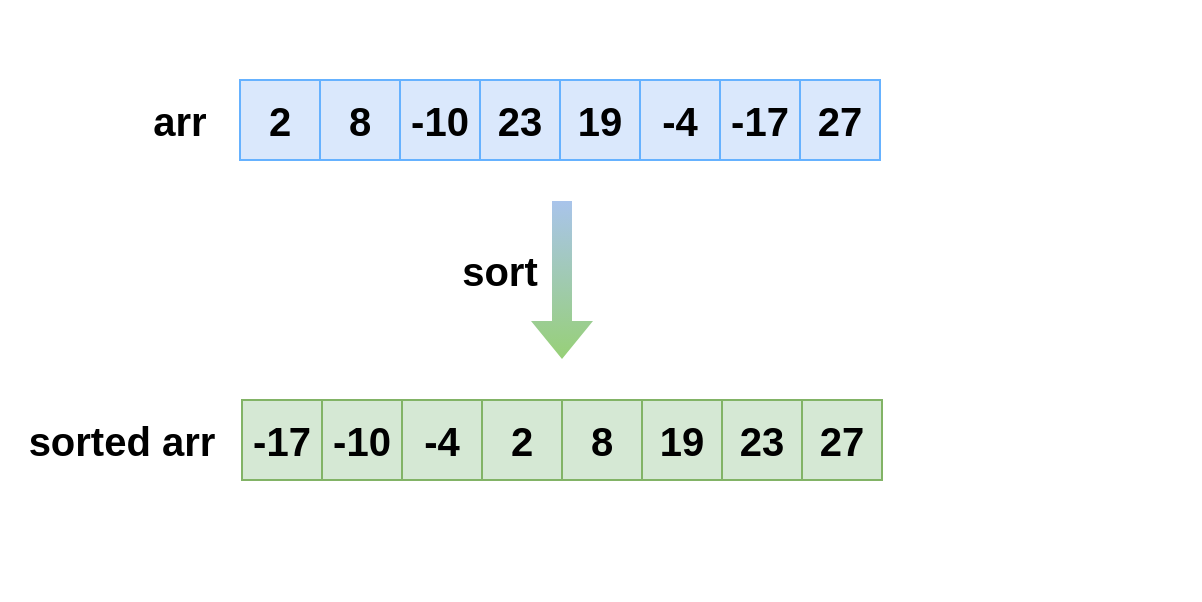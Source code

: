 <mxfile version="15.6.8" type="github" pages="24">
  <diagram id="rxNqa8dDu4IeYNs3GSMT" name="3pass_1">
    <mxGraphModel dx="1038" dy="579" grid="1" gridSize="10" guides="1" tooltips="1" connect="1" arrows="1" fold="1" page="1" pageScale="1" pageWidth="600" pageHeight="300" math="0" shadow="0">
      <root>
        <mxCell id="0" />
        <mxCell id="1" parent="0" />
        <mxCell id="e88H1KUsrYl_13tcd74X-1" value="" style="rounded=0;whiteSpace=wrap;html=1;dashed=1;labelBackgroundColor=#B9E0A5;fontSize=20;strokeColor=none;" parent="1" vertex="1">
          <mxGeometry width="600" height="300" as="geometry" />
        </mxCell>
        <mxCell id="unma6G2gE8ILpo1bqrzW-1" value="" style="rounded=0;whiteSpace=wrap;html=1;strokeColor=#66B2FF;fillColor=#dae8fc;" parent="1" vertex="1">
          <mxGeometry x="200" y="40" width="40" height="40" as="geometry" />
        </mxCell>
        <mxCell id="unma6G2gE8ILpo1bqrzW-2" value="" style="rounded=0;whiteSpace=wrap;html=1;fillColor=#dae8fc;strokeColor=#66B2FF;" parent="1" vertex="1">
          <mxGeometry x="160" y="40" width="40" height="40" as="geometry" />
        </mxCell>
        <mxCell id="unma6G2gE8ILpo1bqrzW-3" value="" style="rounded=0;whiteSpace=wrap;html=1;fillColor=#dae8fc;strokeColor=#66B2FF;" parent="1" vertex="1">
          <mxGeometry x="120" y="40" width="40" height="40" as="geometry" />
        </mxCell>
        <mxCell id="unma6G2gE8ILpo1bqrzW-5" value="" style="rounded=0;whiteSpace=wrap;html=1;strokeColor=#66B2FF;fillColor=#dae8fc;" parent="1" vertex="1">
          <mxGeometry x="240" y="40" width="40" height="40" as="geometry" />
        </mxCell>
        <mxCell id="unma6G2gE8ILpo1bqrzW-6" value="" style="rounded=0;whiteSpace=wrap;html=1;strokeColor=#66B2FF;fillColor=#dae8fc;" parent="1" vertex="1">
          <mxGeometry x="280" y="40" width="40" height="40" as="geometry" />
        </mxCell>
        <mxCell id="unma6G2gE8ILpo1bqrzW-7" value="" style="rounded=0;whiteSpace=wrap;html=1;strokeColor=#66B2FF;fillColor=#dae8fc;" parent="1" vertex="1">
          <mxGeometry x="320" y="40" width="40" height="40" as="geometry" />
        </mxCell>
        <mxCell id="unma6G2gE8ILpo1bqrzW-8" value="&lt;b&gt;&lt;font style=&quot;font-size: 20px&quot;&gt;2&lt;/font&gt;&lt;/b&gt;" style="text;html=1;strokeColor=none;fillColor=none;align=center;verticalAlign=middle;whiteSpace=wrap;rounded=0;" parent="1" vertex="1">
          <mxGeometry x="110" y="45" width="60" height="30" as="geometry" />
        </mxCell>
        <mxCell id="unma6G2gE8ILpo1bqrzW-22" value="" style="rounded=0;whiteSpace=wrap;html=1;strokeColor=#66B2FF;fillColor=#dae8fc;" parent="1" vertex="1">
          <mxGeometry x="360" y="40" width="40" height="40" as="geometry" />
        </mxCell>
        <mxCell id="unma6G2gE8ILpo1bqrzW-24" value="" style="rounded=0;whiteSpace=wrap;html=1;strokeColor=#66B2FF;fillColor=#dae8fc;" parent="1" vertex="1">
          <mxGeometry x="400" y="40" width="40" height="40" as="geometry" />
        </mxCell>
        <mxCell id="unma6G2gE8ILpo1bqrzW-27" value="&lt;b&gt;&lt;font style=&quot;font-size: 20px&quot;&gt;8&lt;/font&gt;&lt;/b&gt;" style="text;html=1;strokeColor=none;fillColor=none;align=center;verticalAlign=middle;whiteSpace=wrap;rounded=0;" parent="1" vertex="1">
          <mxGeometry x="150" y="45" width="60" height="30" as="geometry" />
        </mxCell>
        <mxCell id="unma6G2gE8ILpo1bqrzW-28" value="&lt;b&gt;&lt;font style=&quot;font-size: 20px&quot;&gt;-10&lt;/font&gt;&lt;/b&gt;&lt;span style=&quot;color: rgba(0 , 0 , 0 , 0) ; font-family: monospace ; font-size: 0px&quot;&gt;%3CmxGraphModel%3E%3Croot%3E%3CmxCell%20id%3D%220%22%2F%3E%3CmxCell%20id%3D%221%22%20parent%3D%220%22%2F%3E%3CmxCell%20id%3D%222%22%20value%3D%22%26lt%3Bb%26gt%3B%26lt%3Bfont%20style%3D%26quot%3Bfont-size%3A%2020px%26quot%3B%26gt%3B3%26lt%3B%2Ffont%26gt%3B%26lt%3B%2Fb%26gt%3B%22%20style%3D%22text%3Bhtml%3D1%3BstrokeColor%3Dnone%3BfillColor%3Dnone%3Balign%3Dcenter%3BverticalAlign%3Dmiddle%3BwhiteSpace%3Dwrap%3Brounded%3D0%3B%22%20vertex%3D%221%22%20parent%3D%221%22%3E%3CmxGeometry%20x%3D%2230%22%20y%3D%2245%22%20width%3D%2260%22%20height%3D%2230%22%20as%3D%22geometry%22%2F%3E%3C%2FmxCell%3E%3C%2Froot%3E%3C%2FmxGraphModel%3E&lt;/span&gt;" style="text;html=1;strokeColor=none;fillColor=none;align=center;verticalAlign=middle;whiteSpace=wrap;rounded=0;" parent="1" vertex="1">
          <mxGeometry x="190" y="45" width="60" height="30" as="geometry" />
        </mxCell>
        <mxCell id="unma6G2gE8ILpo1bqrzW-29" value="&lt;b&gt;&lt;font style=&quot;font-size: 20px&quot;&gt;23&lt;/font&gt;&lt;/b&gt;" style="text;html=1;strokeColor=none;fillColor=none;align=center;verticalAlign=middle;whiteSpace=wrap;rounded=0;" parent="1" vertex="1">
          <mxGeometry x="230" y="45" width="60" height="30" as="geometry" />
        </mxCell>
        <mxCell id="unma6G2gE8ILpo1bqrzW-30" value="&lt;b&gt;&lt;font style=&quot;font-size: 20px&quot;&gt;19&lt;/font&gt;&lt;/b&gt;" style="text;html=1;strokeColor=none;fillColor=none;align=center;verticalAlign=middle;whiteSpace=wrap;rounded=0;" parent="1" vertex="1">
          <mxGeometry x="270" y="45" width="60" height="30" as="geometry" />
        </mxCell>
        <mxCell id="unma6G2gE8ILpo1bqrzW-31" value="&lt;b&gt;&lt;font style=&quot;font-size: 20px&quot;&gt;-4&lt;/font&gt;&lt;/b&gt;" style="text;html=1;strokeColor=none;fillColor=none;align=center;verticalAlign=middle;whiteSpace=wrap;rounded=0;" parent="1" vertex="1">
          <mxGeometry x="310" y="45" width="60" height="30" as="geometry" />
        </mxCell>
        <mxCell id="unma6G2gE8ILpo1bqrzW-32" value="&lt;b&gt;&lt;font style=&quot;font-size: 20px&quot;&gt;-17&lt;/font&gt;&lt;/b&gt;" style="text;html=1;strokeColor=none;fillColor=none;align=center;verticalAlign=middle;whiteSpace=wrap;rounded=0;" parent="1" vertex="1">
          <mxGeometry x="350" y="45" width="60" height="30" as="geometry" />
        </mxCell>
        <mxCell id="unma6G2gE8ILpo1bqrzW-33" value="&lt;b&gt;&lt;font style=&quot;font-size: 20px&quot;&gt;27&lt;/font&gt;&lt;/b&gt;" style="text;html=1;strokeColor=none;fillColor=none;align=center;verticalAlign=middle;whiteSpace=wrap;rounded=0;" parent="1" vertex="1">
          <mxGeometry x="390" y="45" width="60" height="30" as="geometry" />
        </mxCell>
        <mxCell id="unma6G2gE8ILpo1bqrzW-34" value="" style="rounded=0;whiteSpace=wrap;html=1;strokeColor=#82b366;fillColor=#d5e8d4;" parent="1" vertex="1">
          <mxGeometry x="201" y="200" width="40" height="40" as="geometry" />
        </mxCell>
        <mxCell id="unma6G2gE8ILpo1bqrzW-35" value="" style="rounded=0;whiteSpace=wrap;html=1;fillColor=#d5e8d4;strokeColor=#82b366;" parent="1" vertex="1">
          <mxGeometry x="161" y="200" width="40" height="40" as="geometry" />
        </mxCell>
        <mxCell id="unma6G2gE8ILpo1bqrzW-36" value="" style="rounded=0;whiteSpace=wrap;html=1;fillColor=#d5e8d4;strokeColor=#82b366;" parent="1" vertex="1">
          <mxGeometry x="121" y="200" width="40" height="40" as="geometry" />
        </mxCell>
        <mxCell id="unma6G2gE8ILpo1bqrzW-37" value="" style="rounded=0;whiteSpace=wrap;html=1;strokeColor=#82b366;fillColor=#d5e8d4;" parent="1" vertex="1">
          <mxGeometry x="241" y="200" width="40" height="40" as="geometry" />
        </mxCell>
        <mxCell id="unma6G2gE8ILpo1bqrzW-38" value="" style="rounded=0;whiteSpace=wrap;html=1;strokeColor=#82b366;fillColor=#d5e8d4;" parent="1" vertex="1">
          <mxGeometry x="281" y="200" width="40" height="40" as="geometry" />
        </mxCell>
        <mxCell id="unma6G2gE8ILpo1bqrzW-39" value="" style="rounded=0;whiteSpace=wrap;html=1;strokeColor=#82b366;fillColor=#d5e8d4;" parent="1" vertex="1">
          <mxGeometry x="321" y="200" width="40" height="40" as="geometry" />
        </mxCell>
        <mxCell id="unma6G2gE8ILpo1bqrzW-40" value="&lt;b&gt;&lt;font style=&quot;font-size: 20px&quot;&gt;-17&lt;/font&gt;&lt;/b&gt;" style="text;html=1;strokeColor=none;fillColor=none;align=center;verticalAlign=middle;whiteSpace=wrap;rounded=0;" parent="1" vertex="1">
          <mxGeometry x="111" y="205" width="60" height="30" as="geometry" />
        </mxCell>
        <mxCell id="unma6G2gE8ILpo1bqrzW-41" value="" style="rounded=0;whiteSpace=wrap;html=1;strokeColor=#82b366;fillColor=#d5e8d4;" parent="1" vertex="1">
          <mxGeometry x="361" y="200" width="40" height="40" as="geometry" />
        </mxCell>
        <mxCell id="unma6G2gE8ILpo1bqrzW-42" value="" style="rounded=0;whiteSpace=wrap;html=1;strokeColor=#82b366;fillColor=#d5e8d4;" parent="1" vertex="1">
          <mxGeometry x="401" y="200" width="40" height="40" as="geometry" />
        </mxCell>
        <mxCell id="unma6G2gE8ILpo1bqrzW-43" value="&lt;b&gt;&lt;font style=&quot;font-size: 20px&quot;&gt;-10&lt;/font&gt;&lt;/b&gt;" style="text;html=1;strokeColor=none;fillColor=none;align=center;verticalAlign=middle;whiteSpace=wrap;rounded=0;" parent="1" vertex="1">
          <mxGeometry x="151" y="205" width="60" height="30" as="geometry" />
        </mxCell>
        <mxCell id="unma6G2gE8ILpo1bqrzW-44" value="&lt;b&gt;&lt;font style=&quot;font-size: 20px&quot;&gt;-4&lt;/font&gt;&lt;/b&gt;&lt;span style=&quot;color: rgba(0 , 0 , 0 , 0) ; font-family: monospace ; font-size: 0px&quot;&gt;%3CmxGraphModel%3E%3Croot%3E%3CmxCell%20id%3D%220%22%2F%3E%3CmxCell%20id%3D%221%22%20parent%3D%220%22%2F%3E%3CmxCell%20id%3D%222%22%20value%3D%22%26lt%3Bb%26gt%3B%26lt%3Bfont%20style%3D%26quot%3Bfont-size%3A%2020px%26quot%3B%26gt%3B3%26lt%3B%2Ffont%26gt%3B%26lt%3B%2Fb%26gt%3B%22%20style%3D%22text%3Bhtml%3D1%3BstrokeColor%3Dnone%3BfillColor%3Dnone%3Balign%3Dcenter%3BverticalAlign%3Dmiddle%3BwhiteSpace%3Dwrap%3Brounded%3D0%3B%22%20vertex%3D%221%22%20parent%3D%221%22%3E%3CmxGeometry%20x%3D%2230%22%20y%3D%2245%22%20width%3D%2260%22%20height%3D%2230%22%20as%3D%22geometry%22%2F%3E%3C%2FmxCell%3E%3C%2Froot%3E%3C%2FmxGraphModel%3E&lt;/span&gt;" style="text;html=1;strokeColor=none;fillColor=none;align=center;verticalAlign=middle;whiteSpace=wrap;rounded=0;" parent="1" vertex="1">
          <mxGeometry x="191" y="205" width="60" height="30" as="geometry" />
        </mxCell>
        <mxCell id="unma6G2gE8ILpo1bqrzW-45" value="&lt;b&gt;&lt;font style=&quot;font-size: 20px&quot;&gt;2&lt;/font&gt;&lt;/b&gt;" style="text;html=1;strokeColor=none;fillColor=none;align=center;verticalAlign=middle;whiteSpace=wrap;rounded=0;" parent="1" vertex="1">
          <mxGeometry x="231" y="205" width="60" height="30" as="geometry" />
        </mxCell>
        <mxCell id="unma6G2gE8ILpo1bqrzW-46" value="&lt;b&gt;&lt;font style=&quot;font-size: 20px&quot;&gt;8&lt;/font&gt;&lt;/b&gt;" style="text;html=1;strokeColor=none;fillColor=none;align=center;verticalAlign=middle;whiteSpace=wrap;rounded=0;" parent="1" vertex="1">
          <mxGeometry x="271" y="205" width="60" height="30" as="geometry" />
        </mxCell>
        <mxCell id="unma6G2gE8ILpo1bqrzW-47" value="&lt;b&gt;&lt;font style=&quot;font-size: 20px&quot;&gt;19&lt;/font&gt;&lt;/b&gt;" style="text;html=1;strokeColor=none;fillColor=none;align=center;verticalAlign=middle;whiteSpace=wrap;rounded=0;" parent="1" vertex="1">
          <mxGeometry x="311" y="205" width="60" height="30" as="geometry" />
        </mxCell>
        <mxCell id="unma6G2gE8ILpo1bqrzW-48" value="&lt;b&gt;&lt;font style=&quot;font-size: 20px&quot;&gt;23&lt;/font&gt;&lt;/b&gt;" style="text;html=1;strokeColor=none;fillColor=none;align=center;verticalAlign=middle;whiteSpace=wrap;rounded=0;" parent="1" vertex="1">
          <mxGeometry x="351" y="205" width="60" height="30" as="geometry" />
        </mxCell>
        <mxCell id="unma6G2gE8ILpo1bqrzW-49" value="&lt;b&gt;&lt;font style=&quot;font-size: 20px&quot;&gt;27&lt;/font&gt;&lt;/b&gt;" style="text;html=1;strokeColor=none;fillColor=none;align=center;verticalAlign=middle;whiteSpace=wrap;rounded=0;" parent="1" vertex="1">
          <mxGeometry x="391" y="205" width="60" height="30" as="geometry" />
        </mxCell>
        <mxCell id="unma6G2gE8ILpo1bqrzW-53" value="&lt;b&gt;arr&lt;/b&gt;" style="text;html=1;strokeColor=none;fillColor=none;align=center;verticalAlign=middle;whiteSpace=wrap;rounded=0;fontSize=20;" parent="1" vertex="1">
          <mxGeometry x="60" y="45" width="60" height="30" as="geometry" />
        </mxCell>
        <mxCell id="unma6G2gE8ILpo1bqrzW-54" value="&lt;b&gt;sorted arr&lt;/b&gt;" style="text;html=1;strokeColor=none;fillColor=none;align=center;verticalAlign=middle;whiteSpace=wrap;rounded=0;fontSize=20;" parent="1" vertex="1">
          <mxGeometry x="11" y="205" width="100" height="30" as="geometry" />
        </mxCell>
        <mxCell id="j7n1j1IlweJlCIGX5xlg-1" value="" style="shape=flexArrow;endArrow=classic;html=1;rounded=0;edgeStyle=orthogonalEdgeStyle;fillColor=#A9C4EB;strokeColor=none;gradientColor=#97d077;" parent="1" edge="1">
          <mxGeometry width="50" height="50" relative="1" as="geometry">
            <mxPoint x="281" y="100" as="sourcePoint" />
            <mxPoint x="281" y="180" as="targetPoint" />
          </mxGeometry>
        </mxCell>
        <mxCell id="j7n1j1IlweJlCIGX5xlg-2" value="&lt;b&gt;&lt;font style=&quot;font-size: 20px&quot;&gt;sort&lt;/font&gt;&lt;/b&gt;" style="text;html=1;strokeColor=none;fillColor=none;align=center;verticalAlign=middle;whiteSpace=wrap;rounded=0;" parent="1" vertex="1">
          <mxGeometry x="220" y="120" width="60" height="30" as="geometry" />
        </mxCell>
      </root>
    </mxGraphModel>
  </diagram>
  <diagram name="3pass_2" id="o1-CBtC2tl8qu6dX2P2v">
    <mxGraphModel dx="1038" dy="521" grid="1" gridSize="10" guides="1" tooltips="1" connect="1" arrows="1" fold="1" page="1" pageScale="1" pageWidth="600" pageHeight="300" math="0" shadow="0">
      <root>
        <mxCell id="FvwMWqPcw3_k8HNp40x8-0" />
        <mxCell id="FvwMWqPcw3_k8HNp40x8-1" parent="FvwMWqPcw3_k8HNp40x8-0" />
        <mxCell id="wmsRK5BeJvGeICFeSKa4-0" value="" style="rounded=0;whiteSpace=wrap;html=1;dashed=1;labelBackgroundColor=#B9E0A5;fontSize=20;strokeColor=none;" vertex="1" parent="FvwMWqPcw3_k8HNp40x8-1">
          <mxGeometry width="600" height="300" as="geometry" />
        </mxCell>
        <mxCell id="FvwMWqPcw3_k8HNp40x8-2" value="" style="rounded=0;whiteSpace=wrap;html=1;strokeColor=#66B2FF;fillColor=#dae8fc;" vertex="1" parent="FvwMWqPcw3_k8HNp40x8-1">
          <mxGeometry x="200" y="40" width="40" height="40" as="geometry" />
        </mxCell>
        <mxCell id="FvwMWqPcw3_k8HNp40x8-3" value="" style="rounded=0;whiteSpace=wrap;html=1;fillColor=#dae8fc;strokeColor=#66B2FF;" vertex="1" parent="FvwMWqPcw3_k8HNp40x8-1">
          <mxGeometry x="160" y="40" width="40" height="40" as="geometry" />
        </mxCell>
        <mxCell id="FvwMWqPcw3_k8HNp40x8-4" value="" style="rounded=0;whiteSpace=wrap;html=1;fillColor=#dae8fc;strokeColor=#66B2FF;" vertex="1" parent="FvwMWqPcw3_k8HNp40x8-1">
          <mxGeometry x="120" y="40" width="40" height="40" as="geometry" />
        </mxCell>
        <mxCell id="FvwMWqPcw3_k8HNp40x8-5" value="" style="rounded=0;whiteSpace=wrap;html=1;strokeColor=#66B2FF;fillColor=#dae8fc;" vertex="1" parent="FvwMWqPcw3_k8HNp40x8-1">
          <mxGeometry x="240" y="40" width="40" height="40" as="geometry" />
        </mxCell>
        <mxCell id="FvwMWqPcw3_k8HNp40x8-6" value="" style="rounded=0;whiteSpace=wrap;html=1;strokeColor=#66B2FF;fillColor=#dae8fc;" vertex="1" parent="FvwMWqPcw3_k8HNp40x8-1">
          <mxGeometry x="280" y="40" width="40" height="40" as="geometry" />
        </mxCell>
        <mxCell id="FvwMWqPcw3_k8HNp40x8-7" value="" style="rounded=0;whiteSpace=wrap;html=1;strokeColor=#66B2FF;fillColor=#dae8fc;" vertex="1" parent="FvwMWqPcw3_k8HNp40x8-1">
          <mxGeometry x="320" y="40" width="40" height="40" as="geometry" />
        </mxCell>
        <mxCell id="FvwMWqPcw3_k8HNp40x8-8" value="&lt;b&gt;&lt;font style=&quot;font-size: 20px&quot;&gt;3&lt;/font&gt;&lt;/b&gt;" style="text;html=1;strokeColor=none;fillColor=none;align=center;verticalAlign=middle;whiteSpace=wrap;rounded=0;" vertex="1" parent="FvwMWqPcw3_k8HNp40x8-1">
          <mxGeometry x="110" y="45" width="60" height="30" as="geometry" />
        </mxCell>
        <mxCell id="FvwMWqPcw3_k8HNp40x8-9" value="" style="rounded=0;whiteSpace=wrap;html=1;strokeColor=#66B2FF;fillColor=#dae8fc;" vertex="1" parent="FvwMWqPcw3_k8HNp40x8-1">
          <mxGeometry x="360" y="40" width="40" height="40" as="geometry" />
        </mxCell>
        <mxCell id="FvwMWqPcw3_k8HNp40x8-10" value="" style="rounded=0;whiteSpace=wrap;html=1;strokeColor=#66B2FF;fillColor=#dae8fc;" vertex="1" parent="FvwMWqPcw3_k8HNp40x8-1">
          <mxGeometry x="400" y="40" width="40" height="40" as="geometry" />
        </mxCell>
        <mxCell id="FvwMWqPcw3_k8HNp40x8-11" value="&lt;b&gt;&lt;font style=&quot;font-size: 20px&quot;&gt;8&lt;/font&gt;&lt;/b&gt;" style="text;html=1;strokeColor=none;fillColor=none;align=center;verticalAlign=middle;whiteSpace=wrap;rounded=0;" vertex="1" parent="FvwMWqPcw3_k8HNp40x8-1">
          <mxGeometry x="150" y="45" width="60" height="30" as="geometry" />
        </mxCell>
        <mxCell id="FvwMWqPcw3_k8HNp40x8-12" value="&lt;b&gt;&lt;font style=&quot;font-size: 20px&quot;&gt;-10&lt;/font&gt;&lt;/b&gt;&lt;span style=&quot;color: rgba(0 , 0 , 0 , 0) ; font-family: monospace ; font-size: 0px&quot;&gt;%3CmxGraphModel%3E%3Croot%3E%3CmxCell%20id%3D%220%22%2F%3E%3CmxCell%20id%3D%221%22%20parent%3D%220%22%2F%3E%3CmxCell%20id%3D%222%22%20value%3D%22%26lt%3Bb%26gt%3B%26lt%3Bfont%20style%3D%26quot%3Bfont-size%3A%2020px%26quot%3B%26gt%3B3%26lt%3B%2Ffont%26gt%3B%26lt%3B%2Fb%26gt%3B%22%20style%3D%22text%3Bhtml%3D1%3BstrokeColor%3Dnone%3BfillColor%3Dnone%3Balign%3Dcenter%3BverticalAlign%3Dmiddle%3BwhiteSpace%3Dwrap%3Brounded%3D0%3B%22%20vertex%3D%221%22%20parent%3D%221%22%3E%3CmxGeometry%20x%3D%2230%22%20y%3D%2245%22%20width%3D%2260%22%20height%3D%2230%22%20as%3D%22geometry%22%2F%3E%3C%2FmxCell%3E%3C%2Froot%3E%3C%2FmxGraphModel%3E&lt;/span&gt;" style="text;html=1;strokeColor=none;fillColor=none;align=center;verticalAlign=middle;whiteSpace=wrap;rounded=0;" vertex="1" parent="FvwMWqPcw3_k8HNp40x8-1">
          <mxGeometry x="190" y="45" width="60" height="30" as="geometry" />
        </mxCell>
        <mxCell id="FvwMWqPcw3_k8HNp40x8-13" value="&lt;b&gt;&lt;font style=&quot;font-size: 20px&quot;&gt;23&lt;/font&gt;&lt;/b&gt;" style="text;html=1;strokeColor=none;fillColor=none;align=center;verticalAlign=middle;whiteSpace=wrap;rounded=0;" vertex="1" parent="FvwMWqPcw3_k8HNp40x8-1">
          <mxGeometry x="230" y="45" width="60" height="30" as="geometry" />
        </mxCell>
        <mxCell id="FvwMWqPcw3_k8HNp40x8-14" value="&lt;b&gt;&lt;font style=&quot;font-size: 20px&quot;&gt;19&lt;/font&gt;&lt;/b&gt;" style="text;html=1;strokeColor=none;fillColor=none;align=center;verticalAlign=middle;whiteSpace=wrap;rounded=0;" vertex="1" parent="FvwMWqPcw3_k8HNp40x8-1">
          <mxGeometry x="270" y="45" width="60" height="30" as="geometry" />
        </mxCell>
        <mxCell id="FvwMWqPcw3_k8HNp40x8-15" value="&lt;b&gt;&lt;font style=&quot;font-size: 20px&quot;&gt;-4&lt;/font&gt;&lt;/b&gt;" style="text;html=1;strokeColor=none;fillColor=none;align=center;verticalAlign=middle;whiteSpace=wrap;rounded=0;" vertex="1" parent="FvwMWqPcw3_k8HNp40x8-1">
          <mxGeometry x="310" y="45" width="60" height="30" as="geometry" />
        </mxCell>
        <mxCell id="FvwMWqPcw3_k8HNp40x8-16" value="&lt;b&gt;&lt;font style=&quot;font-size: 20px&quot;&gt;-14&lt;/font&gt;&lt;/b&gt;" style="text;html=1;strokeColor=none;fillColor=none;align=center;verticalAlign=middle;whiteSpace=wrap;rounded=0;" vertex="1" parent="FvwMWqPcw3_k8HNp40x8-1">
          <mxGeometry x="350" y="45" width="60" height="30" as="geometry" />
        </mxCell>
        <mxCell id="FvwMWqPcw3_k8HNp40x8-17" value="&lt;b&gt;&lt;font style=&quot;font-size: 20px&quot;&gt;27&lt;/font&gt;&lt;/b&gt;" style="text;html=1;strokeColor=none;fillColor=none;align=center;verticalAlign=middle;whiteSpace=wrap;rounded=0;" vertex="1" parent="FvwMWqPcw3_k8HNp40x8-1">
          <mxGeometry x="390" y="45" width="60" height="30" as="geometry" />
        </mxCell>
        <mxCell id="FvwMWqPcw3_k8HNp40x8-18" value="" style="rounded=0;whiteSpace=wrap;html=1;strokeColor=#82b366;fillColor=#d5e8d4;" vertex="1" parent="FvwMWqPcw3_k8HNp40x8-1">
          <mxGeometry x="200" y="120" width="40" height="40" as="geometry" />
        </mxCell>
        <mxCell id="FvwMWqPcw3_k8HNp40x8-19" value="" style="rounded=0;whiteSpace=wrap;html=1;fillColor=#d5e8d4;strokeColor=#82b366;" vertex="1" parent="FvwMWqPcw3_k8HNp40x8-1">
          <mxGeometry x="160" y="120" width="40" height="40" as="geometry" />
        </mxCell>
        <mxCell id="FvwMWqPcw3_k8HNp40x8-20" value="" style="rounded=0;whiteSpace=wrap;html=1;fillColor=#d5e8d4;strokeColor=#82b366;" vertex="1" parent="FvwMWqPcw3_k8HNp40x8-1">
          <mxGeometry x="120" y="120" width="40" height="40" as="geometry" />
        </mxCell>
        <mxCell id="FvwMWqPcw3_k8HNp40x8-21" value="" style="rounded=0;whiteSpace=wrap;html=1;strokeColor=#82b366;fillColor=#d5e8d4;" vertex="1" parent="FvwMWqPcw3_k8HNp40x8-1">
          <mxGeometry x="240" y="120" width="40" height="40" as="geometry" />
        </mxCell>
        <mxCell id="FvwMWqPcw3_k8HNp40x8-22" value="" style="rounded=0;whiteSpace=wrap;html=1;strokeColor=#82b366;fillColor=#d5e8d4;" vertex="1" parent="FvwMWqPcw3_k8HNp40x8-1">
          <mxGeometry x="280" y="120" width="40" height="40" as="geometry" />
        </mxCell>
        <mxCell id="FvwMWqPcw3_k8HNp40x8-23" value="" style="rounded=0;whiteSpace=wrap;html=1;strokeColor=#82b366;fillColor=#d5e8d4;" vertex="1" parent="FvwMWqPcw3_k8HNp40x8-1">
          <mxGeometry x="320" y="120" width="40" height="40" as="geometry" />
        </mxCell>
        <mxCell id="FvwMWqPcw3_k8HNp40x8-24" value="&lt;b&gt;&lt;font style=&quot;font-size: 20px&quot;&gt;-17&lt;/font&gt;&lt;/b&gt;" style="text;html=1;strokeColor=none;fillColor=none;align=center;verticalAlign=middle;whiteSpace=wrap;rounded=0;" vertex="1" parent="FvwMWqPcw3_k8HNp40x8-1">
          <mxGeometry x="110" y="125" width="60" height="30" as="geometry" />
        </mxCell>
        <mxCell id="FvwMWqPcw3_k8HNp40x8-25" value="" style="rounded=0;whiteSpace=wrap;html=1;strokeColor=#82b366;fillColor=#d5e8d4;" vertex="1" parent="FvwMWqPcw3_k8HNp40x8-1">
          <mxGeometry x="360" y="120" width="40" height="40" as="geometry" />
        </mxCell>
        <mxCell id="FvwMWqPcw3_k8HNp40x8-26" value="" style="rounded=0;whiteSpace=wrap;html=1;strokeColor=#82b366;fillColor=#d5e8d4;" vertex="1" parent="FvwMWqPcw3_k8HNp40x8-1">
          <mxGeometry x="400" y="120" width="40" height="40" as="geometry" />
        </mxCell>
        <mxCell id="FvwMWqPcw3_k8HNp40x8-27" value="&lt;b&gt;&lt;font style=&quot;font-size: 20px&quot;&gt;-10&lt;/font&gt;&lt;/b&gt;" style="text;html=1;strokeColor=none;fillColor=none;align=center;verticalAlign=middle;whiteSpace=wrap;rounded=0;" vertex="1" parent="FvwMWqPcw3_k8HNp40x8-1">
          <mxGeometry x="150" y="125" width="60" height="30" as="geometry" />
        </mxCell>
        <mxCell id="FvwMWqPcw3_k8HNp40x8-28" value="&lt;b&gt;&lt;font style=&quot;font-size: 20px&quot;&gt;-4&lt;/font&gt;&lt;/b&gt;&lt;span style=&quot;color: rgba(0 , 0 , 0 , 0) ; font-family: monospace ; font-size: 0px&quot;&gt;%3CmxGraphModel%3E%3Croot%3E%3CmxCell%20id%3D%220%22%2F%3E%3CmxCell%20id%3D%221%22%20parent%3D%220%22%2F%3E%3CmxCell%20id%3D%222%22%20value%3D%22%26lt%3Bb%26gt%3B%26lt%3Bfont%20style%3D%26quot%3Bfont-size%3A%2020px%26quot%3B%26gt%3B3%26lt%3B%2Ffont%26gt%3B%26lt%3B%2Fb%26gt%3B%22%20style%3D%22text%3Bhtml%3D1%3BstrokeColor%3Dnone%3BfillColor%3Dnone%3Balign%3Dcenter%3BverticalAlign%3Dmiddle%3BwhiteSpace%3Dwrap%3Brounded%3D0%3B%22%20vertex%3D%221%22%20parent%3D%221%22%3E%3CmxGeometry%20x%3D%2230%22%20y%3D%2245%22%20width%3D%2260%22%20height%3D%2230%22%20as%3D%22geometry%22%2F%3E%3C%2FmxCell%3E%3C%2Froot%3E%3C%2FmxGraphModel%3E&lt;/span&gt;" style="text;html=1;strokeColor=none;fillColor=none;align=center;verticalAlign=middle;whiteSpace=wrap;rounded=0;" vertex="1" parent="FvwMWqPcw3_k8HNp40x8-1">
          <mxGeometry x="190" y="125" width="60" height="30" as="geometry" />
        </mxCell>
        <mxCell id="FvwMWqPcw3_k8HNp40x8-29" value="&lt;b&gt;&lt;font style=&quot;font-size: 20px&quot;&gt;2&lt;/font&gt;&lt;/b&gt;" style="text;html=1;strokeColor=none;fillColor=none;align=center;verticalAlign=middle;whiteSpace=wrap;rounded=0;" vertex="1" parent="FvwMWqPcw3_k8HNp40x8-1">
          <mxGeometry x="230" y="125" width="60" height="30" as="geometry" />
        </mxCell>
        <mxCell id="FvwMWqPcw3_k8HNp40x8-30" value="&lt;b&gt;&lt;font style=&quot;font-size: 20px&quot;&gt;8&lt;/font&gt;&lt;/b&gt;" style="text;html=1;strokeColor=none;fillColor=none;align=center;verticalAlign=middle;whiteSpace=wrap;rounded=0;" vertex="1" parent="FvwMWqPcw3_k8HNp40x8-1">
          <mxGeometry x="270" y="125" width="60" height="30" as="geometry" />
        </mxCell>
        <mxCell id="FvwMWqPcw3_k8HNp40x8-31" value="&lt;b&gt;&lt;font style=&quot;font-size: 20px&quot;&gt;19&lt;/font&gt;&lt;/b&gt;" style="text;html=1;strokeColor=none;fillColor=none;align=center;verticalAlign=middle;whiteSpace=wrap;rounded=0;" vertex="1" parent="FvwMWqPcw3_k8HNp40x8-1">
          <mxGeometry x="310" y="125" width="60" height="30" as="geometry" />
        </mxCell>
        <mxCell id="FvwMWqPcw3_k8HNp40x8-32" value="&lt;b&gt;&lt;font style=&quot;font-size: 20px&quot;&gt;23&lt;/font&gt;&lt;/b&gt;" style="text;html=1;strokeColor=none;fillColor=none;align=center;verticalAlign=middle;whiteSpace=wrap;rounded=0;" vertex="1" parent="FvwMWqPcw3_k8HNp40x8-1">
          <mxGeometry x="350" y="125" width="60" height="30" as="geometry" />
        </mxCell>
        <mxCell id="FvwMWqPcw3_k8HNp40x8-33" value="&lt;b&gt;&lt;font style=&quot;font-size: 20px&quot;&gt;27&lt;/font&gt;&lt;/b&gt;" style="text;html=1;strokeColor=none;fillColor=none;align=center;verticalAlign=middle;whiteSpace=wrap;rounded=0;" vertex="1" parent="FvwMWqPcw3_k8HNp40x8-1">
          <mxGeometry x="390" y="125" width="60" height="30" as="geometry" />
        </mxCell>
        <mxCell id="FvwMWqPcw3_k8HNp40x8-34" value="" style="shape=curlyBracket;whiteSpace=wrap;html=1;rounded=1;flipH=1;fontSize=20;strokeColor=#000000;fillColor=#CCCCCC;rotation=90;strokeWidth=3;" vertex="1" parent="FvwMWqPcw3_k8HNp40x8-1">
          <mxGeometry x="148.75" y="158.75" width="20" height="42.5" as="geometry" />
        </mxCell>
        <mxCell id="FvwMWqPcw3_k8HNp40x8-35" value="&lt;b&gt;arr&lt;/b&gt;" style="text;html=1;strokeColor=none;fillColor=none;align=center;verticalAlign=middle;whiteSpace=wrap;rounded=0;fontSize=20;" vertex="1" parent="FvwMWqPcw3_k8HNp40x8-1">
          <mxGeometry x="60" y="45" width="60" height="30" as="geometry" />
        </mxCell>
        <mxCell id="FvwMWqPcw3_k8HNp40x8-36" value="&lt;b&gt;sorted arr&lt;/b&gt;" style="text;html=1;strokeColor=none;fillColor=none;align=center;verticalAlign=middle;whiteSpace=wrap;rounded=0;fontSize=20;" vertex="1" parent="FvwMWqPcw3_k8HNp40x8-1">
          <mxGeometry x="10" y="125" width="100" height="30" as="geometry" />
        </mxCell>
        <mxCell id="FvwMWqPcw3_k8HNp40x8-37" value="" style="rounded=0;whiteSpace=wrap;html=1;strokeColor=#b85450;fillColor=#f8cecc;" vertex="1" parent="FvwMWqPcw3_k8HNp40x8-1">
          <mxGeometry x="138.75" y="201.25" width="40" height="40" as="geometry" />
        </mxCell>
        <mxCell id="Iv4cdlwjk0KLO_2QG1Z9-0" value="&lt;b&gt;difference&lt;/b&gt;" style="text;html=1;strokeColor=none;fillColor=none;align=center;verticalAlign=middle;whiteSpace=wrap;rounded=0;fontSize=20;" vertex="1" parent="FvwMWqPcw3_k8HNp40x8-1">
          <mxGeometry x="30" y="206.25" width="60" height="30" as="geometry" />
        </mxCell>
        <mxCell id="Iv4cdlwjk0KLO_2QG1Z9-1" value="&lt;b&gt;7&lt;/b&gt;" style="text;html=1;strokeColor=none;fillColor=none;align=center;verticalAlign=middle;whiteSpace=wrap;rounded=0;fontSize=20;" vertex="1" parent="FvwMWqPcw3_k8HNp40x8-1">
          <mxGeometry x="128.75" y="206.25" width="60" height="30" as="geometry" />
        </mxCell>
      </root>
    </mxGraphModel>
  </diagram>
  <diagram name="3pass_3" id="bTuuWBZTXnZAy90mH3fJ">
    <mxGraphModel dx="1038" dy="521" grid="1" gridSize="10" guides="1" tooltips="1" connect="1" arrows="1" fold="1" page="1" pageScale="1" pageWidth="600" pageHeight="300" math="0" shadow="0">
      <root>
        <mxCell id="ovvdCUcQjZxStg3hOII2-0" />
        <mxCell id="ovvdCUcQjZxStg3hOII2-1" parent="ovvdCUcQjZxStg3hOII2-0" />
        <mxCell id="Tvi1jQRSL3WSX3nYEPvl-0" value="" style="rounded=0;whiteSpace=wrap;html=1;dashed=1;labelBackgroundColor=#B9E0A5;fontSize=20;strokeColor=none;" vertex="1" parent="ovvdCUcQjZxStg3hOII2-1">
          <mxGeometry width="600" height="300" as="geometry" />
        </mxCell>
        <mxCell id="ovvdCUcQjZxStg3hOII2-35" value="&lt;b&gt;arr&lt;/b&gt;" style="text;html=1;strokeColor=none;fillColor=none;align=center;verticalAlign=middle;whiteSpace=wrap;rounded=0;fontSize=20;" vertex="1" parent="ovvdCUcQjZxStg3hOII2-1">
          <mxGeometry x="60" y="45" width="60" height="30" as="geometry" />
        </mxCell>
        <mxCell id="ovvdCUcQjZxStg3hOII2-36" value="&lt;b&gt;sorted arr&lt;/b&gt;" style="text;html=1;strokeColor=none;fillColor=none;align=center;verticalAlign=middle;whiteSpace=wrap;rounded=0;fontSize=20;" vertex="1" parent="ovvdCUcQjZxStg3hOII2-1">
          <mxGeometry x="10" y="125" width="100" height="30" as="geometry" />
        </mxCell>
        <mxCell id="ovvdCUcQjZxStg3hOII2-37" value="" style="rounded=0;whiteSpace=wrap;html=1;strokeColor=#b85450;fillColor=#f8cecc;" vertex="1" parent="ovvdCUcQjZxStg3hOII2-1">
          <mxGeometry x="138.75" y="201.25" width="40" height="40" as="geometry" />
        </mxCell>
        <mxCell id="ovvdCUcQjZxStg3hOII2-38" value="&lt;b&gt;difference&lt;/b&gt;" style="text;html=1;strokeColor=none;fillColor=none;align=center;verticalAlign=middle;whiteSpace=wrap;rounded=0;fontSize=20;" vertex="1" parent="ovvdCUcQjZxStg3hOII2-1">
          <mxGeometry x="30" y="206.25" width="60" height="30" as="geometry" />
        </mxCell>
        <mxCell id="ovvdCUcQjZxStg3hOII2-39" value="&lt;b&gt;7&lt;/b&gt;" style="text;html=1;strokeColor=none;fillColor=none;align=center;verticalAlign=middle;whiteSpace=wrap;rounded=0;fontSize=20;" vertex="1" parent="ovvdCUcQjZxStg3hOII2-1">
          <mxGeometry x="128.75" y="206.25" width="60" height="30" as="geometry" />
        </mxCell>
        <mxCell id="ovvdCUcQjZxStg3hOII2-40" value="" style="shape=curlyBracket;whiteSpace=wrap;html=1;rounded=1;flipH=1;fontSize=20;strokeColor=#000000;fillColor=#CCCCCC;rotation=90;strokeWidth=3;" vertex="1" parent="ovvdCUcQjZxStg3hOII2-1">
          <mxGeometry x="190" y="158.75" width="20" height="42.5" as="geometry" />
        </mxCell>
        <mxCell id="ovvdCUcQjZxStg3hOII2-41" value="" style="rounded=0;whiteSpace=wrap;html=1;strokeColor=#b85450;fillColor=#f8cecc;" vertex="1" parent="ovvdCUcQjZxStg3hOII2-1">
          <mxGeometry x="178.75" y="201.25" width="40" height="40" as="geometry" />
        </mxCell>
        <mxCell id="ovvdCUcQjZxStg3hOII2-42" value="&lt;b&gt;6&lt;/b&gt;" style="text;html=1;strokeColor=none;fillColor=none;align=center;verticalAlign=middle;whiteSpace=wrap;rounded=0;fontSize=20;" vertex="1" parent="ovvdCUcQjZxStg3hOII2-1">
          <mxGeometry x="168.75" y="206.25" width="60" height="30" as="geometry" />
        </mxCell>
        <mxCell id="vC84ELyoAYb2g9ObuPVN-1" value="" style="rounded=0;whiteSpace=wrap;html=1;strokeColor=#66B2FF;fillColor=#dae8fc;" vertex="1" parent="ovvdCUcQjZxStg3hOII2-1">
          <mxGeometry x="200" y="40" width="40" height="40" as="geometry" />
        </mxCell>
        <mxCell id="vC84ELyoAYb2g9ObuPVN-2" value="" style="rounded=0;whiteSpace=wrap;html=1;fillColor=#dae8fc;strokeColor=#66B2FF;" vertex="1" parent="ovvdCUcQjZxStg3hOII2-1">
          <mxGeometry x="160" y="40" width="40" height="40" as="geometry" />
        </mxCell>
        <mxCell id="vC84ELyoAYb2g9ObuPVN-3" value="" style="rounded=0;whiteSpace=wrap;html=1;fillColor=#dae8fc;strokeColor=#66B2FF;" vertex="1" parent="ovvdCUcQjZxStg3hOII2-1">
          <mxGeometry x="120" y="40" width="40" height="40" as="geometry" />
        </mxCell>
        <mxCell id="vC84ELyoAYb2g9ObuPVN-4" value="" style="rounded=0;whiteSpace=wrap;html=1;strokeColor=#66B2FF;fillColor=#dae8fc;" vertex="1" parent="ovvdCUcQjZxStg3hOII2-1">
          <mxGeometry x="240" y="40" width="40" height="40" as="geometry" />
        </mxCell>
        <mxCell id="vC84ELyoAYb2g9ObuPVN-5" value="" style="rounded=0;whiteSpace=wrap;html=1;strokeColor=#66B2FF;fillColor=#dae8fc;" vertex="1" parent="ovvdCUcQjZxStg3hOII2-1">
          <mxGeometry x="280" y="40" width="40" height="40" as="geometry" />
        </mxCell>
        <mxCell id="vC84ELyoAYb2g9ObuPVN-6" value="" style="rounded=0;whiteSpace=wrap;html=1;strokeColor=#66B2FF;fillColor=#dae8fc;" vertex="1" parent="ovvdCUcQjZxStg3hOII2-1">
          <mxGeometry x="320" y="40" width="40" height="40" as="geometry" />
        </mxCell>
        <mxCell id="vC84ELyoAYb2g9ObuPVN-7" value="&lt;b&gt;&lt;font style=&quot;font-size: 20px&quot;&gt;3&lt;/font&gt;&lt;/b&gt;" style="text;html=1;strokeColor=none;fillColor=none;align=center;verticalAlign=middle;whiteSpace=wrap;rounded=0;" vertex="1" parent="ovvdCUcQjZxStg3hOII2-1">
          <mxGeometry x="110" y="45" width="60" height="30" as="geometry" />
        </mxCell>
        <mxCell id="vC84ELyoAYb2g9ObuPVN-8" value="" style="rounded=0;whiteSpace=wrap;html=1;strokeColor=#66B2FF;fillColor=#dae8fc;" vertex="1" parent="ovvdCUcQjZxStg3hOII2-1">
          <mxGeometry x="360" y="40" width="40" height="40" as="geometry" />
        </mxCell>
        <mxCell id="vC84ELyoAYb2g9ObuPVN-9" value="" style="rounded=0;whiteSpace=wrap;html=1;strokeColor=#66B2FF;fillColor=#dae8fc;" vertex="1" parent="ovvdCUcQjZxStg3hOII2-1">
          <mxGeometry x="400" y="40" width="40" height="40" as="geometry" />
        </mxCell>
        <mxCell id="vC84ELyoAYb2g9ObuPVN-10" value="&lt;b&gt;&lt;font style=&quot;font-size: 20px&quot;&gt;8&lt;/font&gt;&lt;/b&gt;" style="text;html=1;strokeColor=none;fillColor=none;align=center;verticalAlign=middle;whiteSpace=wrap;rounded=0;" vertex="1" parent="ovvdCUcQjZxStg3hOII2-1">
          <mxGeometry x="150" y="45" width="60" height="30" as="geometry" />
        </mxCell>
        <mxCell id="vC84ELyoAYb2g9ObuPVN-11" value="&lt;b&gt;&lt;font style=&quot;font-size: 20px&quot;&gt;-10&lt;/font&gt;&lt;/b&gt;&lt;span style=&quot;color: rgba(0 , 0 , 0 , 0) ; font-family: monospace ; font-size: 0px&quot;&gt;%3CmxGraphModel%3E%3Croot%3E%3CmxCell%20id%3D%220%22%2F%3E%3CmxCell%20id%3D%221%22%20parent%3D%220%22%2F%3E%3CmxCell%20id%3D%222%22%20value%3D%22%26lt%3Bb%26gt%3B%26lt%3Bfont%20style%3D%26quot%3Bfont-size%3A%2020px%26quot%3B%26gt%3B3%26lt%3B%2Ffont%26gt%3B%26lt%3B%2Fb%26gt%3B%22%20style%3D%22text%3Bhtml%3D1%3BstrokeColor%3Dnone%3BfillColor%3Dnone%3Balign%3Dcenter%3BverticalAlign%3Dmiddle%3BwhiteSpace%3Dwrap%3Brounded%3D0%3B%22%20vertex%3D%221%22%20parent%3D%221%22%3E%3CmxGeometry%20x%3D%2230%22%20y%3D%2245%22%20width%3D%2260%22%20height%3D%2230%22%20as%3D%22geometry%22%2F%3E%3C%2FmxCell%3E%3C%2Froot%3E%3C%2FmxGraphModel%3E&lt;/span&gt;" style="text;html=1;strokeColor=none;fillColor=none;align=center;verticalAlign=middle;whiteSpace=wrap;rounded=0;" vertex="1" parent="ovvdCUcQjZxStg3hOII2-1">
          <mxGeometry x="190" y="45" width="60" height="30" as="geometry" />
        </mxCell>
        <mxCell id="vC84ELyoAYb2g9ObuPVN-12" value="&lt;b&gt;&lt;font style=&quot;font-size: 20px&quot;&gt;23&lt;/font&gt;&lt;/b&gt;" style="text;html=1;strokeColor=none;fillColor=none;align=center;verticalAlign=middle;whiteSpace=wrap;rounded=0;" vertex="1" parent="ovvdCUcQjZxStg3hOII2-1">
          <mxGeometry x="230" y="45" width="60" height="30" as="geometry" />
        </mxCell>
        <mxCell id="vC84ELyoAYb2g9ObuPVN-13" value="&lt;b&gt;&lt;font style=&quot;font-size: 20px&quot;&gt;19&lt;/font&gt;&lt;/b&gt;" style="text;html=1;strokeColor=none;fillColor=none;align=center;verticalAlign=middle;whiteSpace=wrap;rounded=0;" vertex="1" parent="ovvdCUcQjZxStg3hOII2-1">
          <mxGeometry x="270" y="45" width="60" height="30" as="geometry" />
        </mxCell>
        <mxCell id="vC84ELyoAYb2g9ObuPVN-14" value="&lt;b&gt;&lt;font style=&quot;font-size: 20px&quot;&gt;-4&lt;/font&gt;&lt;/b&gt;" style="text;html=1;strokeColor=none;fillColor=none;align=center;verticalAlign=middle;whiteSpace=wrap;rounded=0;" vertex="1" parent="ovvdCUcQjZxStg3hOII2-1">
          <mxGeometry x="310" y="45" width="60" height="30" as="geometry" />
        </mxCell>
        <mxCell id="vC84ELyoAYb2g9ObuPVN-15" value="&lt;b&gt;&lt;font style=&quot;font-size: 20px&quot;&gt;-14&lt;/font&gt;&lt;/b&gt;" style="text;html=1;strokeColor=none;fillColor=none;align=center;verticalAlign=middle;whiteSpace=wrap;rounded=0;" vertex="1" parent="ovvdCUcQjZxStg3hOII2-1">
          <mxGeometry x="350" y="45" width="60" height="30" as="geometry" />
        </mxCell>
        <mxCell id="vC84ELyoAYb2g9ObuPVN-16" value="&lt;b&gt;&lt;font style=&quot;font-size: 20px&quot;&gt;27&lt;/font&gt;&lt;/b&gt;" style="text;html=1;strokeColor=none;fillColor=none;align=center;verticalAlign=middle;whiteSpace=wrap;rounded=0;" vertex="1" parent="ovvdCUcQjZxStg3hOII2-1">
          <mxGeometry x="390" y="45" width="60" height="30" as="geometry" />
        </mxCell>
        <mxCell id="vC84ELyoAYb2g9ObuPVN-17" value="" style="rounded=0;whiteSpace=wrap;html=1;strokeColor=#82b366;fillColor=#d5e8d4;" vertex="1" parent="ovvdCUcQjZxStg3hOII2-1">
          <mxGeometry x="200" y="120" width="40" height="40" as="geometry" />
        </mxCell>
        <mxCell id="vC84ELyoAYb2g9ObuPVN-18" value="" style="rounded=0;whiteSpace=wrap;html=1;fillColor=#d5e8d4;strokeColor=#82b366;" vertex="1" parent="ovvdCUcQjZxStg3hOII2-1">
          <mxGeometry x="160" y="120" width="40" height="40" as="geometry" />
        </mxCell>
        <mxCell id="vC84ELyoAYb2g9ObuPVN-19" value="" style="rounded=0;whiteSpace=wrap;html=1;fillColor=#d5e8d4;strokeColor=#82b366;" vertex="1" parent="ovvdCUcQjZxStg3hOII2-1">
          <mxGeometry x="120" y="120" width="40" height="40" as="geometry" />
        </mxCell>
        <mxCell id="vC84ELyoAYb2g9ObuPVN-20" value="" style="rounded=0;whiteSpace=wrap;html=1;strokeColor=#82b366;fillColor=#d5e8d4;" vertex="1" parent="ovvdCUcQjZxStg3hOII2-1">
          <mxGeometry x="240" y="120" width="40" height="40" as="geometry" />
        </mxCell>
        <mxCell id="vC84ELyoAYb2g9ObuPVN-21" value="" style="rounded=0;whiteSpace=wrap;html=1;strokeColor=#82b366;fillColor=#d5e8d4;" vertex="1" parent="ovvdCUcQjZxStg3hOII2-1">
          <mxGeometry x="280" y="120" width="40" height="40" as="geometry" />
        </mxCell>
        <mxCell id="vC84ELyoAYb2g9ObuPVN-22" value="" style="rounded=0;whiteSpace=wrap;html=1;strokeColor=#82b366;fillColor=#d5e8d4;" vertex="1" parent="ovvdCUcQjZxStg3hOII2-1">
          <mxGeometry x="320" y="120" width="40" height="40" as="geometry" />
        </mxCell>
        <mxCell id="vC84ELyoAYb2g9ObuPVN-23" value="&lt;b&gt;&lt;font style=&quot;font-size: 20px&quot;&gt;-17&lt;/font&gt;&lt;/b&gt;" style="text;html=1;strokeColor=none;fillColor=none;align=center;verticalAlign=middle;whiteSpace=wrap;rounded=0;" vertex="1" parent="ovvdCUcQjZxStg3hOII2-1">
          <mxGeometry x="110" y="125" width="60" height="30" as="geometry" />
        </mxCell>
        <mxCell id="vC84ELyoAYb2g9ObuPVN-24" value="" style="rounded=0;whiteSpace=wrap;html=1;strokeColor=#82b366;fillColor=#d5e8d4;" vertex="1" parent="ovvdCUcQjZxStg3hOII2-1">
          <mxGeometry x="360" y="120" width="40" height="40" as="geometry" />
        </mxCell>
        <mxCell id="vC84ELyoAYb2g9ObuPVN-25" value="" style="rounded=0;whiteSpace=wrap;html=1;strokeColor=#82b366;fillColor=#d5e8d4;" vertex="1" parent="ovvdCUcQjZxStg3hOII2-1">
          <mxGeometry x="400" y="120" width="40" height="40" as="geometry" />
        </mxCell>
        <mxCell id="vC84ELyoAYb2g9ObuPVN-26" value="&lt;b&gt;&lt;font style=&quot;font-size: 20px&quot;&gt;-10&lt;/font&gt;&lt;/b&gt;" style="text;html=1;strokeColor=none;fillColor=none;align=center;verticalAlign=middle;whiteSpace=wrap;rounded=0;" vertex="1" parent="ovvdCUcQjZxStg3hOII2-1">
          <mxGeometry x="150" y="125" width="60" height="30" as="geometry" />
        </mxCell>
        <mxCell id="vC84ELyoAYb2g9ObuPVN-27" value="&lt;b&gt;&lt;font style=&quot;font-size: 20px&quot;&gt;-4&lt;/font&gt;&lt;/b&gt;&lt;span style=&quot;color: rgba(0 , 0 , 0 , 0) ; font-family: monospace ; font-size: 0px&quot;&gt;%3CmxGraphModel%3E%3Croot%3E%3CmxCell%20id%3D%220%22%2F%3E%3CmxCell%20id%3D%221%22%20parent%3D%220%22%2F%3E%3CmxCell%20id%3D%222%22%20value%3D%22%26lt%3Bb%26gt%3B%26lt%3Bfont%20style%3D%26quot%3Bfont-size%3A%2020px%26quot%3B%26gt%3B3%26lt%3B%2Ffont%26gt%3B%26lt%3B%2Fb%26gt%3B%22%20style%3D%22text%3Bhtml%3D1%3BstrokeColor%3Dnone%3BfillColor%3Dnone%3Balign%3Dcenter%3BverticalAlign%3Dmiddle%3BwhiteSpace%3Dwrap%3Brounded%3D0%3B%22%20vertex%3D%221%22%20parent%3D%221%22%3E%3CmxGeometry%20x%3D%2230%22%20y%3D%2245%22%20width%3D%2260%22%20height%3D%2230%22%20as%3D%22geometry%22%2F%3E%3C%2FmxCell%3E%3C%2Froot%3E%3C%2FmxGraphModel%3E&lt;/span&gt;" style="text;html=1;strokeColor=none;fillColor=none;align=center;verticalAlign=middle;whiteSpace=wrap;rounded=0;" vertex="1" parent="ovvdCUcQjZxStg3hOII2-1">
          <mxGeometry x="190" y="125" width="60" height="30" as="geometry" />
        </mxCell>
        <mxCell id="vC84ELyoAYb2g9ObuPVN-28" value="&lt;b&gt;&lt;font style=&quot;font-size: 20px&quot;&gt;2&lt;/font&gt;&lt;/b&gt;" style="text;html=1;strokeColor=none;fillColor=none;align=center;verticalAlign=middle;whiteSpace=wrap;rounded=0;" vertex="1" parent="ovvdCUcQjZxStg3hOII2-1">
          <mxGeometry x="230" y="125" width="60" height="30" as="geometry" />
        </mxCell>
        <mxCell id="vC84ELyoAYb2g9ObuPVN-29" value="&lt;b&gt;&lt;font style=&quot;font-size: 20px&quot;&gt;8&lt;/font&gt;&lt;/b&gt;" style="text;html=1;strokeColor=none;fillColor=none;align=center;verticalAlign=middle;whiteSpace=wrap;rounded=0;" vertex="1" parent="ovvdCUcQjZxStg3hOII2-1">
          <mxGeometry x="270" y="125" width="60" height="30" as="geometry" />
        </mxCell>
        <mxCell id="vC84ELyoAYb2g9ObuPVN-30" value="&lt;b&gt;&lt;font style=&quot;font-size: 20px&quot;&gt;19&lt;/font&gt;&lt;/b&gt;" style="text;html=1;strokeColor=none;fillColor=none;align=center;verticalAlign=middle;whiteSpace=wrap;rounded=0;" vertex="1" parent="ovvdCUcQjZxStg3hOII2-1">
          <mxGeometry x="310" y="125" width="60" height="30" as="geometry" />
        </mxCell>
        <mxCell id="vC84ELyoAYb2g9ObuPVN-31" value="&lt;b&gt;&lt;font style=&quot;font-size: 20px&quot;&gt;23&lt;/font&gt;&lt;/b&gt;" style="text;html=1;strokeColor=none;fillColor=none;align=center;verticalAlign=middle;whiteSpace=wrap;rounded=0;" vertex="1" parent="ovvdCUcQjZxStg3hOII2-1">
          <mxGeometry x="350" y="125" width="60" height="30" as="geometry" />
        </mxCell>
        <mxCell id="vC84ELyoAYb2g9ObuPVN-32" value="&lt;b&gt;&lt;font style=&quot;font-size: 20px&quot;&gt;27&lt;/font&gt;&lt;/b&gt;" style="text;html=1;strokeColor=none;fillColor=none;align=center;verticalAlign=middle;whiteSpace=wrap;rounded=0;" vertex="1" parent="ovvdCUcQjZxStg3hOII2-1">
          <mxGeometry x="390" y="125" width="60" height="30" as="geometry" />
        </mxCell>
      </root>
    </mxGraphModel>
  </diagram>
  <diagram name="3pass_4" id="rWydmXH6KapziYZjusKn">
    <mxGraphModel dx="1038" dy="521" grid="1" gridSize="10" guides="1" tooltips="1" connect="1" arrows="1" fold="1" page="1" pageScale="1" pageWidth="600" pageHeight="300" math="0" shadow="0">
      <root>
        <mxCell id="ueie0lyvDKaE2ZDtX4GU-0" />
        <mxCell id="ueie0lyvDKaE2ZDtX4GU-1" parent="ueie0lyvDKaE2ZDtX4GU-0" />
        <mxCell id="niNILA9R1tt8y1gV9P5g-0" value="" style="rounded=0;whiteSpace=wrap;html=1;dashed=1;labelBackgroundColor=#B9E0A5;fontSize=20;strokeColor=none;" vertex="1" parent="ueie0lyvDKaE2ZDtX4GU-1">
          <mxGeometry width="600" height="300" as="geometry" />
        </mxCell>
        <mxCell id="ueie0lyvDKaE2ZDtX4GU-35" value="&lt;b&gt;arr&lt;/b&gt;" style="text;html=1;strokeColor=none;fillColor=none;align=center;verticalAlign=middle;whiteSpace=wrap;rounded=0;fontSize=20;" vertex="1" parent="ueie0lyvDKaE2ZDtX4GU-1">
          <mxGeometry x="60" y="45" width="60" height="30" as="geometry" />
        </mxCell>
        <mxCell id="ueie0lyvDKaE2ZDtX4GU-36" value="&lt;b&gt;sorted arr&lt;/b&gt;" style="text;html=1;strokeColor=none;fillColor=none;align=center;verticalAlign=middle;whiteSpace=wrap;rounded=0;fontSize=20;" vertex="1" parent="ueie0lyvDKaE2ZDtX4GU-1">
          <mxGeometry x="10" y="125" width="100" height="30" as="geometry" />
        </mxCell>
        <mxCell id="ueie0lyvDKaE2ZDtX4GU-37" value="" style="rounded=0;whiteSpace=wrap;html=1;strokeColor=#b85450;fillColor=#f8cecc;" vertex="1" parent="ueie0lyvDKaE2ZDtX4GU-1">
          <mxGeometry x="138.75" y="201.25" width="40" height="40" as="geometry" />
        </mxCell>
        <mxCell id="ueie0lyvDKaE2ZDtX4GU-38" value="&lt;b&gt;difference&lt;/b&gt;" style="text;html=1;strokeColor=none;fillColor=none;align=center;verticalAlign=middle;whiteSpace=wrap;rounded=0;fontSize=20;" vertex="1" parent="ueie0lyvDKaE2ZDtX4GU-1">
          <mxGeometry x="30" y="206.25" width="60" height="30" as="geometry" />
        </mxCell>
        <mxCell id="ueie0lyvDKaE2ZDtX4GU-39" value="&lt;b&gt;7&lt;/b&gt;" style="text;html=1;strokeColor=none;fillColor=none;align=center;verticalAlign=middle;whiteSpace=wrap;rounded=0;fontSize=20;" vertex="1" parent="ueie0lyvDKaE2ZDtX4GU-1">
          <mxGeometry x="128.75" y="206.25" width="60" height="30" as="geometry" />
        </mxCell>
        <mxCell id="ueie0lyvDKaE2ZDtX4GU-41" value="" style="rounded=0;whiteSpace=wrap;html=1;strokeColor=#b85450;fillColor=#f8cecc;" vertex="1" parent="ueie0lyvDKaE2ZDtX4GU-1">
          <mxGeometry x="178.75" y="201.25" width="40" height="40" as="geometry" />
        </mxCell>
        <mxCell id="ueie0lyvDKaE2ZDtX4GU-42" value="&lt;b&gt;6&lt;/b&gt;" style="text;html=1;strokeColor=none;fillColor=none;align=center;verticalAlign=middle;whiteSpace=wrap;rounded=0;fontSize=20;" vertex="1" parent="ueie0lyvDKaE2ZDtX4GU-1">
          <mxGeometry x="168.75" y="206.25" width="60" height="30" as="geometry" />
        </mxCell>
        <mxCell id="ueie0lyvDKaE2ZDtX4GU-43" value="" style="rounded=0;whiteSpace=wrap;html=1;strokeColor=#b85450;fillColor=#f8cecc;" vertex="1" parent="ueie0lyvDKaE2ZDtX4GU-1">
          <mxGeometry x="218.75" y="201.25" width="40" height="40" as="geometry" />
        </mxCell>
        <mxCell id="ueie0lyvDKaE2ZDtX4GU-44" value="&lt;b&gt;6&lt;/b&gt;" style="text;html=1;strokeColor=none;fillColor=none;align=center;verticalAlign=middle;whiteSpace=wrap;rounded=0;fontSize=20;" vertex="1" parent="ueie0lyvDKaE2ZDtX4GU-1">
          <mxGeometry x="208.75" y="206.25" width="60" height="30" as="geometry" />
        </mxCell>
        <mxCell id="ueie0lyvDKaE2ZDtX4GU-45" value="" style="shape=curlyBracket;whiteSpace=wrap;html=1;rounded=1;flipH=1;fontSize=20;strokeColor=#000000;fillColor=#CCCCCC;rotation=90;strokeWidth=3;" vertex="1" parent="ueie0lyvDKaE2ZDtX4GU-1">
          <mxGeometry x="230" y="159" width="20" height="42.5" as="geometry" />
        </mxCell>
        <mxCell id="SC4z7H_QGlYrSx62C4wU-0" value="" style="rounded=0;whiteSpace=wrap;html=1;strokeColor=#66B2FF;fillColor=#dae8fc;" vertex="1" parent="ueie0lyvDKaE2ZDtX4GU-1">
          <mxGeometry x="200" y="40" width="40" height="40" as="geometry" />
        </mxCell>
        <mxCell id="SC4z7H_QGlYrSx62C4wU-1" value="" style="rounded=0;whiteSpace=wrap;html=1;fillColor=#dae8fc;strokeColor=#66B2FF;" vertex="1" parent="ueie0lyvDKaE2ZDtX4GU-1">
          <mxGeometry x="160" y="40" width="40" height="40" as="geometry" />
        </mxCell>
        <mxCell id="SC4z7H_QGlYrSx62C4wU-2" value="" style="rounded=0;whiteSpace=wrap;html=1;fillColor=#dae8fc;strokeColor=#66B2FF;" vertex="1" parent="ueie0lyvDKaE2ZDtX4GU-1">
          <mxGeometry x="120" y="40" width="40" height="40" as="geometry" />
        </mxCell>
        <mxCell id="SC4z7H_QGlYrSx62C4wU-3" value="" style="rounded=0;whiteSpace=wrap;html=1;strokeColor=#66B2FF;fillColor=#dae8fc;" vertex="1" parent="ueie0lyvDKaE2ZDtX4GU-1">
          <mxGeometry x="240" y="40" width="40" height="40" as="geometry" />
        </mxCell>
        <mxCell id="SC4z7H_QGlYrSx62C4wU-4" value="" style="rounded=0;whiteSpace=wrap;html=1;strokeColor=#66B2FF;fillColor=#dae8fc;" vertex="1" parent="ueie0lyvDKaE2ZDtX4GU-1">
          <mxGeometry x="280" y="40" width="40" height="40" as="geometry" />
        </mxCell>
        <mxCell id="SC4z7H_QGlYrSx62C4wU-5" value="" style="rounded=0;whiteSpace=wrap;html=1;strokeColor=#66B2FF;fillColor=#dae8fc;" vertex="1" parent="ueie0lyvDKaE2ZDtX4GU-1">
          <mxGeometry x="320" y="40" width="40" height="40" as="geometry" />
        </mxCell>
        <mxCell id="SC4z7H_QGlYrSx62C4wU-6" value="&lt;b&gt;&lt;font style=&quot;font-size: 20px&quot;&gt;3&lt;/font&gt;&lt;/b&gt;" style="text;html=1;strokeColor=none;fillColor=none;align=center;verticalAlign=middle;whiteSpace=wrap;rounded=0;" vertex="1" parent="ueie0lyvDKaE2ZDtX4GU-1">
          <mxGeometry x="110" y="45" width="60" height="30" as="geometry" />
        </mxCell>
        <mxCell id="SC4z7H_QGlYrSx62C4wU-7" value="" style="rounded=0;whiteSpace=wrap;html=1;strokeColor=#66B2FF;fillColor=#dae8fc;" vertex="1" parent="ueie0lyvDKaE2ZDtX4GU-1">
          <mxGeometry x="360" y="40" width="40" height="40" as="geometry" />
        </mxCell>
        <mxCell id="SC4z7H_QGlYrSx62C4wU-8" value="" style="rounded=0;whiteSpace=wrap;html=1;strokeColor=#66B2FF;fillColor=#dae8fc;" vertex="1" parent="ueie0lyvDKaE2ZDtX4GU-1">
          <mxGeometry x="400" y="40" width="40" height="40" as="geometry" />
        </mxCell>
        <mxCell id="SC4z7H_QGlYrSx62C4wU-9" value="&lt;b&gt;&lt;font style=&quot;font-size: 20px&quot;&gt;8&lt;/font&gt;&lt;/b&gt;" style="text;html=1;strokeColor=none;fillColor=none;align=center;verticalAlign=middle;whiteSpace=wrap;rounded=0;" vertex="1" parent="ueie0lyvDKaE2ZDtX4GU-1">
          <mxGeometry x="150" y="45" width="60" height="30" as="geometry" />
        </mxCell>
        <mxCell id="SC4z7H_QGlYrSx62C4wU-10" value="&lt;b&gt;&lt;font style=&quot;font-size: 20px&quot;&gt;-10&lt;/font&gt;&lt;/b&gt;&lt;span style=&quot;color: rgba(0 , 0 , 0 , 0) ; font-family: monospace ; font-size: 0px&quot;&gt;%3CmxGraphModel%3E%3Croot%3E%3CmxCell%20id%3D%220%22%2F%3E%3CmxCell%20id%3D%221%22%20parent%3D%220%22%2F%3E%3CmxCell%20id%3D%222%22%20value%3D%22%26lt%3Bb%26gt%3B%26lt%3Bfont%20style%3D%26quot%3Bfont-size%3A%2020px%26quot%3B%26gt%3B3%26lt%3B%2Ffont%26gt%3B%26lt%3B%2Fb%26gt%3B%22%20style%3D%22text%3Bhtml%3D1%3BstrokeColor%3Dnone%3BfillColor%3Dnone%3Balign%3Dcenter%3BverticalAlign%3Dmiddle%3BwhiteSpace%3Dwrap%3Brounded%3D0%3B%22%20vertex%3D%221%22%20parent%3D%221%22%3E%3CmxGeometry%20x%3D%2230%22%20y%3D%2245%22%20width%3D%2260%22%20height%3D%2230%22%20as%3D%22geometry%22%2F%3E%3C%2FmxCell%3E%3C%2Froot%3E%3C%2FmxGraphModel%3E&lt;/span&gt;" style="text;html=1;strokeColor=none;fillColor=none;align=center;verticalAlign=middle;whiteSpace=wrap;rounded=0;" vertex="1" parent="ueie0lyvDKaE2ZDtX4GU-1">
          <mxGeometry x="190" y="45" width="60" height="30" as="geometry" />
        </mxCell>
        <mxCell id="SC4z7H_QGlYrSx62C4wU-11" value="&lt;b&gt;&lt;font style=&quot;font-size: 20px&quot;&gt;23&lt;/font&gt;&lt;/b&gt;" style="text;html=1;strokeColor=none;fillColor=none;align=center;verticalAlign=middle;whiteSpace=wrap;rounded=0;" vertex="1" parent="ueie0lyvDKaE2ZDtX4GU-1">
          <mxGeometry x="230" y="45" width="60" height="30" as="geometry" />
        </mxCell>
        <mxCell id="SC4z7H_QGlYrSx62C4wU-12" value="&lt;b&gt;&lt;font style=&quot;font-size: 20px&quot;&gt;19&lt;/font&gt;&lt;/b&gt;" style="text;html=1;strokeColor=none;fillColor=none;align=center;verticalAlign=middle;whiteSpace=wrap;rounded=0;" vertex="1" parent="ueie0lyvDKaE2ZDtX4GU-1">
          <mxGeometry x="270" y="45" width="60" height="30" as="geometry" />
        </mxCell>
        <mxCell id="SC4z7H_QGlYrSx62C4wU-13" value="&lt;b&gt;&lt;font style=&quot;font-size: 20px&quot;&gt;-4&lt;/font&gt;&lt;/b&gt;" style="text;html=1;strokeColor=none;fillColor=none;align=center;verticalAlign=middle;whiteSpace=wrap;rounded=0;" vertex="1" parent="ueie0lyvDKaE2ZDtX4GU-1">
          <mxGeometry x="310" y="45" width="60" height="30" as="geometry" />
        </mxCell>
        <mxCell id="SC4z7H_QGlYrSx62C4wU-14" value="&lt;b&gt;&lt;font style=&quot;font-size: 20px&quot;&gt;-14&lt;/font&gt;&lt;/b&gt;" style="text;html=1;strokeColor=none;fillColor=none;align=center;verticalAlign=middle;whiteSpace=wrap;rounded=0;" vertex="1" parent="ueie0lyvDKaE2ZDtX4GU-1">
          <mxGeometry x="350" y="45" width="60" height="30" as="geometry" />
        </mxCell>
        <mxCell id="SC4z7H_QGlYrSx62C4wU-15" value="&lt;b&gt;&lt;font style=&quot;font-size: 20px&quot;&gt;27&lt;/font&gt;&lt;/b&gt;" style="text;html=1;strokeColor=none;fillColor=none;align=center;verticalAlign=middle;whiteSpace=wrap;rounded=0;" vertex="1" parent="ueie0lyvDKaE2ZDtX4GU-1">
          <mxGeometry x="390" y="45" width="60" height="30" as="geometry" />
        </mxCell>
        <mxCell id="SC4z7H_QGlYrSx62C4wU-16" value="" style="rounded=0;whiteSpace=wrap;html=1;strokeColor=#82b366;fillColor=#d5e8d4;" vertex="1" parent="ueie0lyvDKaE2ZDtX4GU-1">
          <mxGeometry x="200" y="120" width="40" height="40" as="geometry" />
        </mxCell>
        <mxCell id="SC4z7H_QGlYrSx62C4wU-17" value="" style="rounded=0;whiteSpace=wrap;html=1;fillColor=#d5e8d4;strokeColor=#82b366;" vertex="1" parent="ueie0lyvDKaE2ZDtX4GU-1">
          <mxGeometry x="160" y="120" width="40" height="40" as="geometry" />
        </mxCell>
        <mxCell id="SC4z7H_QGlYrSx62C4wU-18" value="" style="rounded=0;whiteSpace=wrap;html=1;fillColor=#d5e8d4;strokeColor=#82b366;" vertex="1" parent="ueie0lyvDKaE2ZDtX4GU-1">
          <mxGeometry x="120" y="120" width="40" height="40" as="geometry" />
        </mxCell>
        <mxCell id="SC4z7H_QGlYrSx62C4wU-19" value="" style="rounded=0;whiteSpace=wrap;html=1;strokeColor=#82b366;fillColor=#d5e8d4;" vertex="1" parent="ueie0lyvDKaE2ZDtX4GU-1">
          <mxGeometry x="240" y="120" width="40" height="40" as="geometry" />
        </mxCell>
        <mxCell id="SC4z7H_QGlYrSx62C4wU-20" value="" style="rounded=0;whiteSpace=wrap;html=1;strokeColor=#82b366;fillColor=#d5e8d4;" vertex="1" parent="ueie0lyvDKaE2ZDtX4GU-1">
          <mxGeometry x="280" y="120" width="40" height="40" as="geometry" />
        </mxCell>
        <mxCell id="SC4z7H_QGlYrSx62C4wU-21" value="" style="rounded=0;whiteSpace=wrap;html=1;strokeColor=#82b366;fillColor=#d5e8d4;" vertex="1" parent="ueie0lyvDKaE2ZDtX4GU-1">
          <mxGeometry x="320" y="120" width="40" height="40" as="geometry" />
        </mxCell>
        <mxCell id="SC4z7H_QGlYrSx62C4wU-22" value="&lt;b&gt;&lt;font style=&quot;font-size: 20px&quot;&gt;-17&lt;/font&gt;&lt;/b&gt;" style="text;html=1;strokeColor=none;fillColor=none;align=center;verticalAlign=middle;whiteSpace=wrap;rounded=0;" vertex="1" parent="ueie0lyvDKaE2ZDtX4GU-1">
          <mxGeometry x="110" y="125" width="60" height="30" as="geometry" />
        </mxCell>
        <mxCell id="SC4z7H_QGlYrSx62C4wU-23" value="" style="rounded=0;whiteSpace=wrap;html=1;strokeColor=#82b366;fillColor=#d5e8d4;" vertex="1" parent="ueie0lyvDKaE2ZDtX4GU-1">
          <mxGeometry x="360" y="120" width="40" height="40" as="geometry" />
        </mxCell>
        <mxCell id="SC4z7H_QGlYrSx62C4wU-24" value="" style="rounded=0;whiteSpace=wrap;html=1;strokeColor=#82b366;fillColor=#d5e8d4;" vertex="1" parent="ueie0lyvDKaE2ZDtX4GU-1">
          <mxGeometry x="400" y="120" width="40" height="40" as="geometry" />
        </mxCell>
        <mxCell id="SC4z7H_QGlYrSx62C4wU-25" value="&lt;b&gt;&lt;font style=&quot;font-size: 20px&quot;&gt;-10&lt;/font&gt;&lt;/b&gt;" style="text;html=1;strokeColor=none;fillColor=none;align=center;verticalAlign=middle;whiteSpace=wrap;rounded=0;" vertex="1" parent="ueie0lyvDKaE2ZDtX4GU-1">
          <mxGeometry x="150" y="125" width="60" height="30" as="geometry" />
        </mxCell>
        <mxCell id="SC4z7H_QGlYrSx62C4wU-26" value="&lt;b&gt;&lt;font style=&quot;font-size: 20px&quot;&gt;-4&lt;/font&gt;&lt;/b&gt;&lt;span style=&quot;color: rgba(0 , 0 , 0 , 0) ; font-family: monospace ; font-size: 0px&quot;&gt;%3CmxGraphModel%3E%3Croot%3E%3CmxCell%20id%3D%220%22%2F%3E%3CmxCell%20id%3D%221%22%20parent%3D%220%22%2F%3E%3CmxCell%20id%3D%222%22%20value%3D%22%26lt%3Bb%26gt%3B%26lt%3Bfont%20style%3D%26quot%3Bfont-size%3A%2020px%26quot%3B%26gt%3B3%26lt%3B%2Ffont%26gt%3B%26lt%3B%2Fb%26gt%3B%22%20style%3D%22text%3Bhtml%3D1%3BstrokeColor%3Dnone%3BfillColor%3Dnone%3Balign%3Dcenter%3BverticalAlign%3Dmiddle%3BwhiteSpace%3Dwrap%3Brounded%3D0%3B%22%20vertex%3D%221%22%20parent%3D%221%22%3E%3CmxGeometry%20x%3D%2230%22%20y%3D%2245%22%20width%3D%2260%22%20height%3D%2230%22%20as%3D%22geometry%22%2F%3E%3C%2FmxCell%3E%3C%2Froot%3E%3C%2FmxGraphModel%3E&lt;/span&gt;" style="text;html=1;strokeColor=none;fillColor=none;align=center;verticalAlign=middle;whiteSpace=wrap;rounded=0;" vertex="1" parent="ueie0lyvDKaE2ZDtX4GU-1">
          <mxGeometry x="190" y="125" width="60" height="30" as="geometry" />
        </mxCell>
        <mxCell id="SC4z7H_QGlYrSx62C4wU-27" value="&lt;b&gt;&lt;font style=&quot;font-size: 20px&quot;&gt;2&lt;/font&gt;&lt;/b&gt;" style="text;html=1;strokeColor=none;fillColor=none;align=center;verticalAlign=middle;whiteSpace=wrap;rounded=0;" vertex="1" parent="ueie0lyvDKaE2ZDtX4GU-1">
          <mxGeometry x="230" y="125" width="60" height="30" as="geometry" />
        </mxCell>
        <mxCell id="SC4z7H_QGlYrSx62C4wU-28" value="&lt;b&gt;&lt;font style=&quot;font-size: 20px&quot;&gt;8&lt;/font&gt;&lt;/b&gt;" style="text;html=1;strokeColor=none;fillColor=none;align=center;verticalAlign=middle;whiteSpace=wrap;rounded=0;" vertex="1" parent="ueie0lyvDKaE2ZDtX4GU-1">
          <mxGeometry x="270" y="125" width="60" height="30" as="geometry" />
        </mxCell>
        <mxCell id="SC4z7H_QGlYrSx62C4wU-29" value="&lt;b&gt;&lt;font style=&quot;font-size: 20px&quot;&gt;19&lt;/font&gt;&lt;/b&gt;" style="text;html=1;strokeColor=none;fillColor=none;align=center;verticalAlign=middle;whiteSpace=wrap;rounded=0;" vertex="1" parent="ueie0lyvDKaE2ZDtX4GU-1">
          <mxGeometry x="310" y="125" width="60" height="30" as="geometry" />
        </mxCell>
        <mxCell id="SC4z7H_QGlYrSx62C4wU-30" value="&lt;b&gt;&lt;font style=&quot;font-size: 20px&quot;&gt;23&lt;/font&gt;&lt;/b&gt;" style="text;html=1;strokeColor=none;fillColor=none;align=center;verticalAlign=middle;whiteSpace=wrap;rounded=0;" vertex="1" parent="ueie0lyvDKaE2ZDtX4GU-1">
          <mxGeometry x="350" y="125" width="60" height="30" as="geometry" />
        </mxCell>
        <mxCell id="SC4z7H_QGlYrSx62C4wU-31" value="&lt;b&gt;&lt;font style=&quot;font-size: 20px&quot;&gt;27&lt;/font&gt;&lt;/b&gt;" style="text;html=1;strokeColor=none;fillColor=none;align=center;verticalAlign=middle;whiteSpace=wrap;rounded=0;" vertex="1" parent="ueie0lyvDKaE2ZDtX4GU-1">
          <mxGeometry x="390" y="125" width="60" height="30" as="geometry" />
        </mxCell>
      </root>
    </mxGraphModel>
  </diagram>
  <diagram name="3pass_5" id="wlWmrt7FnASSp38a0XQK">
    <mxGraphModel dx="1038" dy="521" grid="1" gridSize="10" guides="1" tooltips="1" connect="1" arrows="1" fold="1" page="1" pageScale="1" pageWidth="600" pageHeight="300" math="0" shadow="0">
      <root>
        <mxCell id="AJrKbkg5KG4Xga3T5cCB-0" />
        <mxCell id="AJrKbkg5KG4Xga3T5cCB-1" parent="AJrKbkg5KG4Xga3T5cCB-0" />
        <mxCell id="mnWM5UR9i7f74MPpxrTr-0" value="" style="rounded=0;whiteSpace=wrap;html=1;dashed=1;labelBackgroundColor=#B9E0A5;fontSize=20;strokeColor=none;" vertex="1" parent="AJrKbkg5KG4Xga3T5cCB-1">
          <mxGeometry width="600" height="300" as="geometry" />
        </mxCell>
        <mxCell id="AJrKbkg5KG4Xga3T5cCB-34" value="&lt;b&gt;arr&lt;/b&gt;" style="text;html=1;strokeColor=none;fillColor=none;align=center;verticalAlign=middle;whiteSpace=wrap;rounded=0;fontSize=20;" vertex="1" parent="AJrKbkg5KG4Xga3T5cCB-1">
          <mxGeometry x="60" y="45" width="60" height="30" as="geometry" />
        </mxCell>
        <mxCell id="AJrKbkg5KG4Xga3T5cCB-35" value="&lt;b&gt;sorted arr&lt;/b&gt;" style="text;html=1;strokeColor=none;fillColor=none;align=center;verticalAlign=middle;whiteSpace=wrap;rounded=0;fontSize=20;" vertex="1" parent="AJrKbkg5KG4Xga3T5cCB-1">
          <mxGeometry x="10" y="125" width="100" height="30" as="geometry" />
        </mxCell>
        <mxCell id="AJrKbkg5KG4Xga3T5cCB-36" value="" style="rounded=0;whiteSpace=wrap;html=1;strokeColor=#b85450;fillColor=#f8cecc;" vertex="1" parent="AJrKbkg5KG4Xga3T5cCB-1">
          <mxGeometry x="138.75" y="201.25" width="40" height="40" as="geometry" />
        </mxCell>
        <mxCell id="AJrKbkg5KG4Xga3T5cCB-37" value="&lt;b&gt;difference&lt;/b&gt;" style="text;html=1;strokeColor=none;fillColor=none;align=center;verticalAlign=middle;whiteSpace=wrap;rounded=0;fontSize=20;" vertex="1" parent="AJrKbkg5KG4Xga3T5cCB-1">
          <mxGeometry x="30" y="206.25" width="60" height="30" as="geometry" />
        </mxCell>
        <mxCell id="AJrKbkg5KG4Xga3T5cCB-38" value="&lt;b&gt;7&lt;/b&gt;" style="text;html=1;strokeColor=none;fillColor=none;align=center;verticalAlign=middle;whiteSpace=wrap;rounded=0;fontSize=20;" vertex="1" parent="AJrKbkg5KG4Xga3T5cCB-1">
          <mxGeometry x="128.75" y="206.25" width="60" height="30" as="geometry" />
        </mxCell>
        <mxCell id="AJrKbkg5KG4Xga3T5cCB-39" value="" style="rounded=0;whiteSpace=wrap;html=1;strokeColor=#b85450;fillColor=#f8cecc;" vertex="1" parent="AJrKbkg5KG4Xga3T5cCB-1">
          <mxGeometry x="178.75" y="201.25" width="40" height="40" as="geometry" />
        </mxCell>
        <mxCell id="AJrKbkg5KG4Xga3T5cCB-40" value="&lt;b&gt;6&lt;/b&gt;" style="text;html=1;strokeColor=none;fillColor=none;align=center;verticalAlign=middle;whiteSpace=wrap;rounded=0;fontSize=20;" vertex="1" parent="AJrKbkg5KG4Xga3T5cCB-1">
          <mxGeometry x="168.75" y="206.25" width="60" height="30" as="geometry" />
        </mxCell>
        <mxCell id="AJrKbkg5KG4Xga3T5cCB-41" value="" style="rounded=0;whiteSpace=wrap;html=1;strokeColor=#b85450;fillColor=#f8cecc;" vertex="1" parent="AJrKbkg5KG4Xga3T5cCB-1">
          <mxGeometry x="218.75" y="201.25" width="40" height="40" as="geometry" />
        </mxCell>
        <mxCell id="AJrKbkg5KG4Xga3T5cCB-42" value="&lt;b&gt;6&lt;/b&gt;" style="text;html=1;strokeColor=none;fillColor=none;align=center;verticalAlign=middle;whiteSpace=wrap;rounded=0;fontSize=20;" vertex="1" parent="AJrKbkg5KG4Xga3T5cCB-1">
          <mxGeometry x="208.75" y="206.25" width="60" height="30" as="geometry" />
        </mxCell>
        <mxCell id="AJrKbkg5KG4Xga3T5cCB-44" value="" style="rounded=0;whiteSpace=wrap;html=1;strokeColor=#b85450;fillColor=#f8cecc;" vertex="1" parent="AJrKbkg5KG4Xga3T5cCB-1">
          <mxGeometry x="259" y="201.25" width="40" height="40" as="geometry" />
        </mxCell>
        <mxCell id="AJrKbkg5KG4Xga3T5cCB-45" value="&lt;b&gt;6&lt;/b&gt;" style="text;html=1;strokeColor=none;fillColor=none;align=center;verticalAlign=middle;whiteSpace=wrap;rounded=0;fontSize=20;" vertex="1" parent="AJrKbkg5KG4Xga3T5cCB-1">
          <mxGeometry x="249" y="206.25" width="60" height="30" as="geometry" />
        </mxCell>
        <mxCell id="AJrKbkg5KG4Xga3T5cCB-46" value="" style="rounded=0;whiteSpace=wrap;html=1;strokeColor=#b85450;fillColor=#f8cecc;" vertex="1" parent="AJrKbkg5KG4Xga3T5cCB-1">
          <mxGeometry x="299" y="201.25" width="40" height="40" as="geometry" />
        </mxCell>
        <mxCell id="AJrKbkg5KG4Xga3T5cCB-47" value="&lt;b&gt;11&lt;/b&gt;" style="text;html=1;strokeColor=none;fillColor=none;align=center;verticalAlign=middle;whiteSpace=wrap;rounded=0;fontSize=20;" vertex="1" parent="AJrKbkg5KG4Xga3T5cCB-1">
          <mxGeometry x="289" y="206.25" width="60" height="30" as="geometry" />
        </mxCell>
        <mxCell id="AJrKbkg5KG4Xga3T5cCB-48" value="" style="rounded=0;whiteSpace=wrap;html=1;strokeColor=#b85450;fillColor=#f8cecc;" vertex="1" parent="AJrKbkg5KG4Xga3T5cCB-1">
          <mxGeometry x="339" y="201.25" width="40" height="40" as="geometry" />
        </mxCell>
        <mxCell id="AJrKbkg5KG4Xga3T5cCB-49" value="&lt;b&gt;4&lt;/b&gt;" style="text;html=1;strokeColor=none;fillColor=none;align=center;verticalAlign=middle;whiteSpace=wrap;rounded=0;fontSize=20;" vertex="1" parent="AJrKbkg5KG4Xga3T5cCB-1">
          <mxGeometry x="329" y="206.25" width="60" height="30" as="geometry" />
        </mxCell>
        <mxCell id="AJrKbkg5KG4Xga3T5cCB-50" value="" style="rounded=0;whiteSpace=wrap;html=1;strokeColor=#b85450;fillColor=#f8cecc;" vertex="1" parent="AJrKbkg5KG4Xga3T5cCB-1">
          <mxGeometry x="379" y="201.25" width="40" height="40" as="geometry" />
        </mxCell>
        <mxCell id="AJrKbkg5KG4Xga3T5cCB-54" value="&lt;b&gt;4&lt;/b&gt;" style="text;html=1;strokeColor=none;fillColor=none;align=center;verticalAlign=middle;whiteSpace=wrap;rounded=0;fontSize=20;" vertex="1" parent="AJrKbkg5KG4Xga3T5cCB-1">
          <mxGeometry x="370" y="206.25" width="60" height="30" as="geometry" />
        </mxCell>
        <mxCell id="HdXqv02aUIvZAa7UHJQc-0" value="" style="rounded=0;whiteSpace=wrap;html=1;strokeColor=#66B2FF;fillColor=#dae8fc;" vertex="1" parent="AJrKbkg5KG4Xga3T5cCB-1">
          <mxGeometry x="200" y="40" width="40" height="40" as="geometry" />
        </mxCell>
        <mxCell id="HdXqv02aUIvZAa7UHJQc-1" value="" style="rounded=0;whiteSpace=wrap;html=1;fillColor=#dae8fc;strokeColor=#66B2FF;" vertex="1" parent="AJrKbkg5KG4Xga3T5cCB-1">
          <mxGeometry x="160" y="40" width="40" height="40" as="geometry" />
        </mxCell>
        <mxCell id="HdXqv02aUIvZAa7UHJQc-2" value="" style="rounded=0;whiteSpace=wrap;html=1;fillColor=#dae8fc;strokeColor=#66B2FF;" vertex="1" parent="AJrKbkg5KG4Xga3T5cCB-1">
          <mxGeometry x="120" y="40" width="40" height="40" as="geometry" />
        </mxCell>
        <mxCell id="HdXqv02aUIvZAa7UHJQc-3" value="" style="rounded=0;whiteSpace=wrap;html=1;strokeColor=#66B2FF;fillColor=#dae8fc;" vertex="1" parent="AJrKbkg5KG4Xga3T5cCB-1">
          <mxGeometry x="240" y="40" width="40" height="40" as="geometry" />
        </mxCell>
        <mxCell id="HdXqv02aUIvZAa7UHJQc-4" value="" style="rounded=0;whiteSpace=wrap;html=1;strokeColor=#66B2FF;fillColor=#dae8fc;" vertex="1" parent="AJrKbkg5KG4Xga3T5cCB-1">
          <mxGeometry x="280" y="40" width="40" height="40" as="geometry" />
        </mxCell>
        <mxCell id="HdXqv02aUIvZAa7UHJQc-5" value="" style="rounded=0;whiteSpace=wrap;html=1;strokeColor=#66B2FF;fillColor=#dae8fc;" vertex="1" parent="AJrKbkg5KG4Xga3T5cCB-1">
          <mxGeometry x="320" y="40" width="40" height="40" as="geometry" />
        </mxCell>
        <mxCell id="HdXqv02aUIvZAa7UHJQc-6" value="&lt;b&gt;&lt;font style=&quot;font-size: 20px&quot;&gt;3&lt;/font&gt;&lt;/b&gt;" style="text;html=1;strokeColor=none;fillColor=none;align=center;verticalAlign=middle;whiteSpace=wrap;rounded=0;" vertex="1" parent="AJrKbkg5KG4Xga3T5cCB-1">
          <mxGeometry x="110" y="45" width="60" height="30" as="geometry" />
        </mxCell>
        <mxCell id="HdXqv02aUIvZAa7UHJQc-7" value="" style="rounded=0;whiteSpace=wrap;html=1;strokeColor=#66B2FF;fillColor=#dae8fc;" vertex="1" parent="AJrKbkg5KG4Xga3T5cCB-1">
          <mxGeometry x="360" y="40" width="40" height="40" as="geometry" />
        </mxCell>
        <mxCell id="HdXqv02aUIvZAa7UHJQc-8" value="" style="rounded=0;whiteSpace=wrap;html=1;strokeColor=#66B2FF;fillColor=#dae8fc;" vertex="1" parent="AJrKbkg5KG4Xga3T5cCB-1">
          <mxGeometry x="400" y="40" width="40" height="40" as="geometry" />
        </mxCell>
        <mxCell id="HdXqv02aUIvZAa7UHJQc-9" value="&lt;b&gt;&lt;font style=&quot;font-size: 20px&quot;&gt;8&lt;/font&gt;&lt;/b&gt;" style="text;html=1;strokeColor=none;fillColor=none;align=center;verticalAlign=middle;whiteSpace=wrap;rounded=0;" vertex="1" parent="AJrKbkg5KG4Xga3T5cCB-1">
          <mxGeometry x="150" y="45" width="60" height="30" as="geometry" />
        </mxCell>
        <mxCell id="HdXqv02aUIvZAa7UHJQc-10" value="&lt;b&gt;&lt;font style=&quot;font-size: 20px&quot;&gt;-10&lt;/font&gt;&lt;/b&gt;&lt;span style=&quot;color: rgba(0 , 0 , 0 , 0) ; font-family: monospace ; font-size: 0px&quot;&gt;%3CmxGraphModel%3E%3Croot%3E%3CmxCell%20id%3D%220%22%2F%3E%3CmxCell%20id%3D%221%22%20parent%3D%220%22%2F%3E%3CmxCell%20id%3D%222%22%20value%3D%22%26lt%3Bb%26gt%3B%26lt%3Bfont%20style%3D%26quot%3Bfont-size%3A%2020px%26quot%3B%26gt%3B3%26lt%3B%2Ffont%26gt%3B%26lt%3B%2Fb%26gt%3B%22%20style%3D%22text%3Bhtml%3D1%3BstrokeColor%3Dnone%3BfillColor%3Dnone%3Balign%3Dcenter%3BverticalAlign%3Dmiddle%3BwhiteSpace%3Dwrap%3Brounded%3D0%3B%22%20vertex%3D%221%22%20parent%3D%221%22%3E%3CmxGeometry%20x%3D%2230%22%20y%3D%2245%22%20width%3D%2260%22%20height%3D%2230%22%20as%3D%22geometry%22%2F%3E%3C%2FmxCell%3E%3C%2Froot%3E%3C%2FmxGraphModel%3E&lt;/span&gt;" style="text;html=1;strokeColor=none;fillColor=none;align=center;verticalAlign=middle;whiteSpace=wrap;rounded=0;" vertex="1" parent="AJrKbkg5KG4Xga3T5cCB-1">
          <mxGeometry x="190" y="45" width="60" height="30" as="geometry" />
        </mxCell>
        <mxCell id="HdXqv02aUIvZAa7UHJQc-11" value="&lt;b&gt;&lt;font style=&quot;font-size: 20px&quot;&gt;23&lt;/font&gt;&lt;/b&gt;" style="text;html=1;strokeColor=none;fillColor=none;align=center;verticalAlign=middle;whiteSpace=wrap;rounded=0;" vertex="1" parent="AJrKbkg5KG4Xga3T5cCB-1">
          <mxGeometry x="230" y="45" width="60" height="30" as="geometry" />
        </mxCell>
        <mxCell id="HdXqv02aUIvZAa7UHJQc-12" value="&lt;b&gt;&lt;font style=&quot;font-size: 20px&quot;&gt;19&lt;/font&gt;&lt;/b&gt;" style="text;html=1;strokeColor=none;fillColor=none;align=center;verticalAlign=middle;whiteSpace=wrap;rounded=0;" vertex="1" parent="AJrKbkg5KG4Xga3T5cCB-1">
          <mxGeometry x="270" y="45" width="60" height="30" as="geometry" />
        </mxCell>
        <mxCell id="HdXqv02aUIvZAa7UHJQc-13" value="&lt;b&gt;&lt;font style=&quot;font-size: 20px&quot;&gt;-4&lt;/font&gt;&lt;/b&gt;" style="text;html=1;strokeColor=none;fillColor=none;align=center;verticalAlign=middle;whiteSpace=wrap;rounded=0;" vertex="1" parent="AJrKbkg5KG4Xga3T5cCB-1">
          <mxGeometry x="310" y="45" width="60" height="30" as="geometry" />
        </mxCell>
        <mxCell id="HdXqv02aUIvZAa7UHJQc-14" value="&lt;b&gt;&lt;font style=&quot;font-size: 20px&quot;&gt;-14&lt;/font&gt;&lt;/b&gt;" style="text;html=1;strokeColor=none;fillColor=none;align=center;verticalAlign=middle;whiteSpace=wrap;rounded=0;" vertex="1" parent="AJrKbkg5KG4Xga3T5cCB-1">
          <mxGeometry x="350" y="45" width="60" height="30" as="geometry" />
        </mxCell>
        <mxCell id="HdXqv02aUIvZAa7UHJQc-15" value="&lt;b&gt;&lt;font style=&quot;font-size: 20px&quot;&gt;27&lt;/font&gt;&lt;/b&gt;" style="text;html=1;strokeColor=none;fillColor=none;align=center;verticalAlign=middle;whiteSpace=wrap;rounded=0;" vertex="1" parent="AJrKbkg5KG4Xga3T5cCB-1">
          <mxGeometry x="390" y="45" width="60" height="30" as="geometry" />
        </mxCell>
        <mxCell id="HdXqv02aUIvZAa7UHJQc-16" value="" style="rounded=0;whiteSpace=wrap;html=1;strokeColor=#82b366;fillColor=#d5e8d4;" vertex="1" parent="AJrKbkg5KG4Xga3T5cCB-1">
          <mxGeometry x="200" y="120" width="40" height="40" as="geometry" />
        </mxCell>
        <mxCell id="HdXqv02aUIvZAa7UHJQc-17" value="" style="rounded=0;whiteSpace=wrap;html=1;fillColor=#d5e8d4;strokeColor=#82b366;" vertex="1" parent="AJrKbkg5KG4Xga3T5cCB-1">
          <mxGeometry x="160" y="120" width="40" height="40" as="geometry" />
        </mxCell>
        <mxCell id="HdXqv02aUIvZAa7UHJQc-18" value="" style="rounded=0;whiteSpace=wrap;html=1;fillColor=#d5e8d4;strokeColor=#82b366;" vertex="1" parent="AJrKbkg5KG4Xga3T5cCB-1">
          <mxGeometry x="120" y="120" width="40" height="40" as="geometry" />
        </mxCell>
        <mxCell id="HdXqv02aUIvZAa7UHJQc-19" value="" style="rounded=0;whiteSpace=wrap;html=1;strokeColor=#82b366;fillColor=#d5e8d4;" vertex="1" parent="AJrKbkg5KG4Xga3T5cCB-1">
          <mxGeometry x="240" y="120" width="40" height="40" as="geometry" />
        </mxCell>
        <mxCell id="HdXqv02aUIvZAa7UHJQc-20" value="" style="rounded=0;whiteSpace=wrap;html=1;strokeColor=#82b366;fillColor=#d5e8d4;" vertex="1" parent="AJrKbkg5KG4Xga3T5cCB-1">
          <mxGeometry x="280" y="120" width="40" height="40" as="geometry" />
        </mxCell>
        <mxCell id="HdXqv02aUIvZAa7UHJQc-21" value="" style="rounded=0;whiteSpace=wrap;html=1;strokeColor=#82b366;fillColor=#d5e8d4;" vertex="1" parent="AJrKbkg5KG4Xga3T5cCB-1">
          <mxGeometry x="320" y="120" width="40" height="40" as="geometry" />
        </mxCell>
        <mxCell id="HdXqv02aUIvZAa7UHJQc-22" value="&lt;b&gt;&lt;font style=&quot;font-size: 20px&quot;&gt;-17&lt;/font&gt;&lt;/b&gt;" style="text;html=1;strokeColor=none;fillColor=none;align=center;verticalAlign=middle;whiteSpace=wrap;rounded=0;" vertex="1" parent="AJrKbkg5KG4Xga3T5cCB-1">
          <mxGeometry x="110" y="125" width="60" height="30" as="geometry" />
        </mxCell>
        <mxCell id="HdXqv02aUIvZAa7UHJQc-23" value="" style="rounded=0;whiteSpace=wrap;html=1;strokeColor=#82b366;fillColor=#d5e8d4;" vertex="1" parent="AJrKbkg5KG4Xga3T5cCB-1">
          <mxGeometry x="360" y="120" width="40" height="40" as="geometry" />
        </mxCell>
        <mxCell id="HdXqv02aUIvZAa7UHJQc-24" value="" style="rounded=0;whiteSpace=wrap;html=1;strokeColor=#82b366;fillColor=#d5e8d4;" vertex="1" parent="AJrKbkg5KG4Xga3T5cCB-1">
          <mxGeometry x="400" y="120" width="40" height="40" as="geometry" />
        </mxCell>
        <mxCell id="HdXqv02aUIvZAa7UHJQc-25" value="&lt;b&gt;&lt;font style=&quot;font-size: 20px&quot;&gt;-10&lt;/font&gt;&lt;/b&gt;" style="text;html=1;strokeColor=none;fillColor=none;align=center;verticalAlign=middle;whiteSpace=wrap;rounded=0;" vertex="1" parent="AJrKbkg5KG4Xga3T5cCB-1">
          <mxGeometry x="150" y="125" width="60" height="30" as="geometry" />
        </mxCell>
        <mxCell id="HdXqv02aUIvZAa7UHJQc-26" value="&lt;b&gt;&lt;font style=&quot;font-size: 20px&quot;&gt;-4&lt;/font&gt;&lt;/b&gt;&lt;span style=&quot;color: rgba(0 , 0 , 0 , 0) ; font-family: monospace ; font-size: 0px&quot;&gt;%3CmxGraphModel%3E%3Croot%3E%3CmxCell%20id%3D%220%22%2F%3E%3CmxCell%20id%3D%221%22%20parent%3D%220%22%2F%3E%3CmxCell%20id%3D%222%22%20value%3D%22%26lt%3Bb%26gt%3B%26lt%3Bfont%20style%3D%26quot%3Bfont-size%3A%2020px%26quot%3B%26gt%3B3%26lt%3B%2Ffont%26gt%3B%26lt%3B%2Fb%26gt%3B%22%20style%3D%22text%3Bhtml%3D1%3BstrokeColor%3Dnone%3BfillColor%3Dnone%3Balign%3Dcenter%3BverticalAlign%3Dmiddle%3BwhiteSpace%3Dwrap%3Brounded%3D0%3B%22%20vertex%3D%221%22%20parent%3D%221%22%3E%3CmxGeometry%20x%3D%2230%22%20y%3D%2245%22%20width%3D%2260%22%20height%3D%2230%22%20as%3D%22geometry%22%2F%3E%3C%2FmxCell%3E%3C%2Froot%3E%3C%2FmxGraphModel%3E&lt;/span&gt;" style="text;html=1;strokeColor=none;fillColor=none;align=center;verticalAlign=middle;whiteSpace=wrap;rounded=0;" vertex="1" parent="AJrKbkg5KG4Xga3T5cCB-1">
          <mxGeometry x="190" y="125" width="60" height="30" as="geometry" />
        </mxCell>
        <mxCell id="HdXqv02aUIvZAa7UHJQc-27" value="&lt;b&gt;&lt;font style=&quot;font-size: 20px&quot;&gt;2&lt;/font&gt;&lt;/b&gt;" style="text;html=1;strokeColor=none;fillColor=none;align=center;verticalAlign=middle;whiteSpace=wrap;rounded=0;" vertex="1" parent="AJrKbkg5KG4Xga3T5cCB-1">
          <mxGeometry x="230" y="125" width="60" height="30" as="geometry" />
        </mxCell>
        <mxCell id="HdXqv02aUIvZAa7UHJQc-28" value="&lt;b&gt;&lt;font style=&quot;font-size: 20px&quot;&gt;8&lt;/font&gt;&lt;/b&gt;" style="text;html=1;strokeColor=none;fillColor=none;align=center;verticalAlign=middle;whiteSpace=wrap;rounded=0;" vertex="1" parent="AJrKbkg5KG4Xga3T5cCB-1">
          <mxGeometry x="270" y="125" width="60" height="30" as="geometry" />
        </mxCell>
        <mxCell id="HdXqv02aUIvZAa7UHJQc-29" value="&lt;b&gt;&lt;font style=&quot;font-size: 20px&quot;&gt;19&lt;/font&gt;&lt;/b&gt;" style="text;html=1;strokeColor=none;fillColor=none;align=center;verticalAlign=middle;whiteSpace=wrap;rounded=0;" vertex="1" parent="AJrKbkg5KG4Xga3T5cCB-1">
          <mxGeometry x="310" y="125" width="60" height="30" as="geometry" />
        </mxCell>
        <mxCell id="HdXqv02aUIvZAa7UHJQc-30" value="&lt;b&gt;&lt;font style=&quot;font-size: 20px&quot;&gt;23&lt;/font&gt;&lt;/b&gt;" style="text;html=1;strokeColor=none;fillColor=none;align=center;verticalAlign=middle;whiteSpace=wrap;rounded=0;" vertex="1" parent="AJrKbkg5KG4Xga3T5cCB-1">
          <mxGeometry x="350" y="125" width="60" height="30" as="geometry" />
        </mxCell>
        <mxCell id="HdXqv02aUIvZAa7UHJQc-31" value="&lt;b&gt;&lt;font style=&quot;font-size: 20px&quot;&gt;27&lt;/font&gt;&lt;/b&gt;" style="text;html=1;strokeColor=none;fillColor=none;align=center;verticalAlign=middle;whiteSpace=wrap;rounded=0;" vertex="1" parent="AJrKbkg5KG4Xga3T5cCB-1">
          <mxGeometry x="390" y="125" width="60" height="30" as="geometry" />
        </mxCell>
      </root>
    </mxGraphModel>
  </diagram>
  <diagram name="3pass_6" id="ze6n5R7I36N1RPd3WMN_">
    <mxGraphModel dx="1038" dy="521" grid="1" gridSize="10" guides="1" tooltips="1" connect="1" arrows="1" fold="1" page="1" pageScale="1" pageWidth="600" pageHeight="300" math="0" shadow="0">
      <root>
        <mxCell id="57IEPK4KDXh2GDu431g3-0" />
        <mxCell id="57IEPK4KDXh2GDu431g3-1" parent="57IEPK4KDXh2GDu431g3-0" />
        <mxCell id="cNv4B5DD59ZNWDfKl9GX-0" value="" style="rounded=0;whiteSpace=wrap;html=1;dashed=1;labelBackgroundColor=#B9E0A5;fontSize=20;strokeColor=none;" vertex="1" parent="57IEPK4KDXh2GDu431g3-1">
          <mxGeometry width="600" height="300" as="geometry" />
        </mxCell>
        <mxCell id="57IEPK4KDXh2GDu431g3-35" value="&lt;b&gt;sorted arr&lt;/b&gt;" style="text;html=1;strokeColor=none;fillColor=none;align=center;verticalAlign=middle;whiteSpace=wrap;rounded=0;fontSize=20;" vertex="1" parent="57IEPK4KDXh2GDu431g3-1">
          <mxGeometry x="10" y="45" width="100" height="30" as="geometry" />
        </mxCell>
        <mxCell id="57IEPK4KDXh2GDu431g3-37" value="&lt;b&gt;difference&lt;/b&gt;" style="text;html=1;strokeColor=none;fillColor=none;align=center;verticalAlign=middle;whiteSpace=wrap;rounded=0;fontSize=20;" vertex="1" parent="57IEPK4KDXh2GDu431g3-1">
          <mxGeometry x="30" y="126.25" width="60" height="30" as="geometry" />
        </mxCell>
        <mxCell id="4OMIxL29DrWx9iqNFTbT-1" value="We can get the minimum difference, that is&lt;b&gt; &lt;/b&gt;&lt;b&gt;minDif&lt;/b&gt;&amp;nbsp;= 4" style="text;html=1;strokeColor=none;fillColor=none;align=center;verticalAlign=middle;whiteSpace=wrap;rounded=0;fontSize=20;" vertex="1" parent="57IEPK4KDXh2GDu431g3-1">
          <mxGeometry x="100" y="220" width="340" height="30" as="geometry" />
        </mxCell>
        <mxCell id="hkxhiWVP9ImHfGhktdeH-0" value="" style="rounded=0;whiteSpace=wrap;html=1;strokeColor=#b85450;fillColor=#f8cecc;" vertex="1" parent="57IEPK4KDXh2GDu431g3-1">
          <mxGeometry x="138.75" y="122.25" width="40" height="40" as="geometry" />
        </mxCell>
        <mxCell id="hkxhiWVP9ImHfGhktdeH-1" value="&lt;b&gt;7&lt;/b&gt;" style="text;html=1;strokeColor=none;fillColor=none;align=center;verticalAlign=middle;whiteSpace=wrap;rounded=0;fontSize=20;" vertex="1" parent="57IEPK4KDXh2GDu431g3-1">
          <mxGeometry x="128.75" y="127.25" width="60" height="30" as="geometry" />
        </mxCell>
        <mxCell id="hkxhiWVP9ImHfGhktdeH-2" value="" style="rounded=0;whiteSpace=wrap;html=1;strokeColor=#b85450;fillColor=#f8cecc;" vertex="1" parent="57IEPK4KDXh2GDu431g3-1">
          <mxGeometry x="178.75" y="122.25" width="40" height="40" as="geometry" />
        </mxCell>
        <mxCell id="hkxhiWVP9ImHfGhktdeH-3" value="&lt;b&gt;6&lt;/b&gt;" style="text;html=1;strokeColor=none;fillColor=none;align=center;verticalAlign=middle;whiteSpace=wrap;rounded=0;fontSize=20;" vertex="1" parent="57IEPK4KDXh2GDu431g3-1">
          <mxGeometry x="168.75" y="127.25" width="60" height="30" as="geometry" />
        </mxCell>
        <mxCell id="hkxhiWVP9ImHfGhktdeH-4" value="" style="rounded=0;whiteSpace=wrap;html=1;strokeColor=#b85450;fillColor=#f8cecc;" vertex="1" parent="57IEPK4KDXh2GDu431g3-1">
          <mxGeometry x="218.75" y="122.25" width="40" height="40" as="geometry" />
        </mxCell>
        <mxCell id="hkxhiWVP9ImHfGhktdeH-5" value="&lt;b&gt;6&lt;/b&gt;" style="text;html=1;strokeColor=none;fillColor=none;align=center;verticalAlign=middle;whiteSpace=wrap;rounded=0;fontSize=20;" vertex="1" parent="57IEPK4KDXh2GDu431g3-1">
          <mxGeometry x="208.75" y="127.25" width="60" height="30" as="geometry" />
        </mxCell>
        <mxCell id="hkxhiWVP9ImHfGhktdeH-6" value="" style="rounded=0;whiteSpace=wrap;html=1;strokeColor=#b85450;fillColor=#f8cecc;" vertex="1" parent="57IEPK4KDXh2GDu431g3-1">
          <mxGeometry x="259" y="122.25" width="40" height="40" as="geometry" />
        </mxCell>
        <mxCell id="hkxhiWVP9ImHfGhktdeH-7" value="&lt;b&gt;6&lt;/b&gt;" style="text;html=1;strokeColor=none;fillColor=none;align=center;verticalAlign=middle;whiteSpace=wrap;rounded=0;fontSize=20;" vertex="1" parent="57IEPK4KDXh2GDu431g3-1">
          <mxGeometry x="249" y="127.25" width="60" height="30" as="geometry" />
        </mxCell>
        <mxCell id="hkxhiWVP9ImHfGhktdeH-8" value="" style="rounded=0;whiteSpace=wrap;html=1;strokeColor=#b85450;fillColor=#f8cecc;" vertex="1" parent="57IEPK4KDXh2GDu431g3-1">
          <mxGeometry x="299" y="122.25" width="40" height="40" as="geometry" />
        </mxCell>
        <mxCell id="hkxhiWVP9ImHfGhktdeH-9" value="&lt;b&gt;11&lt;/b&gt;" style="text;html=1;strokeColor=none;fillColor=none;align=center;verticalAlign=middle;whiteSpace=wrap;rounded=0;fontSize=20;" vertex="1" parent="57IEPK4KDXh2GDu431g3-1">
          <mxGeometry x="289" y="127.25" width="60" height="30" as="geometry" />
        </mxCell>
        <mxCell id="hkxhiWVP9ImHfGhktdeH-10" value="" style="rounded=0;whiteSpace=wrap;html=1;strokeColor=#b85450;fillColor=#f8cecc;" vertex="1" parent="57IEPK4KDXh2GDu431g3-1">
          <mxGeometry x="339" y="122.25" width="40" height="40" as="geometry" />
        </mxCell>
        <mxCell id="hkxhiWVP9ImHfGhktdeH-11" value="&lt;b&gt;4&lt;/b&gt;" style="text;html=1;strokeColor=none;fillColor=none;align=center;verticalAlign=middle;whiteSpace=wrap;rounded=0;fontSize=20;" vertex="1" parent="57IEPK4KDXh2GDu431g3-1">
          <mxGeometry x="329" y="127.25" width="60" height="30" as="geometry" />
        </mxCell>
        <mxCell id="hkxhiWVP9ImHfGhktdeH-12" value="" style="rounded=0;whiteSpace=wrap;html=1;strokeColor=#b85450;fillColor=#f8cecc;" vertex="1" parent="57IEPK4KDXh2GDu431g3-1">
          <mxGeometry x="379" y="122.25" width="40" height="40" as="geometry" />
        </mxCell>
        <mxCell id="hkxhiWVP9ImHfGhktdeH-13" value="&lt;b&gt;4&lt;/b&gt;" style="text;html=1;strokeColor=none;fillColor=none;align=center;verticalAlign=middle;whiteSpace=wrap;rounded=0;fontSize=20;" vertex="1" parent="57IEPK4KDXh2GDu431g3-1">
          <mxGeometry x="370" y="127.25" width="60" height="30" as="geometry" />
        </mxCell>
        <mxCell id="hkxhiWVP9ImHfGhktdeH-14" value="" style="rounded=0;whiteSpace=wrap;html=1;strokeColor=#82b366;fillColor=#d5e8d4;" vertex="1" parent="57IEPK4KDXh2GDu431g3-1">
          <mxGeometry x="200" y="41" width="40" height="40" as="geometry" />
        </mxCell>
        <mxCell id="hkxhiWVP9ImHfGhktdeH-15" value="" style="rounded=0;whiteSpace=wrap;html=1;fillColor=#d5e8d4;strokeColor=#82b366;" vertex="1" parent="57IEPK4KDXh2GDu431g3-1">
          <mxGeometry x="160" y="41" width="40" height="40" as="geometry" />
        </mxCell>
        <mxCell id="hkxhiWVP9ImHfGhktdeH-16" value="" style="rounded=0;whiteSpace=wrap;html=1;fillColor=#d5e8d4;strokeColor=#82b366;" vertex="1" parent="57IEPK4KDXh2GDu431g3-1">
          <mxGeometry x="120" y="41" width="40" height="40" as="geometry" />
        </mxCell>
        <mxCell id="hkxhiWVP9ImHfGhktdeH-17" value="" style="rounded=0;whiteSpace=wrap;html=1;strokeColor=#82b366;fillColor=#d5e8d4;" vertex="1" parent="57IEPK4KDXh2GDu431g3-1">
          <mxGeometry x="240" y="41" width="40" height="40" as="geometry" />
        </mxCell>
        <mxCell id="hkxhiWVP9ImHfGhktdeH-18" value="" style="rounded=0;whiteSpace=wrap;html=1;strokeColor=#82b366;fillColor=#d5e8d4;" vertex="1" parent="57IEPK4KDXh2GDu431g3-1">
          <mxGeometry x="280" y="41" width="40" height="40" as="geometry" />
        </mxCell>
        <mxCell id="hkxhiWVP9ImHfGhktdeH-19" value="" style="rounded=0;whiteSpace=wrap;html=1;strokeColor=#82b366;fillColor=#d5e8d4;" vertex="1" parent="57IEPK4KDXh2GDu431g3-1">
          <mxGeometry x="320" y="41" width="40" height="40" as="geometry" />
        </mxCell>
        <mxCell id="hkxhiWVP9ImHfGhktdeH-20" value="" style="rounded=0;whiteSpace=wrap;html=1;strokeColor=#82b366;fillColor=#d5e8d4;" vertex="1" parent="57IEPK4KDXh2GDu431g3-1">
          <mxGeometry x="360" y="41" width="40" height="40" as="geometry" />
        </mxCell>
        <mxCell id="hkxhiWVP9ImHfGhktdeH-21" value="" style="rounded=0;whiteSpace=wrap;html=1;strokeColor=#82b366;fillColor=#d5e8d4;" vertex="1" parent="57IEPK4KDXh2GDu431g3-1">
          <mxGeometry x="400" y="41" width="40" height="40" as="geometry" />
        </mxCell>
        <mxCell id="hkxhiWVP9ImHfGhktdeH-22" value="&lt;b&gt;&lt;font style=&quot;font-size: 20px&quot;&gt;-10&lt;/font&gt;&lt;/b&gt;" style="text;html=1;strokeColor=none;fillColor=none;align=center;verticalAlign=middle;whiteSpace=wrap;rounded=0;" vertex="1" parent="57IEPK4KDXh2GDu431g3-1">
          <mxGeometry x="150" y="46" width="60" height="30" as="geometry" />
        </mxCell>
        <mxCell id="hkxhiWVP9ImHfGhktdeH-23" value="&lt;b&gt;&lt;font style=&quot;font-size: 20px&quot;&gt;-4&lt;/font&gt;&lt;/b&gt;&lt;span style=&quot;color: rgba(0 , 0 , 0 , 0) ; font-family: monospace ; font-size: 0px&quot;&gt;%3CmxGraphModel%3E%3Croot%3E%3CmxCell%20id%3D%220%22%2F%3E%3CmxCell%20id%3D%221%22%20parent%3D%220%22%2F%3E%3CmxCell%20id%3D%222%22%20value%3D%22%26lt%3Bb%26gt%3B%26lt%3Bfont%20style%3D%26quot%3Bfont-size%3A%2020px%26quot%3B%26gt%3B3%26lt%3B%2Ffont%26gt%3B%26lt%3B%2Fb%26gt%3B%22%20style%3D%22text%3Bhtml%3D1%3BstrokeColor%3Dnone%3BfillColor%3Dnone%3Balign%3Dcenter%3BverticalAlign%3Dmiddle%3BwhiteSpace%3Dwrap%3Brounded%3D0%3B%22%20vertex%3D%221%22%20parent%3D%221%22%3E%3CmxGeometry%20x%3D%2230%22%20y%3D%2245%22%20width%3D%2260%22%20height%3D%2230%22%20as%3D%22geometry%22%2F%3E%3C%2FmxCell%3E%3C%2Froot%3E%3C%2FmxGraphModel%3E&lt;/span&gt;" style="text;html=1;strokeColor=none;fillColor=none;align=center;verticalAlign=middle;whiteSpace=wrap;rounded=0;" vertex="1" parent="57IEPK4KDXh2GDu431g3-1">
          <mxGeometry x="190" y="46" width="60" height="30" as="geometry" />
        </mxCell>
        <mxCell id="hkxhiWVP9ImHfGhktdeH-24" value="&lt;b&gt;&lt;font style=&quot;font-size: 20px&quot;&gt;2&lt;/font&gt;&lt;/b&gt;" style="text;html=1;strokeColor=none;fillColor=none;align=center;verticalAlign=middle;whiteSpace=wrap;rounded=0;" vertex="1" parent="57IEPK4KDXh2GDu431g3-1">
          <mxGeometry x="230" y="46" width="60" height="30" as="geometry" />
        </mxCell>
        <mxCell id="hkxhiWVP9ImHfGhktdeH-25" value="&lt;b&gt;&lt;font style=&quot;font-size: 20px&quot;&gt;8&lt;/font&gt;&lt;/b&gt;" style="text;html=1;strokeColor=none;fillColor=none;align=center;verticalAlign=middle;whiteSpace=wrap;rounded=0;" vertex="1" parent="57IEPK4KDXh2GDu431g3-1">
          <mxGeometry x="270" y="46" width="60" height="30" as="geometry" />
        </mxCell>
        <mxCell id="hkxhiWVP9ImHfGhktdeH-26" value="&lt;b&gt;&lt;font style=&quot;font-size: 20px&quot;&gt;19&lt;/font&gt;&lt;/b&gt;" style="text;html=1;strokeColor=none;fillColor=none;align=center;verticalAlign=middle;whiteSpace=wrap;rounded=0;" vertex="1" parent="57IEPK4KDXh2GDu431g3-1">
          <mxGeometry x="310" y="46" width="60" height="30" as="geometry" />
        </mxCell>
        <mxCell id="hkxhiWVP9ImHfGhktdeH-27" value="&lt;b&gt;&lt;font style=&quot;font-size: 20px&quot;&gt;23&lt;/font&gt;&lt;/b&gt;" style="text;html=1;strokeColor=none;fillColor=none;align=center;verticalAlign=middle;whiteSpace=wrap;rounded=0;" vertex="1" parent="57IEPK4KDXh2GDu431g3-1">
          <mxGeometry x="350" y="46" width="60" height="30" as="geometry" />
        </mxCell>
        <mxCell id="hkxhiWVP9ImHfGhktdeH-28" value="&lt;b&gt;&lt;font style=&quot;font-size: 20px&quot;&gt;27&lt;/font&gt;&lt;/b&gt;" style="text;html=1;strokeColor=none;fillColor=none;align=center;verticalAlign=middle;whiteSpace=wrap;rounded=0;" vertex="1" parent="57IEPK4KDXh2GDu431g3-1">
          <mxGeometry x="390" y="46" width="60" height="30" as="geometry" />
        </mxCell>
        <mxCell id="lRKGR016oUlcQbgSUDJP-1" value="&lt;b&gt;&lt;font style=&quot;font-size: 20px&quot;&gt;-17&lt;/font&gt;&lt;/b&gt;" style="text;html=1;strokeColor=none;fillColor=none;align=center;verticalAlign=middle;whiteSpace=wrap;rounded=0;" vertex="1" parent="57IEPK4KDXh2GDu431g3-1">
          <mxGeometry x="110" y="46" width="60" height="30" as="geometry" />
        </mxCell>
      </root>
    </mxGraphModel>
  </diagram>
  <diagram name="3pass_7" id="pTRM0RIRhYOmU20x33gg">
    <mxGraphModel dx="1038" dy="521" grid="1" gridSize="10" guides="1" tooltips="1" connect="1" arrows="1" fold="1" page="1" pageScale="1" pageWidth="600" pageHeight="300" math="0" shadow="0">
      <root>
        <mxCell id="kPgNKX4WUqV5NTaaq-f--0" />
        <mxCell id="kPgNKX4WUqV5NTaaq-f--1" parent="kPgNKX4WUqV5NTaaq-f--0" />
        <mxCell id="E2yd_nblqTJ9fI89cXyd-0" value="" style="rounded=0;whiteSpace=wrap;html=1;dashed=1;labelBackgroundColor=#B9E0A5;fontSize=20;strokeColor=none;" vertex="1" parent="kPgNKX4WUqV5NTaaq-f--1">
          <mxGeometry width="600" height="300" as="geometry" />
        </mxCell>
        <mxCell id="kPgNKX4WUqV5NTaaq-f--18" value="&lt;b&gt;sorted arr&lt;/b&gt;" style="text;html=1;strokeColor=none;fillColor=none;align=center;verticalAlign=middle;whiteSpace=wrap;rounded=0;fontSize=20;" vertex="1" parent="kPgNKX4WUqV5NTaaq-f--1">
          <mxGeometry x="10" y="45" width="100" height="30" as="geometry" />
        </mxCell>
        <mxCell id="kPgNKX4WUqV5NTaaq-f--20" value="&lt;b&gt;difference&lt;/b&gt;" style="text;html=1;strokeColor=none;fillColor=none;align=center;verticalAlign=middle;whiteSpace=wrap;rounded=0;fontSize=20;" vertex="1" parent="kPgNKX4WUqV5NTaaq-f--1">
          <mxGeometry x="30" y="126.25" width="60" height="30" as="geometry" />
        </mxCell>
        <mxCell id="kPgNKX4WUqV5NTaaq-f--35" value="&lt;b&gt;minDif = 4&lt;/b&gt;" style="text;html=1;strokeColor=none;fillColor=none;align=center;verticalAlign=middle;whiteSpace=wrap;rounded=0;fontSize=20;" vertex="1" parent="kPgNKX4WUqV5NTaaq-f--1">
          <mxGeometry x="450" y="126.25" width="101" height="30" as="geometry" />
        </mxCell>
        <mxCell id="YYlAeKRgFyHOijHq4J8L-0" value="&lt;b&gt;ans&lt;/b&gt;" style="text;html=1;strokeColor=none;fillColor=none;align=center;verticalAlign=middle;whiteSpace=wrap;rounded=0;fontSize=20;" vertex="1" parent="kPgNKX4WUqV5NTaaq-f--1">
          <mxGeometry x="20" y="220" width="60" height="30" as="geometry" />
        </mxCell>
        <mxCell id="I4KrX9vNwqzNQgeTK4x--0" value="Traverse the list of difference, if the current difference (curDif) equals to minDif, we add the pair to the answer list." style="text;html=1;strokeColor=none;fillColor=none;align=center;verticalAlign=middle;whiteSpace=wrap;rounded=0;fontSize=20;" vertex="1" parent="kPgNKX4WUqV5NTaaq-f--1">
          <mxGeometry x="215" y="230" width="370" height="30" as="geometry" />
        </mxCell>
        <mxCell id="y78H11-GDM4A0sXLVsc2-0" value="" style="rounded=0;whiteSpace=wrap;html=1;strokeColor=#b85450;fillColor=#f8cecc;" vertex="1" parent="kPgNKX4WUqV5NTaaq-f--1">
          <mxGeometry x="138.75" y="122.25" width="40" height="40" as="geometry" />
        </mxCell>
        <mxCell id="y78H11-GDM4A0sXLVsc2-1" value="&lt;b&gt;7&lt;/b&gt;" style="text;html=1;strokeColor=none;fillColor=none;align=center;verticalAlign=middle;whiteSpace=wrap;rounded=0;fontSize=20;" vertex="1" parent="kPgNKX4WUqV5NTaaq-f--1">
          <mxGeometry x="128.75" y="127.25" width="60" height="30" as="geometry" />
        </mxCell>
        <mxCell id="y78H11-GDM4A0sXLVsc2-2" value="" style="rounded=0;whiteSpace=wrap;html=1;strokeColor=#b85450;fillColor=#f8cecc;" vertex="1" parent="kPgNKX4WUqV5NTaaq-f--1">
          <mxGeometry x="178.75" y="122.25" width="40" height="40" as="geometry" />
        </mxCell>
        <mxCell id="y78H11-GDM4A0sXLVsc2-3" value="&lt;b&gt;6&lt;/b&gt;" style="text;html=1;strokeColor=none;fillColor=none;align=center;verticalAlign=middle;whiteSpace=wrap;rounded=0;fontSize=20;" vertex="1" parent="kPgNKX4WUqV5NTaaq-f--1">
          <mxGeometry x="168.75" y="127.25" width="60" height="30" as="geometry" />
        </mxCell>
        <mxCell id="y78H11-GDM4A0sXLVsc2-4" value="" style="rounded=0;whiteSpace=wrap;html=1;strokeColor=#b85450;fillColor=#f8cecc;" vertex="1" parent="kPgNKX4WUqV5NTaaq-f--1">
          <mxGeometry x="218.75" y="122.25" width="40" height="40" as="geometry" />
        </mxCell>
        <mxCell id="y78H11-GDM4A0sXLVsc2-5" value="&lt;b&gt;6&lt;/b&gt;" style="text;html=1;strokeColor=none;fillColor=none;align=center;verticalAlign=middle;whiteSpace=wrap;rounded=0;fontSize=20;" vertex="1" parent="kPgNKX4WUqV5NTaaq-f--1">
          <mxGeometry x="208.75" y="127.25" width="60" height="30" as="geometry" />
        </mxCell>
        <mxCell id="y78H11-GDM4A0sXLVsc2-6" value="" style="rounded=0;whiteSpace=wrap;html=1;strokeColor=#b85450;fillColor=#f8cecc;" vertex="1" parent="kPgNKX4WUqV5NTaaq-f--1">
          <mxGeometry x="259" y="122.25" width="40" height="40" as="geometry" />
        </mxCell>
        <mxCell id="y78H11-GDM4A0sXLVsc2-7" value="&lt;b&gt;6&lt;/b&gt;" style="text;html=1;strokeColor=none;fillColor=none;align=center;verticalAlign=middle;whiteSpace=wrap;rounded=0;fontSize=20;" vertex="1" parent="kPgNKX4WUqV5NTaaq-f--1">
          <mxGeometry x="249" y="127.25" width="60" height="30" as="geometry" />
        </mxCell>
        <mxCell id="y78H11-GDM4A0sXLVsc2-8" value="" style="rounded=0;whiteSpace=wrap;html=1;strokeColor=#b85450;fillColor=#f8cecc;" vertex="1" parent="kPgNKX4WUqV5NTaaq-f--1">
          <mxGeometry x="299" y="122.25" width="40" height="40" as="geometry" />
        </mxCell>
        <mxCell id="y78H11-GDM4A0sXLVsc2-9" value="&lt;b&gt;11&lt;/b&gt;" style="text;html=1;strokeColor=none;fillColor=none;align=center;verticalAlign=middle;whiteSpace=wrap;rounded=0;fontSize=20;" vertex="1" parent="kPgNKX4WUqV5NTaaq-f--1">
          <mxGeometry x="289" y="127.25" width="60" height="30" as="geometry" />
        </mxCell>
        <mxCell id="y78H11-GDM4A0sXLVsc2-10" value="" style="rounded=0;whiteSpace=wrap;html=1;strokeColor=#b85450;fillColor=#f8cecc;" vertex="1" parent="kPgNKX4WUqV5NTaaq-f--1">
          <mxGeometry x="339" y="122.25" width="40" height="40" as="geometry" />
        </mxCell>
        <mxCell id="y78H11-GDM4A0sXLVsc2-11" value="&lt;b&gt;4&lt;/b&gt;" style="text;html=1;strokeColor=none;fillColor=none;align=center;verticalAlign=middle;whiteSpace=wrap;rounded=0;fontSize=20;" vertex="1" parent="kPgNKX4WUqV5NTaaq-f--1">
          <mxGeometry x="329" y="127.25" width="60" height="30" as="geometry" />
        </mxCell>
        <mxCell id="y78H11-GDM4A0sXLVsc2-12" value="" style="rounded=0;whiteSpace=wrap;html=1;strokeColor=#b85450;fillColor=#f8cecc;" vertex="1" parent="kPgNKX4WUqV5NTaaq-f--1">
          <mxGeometry x="379" y="122.25" width="40" height="40" as="geometry" />
        </mxCell>
        <mxCell id="y78H11-GDM4A0sXLVsc2-13" value="&lt;b&gt;4&lt;/b&gt;" style="text;html=1;strokeColor=none;fillColor=none;align=center;verticalAlign=middle;whiteSpace=wrap;rounded=0;fontSize=20;" vertex="1" parent="kPgNKX4WUqV5NTaaq-f--1">
          <mxGeometry x="370" y="127.25" width="60" height="30" as="geometry" />
        </mxCell>
        <mxCell id="y78H11-GDM4A0sXLVsc2-14" value="" style="rounded=0;whiteSpace=wrap;html=1;strokeColor=#82b366;fillColor=#d5e8d4;" vertex="1" parent="kPgNKX4WUqV5NTaaq-f--1">
          <mxGeometry x="200" y="41" width="40" height="40" as="geometry" />
        </mxCell>
        <mxCell id="y78H11-GDM4A0sXLVsc2-15" value="" style="rounded=0;whiteSpace=wrap;html=1;fillColor=#d5e8d4;strokeColor=#82b366;" vertex="1" parent="kPgNKX4WUqV5NTaaq-f--1">
          <mxGeometry x="160" y="41" width="40" height="40" as="geometry" />
        </mxCell>
        <mxCell id="y78H11-GDM4A0sXLVsc2-16" value="" style="rounded=0;whiteSpace=wrap;html=1;fillColor=#d5e8d4;strokeColor=#82b366;" vertex="1" parent="kPgNKX4WUqV5NTaaq-f--1">
          <mxGeometry x="120" y="41" width="40" height="40" as="geometry" />
        </mxCell>
        <mxCell id="y78H11-GDM4A0sXLVsc2-17" value="" style="rounded=0;whiteSpace=wrap;html=1;strokeColor=#82b366;fillColor=#d5e8d4;" vertex="1" parent="kPgNKX4WUqV5NTaaq-f--1">
          <mxGeometry x="240" y="41" width="40" height="40" as="geometry" />
        </mxCell>
        <mxCell id="y78H11-GDM4A0sXLVsc2-18" value="" style="rounded=0;whiteSpace=wrap;html=1;strokeColor=#82b366;fillColor=#d5e8d4;" vertex="1" parent="kPgNKX4WUqV5NTaaq-f--1">
          <mxGeometry x="280" y="41" width="40" height="40" as="geometry" />
        </mxCell>
        <mxCell id="y78H11-GDM4A0sXLVsc2-19" value="" style="rounded=0;whiteSpace=wrap;html=1;strokeColor=#82b366;fillColor=#d5e8d4;" vertex="1" parent="kPgNKX4WUqV5NTaaq-f--1">
          <mxGeometry x="320" y="41" width="40" height="40" as="geometry" />
        </mxCell>
        <mxCell id="y78H11-GDM4A0sXLVsc2-20" value="" style="rounded=0;whiteSpace=wrap;html=1;strokeColor=#82b366;fillColor=#d5e8d4;" vertex="1" parent="kPgNKX4WUqV5NTaaq-f--1">
          <mxGeometry x="360" y="41" width="40" height="40" as="geometry" />
        </mxCell>
        <mxCell id="y78H11-GDM4A0sXLVsc2-21" value="" style="rounded=0;whiteSpace=wrap;html=1;strokeColor=#82b366;fillColor=#d5e8d4;" vertex="1" parent="kPgNKX4WUqV5NTaaq-f--1">
          <mxGeometry x="400" y="41" width="40" height="40" as="geometry" />
        </mxCell>
        <mxCell id="y78H11-GDM4A0sXLVsc2-22" value="&lt;b&gt;&lt;font style=&quot;font-size: 20px&quot;&gt;-10&lt;/font&gt;&lt;/b&gt;" style="text;html=1;strokeColor=none;fillColor=none;align=center;verticalAlign=middle;whiteSpace=wrap;rounded=0;" vertex="1" parent="kPgNKX4WUqV5NTaaq-f--1">
          <mxGeometry x="150" y="46" width="60" height="30" as="geometry" />
        </mxCell>
        <mxCell id="y78H11-GDM4A0sXLVsc2-23" value="&lt;b&gt;&lt;font style=&quot;font-size: 20px&quot;&gt;-4&lt;/font&gt;&lt;/b&gt;&lt;span style=&quot;color: rgba(0 , 0 , 0 , 0) ; font-family: monospace ; font-size: 0px&quot;&gt;%3CmxGraphModel%3E%3Croot%3E%3CmxCell%20id%3D%220%22%2F%3E%3CmxCell%20id%3D%221%22%20parent%3D%220%22%2F%3E%3CmxCell%20id%3D%222%22%20value%3D%22%26lt%3Bb%26gt%3B%26lt%3Bfont%20style%3D%26quot%3Bfont-size%3A%2020px%26quot%3B%26gt%3B3%26lt%3B%2Ffont%26gt%3B%26lt%3B%2Fb%26gt%3B%22%20style%3D%22text%3Bhtml%3D1%3BstrokeColor%3Dnone%3BfillColor%3Dnone%3Balign%3Dcenter%3BverticalAlign%3Dmiddle%3BwhiteSpace%3Dwrap%3Brounded%3D0%3B%22%20vertex%3D%221%22%20parent%3D%221%22%3E%3CmxGeometry%20x%3D%2230%22%20y%3D%2245%22%20width%3D%2260%22%20height%3D%2230%22%20as%3D%22geometry%22%2F%3E%3C%2FmxCell%3E%3C%2Froot%3E%3C%2FmxGraphModel%3E&lt;/span&gt;" style="text;html=1;strokeColor=none;fillColor=none;align=center;verticalAlign=middle;whiteSpace=wrap;rounded=0;" vertex="1" parent="kPgNKX4WUqV5NTaaq-f--1">
          <mxGeometry x="190" y="46" width="60" height="30" as="geometry" />
        </mxCell>
        <mxCell id="y78H11-GDM4A0sXLVsc2-24" value="&lt;b&gt;&lt;font style=&quot;font-size: 20px&quot;&gt;2&lt;/font&gt;&lt;/b&gt;" style="text;html=1;strokeColor=none;fillColor=none;align=center;verticalAlign=middle;whiteSpace=wrap;rounded=0;" vertex="1" parent="kPgNKX4WUqV5NTaaq-f--1">
          <mxGeometry x="230" y="46" width="60" height="30" as="geometry" />
        </mxCell>
        <mxCell id="y78H11-GDM4A0sXLVsc2-25" value="&lt;b&gt;&lt;font style=&quot;font-size: 20px&quot;&gt;8&lt;/font&gt;&lt;/b&gt;" style="text;html=1;strokeColor=none;fillColor=none;align=center;verticalAlign=middle;whiteSpace=wrap;rounded=0;" vertex="1" parent="kPgNKX4WUqV5NTaaq-f--1">
          <mxGeometry x="270" y="46" width="60" height="30" as="geometry" />
        </mxCell>
        <mxCell id="y78H11-GDM4A0sXLVsc2-26" value="&lt;b&gt;&lt;font style=&quot;font-size: 20px&quot;&gt;19&lt;/font&gt;&lt;/b&gt;" style="text;html=1;strokeColor=none;fillColor=none;align=center;verticalAlign=middle;whiteSpace=wrap;rounded=0;" vertex="1" parent="kPgNKX4WUqV5NTaaq-f--1">
          <mxGeometry x="310" y="46" width="60" height="30" as="geometry" />
        </mxCell>
        <mxCell id="y78H11-GDM4A0sXLVsc2-27" value="&lt;b&gt;&lt;font style=&quot;font-size: 20px&quot;&gt;23&lt;/font&gt;&lt;/b&gt;" style="text;html=1;strokeColor=none;fillColor=none;align=center;verticalAlign=middle;whiteSpace=wrap;rounded=0;" vertex="1" parent="kPgNKX4WUqV5NTaaq-f--1">
          <mxGeometry x="350" y="46" width="60" height="30" as="geometry" />
        </mxCell>
        <mxCell id="y78H11-GDM4A0sXLVsc2-28" value="&lt;b&gt;&lt;font style=&quot;font-size: 20px&quot;&gt;27&lt;/font&gt;&lt;/b&gt;" style="text;html=1;strokeColor=none;fillColor=none;align=center;verticalAlign=middle;whiteSpace=wrap;rounded=0;" vertex="1" parent="kPgNKX4WUqV5NTaaq-f--1">
          <mxGeometry x="390" y="46" width="60" height="30" as="geometry" />
        </mxCell>
        <mxCell id="y78H11-GDM4A0sXLVsc2-29" value="&lt;b&gt;&lt;font style=&quot;font-size: 20px&quot;&gt;-17&lt;/font&gt;&lt;/b&gt;" style="text;html=1;strokeColor=none;fillColor=none;align=center;verticalAlign=middle;whiteSpace=wrap;rounded=0;" vertex="1" parent="kPgNKX4WUqV5NTaaq-f--1">
          <mxGeometry x="110" y="46" width="60" height="30" as="geometry" />
        </mxCell>
        <mxCell id="TzzSj4Lj6G7EsB0XQ9SY-0" value="" style="shape=image;html=1;verticalAlign=top;verticalLabelPosition=bottom;labelBackgroundColor=#ffffff;imageAspect=0;aspect=fixed;image=https://cdn3.iconfinder.com/data/icons/musthave/128/Delete.png;fontSize=20;" vertex="1" parent="kPgNKX4WUqV5NTaaq-f--1">
          <mxGeometry x="143.13" y="180" width="33.75" height="33.75" as="geometry" />
        </mxCell>
      </root>
    </mxGraphModel>
  </diagram>
  <diagram name="3pass_8" id="ZTt9uMO2tlAsLASd7gFG">
    <mxGraphModel dx="1038" dy="521" grid="1" gridSize="10" guides="1" tooltips="1" connect="1" arrows="1" fold="1" page="1" pageScale="1" pageWidth="600" pageHeight="300" math="0" shadow="0">
      <root>
        <mxCell id="W8SmYUvyzj4dz490thw_-0" />
        <mxCell id="W8SmYUvyzj4dz490thw_-1" parent="W8SmYUvyzj4dz490thw_-0" />
        <mxCell id="exGHv_i71EyORHwhRd8P-0" value="" style="rounded=0;whiteSpace=wrap;html=1;dashed=1;labelBackgroundColor=#B9E0A5;fontSize=20;strokeColor=none;" vertex="1" parent="W8SmYUvyzj4dz490thw_-1">
          <mxGeometry width="600" height="300" as="geometry" />
        </mxCell>
        <mxCell id="W8SmYUvyzj4dz490thw_-18" value="&lt;b&gt;sorted arr&lt;/b&gt;" style="text;html=1;strokeColor=none;fillColor=none;align=center;verticalAlign=middle;whiteSpace=wrap;rounded=0;fontSize=20;" vertex="1" parent="W8SmYUvyzj4dz490thw_-1">
          <mxGeometry x="10" y="45" width="100" height="30" as="geometry" />
        </mxCell>
        <mxCell id="W8SmYUvyzj4dz490thw_-20" value="&lt;b&gt;difference&lt;/b&gt;" style="text;html=1;strokeColor=none;fillColor=none;align=center;verticalAlign=middle;whiteSpace=wrap;rounded=0;fontSize=20;" vertex="1" parent="W8SmYUvyzj4dz490thw_-1">
          <mxGeometry x="30" y="126.25" width="60" height="30" as="geometry" />
        </mxCell>
        <mxCell id="W8SmYUvyzj4dz490thw_-34" value="&lt;b&gt;minDif = 4&lt;/b&gt;" style="text;html=1;strokeColor=none;fillColor=none;align=center;verticalAlign=middle;whiteSpace=wrap;rounded=0;fontSize=20;" vertex="1" parent="W8SmYUvyzj4dz490thw_-1">
          <mxGeometry x="450" y="126.25" width="101" height="30" as="geometry" />
        </mxCell>
        <mxCell id="W8SmYUvyzj4dz490thw_-35" value="&lt;b&gt;ans&lt;/b&gt;" style="text;html=1;strokeColor=none;fillColor=none;align=center;verticalAlign=middle;whiteSpace=wrap;rounded=0;fontSize=20;" vertex="1" parent="W8SmYUvyzj4dz490thw_-1">
          <mxGeometry x="20" y="220" width="60" height="30" as="geometry" />
        </mxCell>
        <mxCell id="IXrx_8YAvd1bomSNB2zu-0" value="" style="rounded=0;whiteSpace=wrap;html=1;strokeColor=#b85450;fillColor=#f8cecc;" vertex="1" parent="W8SmYUvyzj4dz490thw_-1">
          <mxGeometry x="138.75" y="122.25" width="40" height="40" as="geometry" />
        </mxCell>
        <mxCell id="IXrx_8YAvd1bomSNB2zu-1" value="&lt;b&gt;7&lt;/b&gt;" style="text;html=1;strokeColor=none;fillColor=none;align=center;verticalAlign=middle;whiteSpace=wrap;rounded=0;fontSize=20;" vertex="1" parent="W8SmYUvyzj4dz490thw_-1">
          <mxGeometry x="128.75" y="127.25" width="60" height="30" as="geometry" />
        </mxCell>
        <mxCell id="IXrx_8YAvd1bomSNB2zu-2" value="" style="rounded=0;whiteSpace=wrap;html=1;strokeColor=#b85450;fillColor=#f8cecc;" vertex="1" parent="W8SmYUvyzj4dz490thw_-1">
          <mxGeometry x="178.75" y="122.25" width="40" height="40" as="geometry" />
        </mxCell>
        <mxCell id="IXrx_8YAvd1bomSNB2zu-3" value="&lt;b&gt;6&lt;/b&gt;" style="text;html=1;strokeColor=none;fillColor=none;align=center;verticalAlign=middle;whiteSpace=wrap;rounded=0;fontSize=20;" vertex="1" parent="W8SmYUvyzj4dz490thw_-1">
          <mxGeometry x="168.75" y="127.25" width="60" height="30" as="geometry" />
        </mxCell>
        <mxCell id="IXrx_8YAvd1bomSNB2zu-4" value="" style="rounded=0;whiteSpace=wrap;html=1;strokeColor=#b85450;fillColor=#f8cecc;" vertex="1" parent="W8SmYUvyzj4dz490thw_-1">
          <mxGeometry x="218.75" y="122.25" width="40" height="40" as="geometry" />
        </mxCell>
        <mxCell id="IXrx_8YAvd1bomSNB2zu-5" value="&lt;b&gt;6&lt;/b&gt;" style="text;html=1;strokeColor=none;fillColor=none;align=center;verticalAlign=middle;whiteSpace=wrap;rounded=0;fontSize=20;" vertex="1" parent="W8SmYUvyzj4dz490thw_-1">
          <mxGeometry x="208.75" y="127.25" width="60" height="30" as="geometry" />
        </mxCell>
        <mxCell id="IXrx_8YAvd1bomSNB2zu-6" value="" style="rounded=0;whiteSpace=wrap;html=1;strokeColor=#b85450;fillColor=#f8cecc;" vertex="1" parent="W8SmYUvyzj4dz490thw_-1">
          <mxGeometry x="259" y="122.25" width="40" height="40" as="geometry" />
        </mxCell>
        <mxCell id="IXrx_8YAvd1bomSNB2zu-7" value="&lt;b&gt;6&lt;/b&gt;" style="text;html=1;strokeColor=none;fillColor=none;align=center;verticalAlign=middle;whiteSpace=wrap;rounded=0;fontSize=20;" vertex="1" parent="W8SmYUvyzj4dz490thw_-1">
          <mxGeometry x="249" y="127.25" width="60" height="30" as="geometry" />
        </mxCell>
        <mxCell id="IXrx_8YAvd1bomSNB2zu-8" value="" style="rounded=0;whiteSpace=wrap;html=1;strokeColor=#b85450;fillColor=#f8cecc;" vertex="1" parent="W8SmYUvyzj4dz490thw_-1">
          <mxGeometry x="299" y="122.25" width="40" height="40" as="geometry" />
        </mxCell>
        <mxCell id="IXrx_8YAvd1bomSNB2zu-9" value="&lt;b&gt;11&lt;/b&gt;" style="text;html=1;strokeColor=none;fillColor=none;align=center;verticalAlign=middle;whiteSpace=wrap;rounded=0;fontSize=20;" vertex="1" parent="W8SmYUvyzj4dz490thw_-1">
          <mxGeometry x="289" y="127.25" width="60" height="30" as="geometry" />
        </mxCell>
        <mxCell id="IXrx_8YAvd1bomSNB2zu-10" value="" style="rounded=0;whiteSpace=wrap;html=1;strokeColor=#b85450;fillColor=#f8cecc;" vertex="1" parent="W8SmYUvyzj4dz490thw_-1">
          <mxGeometry x="339" y="122.25" width="40" height="40" as="geometry" />
        </mxCell>
        <mxCell id="IXrx_8YAvd1bomSNB2zu-11" value="&lt;b&gt;4&lt;/b&gt;" style="text;html=1;strokeColor=none;fillColor=none;align=center;verticalAlign=middle;whiteSpace=wrap;rounded=0;fontSize=20;" vertex="1" parent="W8SmYUvyzj4dz490thw_-1">
          <mxGeometry x="329" y="127.25" width="60" height="30" as="geometry" />
        </mxCell>
        <mxCell id="IXrx_8YAvd1bomSNB2zu-12" value="" style="rounded=0;whiteSpace=wrap;html=1;strokeColor=#b85450;fillColor=#f8cecc;" vertex="1" parent="W8SmYUvyzj4dz490thw_-1">
          <mxGeometry x="379" y="122.25" width="40" height="40" as="geometry" />
        </mxCell>
        <mxCell id="IXrx_8YAvd1bomSNB2zu-13" value="&lt;b&gt;4&lt;/b&gt;" style="text;html=1;strokeColor=none;fillColor=none;align=center;verticalAlign=middle;whiteSpace=wrap;rounded=0;fontSize=20;" vertex="1" parent="W8SmYUvyzj4dz490thw_-1">
          <mxGeometry x="370" y="127.25" width="60" height="30" as="geometry" />
        </mxCell>
        <mxCell id="IXrx_8YAvd1bomSNB2zu-14" value="" style="rounded=0;whiteSpace=wrap;html=1;strokeColor=#82b366;fillColor=#d5e8d4;" vertex="1" parent="W8SmYUvyzj4dz490thw_-1">
          <mxGeometry x="200" y="41" width="40" height="40" as="geometry" />
        </mxCell>
        <mxCell id="IXrx_8YAvd1bomSNB2zu-15" value="" style="rounded=0;whiteSpace=wrap;html=1;fillColor=#d5e8d4;strokeColor=#82b366;" vertex="1" parent="W8SmYUvyzj4dz490thw_-1">
          <mxGeometry x="160" y="41" width="40" height="40" as="geometry" />
        </mxCell>
        <mxCell id="IXrx_8YAvd1bomSNB2zu-16" value="" style="rounded=0;whiteSpace=wrap;html=1;fillColor=#d5e8d4;strokeColor=#82b366;" vertex="1" parent="W8SmYUvyzj4dz490thw_-1">
          <mxGeometry x="120" y="41" width="40" height="40" as="geometry" />
        </mxCell>
        <mxCell id="IXrx_8YAvd1bomSNB2zu-17" value="" style="rounded=0;whiteSpace=wrap;html=1;strokeColor=#82b366;fillColor=#d5e8d4;" vertex="1" parent="W8SmYUvyzj4dz490thw_-1">
          <mxGeometry x="240" y="41" width="40" height="40" as="geometry" />
        </mxCell>
        <mxCell id="IXrx_8YAvd1bomSNB2zu-18" value="" style="rounded=0;whiteSpace=wrap;html=1;strokeColor=#82b366;fillColor=#d5e8d4;" vertex="1" parent="W8SmYUvyzj4dz490thw_-1">
          <mxGeometry x="280" y="41" width="40" height="40" as="geometry" />
        </mxCell>
        <mxCell id="IXrx_8YAvd1bomSNB2zu-19" value="" style="rounded=0;whiteSpace=wrap;html=1;strokeColor=#82b366;fillColor=#d5e8d4;" vertex="1" parent="W8SmYUvyzj4dz490thw_-1">
          <mxGeometry x="320" y="41" width="40" height="40" as="geometry" />
        </mxCell>
        <mxCell id="IXrx_8YAvd1bomSNB2zu-20" value="" style="rounded=0;whiteSpace=wrap;html=1;strokeColor=#82b366;fillColor=#d5e8d4;" vertex="1" parent="W8SmYUvyzj4dz490thw_-1">
          <mxGeometry x="360" y="41" width="40" height="40" as="geometry" />
        </mxCell>
        <mxCell id="IXrx_8YAvd1bomSNB2zu-21" value="" style="rounded=0;whiteSpace=wrap;html=1;strokeColor=#82b366;fillColor=#d5e8d4;" vertex="1" parent="W8SmYUvyzj4dz490thw_-1">
          <mxGeometry x="400" y="41" width="40" height="40" as="geometry" />
        </mxCell>
        <mxCell id="IXrx_8YAvd1bomSNB2zu-22" value="&lt;b&gt;&lt;font style=&quot;font-size: 20px&quot;&gt;-10&lt;/font&gt;&lt;/b&gt;" style="text;html=1;strokeColor=none;fillColor=none;align=center;verticalAlign=middle;whiteSpace=wrap;rounded=0;" vertex="1" parent="W8SmYUvyzj4dz490thw_-1">
          <mxGeometry x="150" y="46" width="60" height="30" as="geometry" />
        </mxCell>
        <mxCell id="IXrx_8YAvd1bomSNB2zu-23" value="&lt;b&gt;&lt;font style=&quot;font-size: 20px&quot;&gt;-4&lt;/font&gt;&lt;/b&gt;&lt;span style=&quot;color: rgba(0 , 0 , 0 , 0) ; font-family: monospace ; font-size: 0px&quot;&gt;%3CmxGraphModel%3E%3Croot%3E%3CmxCell%20id%3D%220%22%2F%3E%3CmxCell%20id%3D%221%22%20parent%3D%220%22%2F%3E%3CmxCell%20id%3D%222%22%20value%3D%22%26lt%3Bb%26gt%3B%26lt%3Bfont%20style%3D%26quot%3Bfont-size%3A%2020px%26quot%3B%26gt%3B3%26lt%3B%2Ffont%26gt%3B%26lt%3B%2Fb%26gt%3B%22%20style%3D%22text%3Bhtml%3D1%3BstrokeColor%3Dnone%3BfillColor%3Dnone%3Balign%3Dcenter%3BverticalAlign%3Dmiddle%3BwhiteSpace%3Dwrap%3Brounded%3D0%3B%22%20vertex%3D%221%22%20parent%3D%221%22%3E%3CmxGeometry%20x%3D%2230%22%20y%3D%2245%22%20width%3D%2260%22%20height%3D%2230%22%20as%3D%22geometry%22%2F%3E%3C%2FmxCell%3E%3C%2Froot%3E%3C%2FmxGraphModel%3E&lt;/span&gt;" style="text;html=1;strokeColor=none;fillColor=none;align=center;verticalAlign=middle;whiteSpace=wrap;rounded=0;" vertex="1" parent="W8SmYUvyzj4dz490thw_-1">
          <mxGeometry x="190" y="46" width="60" height="30" as="geometry" />
        </mxCell>
        <mxCell id="IXrx_8YAvd1bomSNB2zu-24" value="&lt;b&gt;&lt;font style=&quot;font-size: 20px&quot;&gt;2&lt;/font&gt;&lt;/b&gt;" style="text;html=1;strokeColor=none;fillColor=none;align=center;verticalAlign=middle;whiteSpace=wrap;rounded=0;" vertex="1" parent="W8SmYUvyzj4dz490thw_-1">
          <mxGeometry x="230" y="46" width="60" height="30" as="geometry" />
        </mxCell>
        <mxCell id="IXrx_8YAvd1bomSNB2zu-25" value="&lt;b&gt;&lt;font style=&quot;font-size: 20px&quot;&gt;8&lt;/font&gt;&lt;/b&gt;" style="text;html=1;strokeColor=none;fillColor=none;align=center;verticalAlign=middle;whiteSpace=wrap;rounded=0;" vertex="1" parent="W8SmYUvyzj4dz490thw_-1">
          <mxGeometry x="270" y="46" width="60" height="30" as="geometry" />
        </mxCell>
        <mxCell id="IXrx_8YAvd1bomSNB2zu-26" value="&lt;b&gt;&lt;font style=&quot;font-size: 20px&quot;&gt;19&lt;/font&gt;&lt;/b&gt;" style="text;html=1;strokeColor=none;fillColor=none;align=center;verticalAlign=middle;whiteSpace=wrap;rounded=0;" vertex="1" parent="W8SmYUvyzj4dz490thw_-1">
          <mxGeometry x="310" y="46" width="60" height="30" as="geometry" />
        </mxCell>
        <mxCell id="IXrx_8YAvd1bomSNB2zu-27" value="&lt;b&gt;&lt;font style=&quot;font-size: 20px&quot;&gt;23&lt;/font&gt;&lt;/b&gt;" style="text;html=1;strokeColor=none;fillColor=none;align=center;verticalAlign=middle;whiteSpace=wrap;rounded=0;" vertex="1" parent="W8SmYUvyzj4dz490thw_-1">
          <mxGeometry x="350" y="46" width="60" height="30" as="geometry" />
        </mxCell>
        <mxCell id="IXrx_8YAvd1bomSNB2zu-28" value="&lt;b&gt;&lt;font style=&quot;font-size: 20px&quot;&gt;27&lt;/font&gt;&lt;/b&gt;" style="text;html=1;strokeColor=none;fillColor=none;align=center;verticalAlign=middle;whiteSpace=wrap;rounded=0;" vertex="1" parent="W8SmYUvyzj4dz490thw_-1">
          <mxGeometry x="390" y="46" width="60" height="30" as="geometry" />
        </mxCell>
        <mxCell id="IXrx_8YAvd1bomSNB2zu-29" value="&lt;b&gt;&lt;font style=&quot;font-size: 20px&quot;&gt;-17&lt;/font&gt;&lt;/b&gt;" style="text;html=1;strokeColor=none;fillColor=none;align=center;verticalAlign=middle;whiteSpace=wrap;rounded=0;" vertex="1" parent="W8SmYUvyzj4dz490thw_-1">
          <mxGeometry x="110" y="46" width="60" height="30" as="geometry" />
        </mxCell>
        <mxCell id="WVs67_bXlGfDfsPhxkp3-0" value="" style="shape=image;html=1;verticalAlign=top;verticalLabelPosition=bottom;labelBackgroundColor=#ffffff;imageAspect=0;aspect=fixed;image=https://cdn3.iconfinder.com/data/icons/musthave/128/Delete.png;fontSize=20;" vertex="1" parent="W8SmYUvyzj4dz490thw_-1">
          <mxGeometry x="141.88" y="171.25" width="38.75" height="38.75" as="geometry" />
        </mxCell>
        <mxCell id="tswkLTl6RvRhJPbqVg2C-0" value="" style="shape=image;html=1;verticalAlign=top;verticalLabelPosition=bottom;labelBackgroundColor=#ffffff;imageAspect=0;aspect=fixed;image=https://cdn3.iconfinder.com/data/icons/musthave/128/Delete.png;fontSize=20;" vertex="1" parent="W8SmYUvyzj4dz490thw_-1">
          <mxGeometry x="180.63" y="171.25" width="38.75" height="38.75" as="geometry" />
        </mxCell>
        <mxCell id="YGWrp93ch98i1X6bNGVQ-0" value="curDif &amp;gt; 4, continue" style="text;html=1;strokeColor=none;fillColor=none;align=center;verticalAlign=middle;whiteSpace=wrap;rounded=0;fontSize=20;" vertex="1" parent="W8SmYUvyzj4dz490thw_-1">
          <mxGeometry x="270" y="230" width="310" height="30" as="geometry" />
        </mxCell>
      </root>
    </mxGraphModel>
  </diagram>
  <diagram name="3pass_9" id="P9JN4vPtCfFQ90vpSR2u">
    <mxGraphModel dx="1038" dy="521" grid="1" gridSize="10" guides="1" tooltips="1" connect="1" arrows="1" fold="1" page="1" pageScale="1" pageWidth="600" pageHeight="300" math="0" shadow="0">
      <root>
        <mxCell id="7Se8oCsU6jVjkQhkfX5I-0" />
        <mxCell id="7Se8oCsU6jVjkQhkfX5I-1" parent="7Se8oCsU6jVjkQhkfX5I-0" />
        <mxCell id="YNqX5gTiZpFGISbs7YIl-0" value="" style="rounded=0;whiteSpace=wrap;html=1;dashed=1;labelBackgroundColor=#B9E0A5;fontSize=20;strokeColor=none;" vertex="1" parent="7Se8oCsU6jVjkQhkfX5I-1">
          <mxGeometry width="600" height="300" as="geometry" />
        </mxCell>
        <mxCell id="7Se8oCsU6jVjkQhkfX5I-18" value="&lt;b&gt;sorted arr&lt;/b&gt;" style="text;html=1;strokeColor=none;fillColor=none;align=center;verticalAlign=middle;whiteSpace=wrap;rounded=0;fontSize=20;" vertex="1" parent="7Se8oCsU6jVjkQhkfX5I-1">
          <mxGeometry x="10" y="45" width="100" height="30" as="geometry" />
        </mxCell>
        <mxCell id="7Se8oCsU6jVjkQhkfX5I-20" value="&lt;b&gt;difference&lt;/b&gt;" style="text;html=1;strokeColor=none;fillColor=none;align=center;verticalAlign=middle;whiteSpace=wrap;rounded=0;fontSize=20;" vertex="1" parent="7Se8oCsU6jVjkQhkfX5I-1">
          <mxGeometry x="30" y="126.25" width="60" height="30" as="geometry" />
        </mxCell>
        <mxCell id="7Se8oCsU6jVjkQhkfX5I-34" value="&lt;b&gt;minDif = 4&lt;/b&gt;" style="text;html=1;strokeColor=none;fillColor=none;align=center;verticalAlign=middle;whiteSpace=wrap;rounded=0;fontSize=20;" vertex="1" parent="7Se8oCsU6jVjkQhkfX5I-1">
          <mxGeometry x="450" y="126.25" width="101" height="30" as="geometry" />
        </mxCell>
        <mxCell id="7Se8oCsU6jVjkQhkfX5I-35" value="&lt;b&gt;ans&lt;/b&gt;" style="text;html=1;strokeColor=none;fillColor=none;align=center;verticalAlign=middle;whiteSpace=wrap;rounded=0;fontSize=20;" vertex="1" parent="7Se8oCsU6jVjkQhkfX5I-1">
          <mxGeometry x="20" y="220" width="60" height="30" as="geometry" />
        </mxCell>
        <mxCell id="7Se8oCsU6jVjkQhkfX5I-37" value="&lt;b&gt;[19, 23]&lt;/b&gt;" style="text;html=1;strokeColor=none;fillColor=none;align=center;verticalAlign=middle;whiteSpace=wrap;rounded=0;fontSize=20;" vertex="1" parent="7Se8oCsU6jVjkQhkfX5I-1">
          <mxGeometry x="300" y="230" width="100" height="30" as="geometry" />
        </mxCell>
        <mxCell id="7Se8oCsU6jVjkQhkfX5I-38" value="" style="shape=image;html=1;verticalAlign=top;verticalLabelPosition=bottom;labelBackgroundColor=#ffffff;imageAspect=0;aspect=fixed;image=https://cdn3.iconfinder.com/data/icons/musthave/128/Delete.png;fontSize=20;" vertex="1" parent="7Se8oCsU6jVjkQhkfX5I-1">
          <mxGeometry x="185" y="171.25" width="33.75" height="33.75" as="geometry" />
        </mxCell>
        <mxCell id="7Se8oCsU6jVjkQhkfX5I-39" value="" style="shape=image;html=1;verticalAlign=top;verticalLabelPosition=bottom;labelBackgroundColor=#ffffff;imageAspect=0;aspect=fixed;image=https://cdn3.iconfinder.com/data/icons/musthave/128/Delete.png;fontSize=20;" vertex="1" parent="7Se8oCsU6jVjkQhkfX5I-1">
          <mxGeometry x="221.88" y="172.5" width="33.75" height="33.75" as="geometry" />
        </mxCell>
        <mxCell id="7Se8oCsU6jVjkQhkfX5I-41" value="" style="shape=image;html=1;verticalAlign=top;verticalLabelPosition=bottom;labelBackgroundColor=#ffffff;imageAspect=0;aspect=fixed;image=https://cdn3.iconfinder.com/data/icons/musthave/128/Delete.png;fontSize=20;" vertex="1" parent="7Se8oCsU6jVjkQhkfX5I-1">
          <mxGeometry x="265.25" y="172.5" width="33.75" height="33.75" as="geometry" />
        </mxCell>
        <mxCell id="7Se8oCsU6jVjkQhkfX5I-43" value="" style="shape=image;html=1;verticalAlign=top;verticalLabelPosition=bottom;labelBackgroundColor=#ffffff;imageAspect=0;aspect=fixed;image=https://cdn3.iconfinder.com/data/icons/musthave/128/Delete.png;fontSize=20;" vertex="1" parent="7Se8oCsU6jVjkQhkfX5I-1">
          <mxGeometry x="305.25" y="172.5" width="33.75" height="33.75" as="geometry" />
        </mxCell>
        <mxCell id="7Se8oCsU6jVjkQhkfX5I-46" value="" style="shape=image;html=1;verticalAlign=top;verticalLabelPosition=bottom;labelBackgroundColor=#ffffff;imageAspect=0;aspect=fixed;image=https://cdn3.iconfinder.com/data/icons/flat-actions-icons-9/512/Tick_Mark-128.png;fontSize=20;" vertex="1" parent="7Se8oCsU6jVjkQhkfX5I-1">
          <mxGeometry x="342.75" y="170" width="36.25" height="36.25" as="geometry" />
        </mxCell>
        <mxCell id="WuhsshcRtRTZoiTa6u-H-0" value="" style="shape=image;html=1;verticalAlign=top;verticalLabelPosition=bottom;labelBackgroundColor=#ffffff;imageAspect=0;aspect=fixed;image=https://cdn3.iconfinder.com/data/icons/musthave/128/Delete.png;fontSize=20;" vertex="1" parent="7Se8oCsU6jVjkQhkfX5I-1">
          <mxGeometry x="145" y="170" width="33.75" height="33.75" as="geometry" />
        </mxCell>
        <mxCell id="YSMCAXYaw6emi7mohVvJ-0" value="curDif = 4, add pair [19, 23] to ans" style="text;html=1;strokeColor=none;fillColor=none;align=center;verticalAlign=middle;whiteSpace=wrap;rounded=0;fontSize=20;" vertex="1" parent="7Se8oCsU6jVjkQhkfX5I-1">
          <mxGeometry x="426" y="240" width="149" height="30" as="geometry" />
        </mxCell>
        <mxCell id="YW4y3nhJfT6sW52arcC9-0" value="" style="rounded=0;whiteSpace=wrap;html=1;strokeColor=#b85450;fillColor=#f8cecc;" vertex="1" parent="7Se8oCsU6jVjkQhkfX5I-1">
          <mxGeometry x="138.75" y="122.25" width="40" height="40" as="geometry" />
        </mxCell>
        <mxCell id="YW4y3nhJfT6sW52arcC9-1" value="&lt;b&gt;7&lt;/b&gt;" style="text;html=1;strokeColor=none;fillColor=none;align=center;verticalAlign=middle;whiteSpace=wrap;rounded=0;fontSize=20;" vertex="1" parent="7Se8oCsU6jVjkQhkfX5I-1">
          <mxGeometry x="128.75" y="127.25" width="60" height="30" as="geometry" />
        </mxCell>
        <mxCell id="YW4y3nhJfT6sW52arcC9-2" value="" style="rounded=0;whiteSpace=wrap;html=1;strokeColor=#b85450;fillColor=#f8cecc;" vertex="1" parent="7Se8oCsU6jVjkQhkfX5I-1">
          <mxGeometry x="178.75" y="122.25" width="40" height="40" as="geometry" />
        </mxCell>
        <mxCell id="YW4y3nhJfT6sW52arcC9-3" value="&lt;b&gt;6&lt;/b&gt;" style="text;html=1;strokeColor=none;fillColor=none;align=center;verticalAlign=middle;whiteSpace=wrap;rounded=0;fontSize=20;" vertex="1" parent="7Se8oCsU6jVjkQhkfX5I-1">
          <mxGeometry x="168.75" y="127.25" width="60" height="30" as="geometry" />
        </mxCell>
        <mxCell id="YW4y3nhJfT6sW52arcC9-4" value="" style="rounded=0;whiteSpace=wrap;html=1;strokeColor=#b85450;fillColor=#f8cecc;" vertex="1" parent="7Se8oCsU6jVjkQhkfX5I-1">
          <mxGeometry x="218.75" y="122.25" width="40" height="40" as="geometry" />
        </mxCell>
        <mxCell id="YW4y3nhJfT6sW52arcC9-5" value="&lt;b&gt;6&lt;/b&gt;" style="text;html=1;strokeColor=none;fillColor=none;align=center;verticalAlign=middle;whiteSpace=wrap;rounded=0;fontSize=20;" vertex="1" parent="7Se8oCsU6jVjkQhkfX5I-1">
          <mxGeometry x="208.75" y="127.25" width="60" height="30" as="geometry" />
        </mxCell>
        <mxCell id="YW4y3nhJfT6sW52arcC9-6" value="" style="rounded=0;whiteSpace=wrap;html=1;strokeColor=#b85450;fillColor=#f8cecc;" vertex="1" parent="7Se8oCsU6jVjkQhkfX5I-1">
          <mxGeometry x="259" y="122.25" width="40" height="40" as="geometry" />
        </mxCell>
        <mxCell id="YW4y3nhJfT6sW52arcC9-7" value="&lt;b&gt;6&lt;/b&gt;" style="text;html=1;strokeColor=none;fillColor=none;align=center;verticalAlign=middle;whiteSpace=wrap;rounded=0;fontSize=20;" vertex="1" parent="7Se8oCsU6jVjkQhkfX5I-1">
          <mxGeometry x="249" y="127.25" width="60" height="30" as="geometry" />
        </mxCell>
        <mxCell id="YW4y3nhJfT6sW52arcC9-8" value="" style="rounded=0;whiteSpace=wrap;html=1;strokeColor=#b85450;fillColor=#f8cecc;" vertex="1" parent="7Se8oCsU6jVjkQhkfX5I-1">
          <mxGeometry x="299" y="122.25" width="40" height="40" as="geometry" />
        </mxCell>
        <mxCell id="YW4y3nhJfT6sW52arcC9-9" value="&lt;b&gt;11&lt;/b&gt;" style="text;html=1;strokeColor=none;fillColor=none;align=center;verticalAlign=middle;whiteSpace=wrap;rounded=0;fontSize=20;" vertex="1" parent="7Se8oCsU6jVjkQhkfX5I-1">
          <mxGeometry x="289" y="127.25" width="60" height="30" as="geometry" />
        </mxCell>
        <mxCell id="YW4y3nhJfT6sW52arcC9-10" value="" style="rounded=0;whiteSpace=wrap;html=1;strokeColor=#b85450;fillColor=#f8cecc;" vertex="1" parent="7Se8oCsU6jVjkQhkfX5I-1">
          <mxGeometry x="339" y="122.25" width="40" height="40" as="geometry" />
        </mxCell>
        <mxCell id="YW4y3nhJfT6sW52arcC9-11" value="&lt;b&gt;4&lt;/b&gt;" style="text;html=1;strokeColor=none;fillColor=none;align=center;verticalAlign=middle;whiteSpace=wrap;rounded=0;fontSize=20;" vertex="1" parent="7Se8oCsU6jVjkQhkfX5I-1">
          <mxGeometry x="329" y="127.25" width="60" height="30" as="geometry" />
        </mxCell>
        <mxCell id="YW4y3nhJfT6sW52arcC9-12" value="" style="rounded=0;whiteSpace=wrap;html=1;strokeColor=#b85450;fillColor=#f8cecc;" vertex="1" parent="7Se8oCsU6jVjkQhkfX5I-1">
          <mxGeometry x="379" y="122.25" width="40" height="40" as="geometry" />
        </mxCell>
        <mxCell id="YW4y3nhJfT6sW52arcC9-13" value="&lt;b&gt;4&lt;/b&gt;" style="text;html=1;strokeColor=none;fillColor=none;align=center;verticalAlign=middle;whiteSpace=wrap;rounded=0;fontSize=20;" vertex="1" parent="7Se8oCsU6jVjkQhkfX5I-1">
          <mxGeometry x="370" y="127.25" width="60" height="30" as="geometry" />
        </mxCell>
        <mxCell id="YW4y3nhJfT6sW52arcC9-14" value="" style="rounded=0;whiteSpace=wrap;html=1;strokeColor=#82b366;fillColor=#d5e8d4;" vertex="1" parent="7Se8oCsU6jVjkQhkfX5I-1">
          <mxGeometry x="200" y="41" width="40" height="40" as="geometry" />
        </mxCell>
        <mxCell id="YW4y3nhJfT6sW52arcC9-15" value="" style="rounded=0;whiteSpace=wrap;html=1;fillColor=#d5e8d4;strokeColor=#82b366;" vertex="1" parent="7Se8oCsU6jVjkQhkfX5I-1">
          <mxGeometry x="160" y="41" width="40" height="40" as="geometry" />
        </mxCell>
        <mxCell id="YW4y3nhJfT6sW52arcC9-16" value="" style="rounded=0;whiteSpace=wrap;html=1;fillColor=#d5e8d4;strokeColor=#82b366;" vertex="1" parent="7Se8oCsU6jVjkQhkfX5I-1">
          <mxGeometry x="120" y="41" width="40" height="40" as="geometry" />
        </mxCell>
        <mxCell id="YW4y3nhJfT6sW52arcC9-17" value="" style="rounded=0;whiteSpace=wrap;html=1;strokeColor=#82b366;fillColor=#d5e8d4;" vertex="1" parent="7Se8oCsU6jVjkQhkfX5I-1">
          <mxGeometry x="240" y="41" width="40" height="40" as="geometry" />
        </mxCell>
        <mxCell id="YW4y3nhJfT6sW52arcC9-18" value="" style="rounded=0;whiteSpace=wrap;html=1;strokeColor=#82b366;fillColor=#d5e8d4;" vertex="1" parent="7Se8oCsU6jVjkQhkfX5I-1">
          <mxGeometry x="280" y="41" width="40" height="40" as="geometry" />
        </mxCell>
        <mxCell id="YW4y3nhJfT6sW52arcC9-19" value="" style="rounded=0;whiteSpace=wrap;html=1;strokeColor=#82b366;fillColor=#d5e8d4;" vertex="1" parent="7Se8oCsU6jVjkQhkfX5I-1">
          <mxGeometry x="320" y="41" width="40" height="40" as="geometry" />
        </mxCell>
        <mxCell id="YW4y3nhJfT6sW52arcC9-20" value="" style="rounded=0;whiteSpace=wrap;html=1;strokeColor=#82b366;fillColor=#d5e8d4;" vertex="1" parent="7Se8oCsU6jVjkQhkfX5I-1">
          <mxGeometry x="360" y="41" width="40" height="40" as="geometry" />
        </mxCell>
        <mxCell id="YW4y3nhJfT6sW52arcC9-21" value="" style="rounded=0;whiteSpace=wrap;html=1;strokeColor=#82b366;fillColor=#d5e8d4;" vertex="1" parent="7Se8oCsU6jVjkQhkfX5I-1">
          <mxGeometry x="400" y="41" width="40" height="40" as="geometry" />
        </mxCell>
        <mxCell id="YW4y3nhJfT6sW52arcC9-22" value="&lt;b&gt;&lt;font style=&quot;font-size: 20px&quot;&gt;-10&lt;/font&gt;&lt;/b&gt;" style="text;html=1;strokeColor=none;fillColor=none;align=center;verticalAlign=middle;whiteSpace=wrap;rounded=0;" vertex="1" parent="7Se8oCsU6jVjkQhkfX5I-1">
          <mxGeometry x="150" y="46" width="60" height="30" as="geometry" />
        </mxCell>
        <mxCell id="YW4y3nhJfT6sW52arcC9-23" value="&lt;b&gt;&lt;font style=&quot;font-size: 20px&quot;&gt;-4&lt;/font&gt;&lt;/b&gt;&lt;span style=&quot;color: rgba(0 , 0 , 0 , 0) ; font-family: monospace ; font-size: 0px&quot;&gt;%3CmxGraphModel%3E%3Croot%3E%3CmxCell%20id%3D%220%22%2F%3E%3CmxCell%20id%3D%221%22%20parent%3D%220%22%2F%3E%3CmxCell%20id%3D%222%22%20value%3D%22%26lt%3Bb%26gt%3B%26lt%3Bfont%20style%3D%26quot%3Bfont-size%3A%2020px%26quot%3B%26gt%3B3%26lt%3B%2Ffont%26gt%3B%26lt%3B%2Fb%26gt%3B%22%20style%3D%22text%3Bhtml%3D1%3BstrokeColor%3Dnone%3BfillColor%3Dnone%3Balign%3Dcenter%3BverticalAlign%3Dmiddle%3BwhiteSpace%3Dwrap%3Brounded%3D0%3B%22%20vertex%3D%221%22%20parent%3D%221%22%3E%3CmxGeometry%20x%3D%2230%22%20y%3D%2245%22%20width%3D%2260%22%20height%3D%2230%22%20as%3D%22geometry%22%2F%3E%3C%2FmxCell%3E%3C%2Froot%3E%3C%2FmxGraphModel%3E&lt;/span&gt;" style="text;html=1;strokeColor=none;fillColor=none;align=center;verticalAlign=middle;whiteSpace=wrap;rounded=0;" vertex="1" parent="7Se8oCsU6jVjkQhkfX5I-1">
          <mxGeometry x="190" y="46" width="60" height="30" as="geometry" />
        </mxCell>
        <mxCell id="YW4y3nhJfT6sW52arcC9-24" value="&lt;b&gt;&lt;font style=&quot;font-size: 20px&quot;&gt;2&lt;/font&gt;&lt;/b&gt;" style="text;html=1;strokeColor=none;fillColor=none;align=center;verticalAlign=middle;whiteSpace=wrap;rounded=0;" vertex="1" parent="7Se8oCsU6jVjkQhkfX5I-1">
          <mxGeometry x="230" y="46" width="60" height="30" as="geometry" />
        </mxCell>
        <mxCell id="YW4y3nhJfT6sW52arcC9-25" value="&lt;b&gt;&lt;font style=&quot;font-size: 20px&quot;&gt;8&lt;/font&gt;&lt;/b&gt;" style="text;html=1;strokeColor=none;fillColor=none;align=center;verticalAlign=middle;whiteSpace=wrap;rounded=0;" vertex="1" parent="7Se8oCsU6jVjkQhkfX5I-1">
          <mxGeometry x="270" y="46" width="60" height="30" as="geometry" />
        </mxCell>
        <mxCell id="YW4y3nhJfT6sW52arcC9-26" value="&lt;b&gt;&lt;font style=&quot;font-size: 20px&quot;&gt;19&lt;/font&gt;&lt;/b&gt;" style="text;html=1;strokeColor=none;fillColor=none;align=center;verticalAlign=middle;whiteSpace=wrap;rounded=0;" vertex="1" parent="7Se8oCsU6jVjkQhkfX5I-1">
          <mxGeometry x="310" y="46" width="60" height="30" as="geometry" />
        </mxCell>
        <mxCell id="YW4y3nhJfT6sW52arcC9-27" value="&lt;b&gt;&lt;font style=&quot;font-size: 20px&quot;&gt;23&lt;/font&gt;&lt;/b&gt;" style="text;html=1;strokeColor=none;fillColor=none;align=center;verticalAlign=middle;whiteSpace=wrap;rounded=0;" vertex="1" parent="7Se8oCsU6jVjkQhkfX5I-1">
          <mxGeometry x="350" y="46" width="60" height="30" as="geometry" />
        </mxCell>
        <mxCell id="YW4y3nhJfT6sW52arcC9-28" value="&lt;b&gt;&lt;font style=&quot;font-size: 20px&quot;&gt;27&lt;/font&gt;&lt;/b&gt;" style="text;html=1;strokeColor=none;fillColor=none;align=center;verticalAlign=middle;whiteSpace=wrap;rounded=0;" vertex="1" parent="7Se8oCsU6jVjkQhkfX5I-1">
          <mxGeometry x="390" y="46" width="60" height="30" as="geometry" />
        </mxCell>
        <mxCell id="YW4y3nhJfT6sW52arcC9-29" value="&lt;span style=&quot;font-size: 20px&quot;&gt;&lt;b&gt;-17&lt;/b&gt;&lt;/span&gt;" style="text;html=1;strokeColor=none;fillColor=none;align=center;verticalAlign=middle;whiteSpace=wrap;rounded=0;" vertex="1" parent="7Se8oCsU6jVjkQhkfX5I-1">
          <mxGeometry x="108.75" y="46" width="60" height="30" as="geometry" />
        </mxCell>
        <mxCell id="IZUAp1M3trQa0EQm8fWX-0" value="" style="shape=curlyBracket;whiteSpace=wrap;html=1;rounded=1;flipH=1;fontSize=20;strokeColor=#000000;fillColor=#CCCCCC;rotation=90;strokeWidth=3;" vertex="1" parent="7Se8oCsU6jVjkQhkfX5I-1">
          <mxGeometry x="350.88" y="79.75" width="20" height="42.5" as="geometry" />
        </mxCell>
      </root>
    </mxGraphModel>
  </diagram>
  <diagram name="3pass_10" id="kasc5b6mNClX3AD9nlGv">
    <mxGraphModel dx="1038" dy="579" grid="1" gridSize="10" guides="1" tooltips="1" connect="1" arrows="1" fold="1" page="1" pageScale="1" pageWidth="600" pageHeight="300" math="0" shadow="0">
      <root>
        <mxCell id="7QVRwNK-u7Rz6nCMNUEI-0" />
        <mxCell id="7QVRwNK-u7Rz6nCMNUEI-1" parent="7QVRwNK-u7Rz6nCMNUEI-0" />
        <mxCell id="0FP5yAJ-fggg4okowkNy-0" value="" style="rounded=0;whiteSpace=wrap;html=1;dashed=1;labelBackgroundColor=#B9E0A5;fontSize=20;strokeColor=none;" parent="7QVRwNK-u7Rz6nCMNUEI-1" vertex="1">
          <mxGeometry width="600" height="300" as="geometry" />
        </mxCell>
        <mxCell id="7QVRwNK-u7Rz6nCMNUEI-18" value="&lt;b&gt;sorted arr&lt;/b&gt;" style="text;html=1;strokeColor=none;fillColor=none;align=center;verticalAlign=middle;whiteSpace=wrap;rounded=0;fontSize=20;" parent="7QVRwNK-u7Rz6nCMNUEI-1" vertex="1">
          <mxGeometry x="10" y="45" width="100" height="30" as="geometry" />
        </mxCell>
        <mxCell id="7QVRwNK-u7Rz6nCMNUEI-20" value="&lt;b&gt;difference&lt;/b&gt;" style="text;html=1;strokeColor=none;fillColor=none;align=center;verticalAlign=middle;whiteSpace=wrap;rounded=0;fontSize=20;" parent="7QVRwNK-u7Rz6nCMNUEI-1" vertex="1">
          <mxGeometry x="30" y="126.25" width="60" height="30" as="geometry" />
        </mxCell>
        <mxCell id="7QVRwNK-u7Rz6nCMNUEI-34" value="&lt;b&gt;minDif = 4&lt;/b&gt;" style="text;html=1;strokeColor=none;fillColor=none;align=center;verticalAlign=middle;whiteSpace=wrap;rounded=0;fontSize=20;" parent="7QVRwNK-u7Rz6nCMNUEI-1" vertex="1">
          <mxGeometry x="450" y="126.25" width="101" height="30" as="geometry" />
        </mxCell>
        <mxCell id="7QVRwNK-u7Rz6nCMNUEI-35" value="&lt;b&gt;ans&lt;/b&gt;" style="text;html=1;strokeColor=none;fillColor=none;align=center;verticalAlign=middle;whiteSpace=wrap;rounded=0;fontSize=20;" parent="7QVRwNK-u7Rz6nCMNUEI-1" vertex="1">
          <mxGeometry x="20" y="220" width="60" height="30" as="geometry" />
        </mxCell>
        <mxCell id="7QVRwNK-u7Rz6nCMNUEI-37" value="&lt;b&gt;[19, 23]&lt;/b&gt;" style="text;html=1;strokeColor=none;fillColor=none;align=center;verticalAlign=middle;whiteSpace=wrap;rounded=0;fontSize=20;" parent="7QVRwNK-u7Rz6nCMNUEI-1" vertex="1">
          <mxGeometry x="289" y="230" width="100" height="30" as="geometry" />
        </mxCell>
        <mxCell id="7QVRwNK-u7Rz6nCMNUEI-38" value="" style="shape=image;html=1;verticalAlign=top;verticalLabelPosition=bottom;labelBackgroundColor=#ffffff;imageAspect=0;aspect=fixed;image=https://cdn3.iconfinder.com/data/icons/musthave/128/Delete.png;fontSize=20;" parent="7QVRwNK-u7Rz6nCMNUEI-1" vertex="1">
          <mxGeometry x="185" y="171.25" width="33.75" height="33.75" as="geometry" />
        </mxCell>
        <mxCell id="7QVRwNK-u7Rz6nCMNUEI-39" value="" style="shape=image;html=1;verticalAlign=top;verticalLabelPosition=bottom;labelBackgroundColor=#ffffff;imageAspect=0;aspect=fixed;image=https://cdn3.iconfinder.com/data/icons/musthave/128/Delete.png;fontSize=20;" parent="7QVRwNK-u7Rz6nCMNUEI-1" vertex="1">
          <mxGeometry x="221.88" y="172.5" width="33.75" height="33.75" as="geometry" />
        </mxCell>
        <mxCell id="7QVRwNK-u7Rz6nCMNUEI-40" value="" style="shape=image;html=1;verticalAlign=top;verticalLabelPosition=bottom;labelBackgroundColor=#ffffff;imageAspect=0;aspect=fixed;image=https://cdn3.iconfinder.com/data/icons/musthave/128/Delete.png;fontSize=20;" parent="7QVRwNK-u7Rz6nCMNUEI-1" vertex="1">
          <mxGeometry x="265.25" y="172.5" width="33.75" height="33.75" as="geometry" />
        </mxCell>
        <mxCell id="7QVRwNK-u7Rz6nCMNUEI-41" value="" style="shape=image;html=1;verticalAlign=top;verticalLabelPosition=bottom;labelBackgroundColor=#ffffff;imageAspect=0;aspect=fixed;image=https://cdn3.iconfinder.com/data/icons/musthave/128/Delete.png;fontSize=20;" parent="7QVRwNK-u7Rz6nCMNUEI-1" vertex="1">
          <mxGeometry x="305.25" y="172.5" width="33.75" height="33.75" as="geometry" />
        </mxCell>
        <mxCell id="7QVRwNK-u7Rz6nCMNUEI-42" value="" style="shape=image;html=1;verticalAlign=top;verticalLabelPosition=bottom;labelBackgroundColor=#ffffff;imageAspect=0;aspect=fixed;image=https://cdn3.iconfinder.com/data/icons/flat-actions-icons-9/512/Tick_Mark-128.png;fontSize=20;" parent="7QVRwNK-u7Rz6nCMNUEI-1" vertex="1">
          <mxGeometry x="342.75" y="170" width="36.25" height="36.25" as="geometry" />
        </mxCell>
        <mxCell id="7QVRwNK-u7Rz6nCMNUEI-45" value="" style="shape=image;html=1;verticalAlign=top;verticalLabelPosition=bottom;labelBackgroundColor=#ffffff;imageAspect=0;aspect=fixed;image=https://cdn3.iconfinder.com/data/icons/flat-actions-icons-9/512/Tick_Mark-128.png;fontSize=20;" parent="7QVRwNK-u7Rz6nCMNUEI-1" vertex="1">
          <mxGeometry x="382.75" y="170" width="36.25" height="36.25" as="geometry" />
        </mxCell>
        <mxCell id="7QVRwNK-u7Rz6nCMNUEI-47" value="&lt;b&gt;[23, 27]&lt;/b&gt;" style="text;html=1;strokeColor=none;fillColor=none;align=center;verticalAlign=middle;whiteSpace=wrap;rounded=0;fontSize=20;" parent="7QVRwNK-u7Rz6nCMNUEI-1" vertex="1">
          <mxGeometry x="360" y="230" width="100" height="30" as="geometry" />
        </mxCell>
        <mxCell id="qwn_xTOmrFaHXYkvjaoj-0" value="" style="shape=image;html=1;verticalAlign=top;verticalLabelPosition=bottom;labelBackgroundColor=#ffffff;imageAspect=0;aspect=fixed;image=https://cdn3.iconfinder.com/data/icons/musthave/128/Delete.png;fontSize=20;" parent="7QVRwNK-u7Rz6nCMNUEI-1" vertex="1">
          <mxGeometry x="145" y="172.5" width="33.75" height="33.75" as="geometry" />
        </mxCell>
        <mxCell id="Tc3egvzkWaSvrXQPy983-0" value="" style="rounded=0;whiteSpace=wrap;html=1;strokeColor=#b85450;fillColor=#f8cecc;" parent="7QVRwNK-u7Rz6nCMNUEI-1" vertex="1">
          <mxGeometry x="138.75" y="122.25" width="40" height="40" as="geometry" />
        </mxCell>
        <mxCell id="Tc3egvzkWaSvrXQPy983-1" value="&lt;b&gt;7&lt;/b&gt;" style="text;html=1;strokeColor=none;fillColor=none;align=center;verticalAlign=middle;whiteSpace=wrap;rounded=0;fontSize=20;" parent="7QVRwNK-u7Rz6nCMNUEI-1" vertex="1">
          <mxGeometry x="128.75" y="127.25" width="60" height="30" as="geometry" />
        </mxCell>
        <mxCell id="Tc3egvzkWaSvrXQPy983-2" value="" style="rounded=0;whiteSpace=wrap;html=1;strokeColor=#b85450;fillColor=#f8cecc;" parent="7QVRwNK-u7Rz6nCMNUEI-1" vertex="1">
          <mxGeometry x="178.75" y="122.25" width="40" height="40" as="geometry" />
        </mxCell>
        <mxCell id="Tc3egvzkWaSvrXQPy983-3" value="&lt;b&gt;6&lt;/b&gt;" style="text;html=1;strokeColor=none;fillColor=none;align=center;verticalAlign=middle;whiteSpace=wrap;rounded=0;fontSize=20;" parent="7QVRwNK-u7Rz6nCMNUEI-1" vertex="1">
          <mxGeometry x="168.75" y="127.25" width="60" height="30" as="geometry" />
        </mxCell>
        <mxCell id="Tc3egvzkWaSvrXQPy983-4" value="" style="rounded=0;whiteSpace=wrap;html=1;strokeColor=#b85450;fillColor=#f8cecc;" parent="7QVRwNK-u7Rz6nCMNUEI-1" vertex="1">
          <mxGeometry x="218.75" y="122.25" width="40" height="40" as="geometry" />
        </mxCell>
        <mxCell id="Tc3egvzkWaSvrXQPy983-5" value="&lt;b&gt;6&lt;/b&gt;" style="text;html=1;strokeColor=none;fillColor=none;align=center;verticalAlign=middle;whiteSpace=wrap;rounded=0;fontSize=20;" parent="7QVRwNK-u7Rz6nCMNUEI-1" vertex="1">
          <mxGeometry x="208.75" y="127.25" width="60" height="30" as="geometry" />
        </mxCell>
        <mxCell id="Tc3egvzkWaSvrXQPy983-6" value="" style="rounded=0;whiteSpace=wrap;html=1;strokeColor=#b85450;fillColor=#f8cecc;" parent="7QVRwNK-u7Rz6nCMNUEI-1" vertex="1">
          <mxGeometry x="259" y="122.25" width="40" height="40" as="geometry" />
        </mxCell>
        <mxCell id="Tc3egvzkWaSvrXQPy983-7" value="&lt;b&gt;6&lt;/b&gt;" style="text;html=1;strokeColor=none;fillColor=none;align=center;verticalAlign=middle;whiteSpace=wrap;rounded=0;fontSize=20;" parent="7QVRwNK-u7Rz6nCMNUEI-1" vertex="1">
          <mxGeometry x="249" y="127.25" width="60" height="30" as="geometry" />
        </mxCell>
        <mxCell id="Tc3egvzkWaSvrXQPy983-8" value="" style="rounded=0;whiteSpace=wrap;html=1;strokeColor=#b85450;fillColor=#f8cecc;" parent="7QVRwNK-u7Rz6nCMNUEI-1" vertex="1">
          <mxGeometry x="299" y="122.25" width="40" height="40" as="geometry" />
        </mxCell>
        <mxCell id="Tc3egvzkWaSvrXQPy983-9" value="&lt;b&gt;11&lt;/b&gt;" style="text;html=1;strokeColor=none;fillColor=none;align=center;verticalAlign=middle;whiteSpace=wrap;rounded=0;fontSize=20;" parent="7QVRwNK-u7Rz6nCMNUEI-1" vertex="1">
          <mxGeometry x="289" y="127.25" width="60" height="30" as="geometry" />
        </mxCell>
        <mxCell id="Tc3egvzkWaSvrXQPy983-10" value="" style="rounded=0;whiteSpace=wrap;html=1;strokeColor=#b85450;fillColor=#f8cecc;" parent="7QVRwNK-u7Rz6nCMNUEI-1" vertex="1">
          <mxGeometry x="339" y="122.25" width="40" height="40" as="geometry" />
        </mxCell>
        <mxCell id="Tc3egvzkWaSvrXQPy983-11" value="&lt;b&gt;4&lt;/b&gt;" style="text;html=1;strokeColor=none;fillColor=none;align=center;verticalAlign=middle;whiteSpace=wrap;rounded=0;fontSize=20;" parent="7QVRwNK-u7Rz6nCMNUEI-1" vertex="1">
          <mxGeometry x="329" y="127.25" width="60" height="30" as="geometry" />
        </mxCell>
        <mxCell id="Tc3egvzkWaSvrXQPy983-12" value="" style="rounded=0;whiteSpace=wrap;html=1;strokeColor=#b85450;fillColor=#f8cecc;" parent="7QVRwNK-u7Rz6nCMNUEI-1" vertex="1">
          <mxGeometry x="379" y="122.25" width="40" height="40" as="geometry" />
        </mxCell>
        <mxCell id="Tc3egvzkWaSvrXQPy983-13" value="&lt;b&gt;4&lt;/b&gt;" style="text;html=1;strokeColor=none;fillColor=none;align=center;verticalAlign=middle;whiteSpace=wrap;rounded=0;fontSize=20;" parent="7QVRwNK-u7Rz6nCMNUEI-1" vertex="1">
          <mxGeometry x="370" y="127.25" width="60" height="30" as="geometry" />
        </mxCell>
        <mxCell id="Tc3egvzkWaSvrXQPy983-14" value="" style="rounded=0;whiteSpace=wrap;html=1;strokeColor=#82b366;fillColor=#d5e8d4;" parent="7QVRwNK-u7Rz6nCMNUEI-1" vertex="1">
          <mxGeometry x="200" y="41" width="40" height="40" as="geometry" />
        </mxCell>
        <mxCell id="Tc3egvzkWaSvrXQPy983-15" value="" style="rounded=0;whiteSpace=wrap;html=1;fillColor=#d5e8d4;strokeColor=#82b366;" parent="7QVRwNK-u7Rz6nCMNUEI-1" vertex="1">
          <mxGeometry x="160" y="41" width="40" height="40" as="geometry" />
        </mxCell>
        <mxCell id="Tc3egvzkWaSvrXQPy983-16" value="" style="rounded=0;whiteSpace=wrap;html=1;fillColor=#d5e8d4;strokeColor=#82b366;" parent="7QVRwNK-u7Rz6nCMNUEI-1" vertex="1">
          <mxGeometry x="120" y="41" width="40" height="40" as="geometry" />
        </mxCell>
        <mxCell id="Tc3egvzkWaSvrXQPy983-17" value="" style="rounded=0;whiteSpace=wrap;html=1;strokeColor=#82b366;fillColor=#d5e8d4;" parent="7QVRwNK-u7Rz6nCMNUEI-1" vertex="1">
          <mxGeometry x="240" y="41" width="40" height="40" as="geometry" />
        </mxCell>
        <mxCell id="Tc3egvzkWaSvrXQPy983-18" value="" style="rounded=0;whiteSpace=wrap;html=1;strokeColor=#82b366;fillColor=#d5e8d4;" parent="7QVRwNK-u7Rz6nCMNUEI-1" vertex="1">
          <mxGeometry x="280" y="41" width="40" height="40" as="geometry" />
        </mxCell>
        <mxCell id="Tc3egvzkWaSvrXQPy983-19" value="" style="rounded=0;whiteSpace=wrap;html=1;strokeColor=#82b366;fillColor=#d5e8d4;" parent="7QVRwNK-u7Rz6nCMNUEI-1" vertex="1">
          <mxGeometry x="320" y="41" width="40" height="40" as="geometry" />
        </mxCell>
        <mxCell id="Tc3egvzkWaSvrXQPy983-20" value="" style="rounded=0;whiteSpace=wrap;html=1;strokeColor=#82b366;fillColor=#d5e8d4;" parent="7QVRwNK-u7Rz6nCMNUEI-1" vertex="1">
          <mxGeometry x="360" y="41" width="40" height="40" as="geometry" />
        </mxCell>
        <mxCell id="Tc3egvzkWaSvrXQPy983-21" value="" style="rounded=0;whiteSpace=wrap;html=1;strokeColor=#82b366;fillColor=#d5e8d4;" parent="7QVRwNK-u7Rz6nCMNUEI-1" vertex="1">
          <mxGeometry x="400" y="41" width="40" height="40" as="geometry" />
        </mxCell>
        <mxCell id="Tc3egvzkWaSvrXQPy983-22" value="&lt;b&gt;&lt;font style=&quot;font-size: 20px&quot;&gt;-10&lt;/font&gt;&lt;/b&gt;" style="text;html=1;strokeColor=none;fillColor=none;align=center;verticalAlign=middle;whiteSpace=wrap;rounded=0;" parent="7QVRwNK-u7Rz6nCMNUEI-1" vertex="1">
          <mxGeometry x="150" y="46" width="60" height="30" as="geometry" />
        </mxCell>
        <mxCell id="Tc3egvzkWaSvrXQPy983-23" value="&lt;b&gt;&lt;font style=&quot;font-size: 20px&quot;&gt;-4&lt;/font&gt;&lt;/b&gt;&lt;span style=&quot;color: rgba(0 , 0 , 0 , 0) ; font-family: monospace ; font-size: 0px&quot;&gt;%3CmxGraphModel%3E%3Croot%3E%3CmxCell%20id%3D%220%22%2F%3E%3CmxCell%20id%3D%221%22%20parent%3D%220%22%2F%3E%3CmxCell%20id%3D%222%22%20value%3D%22%26lt%3Bb%26gt%3B%26lt%3Bfont%20style%3D%26quot%3Bfont-size%3A%2020px%26quot%3B%26gt%3B3%26lt%3B%2Ffont%26gt%3B%26lt%3B%2Fb%26gt%3B%22%20style%3D%22text%3Bhtml%3D1%3BstrokeColor%3Dnone%3BfillColor%3Dnone%3Balign%3Dcenter%3BverticalAlign%3Dmiddle%3BwhiteSpace%3Dwrap%3Brounded%3D0%3B%22%20vertex%3D%221%22%20parent%3D%221%22%3E%3CmxGeometry%20x%3D%2230%22%20y%3D%2245%22%20width%3D%2260%22%20height%3D%2230%22%20as%3D%22geometry%22%2F%3E%3C%2FmxCell%3E%3C%2Froot%3E%3C%2FmxGraphModel%3E&lt;/span&gt;" style="text;html=1;strokeColor=none;fillColor=none;align=center;verticalAlign=middle;whiteSpace=wrap;rounded=0;" parent="7QVRwNK-u7Rz6nCMNUEI-1" vertex="1">
          <mxGeometry x="190" y="46" width="60" height="30" as="geometry" />
        </mxCell>
        <mxCell id="Tc3egvzkWaSvrXQPy983-24" value="&lt;b&gt;&lt;font style=&quot;font-size: 20px&quot;&gt;2&lt;/font&gt;&lt;/b&gt;" style="text;html=1;strokeColor=none;fillColor=none;align=center;verticalAlign=middle;whiteSpace=wrap;rounded=0;" parent="7QVRwNK-u7Rz6nCMNUEI-1" vertex="1">
          <mxGeometry x="230" y="46" width="60" height="30" as="geometry" />
        </mxCell>
        <mxCell id="Tc3egvzkWaSvrXQPy983-25" value="&lt;b&gt;&lt;font style=&quot;font-size: 20px&quot;&gt;8&lt;/font&gt;&lt;/b&gt;" style="text;html=1;strokeColor=none;fillColor=none;align=center;verticalAlign=middle;whiteSpace=wrap;rounded=0;" parent="7QVRwNK-u7Rz6nCMNUEI-1" vertex="1">
          <mxGeometry x="270" y="46" width="60" height="30" as="geometry" />
        </mxCell>
        <mxCell id="Tc3egvzkWaSvrXQPy983-26" value="&lt;b&gt;&lt;font style=&quot;font-size: 20px&quot;&gt;19&lt;/font&gt;&lt;/b&gt;" style="text;html=1;strokeColor=none;fillColor=none;align=center;verticalAlign=middle;whiteSpace=wrap;rounded=0;" parent="7QVRwNK-u7Rz6nCMNUEI-1" vertex="1">
          <mxGeometry x="310" y="46" width="60" height="30" as="geometry" />
        </mxCell>
        <mxCell id="Tc3egvzkWaSvrXQPy983-27" value="&lt;b&gt;&lt;font style=&quot;font-size: 20px&quot;&gt;23&lt;/font&gt;&lt;/b&gt;" style="text;html=1;strokeColor=none;fillColor=none;align=center;verticalAlign=middle;whiteSpace=wrap;rounded=0;" parent="7QVRwNK-u7Rz6nCMNUEI-1" vertex="1">
          <mxGeometry x="350" y="46" width="60" height="30" as="geometry" />
        </mxCell>
        <mxCell id="Tc3egvzkWaSvrXQPy983-28" value="&lt;b&gt;&lt;font style=&quot;font-size: 20px&quot;&gt;27&lt;/font&gt;&lt;/b&gt;" style="text;html=1;strokeColor=none;fillColor=none;align=center;verticalAlign=middle;whiteSpace=wrap;rounded=0;" parent="7QVRwNK-u7Rz6nCMNUEI-1" vertex="1">
          <mxGeometry x="390" y="46" width="60" height="30" as="geometry" />
        </mxCell>
        <mxCell id="Tc3egvzkWaSvrXQPy983-29" value="" style="shape=curlyBracket;whiteSpace=wrap;html=1;rounded=1;flipH=1;fontSize=20;strokeColor=#000000;fillColor=#CCCCCC;rotation=90;strokeWidth=3;" parent="7QVRwNK-u7Rz6nCMNUEI-1" vertex="1">
          <mxGeometry x="390.87" y="79.75" width="20" height="42.5" as="geometry" />
        </mxCell>
        <mxCell id="Tc3egvzkWaSvrXQPy983-30" value="&lt;span style=&quot;font-size: 20px&quot;&gt;&lt;b&gt;-17&lt;/b&gt;&lt;/span&gt;" style="text;html=1;strokeColor=none;fillColor=none;align=center;verticalAlign=middle;whiteSpace=wrap;rounded=0;" parent="7QVRwNK-u7Rz6nCMNUEI-1" vertex="1">
          <mxGeometry x="108.75" y="45" width="60" height="30" as="geometry" />
        </mxCell>
      </root>
    </mxGraphModel>
  </diagram>
  <diagram name="2pass_1" id="X6ToQ1f473I8qN8vUt3n">
    <mxGraphModel dx="1038" dy="579" grid="1" gridSize="10" guides="1" tooltips="1" connect="1" arrows="1" fold="1" page="1" pageScale="1" pageWidth="600" pageHeight="300" math="0" shadow="0">
      <root>
        <mxCell id="GnEEqcW2kwgSqx8w9roY-0" />
        <mxCell id="GnEEqcW2kwgSqx8w9roY-1" parent="GnEEqcW2kwgSqx8w9roY-0" />
        <mxCell id="qXvgtnn1tm4ZMw4q7ICB-0" value="" style="rounded=0;whiteSpace=wrap;html=1;dashed=1;labelBackgroundColor=#B9E0A5;fontSize=20;strokeColor=none;" parent="GnEEqcW2kwgSqx8w9roY-1" vertex="1">
          <mxGeometry width="600" height="300" as="geometry" />
        </mxCell>
        <mxCell id="aju714LL7-v2e6ch3F73-0" value="" style="rounded=0;whiteSpace=wrap;html=1;strokeColor=#82b366;fillColor=#d5e8d4;" parent="GnEEqcW2kwgSqx8w9roY-1" vertex="1">
          <mxGeometry x="200" y="40" width="40" height="40" as="geometry" />
        </mxCell>
        <mxCell id="aju714LL7-v2e6ch3F73-1" value="" style="rounded=0;whiteSpace=wrap;html=1;fillColor=#d5e8d4;strokeColor=#82b366;" parent="GnEEqcW2kwgSqx8w9roY-1" vertex="1">
          <mxGeometry x="160" y="40" width="40" height="40" as="geometry" />
        </mxCell>
        <mxCell id="aju714LL7-v2e6ch3F73-2" value="" style="rounded=0;whiteSpace=wrap;html=1;fillColor=#d5e8d4;strokeColor=#82b366;" parent="GnEEqcW2kwgSqx8w9roY-1" vertex="1">
          <mxGeometry x="120" y="40" width="40" height="40" as="geometry" />
        </mxCell>
        <mxCell id="aju714LL7-v2e6ch3F73-3" value="" style="rounded=0;whiteSpace=wrap;html=1;strokeColor=#82b366;fillColor=#d5e8d4;" parent="GnEEqcW2kwgSqx8w9roY-1" vertex="1">
          <mxGeometry x="240" y="40" width="40" height="40" as="geometry" />
        </mxCell>
        <mxCell id="aju714LL7-v2e6ch3F73-4" value="" style="rounded=0;whiteSpace=wrap;html=1;strokeColor=#82b366;fillColor=#d5e8d4;" parent="GnEEqcW2kwgSqx8w9roY-1" vertex="1">
          <mxGeometry x="280" y="40" width="40" height="40" as="geometry" />
        </mxCell>
        <mxCell id="aju714LL7-v2e6ch3F73-5" value="" style="rounded=0;whiteSpace=wrap;html=1;strokeColor=#82b366;fillColor=#d5e8d4;" parent="GnEEqcW2kwgSqx8w9roY-1" vertex="1">
          <mxGeometry x="320" y="40" width="40" height="40" as="geometry" />
        </mxCell>
        <mxCell id="aju714LL7-v2e6ch3F73-6" value="&lt;b&gt;&lt;font style=&quot;font-size: 20px&quot;&gt;-17&lt;/font&gt;&lt;/b&gt;" style="text;html=1;strokeColor=none;fillColor=none;align=center;verticalAlign=middle;whiteSpace=wrap;rounded=0;" parent="GnEEqcW2kwgSqx8w9roY-1" vertex="1">
          <mxGeometry x="110" y="45" width="60" height="30" as="geometry" />
        </mxCell>
        <mxCell id="aju714LL7-v2e6ch3F73-7" value="" style="rounded=0;whiteSpace=wrap;html=1;strokeColor=#82b366;fillColor=#d5e8d4;" parent="GnEEqcW2kwgSqx8w9roY-1" vertex="1">
          <mxGeometry x="360" y="40" width="40" height="40" as="geometry" />
        </mxCell>
        <mxCell id="aju714LL7-v2e6ch3F73-8" value="" style="rounded=0;whiteSpace=wrap;html=1;strokeColor=#82b366;fillColor=#d5e8d4;" parent="GnEEqcW2kwgSqx8w9roY-1" vertex="1">
          <mxGeometry x="400" y="40" width="40" height="40" as="geometry" />
        </mxCell>
        <mxCell id="aju714LL7-v2e6ch3F73-9" value="&lt;b&gt;&lt;font style=&quot;font-size: 20px&quot;&gt;-10&lt;/font&gt;&lt;/b&gt;" style="text;html=1;strokeColor=none;fillColor=none;align=center;verticalAlign=middle;whiteSpace=wrap;rounded=0;" parent="GnEEqcW2kwgSqx8w9roY-1" vertex="1">
          <mxGeometry x="150" y="45" width="60" height="30" as="geometry" />
        </mxCell>
        <mxCell id="aju714LL7-v2e6ch3F73-10" value="&lt;b&gt;&lt;font style=&quot;font-size: 20px&quot;&gt;-4&lt;/font&gt;&lt;/b&gt;&lt;span style=&quot;color: rgba(0 , 0 , 0 , 0) ; font-family: monospace ; font-size: 0px&quot;&gt;%3CmxGraphModel%3E%3Croot%3E%3CmxCell%20id%3D%220%22%2F%3E%3CmxCell%20id%3D%221%22%20parent%3D%220%22%2F%3E%3CmxCell%20id%3D%222%22%20value%3D%22%26lt%3Bb%26gt%3B%26lt%3Bfont%20style%3D%26quot%3Bfont-size%3A%2020px%26quot%3B%26gt%3B3%26lt%3B%2Ffont%26gt%3B%26lt%3B%2Fb%26gt%3B%22%20style%3D%22text%3Bhtml%3D1%3BstrokeColor%3Dnone%3BfillColor%3Dnone%3Balign%3Dcenter%3BverticalAlign%3Dmiddle%3BwhiteSpace%3Dwrap%3Brounded%3D0%3B%22%20vertex%3D%221%22%20parent%3D%221%22%3E%3CmxGeometry%20x%3D%2230%22%20y%3D%2245%22%20width%3D%2260%22%20height%3D%2230%22%20as%3D%22geometry%22%2F%3E%3C%2FmxCell%3E%3C%2Froot%3E%3C%2FmxGraphModel%3E&lt;/span&gt;" style="text;html=1;strokeColor=none;fillColor=none;align=center;verticalAlign=middle;whiteSpace=wrap;rounded=0;" parent="GnEEqcW2kwgSqx8w9roY-1" vertex="1">
          <mxGeometry x="190" y="45" width="60" height="30" as="geometry" />
        </mxCell>
        <mxCell id="aju714LL7-v2e6ch3F73-11" value="&lt;b&gt;&lt;font style=&quot;font-size: 20px&quot;&gt;2&lt;/font&gt;&lt;/b&gt;" style="text;html=1;strokeColor=none;fillColor=none;align=center;verticalAlign=middle;whiteSpace=wrap;rounded=0;" parent="GnEEqcW2kwgSqx8w9roY-1" vertex="1">
          <mxGeometry x="230" y="45" width="60" height="30" as="geometry" />
        </mxCell>
        <mxCell id="aju714LL7-v2e6ch3F73-12" value="&lt;b&gt;&lt;font style=&quot;font-size: 20px&quot;&gt;8&lt;/font&gt;&lt;/b&gt;" style="text;html=1;strokeColor=none;fillColor=none;align=center;verticalAlign=middle;whiteSpace=wrap;rounded=0;" parent="GnEEqcW2kwgSqx8w9roY-1" vertex="1">
          <mxGeometry x="270" y="45" width="60" height="30" as="geometry" />
        </mxCell>
        <mxCell id="aju714LL7-v2e6ch3F73-13" value="&lt;b&gt;&lt;font style=&quot;font-size: 20px&quot;&gt;19&lt;/font&gt;&lt;/b&gt;" style="text;html=1;strokeColor=none;fillColor=none;align=center;verticalAlign=middle;whiteSpace=wrap;rounded=0;" parent="GnEEqcW2kwgSqx8w9roY-1" vertex="1">
          <mxGeometry x="310" y="45" width="60" height="30" as="geometry" />
        </mxCell>
        <mxCell id="aju714LL7-v2e6ch3F73-14" value="&lt;b&gt;&lt;font style=&quot;font-size: 20px&quot;&gt;23&lt;/font&gt;&lt;/b&gt;" style="text;html=1;strokeColor=none;fillColor=none;align=center;verticalAlign=middle;whiteSpace=wrap;rounded=0;" parent="GnEEqcW2kwgSqx8w9roY-1" vertex="1">
          <mxGeometry x="350" y="45" width="60" height="30" as="geometry" />
        </mxCell>
        <mxCell id="aju714LL7-v2e6ch3F73-15" value="&lt;b&gt;&lt;font style=&quot;font-size: 20px&quot;&gt;27&lt;/font&gt;&lt;/b&gt;" style="text;html=1;strokeColor=none;fillColor=none;align=center;verticalAlign=middle;whiteSpace=wrap;rounded=0;" parent="GnEEqcW2kwgSqx8w9roY-1" vertex="1">
          <mxGeometry x="390" y="45" width="60" height="30" as="geometry" />
        </mxCell>
        <mxCell id="aju714LL7-v2e6ch3F73-16" value="&lt;b&gt;sorted arr&lt;/b&gt;" style="text;html=1;strokeColor=none;fillColor=none;align=center;verticalAlign=middle;whiteSpace=wrap;rounded=0;fontSize=20;" parent="GnEEqcW2kwgSqx8w9roY-1" vertex="1">
          <mxGeometry x="10" y="45" width="100" height="30" as="geometry" />
        </mxCell>
        <mxCell id="aju714LL7-v2e6ch3F73-17" value="" style="rounded=0;whiteSpace=wrap;html=1;strokeColor=#b85450;fillColor=#f8cecc;" parent="GnEEqcW2kwgSqx8w9roY-1" vertex="1">
          <mxGeometry x="138.75" y="121.25" width="40" height="40" as="geometry" />
        </mxCell>
        <mxCell id="aju714LL7-v2e6ch3F73-18" value="&lt;b&gt;difference&lt;/b&gt;" style="text;html=1;strokeColor=none;fillColor=none;align=center;verticalAlign=middle;whiteSpace=wrap;rounded=0;fontSize=20;" parent="GnEEqcW2kwgSqx8w9roY-1" vertex="1">
          <mxGeometry x="30" y="126.25" width="60" height="30" as="geometry" />
        </mxCell>
        <mxCell id="aju714LL7-v2e6ch3F73-19" value="&lt;b&gt;7&lt;/b&gt;" style="text;html=1;strokeColor=none;fillColor=none;align=center;verticalAlign=middle;whiteSpace=wrap;rounded=0;fontSize=20;" parent="GnEEqcW2kwgSqx8w9roY-1" vertex="1">
          <mxGeometry x="128.75" y="126.25" width="60" height="30" as="geometry" />
        </mxCell>
        <mxCell id="aju714LL7-v2e6ch3F73-20" value="" style="rounded=0;whiteSpace=wrap;html=1;strokeColor=#b85450;fillColor=#f8cecc;" parent="GnEEqcW2kwgSqx8w9roY-1" vertex="1">
          <mxGeometry x="178.75" y="121.25" width="40" height="40" as="geometry" />
        </mxCell>
        <mxCell id="aju714LL7-v2e6ch3F73-21" value="&lt;b&gt;6&lt;/b&gt;" style="text;html=1;strokeColor=none;fillColor=none;align=center;verticalAlign=middle;whiteSpace=wrap;rounded=0;fontSize=20;" parent="GnEEqcW2kwgSqx8w9roY-1" vertex="1">
          <mxGeometry x="168.75" y="126.25" width="60" height="30" as="geometry" />
        </mxCell>
        <mxCell id="aju714LL7-v2e6ch3F73-22" value="" style="rounded=0;whiteSpace=wrap;html=1;strokeColor=#b85450;fillColor=#f8cecc;" parent="GnEEqcW2kwgSqx8w9roY-1" vertex="1">
          <mxGeometry x="218.75" y="121.25" width="40" height="40" as="geometry" />
        </mxCell>
        <mxCell id="aju714LL7-v2e6ch3F73-23" value="&lt;b&gt;6&lt;/b&gt;" style="text;html=1;strokeColor=none;fillColor=none;align=center;verticalAlign=middle;whiteSpace=wrap;rounded=0;fontSize=20;" parent="GnEEqcW2kwgSqx8w9roY-1" vertex="1">
          <mxGeometry x="208.75" y="126.25" width="60" height="30" as="geometry" />
        </mxCell>
        <mxCell id="aju714LL7-v2e6ch3F73-24" value="" style="rounded=0;whiteSpace=wrap;html=1;strokeColor=#b85450;fillColor=#f8cecc;" parent="GnEEqcW2kwgSqx8w9roY-1" vertex="1">
          <mxGeometry x="259" y="121.25" width="40" height="40" as="geometry" />
        </mxCell>
        <mxCell id="aju714LL7-v2e6ch3F73-25" value="&lt;b&gt;6&lt;/b&gt;" style="text;html=1;strokeColor=none;fillColor=none;align=center;verticalAlign=middle;whiteSpace=wrap;rounded=0;fontSize=20;" parent="GnEEqcW2kwgSqx8w9roY-1" vertex="1">
          <mxGeometry x="249" y="126.25" width="60" height="30" as="geometry" />
        </mxCell>
        <mxCell id="aju714LL7-v2e6ch3F73-26" value="" style="rounded=0;whiteSpace=wrap;html=1;strokeColor=#b85450;fillColor=#f8cecc;" parent="GnEEqcW2kwgSqx8w9roY-1" vertex="1">
          <mxGeometry x="299" y="121.25" width="40" height="40" as="geometry" />
        </mxCell>
        <mxCell id="aju714LL7-v2e6ch3F73-27" value="&lt;b&gt;11&lt;/b&gt;" style="text;html=1;strokeColor=none;fillColor=none;align=center;verticalAlign=middle;whiteSpace=wrap;rounded=0;fontSize=20;" parent="GnEEqcW2kwgSqx8w9roY-1" vertex="1">
          <mxGeometry x="289" y="126.25" width="60" height="30" as="geometry" />
        </mxCell>
        <mxCell id="aju714LL7-v2e6ch3F73-28" value="" style="rounded=0;whiteSpace=wrap;html=1;strokeColor=#b85450;fillColor=#f8cecc;" parent="GnEEqcW2kwgSqx8w9roY-1" vertex="1">
          <mxGeometry x="339" y="121.25" width="40" height="40" as="geometry" />
        </mxCell>
        <mxCell id="aju714LL7-v2e6ch3F73-29" value="&lt;b&gt;4&lt;/b&gt;" style="text;html=1;strokeColor=none;fillColor=none;align=center;verticalAlign=middle;whiteSpace=wrap;rounded=0;fontSize=20;" parent="GnEEqcW2kwgSqx8w9roY-1" vertex="1">
          <mxGeometry x="329" y="126.25" width="60" height="30" as="geometry" />
        </mxCell>
        <mxCell id="aju714LL7-v2e6ch3F73-30" value="" style="rounded=0;whiteSpace=wrap;html=1;strokeColor=#b85450;fillColor=#f8cecc;" parent="GnEEqcW2kwgSqx8w9roY-1" vertex="1">
          <mxGeometry x="379" y="121.25" width="40" height="40" as="geometry" />
        </mxCell>
        <mxCell id="aju714LL7-v2e6ch3F73-31" value="&lt;b&gt;4&lt;/b&gt;" style="text;html=1;strokeColor=none;fillColor=none;align=center;verticalAlign=middle;whiteSpace=wrap;rounded=0;fontSize=20;" parent="GnEEqcW2kwgSqx8w9roY-1" vertex="1">
          <mxGeometry x="370" y="126.25" width="60" height="30" as="geometry" />
        </mxCell>
        <mxCell id="CZf01xYjRnK_bEb-Aue7-0" value="In order not to miss the first pair, we let minDif = infinity, therefore, the first pair will always be counted." style="text;html=1;strokeColor=none;fillColor=none;align=center;verticalAlign=middle;whiteSpace=wrap;rounded=0;fontSize=20;" parent="GnEEqcW2kwgSqx8w9roY-1" vertex="1">
          <mxGeometry x="103.75" y="230" width="326.25" height="30" as="geometry" />
        </mxCell>
        <mxCell id="bqBT-p3OZUBWuWNVSeot-0" value="minDif = infinity&lt;br&gt;curDif = ?" style="rounded=1;whiteSpace=wrap;html=1;fontSize=20;dashed=1;" parent="GnEEqcW2kwgSqx8w9roY-1" vertex="1">
          <mxGeometry x="430" y="90" width="160" height="120" as="geometry" />
        </mxCell>
        <mxCell id="-JoQrMZHIxLCjIxz5lP9-0" value="" style="rounded=0;whiteSpace=wrap;html=1;dashed=1;labelBackgroundColor=#B9E0A5;fontSize=20;strokeColor=none;" vertex="1" parent="GnEEqcW2kwgSqx8w9roY-1">
          <mxGeometry x="10" y="10" width="600" height="300" as="geometry" />
        </mxCell>
      </root>
    </mxGraphModel>
  </diagram>
  <diagram name="2pass_2" id="kKWzKL-fNlxXikLl0BqQ">
    <mxGraphModel dx="1038" dy="579" grid="1" gridSize="10" guides="1" tooltips="1" connect="1" arrows="1" fold="1" page="1" pageScale="1" pageWidth="600" pageHeight="300" math="0" shadow="0">
      <root>
        <mxCell id="FratbmmLNztUPH1nsoxM-0" />
        <mxCell id="FratbmmLNztUPH1nsoxM-1" parent="FratbmmLNztUPH1nsoxM-0" />
        <mxCell id="m8XRq7rrCOtiNq_04AcR-0" value="" style="rounded=0;whiteSpace=wrap;html=1;dashed=1;labelBackgroundColor=#B9E0A5;fontSize=20;strokeColor=none;" parent="FratbmmLNztUPH1nsoxM-1" vertex="1">
          <mxGeometry width="600" height="300" as="geometry" />
        </mxCell>
        <mxCell id="GHfq0k1N4-P9CylfqoFc-0" value="&lt;b&gt;ans&lt;/b&gt;" style="text;html=1;strokeColor=none;fillColor=none;align=center;verticalAlign=middle;whiteSpace=wrap;rounded=0;fontSize=20;" parent="FratbmmLNztUPH1nsoxM-1" vertex="1">
          <mxGeometry x="20" y="220" width="60" height="30" as="geometry" />
        </mxCell>
        <mxCell id="GHfq0k1N4-P9CylfqoFc-1" value="&lt;b&gt;[-17, -10]&lt;/b&gt;" style="text;html=1;strokeColor=none;fillColor=none;align=center;verticalAlign=middle;whiteSpace=wrap;rounded=0;fontSize=20;" parent="FratbmmLNztUPH1nsoxM-1" vertex="1">
          <mxGeometry x="100" y="220" width="100" height="30" as="geometry" />
        </mxCell>
        <mxCell id="GHfq0k1N4-P9CylfqoFc-2" value="curDif = 7 &amp;lt; minDif&lt;br&gt;We clear ans and push pair [-17, -10] to ans, set minDif = curDif = 7" style="text;html=1;strokeColor=none;fillColor=none;align=center;verticalAlign=middle;whiteSpace=wrap;rounded=0;fontSize=20;" parent="FratbmmLNztUPH1nsoxM-1" vertex="1">
          <mxGeometry x="280" y="240" width="310" height="30" as="geometry" />
        </mxCell>
        <mxCell id="ej1ZTiUWSA4Ty12wkrWP-0" value="" style="shape=image;html=1;verticalAlign=top;verticalLabelPosition=bottom;labelBackgroundColor=#ffffff;imageAspect=0;aspect=fixed;image=https://cdn3.iconfinder.com/data/icons/flat-actions-icons-9/512/Tick_Mark-128.png;fontSize=20;" parent="FratbmmLNztUPH1nsoxM-1" vertex="1">
          <mxGeometry x="140.62" y="176.88" width="36.25" height="36.25" as="geometry" />
        </mxCell>
        <mxCell id="55re8IxpN1tDObJAFJ14-0" value="" style="rounded=0;whiteSpace=wrap;html=1;strokeColor=#82b366;fillColor=#d5e8d4;" parent="FratbmmLNztUPH1nsoxM-1" vertex="1">
          <mxGeometry x="200" y="40" width="40" height="40" as="geometry" />
        </mxCell>
        <mxCell id="55re8IxpN1tDObJAFJ14-1" value="" style="rounded=0;whiteSpace=wrap;html=1;fillColor=#d5e8d4;strokeColor=#82b366;" parent="FratbmmLNztUPH1nsoxM-1" vertex="1">
          <mxGeometry x="160" y="40" width="40" height="40" as="geometry" />
        </mxCell>
        <mxCell id="55re8IxpN1tDObJAFJ14-2" value="" style="rounded=0;whiteSpace=wrap;html=1;fillColor=#d5e8d4;strokeColor=#82b366;" parent="FratbmmLNztUPH1nsoxM-1" vertex="1">
          <mxGeometry x="120" y="40" width="40" height="40" as="geometry" />
        </mxCell>
        <mxCell id="55re8IxpN1tDObJAFJ14-3" value="" style="rounded=0;whiteSpace=wrap;html=1;strokeColor=#82b366;fillColor=#d5e8d4;" parent="FratbmmLNztUPH1nsoxM-1" vertex="1">
          <mxGeometry x="240" y="40" width="40" height="40" as="geometry" />
        </mxCell>
        <mxCell id="55re8IxpN1tDObJAFJ14-4" value="" style="rounded=0;whiteSpace=wrap;html=1;strokeColor=#82b366;fillColor=#d5e8d4;" parent="FratbmmLNztUPH1nsoxM-1" vertex="1">
          <mxGeometry x="280" y="40" width="40" height="40" as="geometry" />
        </mxCell>
        <mxCell id="55re8IxpN1tDObJAFJ14-5" value="" style="rounded=0;whiteSpace=wrap;html=1;strokeColor=#82b366;fillColor=#d5e8d4;" parent="FratbmmLNztUPH1nsoxM-1" vertex="1">
          <mxGeometry x="320" y="40" width="40" height="40" as="geometry" />
        </mxCell>
        <mxCell id="55re8IxpN1tDObJAFJ14-6" value="&lt;b&gt;&lt;font style=&quot;font-size: 20px&quot;&gt;-17&lt;/font&gt;&lt;/b&gt;" style="text;html=1;strokeColor=none;fillColor=none;align=center;verticalAlign=middle;whiteSpace=wrap;rounded=0;" parent="FratbmmLNztUPH1nsoxM-1" vertex="1">
          <mxGeometry x="110" y="45" width="60" height="30" as="geometry" />
        </mxCell>
        <mxCell id="55re8IxpN1tDObJAFJ14-7" value="" style="rounded=0;whiteSpace=wrap;html=1;strokeColor=#82b366;fillColor=#d5e8d4;" parent="FratbmmLNztUPH1nsoxM-1" vertex="1">
          <mxGeometry x="360" y="40" width="40" height="40" as="geometry" />
        </mxCell>
        <mxCell id="55re8IxpN1tDObJAFJ14-8" value="" style="rounded=0;whiteSpace=wrap;html=1;strokeColor=#82b366;fillColor=#d5e8d4;" parent="FratbmmLNztUPH1nsoxM-1" vertex="1">
          <mxGeometry x="400" y="40" width="40" height="40" as="geometry" />
        </mxCell>
        <mxCell id="55re8IxpN1tDObJAFJ14-9" value="&lt;b&gt;&lt;font style=&quot;font-size: 20px&quot;&gt;-10&lt;/font&gt;&lt;/b&gt;" style="text;html=1;strokeColor=none;fillColor=none;align=center;verticalAlign=middle;whiteSpace=wrap;rounded=0;" parent="FratbmmLNztUPH1nsoxM-1" vertex="1">
          <mxGeometry x="150" y="45" width="60" height="30" as="geometry" />
        </mxCell>
        <mxCell id="55re8IxpN1tDObJAFJ14-10" value="&lt;b&gt;&lt;font style=&quot;font-size: 20px&quot;&gt;-4&lt;/font&gt;&lt;/b&gt;&lt;span style=&quot;color: rgba(0 , 0 , 0 , 0) ; font-family: monospace ; font-size: 0px&quot;&gt;%3CmxGraphModel%3E%3Croot%3E%3CmxCell%20id%3D%220%22%2F%3E%3CmxCell%20id%3D%221%22%20parent%3D%220%22%2F%3E%3CmxCell%20id%3D%222%22%20value%3D%22%26lt%3Bb%26gt%3B%26lt%3Bfont%20style%3D%26quot%3Bfont-size%3A%2020px%26quot%3B%26gt%3B3%26lt%3B%2Ffont%26gt%3B%26lt%3B%2Fb%26gt%3B%22%20style%3D%22text%3Bhtml%3D1%3BstrokeColor%3Dnone%3BfillColor%3Dnone%3Balign%3Dcenter%3BverticalAlign%3Dmiddle%3BwhiteSpace%3Dwrap%3Brounded%3D0%3B%22%20vertex%3D%221%22%20parent%3D%221%22%3E%3CmxGeometry%20x%3D%2230%22%20y%3D%2245%22%20width%3D%2260%22%20height%3D%2230%22%20as%3D%22geometry%22%2F%3E%3C%2FmxCell%3E%3C%2Froot%3E%3C%2FmxGraphModel%3E&lt;/span&gt;" style="text;html=1;strokeColor=none;fillColor=none;align=center;verticalAlign=middle;whiteSpace=wrap;rounded=0;" parent="FratbmmLNztUPH1nsoxM-1" vertex="1">
          <mxGeometry x="190" y="45" width="60" height="30" as="geometry" />
        </mxCell>
        <mxCell id="55re8IxpN1tDObJAFJ14-11" value="&lt;b&gt;&lt;font style=&quot;font-size: 20px&quot;&gt;2&lt;/font&gt;&lt;/b&gt;" style="text;html=1;strokeColor=none;fillColor=none;align=center;verticalAlign=middle;whiteSpace=wrap;rounded=0;" parent="FratbmmLNztUPH1nsoxM-1" vertex="1">
          <mxGeometry x="230" y="45" width="60" height="30" as="geometry" />
        </mxCell>
        <mxCell id="55re8IxpN1tDObJAFJ14-12" value="&lt;b&gt;&lt;font style=&quot;font-size: 20px&quot;&gt;8&lt;/font&gt;&lt;/b&gt;" style="text;html=1;strokeColor=none;fillColor=none;align=center;verticalAlign=middle;whiteSpace=wrap;rounded=0;" parent="FratbmmLNztUPH1nsoxM-1" vertex="1">
          <mxGeometry x="270" y="45" width="60" height="30" as="geometry" />
        </mxCell>
        <mxCell id="55re8IxpN1tDObJAFJ14-13" value="&lt;b&gt;&lt;font style=&quot;font-size: 20px&quot;&gt;19&lt;/font&gt;&lt;/b&gt;" style="text;html=1;strokeColor=none;fillColor=none;align=center;verticalAlign=middle;whiteSpace=wrap;rounded=0;" parent="FratbmmLNztUPH1nsoxM-1" vertex="1">
          <mxGeometry x="310" y="45" width="60" height="30" as="geometry" />
        </mxCell>
        <mxCell id="55re8IxpN1tDObJAFJ14-14" value="&lt;b&gt;&lt;font style=&quot;font-size: 20px&quot;&gt;23&lt;/font&gt;&lt;/b&gt;" style="text;html=1;strokeColor=none;fillColor=none;align=center;verticalAlign=middle;whiteSpace=wrap;rounded=0;" parent="FratbmmLNztUPH1nsoxM-1" vertex="1">
          <mxGeometry x="350" y="45" width="60" height="30" as="geometry" />
        </mxCell>
        <mxCell id="55re8IxpN1tDObJAFJ14-15" value="&lt;b&gt;&lt;font style=&quot;font-size: 20px&quot;&gt;27&lt;/font&gt;&lt;/b&gt;" style="text;html=1;strokeColor=none;fillColor=none;align=center;verticalAlign=middle;whiteSpace=wrap;rounded=0;" parent="FratbmmLNztUPH1nsoxM-1" vertex="1">
          <mxGeometry x="390" y="45" width="60" height="30" as="geometry" />
        </mxCell>
        <mxCell id="55re8IxpN1tDObJAFJ14-16" value="&lt;b&gt;sorted arr&lt;/b&gt;" style="text;html=1;strokeColor=none;fillColor=none;align=center;verticalAlign=middle;whiteSpace=wrap;rounded=0;fontSize=20;" parent="FratbmmLNztUPH1nsoxM-1" vertex="1">
          <mxGeometry x="10" y="45" width="100" height="30" as="geometry" />
        </mxCell>
        <mxCell id="55re8IxpN1tDObJAFJ14-17" value="" style="rounded=0;whiteSpace=wrap;html=1;strokeColor=#b85450;fillColor=#f8cecc;" parent="FratbmmLNztUPH1nsoxM-1" vertex="1">
          <mxGeometry x="138.75" y="121.25" width="40" height="40" as="geometry" />
        </mxCell>
        <mxCell id="55re8IxpN1tDObJAFJ14-18" value="&lt;b&gt;difference&lt;/b&gt;" style="text;html=1;strokeColor=none;fillColor=none;align=center;verticalAlign=middle;whiteSpace=wrap;rounded=0;fontSize=20;" parent="FratbmmLNztUPH1nsoxM-1" vertex="1">
          <mxGeometry x="30" y="126.25" width="60" height="30" as="geometry" />
        </mxCell>
        <mxCell id="55re8IxpN1tDObJAFJ14-19" value="&lt;b&gt;7&lt;/b&gt;" style="text;html=1;strokeColor=none;fillColor=none;align=center;verticalAlign=middle;whiteSpace=wrap;rounded=0;fontSize=20;" parent="FratbmmLNztUPH1nsoxM-1" vertex="1">
          <mxGeometry x="128.75" y="126.25" width="60" height="30" as="geometry" />
        </mxCell>
        <mxCell id="55re8IxpN1tDObJAFJ14-20" value="" style="rounded=0;whiteSpace=wrap;html=1;strokeColor=#b85450;fillColor=#f8cecc;" parent="FratbmmLNztUPH1nsoxM-1" vertex="1">
          <mxGeometry x="178.75" y="121.25" width="40" height="40" as="geometry" />
        </mxCell>
        <mxCell id="55re8IxpN1tDObJAFJ14-21" value="&lt;b&gt;6&lt;/b&gt;" style="text;html=1;strokeColor=none;fillColor=none;align=center;verticalAlign=middle;whiteSpace=wrap;rounded=0;fontSize=20;" parent="FratbmmLNztUPH1nsoxM-1" vertex="1">
          <mxGeometry x="168.75" y="126.25" width="60" height="30" as="geometry" />
        </mxCell>
        <mxCell id="55re8IxpN1tDObJAFJ14-22" value="" style="rounded=0;whiteSpace=wrap;html=1;strokeColor=#b85450;fillColor=#f8cecc;" parent="FratbmmLNztUPH1nsoxM-1" vertex="1">
          <mxGeometry x="218.75" y="121.25" width="40" height="40" as="geometry" />
        </mxCell>
        <mxCell id="55re8IxpN1tDObJAFJ14-23" value="&lt;b&gt;6&lt;/b&gt;" style="text;html=1;strokeColor=none;fillColor=none;align=center;verticalAlign=middle;whiteSpace=wrap;rounded=0;fontSize=20;" parent="FratbmmLNztUPH1nsoxM-1" vertex="1">
          <mxGeometry x="208.75" y="126.25" width="60" height="30" as="geometry" />
        </mxCell>
        <mxCell id="55re8IxpN1tDObJAFJ14-24" value="" style="rounded=0;whiteSpace=wrap;html=1;strokeColor=#b85450;fillColor=#f8cecc;" parent="FratbmmLNztUPH1nsoxM-1" vertex="1">
          <mxGeometry x="259" y="121.25" width="40" height="40" as="geometry" />
        </mxCell>
        <mxCell id="55re8IxpN1tDObJAFJ14-25" value="&lt;b&gt;6&lt;/b&gt;" style="text;html=1;strokeColor=none;fillColor=none;align=center;verticalAlign=middle;whiteSpace=wrap;rounded=0;fontSize=20;" parent="FratbmmLNztUPH1nsoxM-1" vertex="1">
          <mxGeometry x="249" y="126.25" width="60" height="30" as="geometry" />
        </mxCell>
        <mxCell id="55re8IxpN1tDObJAFJ14-26" value="" style="rounded=0;whiteSpace=wrap;html=1;strokeColor=#b85450;fillColor=#f8cecc;" parent="FratbmmLNztUPH1nsoxM-1" vertex="1">
          <mxGeometry x="299" y="121.25" width="40" height="40" as="geometry" />
        </mxCell>
        <mxCell id="55re8IxpN1tDObJAFJ14-27" value="&lt;b&gt;11&lt;/b&gt;" style="text;html=1;strokeColor=none;fillColor=none;align=center;verticalAlign=middle;whiteSpace=wrap;rounded=0;fontSize=20;" parent="FratbmmLNztUPH1nsoxM-1" vertex="1">
          <mxGeometry x="289" y="126.25" width="60" height="30" as="geometry" />
        </mxCell>
        <mxCell id="55re8IxpN1tDObJAFJ14-28" value="" style="rounded=0;whiteSpace=wrap;html=1;strokeColor=#b85450;fillColor=#f8cecc;" parent="FratbmmLNztUPH1nsoxM-1" vertex="1">
          <mxGeometry x="339" y="121.25" width="40" height="40" as="geometry" />
        </mxCell>
        <mxCell id="55re8IxpN1tDObJAFJ14-29" value="&lt;b&gt;4&lt;/b&gt;" style="text;html=1;strokeColor=none;fillColor=none;align=center;verticalAlign=middle;whiteSpace=wrap;rounded=0;fontSize=20;" parent="FratbmmLNztUPH1nsoxM-1" vertex="1">
          <mxGeometry x="329" y="126.25" width="60" height="30" as="geometry" />
        </mxCell>
        <mxCell id="55re8IxpN1tDObJAFJ14-30" value="" style="rounded=0;whiteSpace=wrap;html=1;strokeColor=#b85450;fillColor=#f8cecc;" parent="FratbmmLNztUPH1nsoxM-1" vertex="1">
          <mxGeometry x="379" y="121.25" width="40" height="40" as="geometry" />
        </mxCell>
        <mxCell id="55re8IxpN1tDObJAFJ14-31" value="&lt;b&gt;4&lt;/b&gt;" style="text;html=1;strokeColor=none;fillColor=none;align=center;verticalAlign=middle;whiteSpace=wrap;rounded=0;fontSize=20;" parent="FratbmmLNztUPH1nsoxM-1" vertex="1">
          <mxGeometry x="370" y="126.25" width="60" height="30" as="geometry" />
        </mxCell>
        <mxCell id="55re8IxpN1tDObJAFJ14-32" value="" style="shape=curlyBracket;whiteSpace=wrap;html=1;rounded=1;flipH=1;fontSize=20;strokeColor=#000000;fillColor=#CCCCCC;rotation=90;strokeWidth=3;" parent="FratbmmLNztUPH1nsoxM-1" vertex="1">
          <mxGeometry x="150" y="78.75" width="20" height="42.5" as="geometry" />
        </mxCell>
        <mxCell id="WJJUPmJE1mACvz1ow7kI-0" value="minDif = infinity&lt;br&gt;curDif = 7" style="rounded=1;whiteSpace=wrap;html=1;fontSize=20;dashed=1;" parent="FratbmmLNztUPH1nsoxM-1" vertex="1">
          <mxGeometry x="430" y="90" width="160" height="120" as="geometry" />
        </mxCell>
      </root>
    </mxGraphModel>
  </diagram>
  <diagram name="2pass_3" id="lrkLkZoM3lul-qOzF3Go">
    <mxGraphModel dx="1038" dy="579" grid="1" gridSize="10" guides="1" tooltips="1" connect="1" arrows="1" fold="1" page="1" pageScale="1" pageWidth="600" pageHeight="300" math="0" shadow="0">
      <root>
        <mxCell id="oxajLoOuKgiMPMV2IaJo-0" />
        <mxCell id="oxajLoOuKgiMPMV2IaJo-1" parent="oxajLoOuKgiMPMV2IaJo-0" />
        <mxCell id="zKoJC5k-ofx5xRCSl_dO-0" value="" style="rounded=0;whiteSpace=wrap;html=1;dashed=1;labelBackgroundColor=#B9E0A5;fontSize=20;strokeColor=none;" parent="oxajLoOuKgiMPMV2IaJo-1" vertex="1">
          <mxGeometry width="600" height="300" as="geometry" />
        </mxCell>
        <mxCell id="oxajLoOuKgiMPMV2IaJo-2" value="" style="rounded=0;whiteSpace=wrap;html=1;strokeColor=#82b366;fillColor=#d5e8d4;" parent="oxajLoOuKgiMPMV2IaJo-1" vertex="1">
          <mxGeometry x="200" y="40" width="40" height="40" as="geometry" />
        </mxCell>
        <mxCell id="oxajLoOuKgiMPMV2IaJo-3" value="" style="rounded=0;whiteSpace=wrap;html=1;fillColor=#d5e8d4;strokeColor=#82b366;" parent="oxajLoOuKgiMPMV2IaJo-1" vertex="1">
          <mxGeometry x="160" y="40" width="40" height="40" as="geometry" />
        </mxCell>
        <mxCell id="oxajLoOuKgiMPMV2IaJo-4" value="" style="rounded=0;whiteSpace=wrap;html=1;fillColor=#d5e8d4;strokeColor=#82b366;" parent="oxajLoOuKgiMPMV2IaJo-1" vertex="1">
          <mxGeometry x="120" y="40" width="40" height="40" as="geometry" />
        </mxCell>
        <mxCell id="oxajLoOuKgiMPMV2IaJo-5" value="" style="rounded=0;whiteSpace=wrap;html=1;strokeColor=#82b366;fillColor=#d5e8d4;" parent="oxajLoOuKgiMPMV2IaJo-1" vertex="1">
          <mxGeometry x="240" y="40" width="40" height="40" as="geometry" />
        </mxCell>
        <mxCell id="oxajLoOuKgiMPMV2IaJo-6" value="" style="rounded=0;whiteSpace=wrap;html=1;strokeColor=#82b366;fillColor=#d5e8d4;" parent="oxajLoOuKgiMPMV2IaJo-1" vertex="1">
          <mxGeometry x="280" y="40" width="40" height="40" as="geometry" />
        </mxCell>
        <mxCell id="oxajLoOuKgiMPMV2IaJo-7" value="" style="rounded=0;whiteSpace=wrap;html=1;strokeColor=#82b366;fillColor=#d5e8d4;" parent="oxajLoOuKgiMPMV2IaJo-1" vertex="1">
          <mxGeometry x="320" y="40" width="40" height="40" as="geometry" />
        </mxCell>
        <mxCell id="oxajLoOuKgiMPMV2IaJo-8" value="&lt;b&gt;&lt;font style=&quot;font-size: 20px&quot;&gt;-17&lt;/font&gt;&lt;/b&gt;" style="text;html=1;strokeColor=none;fillColor=none;align=center;verticalAlign=middle;whiteSpace=wrap;rounded=0;" parent="oxajLoOuKgiMPMV2IaJo-1" vertex="1">
          <mxGeometry x="110" y="45" width="60" height="30" as="geometry" />
        </mxCell>
        <mxCell id="oxajLoOuKgiMPMV2IaJo-9" value="" style="rounded=0;whiteSpace=wrap;html=1;strokeColor=#82b366;fillColor=#d5e8d4;" parent="oxajLoOuKgiMPMV2IaJo-1" vertex="1">
          <mxGeometry x="360" y="40" width="40" height="40" as="geometry" />
        </mxCell>
        <mxCell id="oxajLoOuKgiMPMV2IaJo-10" value="" style="rounded=0;whiteSpace=wrap;html=1;strokeColor=#82b366;fillColor=#d5e8d4;" parent="oxajLoOuKgiMPMV2IaJo-1" vertex="1">
          <mxGeometry x="400" y="40" width="40" height="40" as="geometry" />
        </mxCell>
        <mxCell id="oxajLoOuKgiMPMV2IaJo-11" value="&lt;b&gt;&lt;font style=&quot;font-size: 20px&quot;&gt;-10&lt;/font&gt;&lt;/b&gt;" style="text;html=1;strokeColor=none;fillColor=none;align=center;verticalAlign=middle;whiteSpace=wrap;rounded=0;" parent="oxajLoOuKgiMPMV2IaJo-1" vertex="1">
          <mxGeometry x="150" y="45" width="60" height="30" as="geometry" />
        </mxCell>
        <mxCell id="oxajLoOuKgiMPMV2IaJo-12" value="&lt;b&gt;&lt;font style=&quot;font-size: 20px&quot;&gt;-4&lt;/font&gt;&lt;/b&gt;&lt;span style=&quot;color: rgba(0 , 0 , 0 , 0) ; font-family: monospace ; font-size: 0px&quot;&gt;%3CmxGraphModel%3E%3Croot%3E%3CmxCell%20id%3D%220%22%2F%3E%3CmxCell%20id%3D%221%22%20parent%3D%220%22%2F%3E%3CmxCell%20id%3D%222%22%20value%3D%22%26lt%3Bb%26gt%3B%26lt%3Bfont%20style%3D%26quot%3Bfont-size%3A%2020px%26quot%3B%26gt%3B3%26lt%3B%2Ffont%26gt%3B%26lt%3B%2Fb%26gt%3B%22%20style%3D%22text%3Bhtml%3D1%3BstrokeColor%3Dnone%3BfillColor%3Dnone%3Balign%3Dcenter%3BverticalAlign%3Dmiddle%3BwhiteSpace%3Dwrap%3Brounded%3D0%3B%22%20vertex%3D%221%22%20parent%3D%221%22%3E%3CmxGeometry%20x%3D%2230%22%20y%3D%2245%22%20width%3D%2260%22%20height%3D%2230%22%20as%3D%22geometry%22%2F%3E%3C%2FmxCell%3E%3C%2Froot%3E%3C%2FmxGraphModel%3E&lt;/span&gt;" style="text;html=1;strokeColor=none;fillColor=none;align=center;verticalAlign=middle;whiteSpace=wrap;rounded=0;" parent="oxajLoOuKgiMPMV2IaJo-1" vertex="1">
          <mxGeometry x="190" y="45" width="60" height="30" as="geometry" />
        </mxCell>
        <mxCell id="oxajLoOuKgiMPMV2IaJo-13" value="&lt;b&gt;&lt;font style=&quot;font-size: 20px&quot;&gt;2&lt;/font&gt;&lt;/b&gt;" style="text;html=1;strokeColor=none;fillColor=none;align=center;verticalAlign=middle;whiteSpace=wrap;rounded=0;" parent="oxajLoOuKgiMPMV2IaJo-1" vertex="1">
          <mxGeometry x="230" y="45" width="60" height="30" as="geometry" />
        </mxCell>
        <mxCell id="oxajLoOuKgiMPMV2IaJo-14" value="&lt;b&gt;&lt;font style=&quot;font-size: 20px&quot;&gt;8&lt;/font&gt;&lt;/b&gt;" style="text;html=1;strokeColor=none;fillColor=none;align=center;verticalAlign=middle;whiteSpace=wrap;rounded=0;" parent="oxajLoOuKgiMPMV2IaJo-1" vertex="1">
          <mxGeometry x="270" y="45" width="60" height="30" as="geometry" />
        </mxCell>
        <mxCell id="oxajLoOuKgiMPMV2IaJo-15" value="&lt;b&gt;&lt;font style=&quot;font-size: 20px&quot;&gt;19&lt;/font&gt;&lt;/b&gt;" style="text;html=1;strokeColor=none;fillColor=none;align=center;verticalAlign=middle;whiteSpace=wrap;rounded=0;" parent="oxajLoOuKgiMPMV2IaJo-1" vertex="1">
          <mxGeometry x="310" y="45" width="60" height="30" as="geometry" />
        </mxCell>
        <mxCell id="oxajLoOuKgiMPMV2IaJo-16" value="&lt;b&gt;&lt;font style=&quot;font-size: 20px&quot;&gt;23&lt;/font&gt;&lt;/b&gt;" style="text;html=1;strokeColor=none;fillColor=none;align=center;verticalAlign=middle;whiteSpace=wrap;rounded=0;" parent="oxajLoOuKgiMPMV2IaJo-1" vertex="1">
          <mxGeometry x="350" y="45" width="60" height="30" as="geometry" />
        </mxCell>
        <mxCell id="oxajLoOuKgiMPMV2IaJo-17" value="&lt;b&gt;&lt;font style=&quot;font-size: 20px&quot;&gt;27&lt;/font&gt;&lt;/b&gt;" style="text;html=1;strokeColor=none;fillColor=none;align=center;verticalAlign=middle;whiteSpace=wrap;rounded=0;" parent="oxajLoOuKgiMPMV2IaJo-1" vertex="1">
          <mxGeometry x="390" y="45" width="60" height="30" as="geometry" />
        </mxCell>
        <mxCell id="oxajLoOuKgiMPMV2IaJo-18" value="&lt;b&gt;sorted arr&lt;/b&gt;" style="text;html=1;strokeColor=none;fillColor=none;align=center;verticalAlign=middle;whiteSpace=wrap;rounded=0;fontSize=20;" parent="oxajLoOuKgiMPMV2IaJo-1" vertex="1">
          <mxGeometry x="10" y="45" width="100" height="30" as="geometry" />
        </mxCell>
        <mxCell id="oxajLoOuKgiMPMV2IaJo-19" value="" style="rounded=0;whiteSpace=wrap;html=1;strokeColor=#b85450;fillColor=#f8cecc;" parent="oxajLoOuKgiMPMV2IaJo-1" vertex="1">
          <mxGeometry x="138.75" y="121.25" width="40" height="40" as="geometry" />
        </mxCell>
        <mxCell id="oxajLoOuKgiMPMV2IaJo-20" value="&lt;b&gt;difference&lt;/b&gt;" style="text;html=1;strokeColor=none;fillColor=none;align=center;verticalAlign=middle;whiteSpace=wrap;rounded=0;fontSize=20;" parent="oxajLoOuKgiMPMV2IaJo-1" vertex="1">
          <mxGeometry x="30" y="126.25" width="60" height="30" as="geometry" />
        </mxCell>
        <mxCell id="oxajLoOuKgiMPMV2IaJo-21" value="&lt;b&gt;7&lt;/b&gt;" style="text;html=1;strokeColor=none;fillColor=none;align=center;verticalAlign=middle;whiteSpace=wrap;rounded=0;fontSize=20;" parent="oxajLoOuKgiMPMV2IaJo-1" vertex="1">
          <mxGeometry x="128.75" y="126.25" width="60" height="30" as="geometry" />
        </mxCell>
        <mxCell id="oxajLoOuKgiMPMV2IaJo-22" value="" style="rounded=0;whiteSpace=wrap;html=1;strokeColor=#b85450;fillColor=#f8cecc;" parent="oxajLoOuKgiMPMV2IaJo-1" vertex="1">
          <mxGeometry x="178.75" y="121.25" width="40" height="40" as="geometry" />
        </mxCell>
        <mxCell id="oxajLoOuKgiMPMV2IaJo-23" value="&lt;b&gt;6&lt;/b&gt;" style="text;html=1;strokeColor=none;fillColor=none;align=center;verticalAlign=middle;whiteSpace=wrap;rounded=0;fontSize=20;" parent="oxajLoOuKgiMPMV2IaJo-1" vertex="1">
          <mxGeometry x="168.75" y="126.25" width="60" height="30" as="geometry" />
        </mxCell>
        <mxCell id="oxajLoOuKgiMPMV2IaJo-24" value="" style="rounded=0;whiteSpace=wrap;html=1;strokeColor=#b85450;fillColor=#f8cecc;" parent="oxajLoOuKgiMPMV2IaJo-1" vertex="1">
          <mxGeometry x="218.75" y="121.25" width="40" height="40" as="geometry" />
        </mxCell>
        <mxCell id="oxajLoOuKgiMPMV2IaJo-25" value="&lt;b&gt;6&lt;/b&gt;" style="text;html=1;strokeColor=none;fillColor=none;align=center;verticalAlign=middle;whiteSpace=wrap;rounded=0;fontSize=20;" parent="oxajLoOuKgiMPMV2IaJo-1" vertex="1">
          <mxGeometry x="208.75" y="126.25" width="60" height="30" as="geometry" />
        </mxCell>
        <mxCell id="oxajLoOuKgiMPMV2IaJo-26" value="" style="rounded=0;whiteSpace=wrap;html=1;strokeColor=#b85450;fillColor=#f8cecc;" parent="oxajLoOuKgiMPMV2IaJo-1" vertex="1">
          <mxGeometry x="259" y="121.25" width="40" height="40" as="geometry" />
        </mxCell>
        <mxCell id="oxajLoOuKgiMPMV2IaJo-27" value="&lt;b&gt;6&lt;/b&gt;" style="text;html=1;strokeColor=none;fillColor=none;align=center;verticalAlign=middle;whiteSpace=wrap;rounded=0;fontSize=20;" parent="oxajLoOuKgiMPMV2IaJo-1" vertex="1">
          <mxGeometry x="249" y="126.25" width="60" height="30" as="geometry" />
        </mxCell>
        <mxCell id="oxajLoOuKgiMPMV2IaJo-28" value="" style="rounded=0;whiteSpace=wrap;html=1;strokeColor=#b85450;fillColor=#f8cecc;" parent="oxajLoOuKgiMPMV2IaJo-1" vertex="1">
          <mxGeometry x="299" y="121.25" width="40" height="40" as="geometry" />
        </mxCell>
        <mxCell id="oxajLoOuKgiMPMV2IaJo-29" value="&lt;b&gt;11&lt;/b&gt;" style="text;html=1;strokeColor=none;fillColor=none;align=center;verticalAlign=middle;whiteSpace=wrap;rounded=0;fontSize=20;" parent="oxajLoOuKgiMPMV2IaJo-1" vertex="1">
          <mxGeometry x="289" y="126.25" width="60" height="30" as="geometry" />
        </mxCell>
        <mxCell id="oxajLoOuKgiMPMV2IaJo-30" value="" style="rounded=0;whiteSpace=wrap;html=1;strokeColor=#b85450;fillColor=#f8cecc;" parent="oxajLoOuKgiMPMV2IaJo-1" vertex="1">
          <mxGeometry x="339" y="121.25" width="40" height="40" as="geometry" />
        </mxCell>
        <mxCell id="oxajLoOuKgiMPMV2IaJo-31" value="&lt;b&gt;4&lt;/b&gt;" style="text;html=1;strokeColor=none;fillColor=none;align=center;verticalAlign=middle;whiteSpace=wrap;rounded=0;fontSize=20;" parent="oxajLoOuKgiMPMV2IaJo-1" vertex="1">
          <mxGeometry x="329" y="126.25" width="60" height="30" as="geometry" />
        </mxCell>
        <mxCell id="oxajLoOuKgiMPMV2IaJo-32" value="" style="rounded=0;whiteSpace=wrap;html=1;strokeColor=#b85450;fillColor=#f8cecc;" parent="oxajLoOuKgiMPMV2IaJo-1" vertex="1">
          <mxGeometry x="379" y="121.25" width="40" height="40" as="geometry" />
        </mxCell>
        <mxCell id="oxajLoOuKgiMPMV2IaJo-33" value="&lt;b&gt;4&lt;/b&gt;" style="text;html=1;strokeColor=none;fillColor=none;align=center;verticalAlign=middle;whiteSpace=wrap;rounded=0;fontSize=20;" parent="oxajLoOuKgiMPMV2IaJo-1" vertex="1">
          <mxGeometry x="370" y="126.25" width="60" height="30" as="geometry" />
        </mxCell>
        <mxCell id="oxajLoOuKgiMPMV2IaJo-34" value="" style="shape=curlyBracket;whiteSpace=wrap;html=1;rounded=1;flipH=1;fontSize=20;strokeColor=#000000;fillColor=#CCCCCC;rotation=90;strokeWidth=3;" parent="oxajLoOuKgiMPMV2IaJo-1" vertex="1">
          <mxGeometry x="188.75" y="78.75" width="20" height="42.5" as="geometry" />
        </mxCell>
        <mxCell id="oxajLoOuKgiMPMV2IaJo-35" value="&lt;b&gt;ans&lt;/b&gt;" style="text;html=1;strokeColor=none;fillColor=none;align=center;verticalAlign=middle;whiteSpace=wrap;rounded=0;fontSize=20;" parent="oxajLoOuKgiMPMV2IaJo-1" vertex="1">
          <mxGeometry x="20" y="220" width="60" height="30" as="geometry" />
        </mxCell>
        <mxCell id="oxajLoOuKgiMPMV2IaJo-36" value="&lt;b&gt;[-10, -4]&lt;/b&gt;" style="text;html=1;strokeColor=none;fillColor=none;align=center;verticalAlign=middle;whiteSpace=wrap;rounded=0;fontSize=20;" parent="oxajLoOuKgiMPMV2IaJo-1" vertex="1">
          <mxGeometry x="158.75" y="220" width="100" height="30" as="geometry" />
        </mxCell>
        <mxCell id="oxajLoOuKgiMPMV2IaJo-37" value="curDif = 6 &amp;lt; minDif&lt;br&gt;We clear ans and add pair [-10, -4] to ans, set minDif = curDif = 6" style="text;html=1;strokeColor=none;fillColor=none;align=center;verticalAlign=middle;whiteSpace=wrap;rounded=0;fontSize=20;" parent="oxajLoOuKgiMPMV2IaJo-1" vertex="1">
          <mxGeometry x="289" y="240" width="310" height="30" as="geometry" />
        </mxCell>
        <mxCell id="oxajLoOuKgiMPMV2IaJo-38" value="" style="shape=image;html=1;verticalAlign=top;verticalLabelPosition=bottom;labelBackgroundColor=#ffffff;imageAspect=0;aspect=fixed;image=https://cdn3.iconfinder.com/data/icons/flat-actions-icons-9/512/Tick_Mark-128.png;fontSize=20;" parent="oxajLoOuKgiMPMV2IaJo-1" vertex="1">
          <mxGeometry x="182.5" y="176.88" width="36.25" height="36.25" as="geometry" />
        </mxCell>
        <mxCell id="cFb3bZUkBlya7nzAFoil-0" value="minDif = 7&lt;br&gt;curDif = 6" style="rounded=1;whiteSpace=wrap;html=1;fontSize=20;dashed=1;" parent="oxajLoOuKgiMPMV2IaJo-1" vertex="1">
          <mxGeometry x="430" y="90" width="160" height="120" as="geometry" />
        </mxCell>
      </root>
    </mxGraphModel>
  </diagram>
  <diagram name="2pass_4" id="TFfbQhYBTrEEunfQ8sgu">
    <mxGraphModel dx="1038" dy="521" grid="1" gridSize="10" guides="1" tooltips="1" connect="1" arrows="1" fold="1" page="1" pageScale="1" pageWidth="600" pageHeight="300" math="0" shadow="0">
      <root>
        <mxCell id="CRcV9iWwsgJMzCP87tY9-0" />
        <mxCell id="CRcV9iWwsgJMzCP87tY9-1" parent="CRcV9iWwsgJMzCP87tY9-0" />
        <mxCell id="-MIBI9fxd9DYc2JtrHuk-0" value="" style="rounded=0;whiteSpace=wrap;html=1;dashed=1;labelBackgroundColor=#B9E0A5;fontSize=20;strokeColor=none;" vertex="1" parent="CRcV9iWwsgJMzCP87tY9-1">
          <mxGeometry width="600" height="300" as="geometry" />
        </mxCell>
        <mxCell id="CRcV9iWwsgJMzCP87tY9-2" value="" style="rounded=0;whiteSpace=wrap;html=1;strokeColor=#82b366;fillColor=#d5e8d4;" vertex="1" parent="CRcV9iWwsgJMzCP87tY9-1">
          <mxGeometry x="200" y="40" width="40" height="40" as="geometry" />
        </mxCell>
        <mxCell id="CRcV9iWwsgJMzCP87tY9-3" value="" style="rounded=0;whiteSpace=wrap;html=1;fillColor=#d5e8d4;strokeColor=#82b366;" vertex="1" parent="CRcV9iWwsgJMzCP87tY9-1">
          <mxGeometry x="160" y="40" width="40" height="40" as="geometry" />
        </mxCell>
        <mxCell id="CRcV9iWwsgJMzCP87tY9-4" value="" style="rounded=0;whiteSpace=wrap;html=1;fillColor=#d5e8d4;strokeColor=#82b366;" vertex="1" parent="CRcV9iWwsgJMzCP87tY9-1">
          <mxGeometry x="120" y="40" width="40" height="40" as="geometry" />
        </mxCell>
        <mxCell id="CRcV9iWwsgJMzCP87tY9-5" value="" style="rounded=0;whiteSpace=wrap;html=1;strokeColor=#82b366;fillColor=#d5e8d4;" vertex="1" parent="CRcV9iWwsgJMzCP87tY9-1">
          <mxGeometry x="240" y="40" width="40" height="40" as="geometry" />
        </mxCell>
        <mxCell id="CRcV9iWwsgJMzCP87tY9-6" value="" style="rounded=0;whiteSpace=wrap;html=1;strokeColor=#82b366;fillColor=#d5e8d4;" vertex="1" parent="CRcV9iWwsgJMzCP87tY9-1">
          <mxGeometry x="280" y="40" width="40" height="40" as="geometry" />
        </mxCell>
        <mxCell id="CRcV9iWwsgJMzCP87tY9-7" value="" style="rounded=0;whiteSpace=wrap;html=1;strokeColor=#82b366;fillColor=#d5e8d4;" vertex="1" parent="CRcV9iWwsgJMzCP87tY9-1">
          <mxGeometry x="320" y="40" width="40" height="40" as="geometry" />
        </mxCell>
        <mxCell id="CRcV9iWwsgJMzCP87tY9-8" value="&lt;b&gt;&lt;font style=&quot;font-size: 20px&quot;&gt;-17&lt;/font&gt;&lt;/b&gt;" style="text;html=1;strokeColor=none;fillColor=none;align=center;verticalAlign=middle;whiteSpace=wrap;rounded=0;" vertex="1" parent="CRcV9iWwsgJMzCP87tY9-1">
          <mxGeometry x="110" y="45" width="60" height="30" as="geometry" />
        </mxCell>
        <mxCell id="CRcV9iWwsgJMzCP87tY9-9" value="" style="rounded=0;whiteSpace=wrap;html=1;strokeColor=#82b366;fillColor=#d5e8d4;" vertex="1" parent="CRcV9iWwsgJMzCP87tY9-1">
          <mxGeometry x="360" y="40" width="40" height="40" as="geometry" />
        </mxCell>
        <mxCell id="CRcV9iWwsgJMzCP87tY9-10" value="" style="rounded=0;whiteSpace=wrap;html=1;strokeColor=#82b366;fillColor=#d5e8d4;" vertex="1" parent="CRcV9iWwsgJMzCP87tY9-1">
          <mxGeometry x="400" y="40" width="40" height="40" as="geometry" />
        </mxCell>
        <mxCell id="CRcV9iWwsgJMzCP87tY9-11" value="&lt;b&gt;&lt;font style=&quot;font-size: 20px&quot;&gt;-10&lt;/font&gt;&lt;/b&gt;" style="text;html=1;strokeColor=none;fillColor=none;align=center;verticalAlign=middle;whiteSpace=wrap;rounded=0;" vertex="1" parent="CRcV9iWwsgJMzCP87tY9-1">
          <mxGeometry x="150" y="45" width="60" height="30" as="geometry" />
        </mxCell>
        <mxCell id="CRcV9iWwsgJMzCP87tY9-12" value="&lt;b&gt;&lt;font style=&quot;font-size: 20px&quot;&gt;-4&lt;/font&gt;&lt;/b&gt;&lt;span style=&quot;color: rgba(0 , 0 , 0 , 0) ; font-family: monospace ; font-size: 0px&quot;&gt;%3CmxGraphModel%3E%3Croot%3E%3CmxCell%20id%3D%220%22%2F%3E%3CmxCell%20id%3D%221%22%20parent%3D%220%22%2F%3E%3CmxCell%20id%3D%222%22%20value%3D%22%26lt%3Bb%26gt%3B%26lt%3Bfont%20style%3D%26quot%3Bfont-size%3A%2020px%26quot%3B%26gt%3B3%26lt%3B%2Ffont%26gt%3B%26lt%3B%2Fb%26gt%3B%22%20style%3D%22text%3Bhtml%3D1%3BstrokeColor%3Dnone%3BfillColor%3Dnone%3Balign%3Dcenter%3BverticalAlign%3Dmiddle%3BwhiteSpace%3Dwrap%3Brounded%3D0%3B%22%20vertex%3D%221%22%20parent%3D%221%22%3E%3CmxGeometry%20x%3D%2230%22%20y%3D%2245%22%20width%3D%2260%22%20height%3D%2230%22%20as%3D%22geometry%22%2F%3E%3C%2FmxCell%3E%3C%2Froot%3E%3C%2FmxGraphModel%3E&lt;/span&gt;" style="text;html=1;strokeColor=none;fillColor=none;align=center;verticalAlign=middle;whiteSpace=wrap;rounded=0;" vertex="1" parent="CRcV9iWwsgJMzCP87tY9-1">
          <mxGeometry x="190" y="45" width="60" height="30" as="geometry" />
        </mxCell>
        <mxCell id="CRcV9iWwsgJMzCP87tY9-13" value="&lt;b&gt;&lt;font style=&quot;font-size: 20px&quot;&gt;2&lt;/font&gt;&lt;/b&gt;" style="text;html=1;strokeColor=none;fillColor=none;align=center;verticalAlign=middle;whiteSpace=wrap;rounded=0;" vertex="1" parent="CRcV9iWwsgJMzCP87tY9-1">
          <mxGeometry x="230" y="45" width="60" height="30" as="geometry" />
        </mxCell>
        <mxCell id="CRcV9iWwsgJMzCP87tY9-14" value="&lt;b&gt;&lt;font style=&quot;font-size: 20px&quot;&gt;8&lt;/font&gt;&lt;/b&gt;" style="text;html=1;strokeColor=none;fillColor=none;align=center;verticalAlign=middle;whiteSpace=wrap;rounded=0;" vertex="1" parent="CRcV9iWwsgJMzCP87tY9-1">
          <mxGeometry x="270" y="45" width="60" height="30" as="geometry" />
        </mxCell>
        <mxCell id="CRcV9iWwsgJMzCP87tY9-15" value="&lt;b&gt;&lt;font style=&quot;font-size: 20px&quot;&gt;19&lt;/font&gt;&lt;/b&gt;" style="text;html=1;strokeColor=none;fillColor=none;align=center;verticalAlign=middle;whiteSpace=wrap;rounded=0;" vertex="1" parent="CRcV9iWwsgJMzCP87tY9-1">
          <mxGeometry x="310" y="45" width="60" height="30" as="geometry" />
        </mxCell>
        <mxCell id="CRcV9iWwsgJMzCP87tY9-16" value="&lt;b&gt;&lt;font style=&quot;font-size: 20px&quot;&gt;23&lt;/font&gt;&lt;/b&gt;" style="text;html=1;strokeColor=none;fillColor=none;align=center;verticalAlign=middle;whiteSpace=wrap;rounded=0;" vertex="1" parent="CRcV9iWwsgJMzCP87tY9-1">
          <mxGeometry x="350" y="45" width="60" height="30" as="geometry" />
        </mxCell>
        <mxCell id="CRcV9iWwsgJMzCP87tY9-17" value="&lt;b&gt;&lt;font style=&quot;font-size: 20px&quot;&gt;27&lt;/font&gt;&lt;/b&gt;" style="text;html=1;strokeColor=none;fillColor=none;align=center;verticalAlign=middle;whiteSpace=wrap;rounded=0;" vertex="1" parent="CRcV9iWwsgJMzCP87tY9-1">
          <mxGeometry x="390" y="45" width="60" height="30" as="geometry" />
        </mxCell>
        <mxCell id="CRcV9iWwsgJMzCP87tY9-18" value="&lt;b&gt;sorted arr&lt;/b&gt;" style="text;html=1;strokeColor=none;fillColor=none;align=center;verticalAlign=middle;whiteSpace=wrap;rounded=0;fontSize=20;" vertex="1" parent="CRcV9iWwsgJMzCP87tY9-1">
          <mxGeometry x="10" y="45" width="100" height="30" as="geometry" />
        </mxCell>
        <mxCell id="CRcV9iWwsgJMzCP87tY9-19" value="" style="rounded=0;whiteSpace=wrap;html=1;strokeColor=#b85450;fillColor=#f8cecc;" vertex="1" parent="CRcV9iWwsgJMzCP87tY9-1">
          <mxGeometry x="138.75" y="121.25" width="40" height="40" as="geometry" />
        </mxCell>
        <mxCell id="CRcV9iWwsgJMzCP87tY9-20" value="&lt;b&gt;difference&lt;/b&gt;" style="text;html=1;strokeColor=none;fillColor=none;align=center;verticalAlign=middle;whiteSpace=wrap;rounded=0;fontSize=20;" vertex="1" parent="CRcV9iWwsgJMzCP87tY9-1">
          <mxGeometry x="30" y="126.25" width="60" height="30" as="geometry" />
        </mxCell>
        <mxCell id="CRcV9iWwsgJMzCP87tY9-21" value="&lt;b&gt;7&lt;/b&gt;" style="text;html=1;strokeColor=none;fillColor=none;align=center;verticalAlign=middle;whiteSpace=wrap;rounded=0;fontSize=20;" vertex="1" parent="CRcV9iWwsgJMzCP87tY9-1">
          <mxGeometry x="128.75" y="126.25" width="60" height="30" as="geometry" />
        </mxCell>
        <mxCell id="CRcV9iWwsgJMzCP87tY9-22" value="" style="rounded=0;whiteSpace=wrap;html=1;strokeColor=#b85450;fillColor=#f8cecc;" vertex="1" parent="CRcV9iWwsgJMzCP87tY9-1">
          <mxGeometry x="178.75" y="121.25" width="40" height="40" as="geometry" />
        </mxCell>
        <mxCell id="CRcV9iWwsgJMzCP87tY9-23" value="&lt;b&gt;6&lt;/b&gt;" style="text;html=1;strokeColor=none;fillColor=none;align=center;verticalAlign=middle;whiteSpace=wrap;rounded=0;fontSize=20;" vertex="1" parent="CRcV9iWwsgJMzCP87tY9-1">
          <mxGeometry x="168.75" y="126.25" width="60" height="30" as="geometry" />
        </mxCell>
        <mxCell id="CRcV9iWwsgJMzCP87tY9-24" value="" style="rounded=0;whiteSpace=wrap;html=1;strokeColor=#b85450;fillColor=#f8cecc;" vertex="1" parent="CRcV9iWwsgJMzCP87tY9-1">
          <mxGeometry x="218.75" y="121.25" width="40" height="40" as="geometry" />
        </mxCell>
        <mxCell id="CRcV9iWwsgJMzCP87tY9-25" value="&lt;b&gt;6&lt;/b&gt;" style="text;html=1;strokeColor=none;fillColor=none;align=center;verticalAlign=middle;whiteSpace=wrap;rounded=0;fontSize=20;" vertex="1" parent="CRcV9iWwsgJMzCP87tY9-1">
          <mxGeometry x="208.75" y="126.25" width="60" height="30" as="geometry" />
        </mxCell>
        <mxCell id="CRcV9iWwsgJMzCP87tY9-26" value="" style="rounded=0;whiteSpace=wrap;html=1;strokeColor=#b85450;fillColor=#f8cecc;" vertex="1" parent="CRcV9iWwsgJMzCP87tY9-1">
          <mxGeometry x="259" y="121.25" width="40" height="40" as="geometry" />
        </mxCell>
        <mxCell id="CRcV9iWwsgJMzCP87tY9-27" value="&lt;b&gt;6&lt;/b&gt;" style="text;html=1;strokeColor=none;fillColor=none;align=center;verticalAlign=middle;whiteSpace=wrap;rounded=0;fontSize=20;" vertex="1" parent="CRcV9iWwsgJMzCP87tY9-1">
          <mxGeometry x="249" y="126.25" width="60" height="30" as="geometry" />
        </mxCell>
        <mxCell id="CRcV9iWwsgJMzCP87tY9-28" value="" style="rounded=0;whiteSpace=wrap;html=1;strokeColor=#b85450;fillColor=#f8cecc;" vertex="1" parent="CRcV9iWwsgJMzCP87tY9-1">
          <mxGeometry x="299" y="121.25" width="40" height="40" as="geometry" />
        </mxCell>
        <mxCell id="CRcV9iWwsgJMzCP87tY9-29" value="&lt;b&gt;11&lt;/b&gt;" style="text;html=1;strokeColor=none;fillColor=none;align=center;verticalAlign=middle;whiteSpace=wrap;rounded=0;fontSize=20;" vertex="1" parent="CRcV9iWwsgJMzCP87tY9-1">
          <mxGeometry x="289" y="126.25" width="60" height="30" as="geometry" />
        </mxCell>
        <mxCell id="CRcV9iWwsgJMzCP87tY9-30" value="" style="rounded=0;whiteSpace=wrap;html=1;strokeColor=#b85450;fillColor=#f8cecc;" vertex="1" parent="CRcV9iWwsgJMzCP87tY9-1">
          <mxGeometry x="339" y="121.25" width="40" height="40" as="geometry" />
        </mxCell>
        <mxCell id="CRcV9iWwsgJMzCP87tY9-31" value="&lt;b&gt;4&lt;/b&gt;" style="text;html=1;strokeColor=none;fillColor=none;align=center;verticalAlign=middle;whiteSpace=wrap;rounded=0;fontSize=20;" vertex="1" parent="CRcV9iWwsgJMzCP87tY9-1">
          <mxGeometry x="329" y="126.25" width="60" height="30" as="geometry" />
        </mxCell>
        <mxCell id="CRcV9iWwsgJMzCP87tY9-32" value="" style="rounded=0;whiteSpace=wrap;html=1;strokeColor=#b85450;fillColor=#f8cecc;" vertex="1" parent="CRcV9iWwsgJMzCP87tY9-1">
          <mxGeometry x="379" y="121.25" width="40" height="40" as="geometry" />
        </mxCell>
        <mxCell id="CRcV9iWwsgJMzCP87tY9-33" value="&lt;b&gt;4&lt;/b&gt;" style="text;html=1;strokeColor=none;fillColor=none;align=center;verticalAlign=middle;whiteSpace=wrap;rounded=0;fontSize=20;" vertex="1" parent="CRcV9iWwsgJMzCP87tY9-1">
          <mxGeometry x="370" y="126.25" width="60" height="30" as="geometry" />
        </mxCell>
        <mxCell id="CRcV9iWwsgJMzCP87tY9-34" value="" style="shape=curlyBracket;whiteSpace=wrap;html=1;rounded=1;flipH=1;fontSize=20;strokeColor=#000000;fillColor=#CCCCCC;rotation=90;strokeWidth=3;" vertex="1" parent="CRcV9iWwsgJMzCP87tY9-1">
          <mxGeometry x="230.88" y="78.75" width="20" height="42.5" as="geometry" />
        </mxCell>
        <mxCell id="CRcV9iWwsgJMzCP87tY9-35" value="&lt;b&gt;ans&lt;/b&gt;" style="text;html=1;strokeColor=none;fillColor=none;align=center;verticalAlign=middle;whiteSpace=wrap;rounded=0;fontSize=20;" vertex="1" parent="CRcV9iWwsgJMzCP87tY9-1">
          <mxGeometry x="20" y="220" width="60" height="30" as="geometry" />
        </mxCell>
        <mxCell id="CRcV9iWwsgJMzCP87tY9-36" value="&lt;b&gt;[-4, 2]&lt;/b&gt;" style="text;html=1;strokeColor=none;fillColor=none;align=center;verticalAlign=middle;whiteSpace=wrap;rounded=0;fontSize=20;" vertex="1" parent="CRcV9iWwsgJMzCP87tY9-1">
          <mxGeometry x="200" y="220" width="100" height="30" as="geometry" />
        </mxCell>
        <mxCell id="CRcV9iWwsgJMzCP87tY9-37" value="curDif = 6 = minDif&lt;br&gt;We just add pair of [-4, 2] to ans" style="text;html=1;strokeColor=none;fillColor=none;align=center;verticalAlign=middle;whiteSpace=wrap;rounded=0;fontSize=20;" vertex="1" parent="CRcV9iWwsgJMzCP87tY9-1">
          <mxGeometry x="299" y="250" width="290" height="30" as="geometry" />
        </mxCell>
        <mxCell id="CRcV9iWwsgJMzCP87tY9-39" value="" style="shape=image;html=1;verticalAlign=top;verticalLabelPosition=bottom;labelBackgroundColor=#ffffff;imageAspect=0;aspect=fixed;image=https://cdn3.iconfinder.com/data/icons/flat-actions-icons-9/512/Tick_Mark-128.png;fontSize=20;" vertex="1" parent="CRcV9iWwsgJMzCP87tY9-1">
          <mxGeometry x="222.75" y="176.88" width="36.25" height="36.25" as="geometry" />
        </mxCell>
        <mxCell id="CRcV9iWwsgJMzCP87tY9-42" value="&lt;b&gt;[-10, -4]&lt;/b&gt;" style="text;html=1;strokeColor=none;fillColor=none;align=center;verticalAlign=middle;whiteSpace=wrap;rounded=0;fontSize=20;" vertex="1" parent="CRcV9iWwsgJMzCP87tY9-1">
          <mxGeometry x="122.75" y="220" width="100" height="30" as="geometry" />
        </mxCell>
        <mxCell id="JBXXTS3sYpRncF6L_9PR-0" value="minDif = 6&lt;br&gt;curDif = 6" style="rounded=1;whiteSpace=wrap;html=1;fontSize=20;dashed=1;" vertex="1" parent="CRcV9iWwsgJMzCP87tY9-1">
          <mxGeometry x="430" y="90" width="160" height="120" as="geometry" />
        </mxCell>
      </root>
    </mxGraphModel>
  </diagram>
  <diagram name="2pass_5" id="PCy1SnYFiXcRVUrdOsJo">
    <mxGraphModel dx="1038" dy="521" grid="1" gridSize="10" guides="1" tooltips="1" connect="1" arrows="1" fold="1" page="1" pageScale="1" pageWidth="600" pageHeight="300" math="0" shadow="0">
      <root>
        <mxCell id="HGrPCbLXJTbuLBt_d2f9-0" />
        <mxCell id="HGrPCbLXJTbuLBt_d2f9-1" parent="HGrPCbLXJTbuLBt_d2f9-0" />
        <mxCell id="cPq1NltGm7EE6zCXeldW-0" value="" style="rounded=0;whiteSpace=wrap;html=1;dashed=1;labelBackgroundColor=#B9E0A5;fontSize=20;strokeColor=none;" vertex="1" parent="HGrPCbLXJTbuLBt_d2f9-1">
          <mxGeometry width="600" height="300" as="geometry" />
        </mxCell>
        <mxCell id="HGrPCbLXJTbuLBt_d2f9-2" value="" style="rounded=0;whiteSpace=wrap;html=1;strokeColor=#82b366;fillColor=#d5e8d4;" vertex="1" parent="HGrPCbLXJTbuLBt_d2f9-1">
          <mxGeometry x="200" y="40" width="40" height="40" as="geometry" />
        </mxCell>
        <mxCell id="HGrPCbLXJTbuLBt_d2f9-3" value="" style="rounded=0;whiteSpace=wrap;html=1;fillColor=#d5e8d4;strokeColor=#82b366;" vertex="1" parent="HGrPCbLXJTbuLBt_d2f9-1">
          <mxGeometry x="160" y="40" width="40" height="40" as="geometry" />
        </mxCell>
        <mxCell id="HGrPCbLXJTbuLBt_d2f9-4" value="" style="rounded=0;whiteSpace=wrap;html=1;fillColor=#d5e8d4;strokeColor=#82b366;" vertex="1" parent="HGrPCbLXJTbuLBt_d2f9-1">
          <mxGeometry x="120" y="40" width="40" height="40" as="geometry" />
        </mxCell>
        <mxCell id="HGrPCbLXJTbuLBt_d2f9-5" value="" style="rounded=0;whiteSpace=wrap;html=1;strokeColor=#82b366;fillColor=#d5e8d4;" vertex="1" parent="HGrPCbLXJTbuLBt_d2f9-1">
          <mxGeometry x="240" y="40" width="40" height="40" as="geometry" />
        </mxCell>
        <mxCell id="HGrPCbLXJTbuLBt_d2f9-6" value="" style="rounded=0;whiteSpace=wrap;html=1;strokeColor=#82b366;fillColor=#d5e8d4;" vertex="1" parent="HGrPCbLXJTbuLBt_d2f9-1">
          <mxGeometry x="280" y="40" width="40" height="40" as="geometry" />
        </mxCell>
        <mxCell id="HGrPCbLXJTbuLBt_d2f9-7" value="" style="rounded=0;whiteSpace=wrap;html=1;strokeColor=#82b366;fillColor=#d5e8d4;" vertex="1" parent="HGrPCbLXJTbuLBt_d2f9-1">
          <mxGeometry x="320" y="40" width="40" height="40" as="geometry" />
        </mxCell>
        <mxCell id="HGrPCbLXJTbuLBt_d2f9-8" value="&lt;b&gt;&lt;font style=&quot;font-size: 20px&quot;&gt;-17&lt;/font&gt;&lt;/b&gt;" style="text;html=1;strokeColor=none;fillColor=none;align=center;verticalAlign=middle;whiteSpace=wrap;rounded=0;" vertex="1" parent="HGrPCbLXJTbuLBt_d2f9-1">
          <mxGeometry x="110" y="45" width="60" height="30" as="geometry" />
        </mxCell>
        <mxCell id="HGrPCbLXJTbuLBt_d2f9-9" value="" style="rounded=0;whiteSpace=wrap;html=1;strokeColor=#82b366;fillColor=#d5e8d4;" vertex="1" parent="HGrPCbLXJTbuLBt_d2f9-1">
          <mxGeometry x="360" y="40" width="40" height="40" as="geometry" />
        </mxCell>
        <mxCell id="HGrPCbLXJTbuLBt_d2f9-10" value="" style="rounded=0;whiteSpace=wrap;html=1;strokeColor=#82b366;fillColor=#d5e8d4;" vertex="1" parent="HGrPCbLXJTbuLBt_d2f9-1">
          <mxGeometry x="400" y="40" width="40" height="40" as="geometry" />
        </mxCell>
        <mxCell id="HGrPCbLXJTbuLBt_d2f9-11" value="&lt;b&gt;&lt;font style=&quot;font-size: 20px&quot;&gt;-10&lt;/font&gt;&lt;/b&gt;" style="text;html=1;strokeColor=none;fillColor=none;align=center;verticalAlign=middle;whiteSpace=wrap;rounded=0;" vertex="1" parent="HGrPCbLXJTbuLBt_d2f9-1">
          <mxGeometry x="150" y="45" width="60" height="30" as="geometry" />
        </mxCell>
        <mxCell id="HGrPCbLXJTbuLBt_d2f9-12" value="&lt;b&gt;&lt;font style=&quot;font-size: 20px&quot;&gt;-4&lt;/font&gt;&lt;/b&gt;&lt;span style=&quot;color: rgba(0 , 0 , 0 , 0) ; font-family: monospace ; font-size: 0px&quot;&gt;%3CmxGraphModel%3E%3Croot%3E%3CmxCell%20id%3D%220%22%2F%3E%3CmxCell%20id%3D%221%22%20parent%3D%220%22%2F%3E%3CmxCell%20id%3D%222%22%20value%3D%22%26lt%3Bb%26gt%3B%26lt%3Bfont%20style%3D%26quot%3Bfont-size%3A%2020px%26quot%3B%26gt%3B3%26lt%3B%2Ffont%26gt%3B%26lt%3B%2Fb%26gt%3B%22%20style%3D%22text%3Bhtml%3D1%3BstrokeColor%3Dnone%3BfillColor%3Dnone%3Balign%3Dcenter%3BverticalAlign%3Dmiddle%3BwhiteSpace%3Dwrap%3Brounded%3D0%3B%22%20vertex%3D%221%22%20parent%3D%221%22%3E%3CmxGeometry%20x%3D%2230%22%20y%3D%2245%22%20width%3D%2260%22%20height%3D%2230%22%20as%3D%22geometry%22%2F%3E%3C%2FmxCell%3E%3C%2Froot%3E%3C%2FmxGraphModel%3E&lt;/span&gt;" style="text;html=1;strokeColor=none;fillColor=none;align=center;verticalAlign=middle;whiteSpace=wrap;rounded=0;" vertex="1" parent="HGrPCbLXJTbuLBt_d2f9-1">
          <mxGeometry x="190" y="45" width="60" height="30" as="geometry" />
        </mxCell>
        <mxCell id="HGrPCbLXJTbuLBt_d2f9-13" value="&lt;b&gt;&lt;font style=&quot;font-size: 20px&quot;&gt;2&lt;/font&gt;&lt;/b&gt;" style="text;html=1;strokeColor=none;fillColor=none;align=center;verticalAlign=middle;whiteSpace=wrap;rounded=0;" vertex="1" parent="HGrPCbLXJTbuLBt_d2f9-1">
          <mxGeometry x="230" y="45" width="60" height="30" as="geometry" />
        </mxCell>
        <mxCell id="HGrPCbLXJTbuLBt_d2f9-14" value="&lt;b&gt;&lt;font style=&quot;font-size: 20px&quot;&gt;8&lt;/font&gt;&lt;/b&gt;" style="text;html=1;strokeColor=none;fillColor=none;align=center;verticalAlign=middle;whiteSpace=wrap;rounded=0;" vertex="1" parent="HGrPCbLXJTbuLBt_d2f9-1">
          <mxGeometry x="270" y="45" width="60" height="30" as="geometry" />
        </mxCell>
        <mxCell id="HGrPCbLXJTbuLBt_d2f9-15" value="&lt;b&gt;&lt;font style=&quot;font-size: 20px&quot;&gt;19&lt;/font&gt;&lt;/b&gt;" style="text;html=1;strokeColor=none;fillColor=none;align=center;verticalAlign=middle;whiteSpace=wrap;rounded=0;" vertex="1" parent="HGrPCbLXJTbuLBt_d2f9-1">
          <mxGeometry x="310" y="45" width="60" height="30" as="geometry" />
        </mxCell>
        <mxCell id="HGrPCbLXJTbuLBt_d2f9-16" value="&lt;b&gt;&lt;font style=&quot;font-size: 20px&quot;&gt;23&lt;/font&gt;&lt;/b&gt;" style="text;html=1;strokeColor=none;fillColor=none;align=center;verticalAlign=middle;whiteSpace=wrap;rounded=0;" vertex="1" parent="HGrPCbLXJTbuLBt_d2f9-1">
          <mxGeometry x="350" y="45" width="60" height="30" as="geometry" />
        </mxCell>
        <mxCell id="HGrPCbLXJTbuLBt_d2f9-17" value="&lt;b&gt;&lt;font style=&quot;font-size: 20px&quot;&gt;27&lt;/font&gt;&lt;/b&gt;" style="text;html=1;strokeColor=none;fillColor=none;align=center;verticalAlign=middle;whiteSpace=wrap;rounded=0;" vertex="1" parent="HGrPCbLXJTbuLBt_d2f9-1">
          <mxGeometry x="390" y="45" width="60" height="30" as="geometry" />
        </mxCell>
        <mxCell id="HGrPCbLXJTbuLBt_d2f9-18" value="&lt;b&gt;sorted arr&lt;/b&gt;" style="text;html=1;strokeColor=none;fillColor=none;align=center;verticalAlign=middle;whiteSpace=wrap;rounded=0;fontSize=20;" vertex="1" parent="HGrPCbLXJTbuLBt_d2f9-1">
          <mxGeometry x="10" y="45" width="100" height="30" as="geometry" />
        </mxCell>
        <mxCell id="HGrPCbLXJTbuLBt_d2f9-19" value="" style="rounded=0;whiteSpace=wrap;html=1;strokeColor=#b85450;fillColor=#f8cecc;" vertex="1" parent="HGrPCbLXJTbuLBt_d2f9-1">
          <mxGeometry x="138.75" y="121.25" width="40" height="40" as="geometry" />
        </mxCell>
        <mxCell id="HGrPCbLXJTbuLBt_d2f9-20" value="&lt;b&gt;difference&lt;/b&gt;" style="text;html=1;strokeColor=none;fillColor=none;align=center;verticalAlign=middle;whiteSpace=wrap;rounded=0;fontSize=20;" vertex="1" parent="HGrPCbLXJTbuLBt_d2f9-1">
          <mxGeometry x="30" y="126.25" width="60" height="30" as="geometry" />
        </mxCell>
        <mxCell id="HGrPCbLXJTbuLBt_d2f9-21" value="&lt;b&gt;7&lt;/b&gt;" style="text;html=1;strokeColor=none;fillColor=none;align=center;verticalAlign=middle;whiteSpace=wrap;rounded=0;fontSize=20;" vertex="1" parent="HGrPCbLXJTbuLBt_d2f9-1">
          <mxGeometry x="128.75" y="126.25" width="60" height="30" as="geometry" />
        </mxCell>
        <mxCell id="HGrPCbLXJTbuLBt_d2f9-22" value="" style="rounded=0;whiteSpace=wrap;html=1;strokeColor=#b85450;fillColor=#f8cecc;" vertex="1" parent="HGrPCbLXJTbuLBt_d2f9-1">
          <mxGeometry x="178.75" y="121.25" width="40" height="40" as="geometry" />
        </mxCell>
        <mxCell id="HGrPCbLXJTbuLBt_d2f9-23" value="&lt;b&gt;6&lt;/b&gt;" style="text;html=1;strokeColor=none;fillColor=none;align=center;verticalAlign=middle;whiteSpace=wrap;rounded=0;fontSize=20;" vertex="1" parent="HGrPCbLXJTbuLBt_d2f9-1">
          <mxGeometry x="168.75" y="126.25" width="60" height="30" as="geometry" />
        </mxCell>
        <mxCell id="HGrPCbLXJTbuLBt_d2f9-24" value="" style="rounded=0;whiteSpace=wrap;html=1;strokeColor=#b85450;fillColor=#f8cecc;" vertex="1" parent="HGrPCbLXJTbuLBt_d2f9-1">
          <mxGeometry x="218.75" y="121.25" width="40" height="40" as="geometry" />
        </mxCell>
        <mxCell id="HGrPCbLXJTbuLBt_d2f9-25" value="&lt;b&gt;6&lt;/b&gt;" style="text;html=1;strokeColor=none;fillColor=none;align=center;verticalAlign=middle;whiteSpace=wrap;rounded=0;fontSize=20;" vertex="1" parent="HGrPCbLXJTbuLBt_d2f9-1">
          <mxGeometry x="208.75" y="126.25" width="60" height="30" as="geometry" />
        </mxCell>
        <mxCell id="HGrPCbLXJTbuLBt_d2f9-26" value="" style="rounded=0;whiteSpace=wrap;html=1;strokeColor=#b85450;fillColor=#f8cecc;" vertex="1" parent="HGrPCbLXJTbuLBt_d2f9-1">
          <mxGeometry x="259" y="121.25" width="40" height="40" as="geometry" />
        </mxCell>
        <mxCell id="HGrPCbLXJTbuLBt_d2f9-27" value="&lt;b&gt;6&lt;/b&gt;" style="text;html=1;strokeColor=none;fillColor=none;align=center;verticalAlign=middle;whiteSpace=wrap;rounded=0;fontSize=20;" vertex="1" parent="HGrPCbLXJTbuLBt_d2f9-1">
          <mxGeometry x="249" y="126.25" width="60" height="30" as="geometry" />
        </mxCell>
        <mxCell id="HGrPCbLXJTbuLBt_d2f9-28" value="" style="rounded=0;whiteSpace=wrap;html=1;strokeColor=#b85450;fillColor=#f8cecc;" vertex="1" parent="HGrPCbLXJTbuLBt_d2f9-1">
          <mxGeometry x="299" y="121.25" width="40" height="40" as="geometry" />
        </mxCell>
        <mxCell id="HGrPCbLXJTbuLBt_d2f9-29" value="&lt;b&gt;11&lt;/b&gt;" style="text;html=1;strokeColor=none;fillColor=none;align=center;verticalAlign=middle;whiteSpace=wrap;rounded=0;fontSize=20;" vertex="1" parent="HGrPCbLXJTbuLBt_d2f9-1">
          <mxGeometry x="289" y="126.25" width="60" height="30" as="geometry" />
        </mxCell>
        <mxCell id="HGrPCbLXJTbuLBt_d2f9-30" value="" style="rounded=0;whiteSpace=wrap;html=1;strokeColor=#b85450;fillColor=#f8cecc;" vertex="1" parent="HGrPCbLXJTbuLBt_d2f9-1">
          <mxGeometry x="339" y="121.25" width="40" height="40" as="geometry" />
        </mxCell>
        <mxCell id="HGrPCbLXJTbuLBt_d2f9-31" value="&lt;b&gt;4&lt;/b&gt;" style="text;html=1;strokeColor=none;fillColor=none;align=center;verticalAlign=middle;whiteSpace=wrap;rounded=0;fontSize=20;" vertex="1" parent="HGrPCbLXJTbuLBt_d2f9-1">
          <mxGeometry x="329" y="126.25" width="60" height="30" as="geometry" />
        </mxCell>
        <mxCell id="HGrPCbLXJTbuLBt_d2f9-32" value="" style="rounded=0;whiteSpace=wrap;html=1;strokeColor=#b85450;fillColor=#f8cecc;" vertex="1" parent="HGrPCbLXJTbuLBt_d2f9-1">
          <mxGeometry x="379" y="121.25" width="40" height="40" as="geometry" />
        </mxCell>
        <mxCell id="HGrPCbLXJTbuLBt_d2f9-33" value="&lt;b&gt;4&lt;/b&gt;" style="text;html=1;strokeColor=none;fillColor=none;align=center;verticalAlign=middle;whiteSpace=wrap;rounded=0;fontSize=20;" vertex="1" parent="HGrPCbLXJTbuLBt_d2f9-1">
          <mxGeometry x="370" y="126.25" width="60" height="30" as="geometry" />
        </mxCell>
        <mxCell id="HGrPCbLXJTbuLBt_d2f9-34" value="" style="shape=curlyBracket;whiteSpace=wrap;html=1;rounded=1;flipH=1;fontSize=20;strokeColor=#000000;fillColor=#CCCCCC;rotation=90;strokeWidth=3;" vertex="1" parent="HGrPCbLXJTbuLBt_d2f9-1">
          <mxGeometry x="230.88" y="78.75" width="20" height="42.5" as="geometry" />
        </mxCell>
        <mxCell id="HGrPCbLXJTbuLBt_d2f9-35" value="&lt;b&gt;ans&lt;/b&gt;" style="text;html=1;strokeColor=none;fillColor=none;align=center;verticalAlign=middle;whiteSpace=wrap;rounded=0;fontSize=20;" vertex="1" parent="HGrPCbLXJTbuLBt_d2f9-1">
          <mxGeometry x="20" y="220" width="60" height="30" as="geometry" />
        </mxCell>
        <mxCell id="HGrPCbLXJTbuLBt_d2f9-36" value="&lt;b&gt;[-4, 2]&lt;/b&gt;" style="text;html=1;strokeColor=none;fillColor=none;align=center;verticalAlign=middle;whiteSpace=wrap;rounded=0;fontSize=20;" vertex="1" parent="HGrPCbLXJTbuLBt_d2f9-1">
          <mxGeometry x="178.75" y="220" width="100" height="30" as="geometry" />
        </mxCell>
        <mxCell id="HGrPCbLXJTbuLBt_d2f9-37" value="curDif = 6 = minDif&lt;br&gt;We just add pair of [2, 8] to ans" style="text;html=1;strokeColor=none;fillColor=none;align=center;verticalAlign=middle;whiteSpace=wrap;rounded=0;fontSize=20;" vertex="1" parent="HGrPCbLXJTbuLBt_d2f9-1">
          <mxGeometry x="299" y="250" width="290" height="30" as="geometry" />
        </mxCell>
        <mxCell id="HGrPCbLXJTbuLBt_d2f9-40" value="&lt;b&gt;[-10, -4]&lt;/b&gt;" style="text;html=1;strokeColor=none;fillColor=none;align=center;verticalAlign=middle;whiteSpace=wrap;rounded=0;fontSize=20;" vertex="1" parent="HGrPCbLXJTbuLBt_d2f9-1">
          <mxGeometry x="110" y="220" width="100" height="30" as="geometry" />
        </mxCell>
        <mxCell id="HGrPCbLXJTbuLBt_d2f9-41" value="minDif = 6&lt;br&gt;curDif = 6" style="rounded=1;whiteSpace=wrap;html=1;fontSize=20;dashed=1;" vertex="1" parent="HGrPCbLXJTbuLBt_d2f9-1">
          <mxGeometry x="430" y="90" width="160" height="120" as="geometry" />
        </mxCell>
        <mxCell id="HGrPCbLXJTbuLBt_d2f9-42" value="" style="shape=image;html=1;verticalAlign=top;verticalLabelPosition=bottom;labelBackgroundColor=#ffffff;imageAspect=0;aspect=fixed;image=https://cdn3.iconfinder.com/data/icons/flat-actions-icons-9/512/Tick_Mark-128.png;fontSize=20;" vertex="1" parent="HGrPCbLXJTbuLBt_d2f9-1">
          <mxGeometry x="262.75" y="176.88" width="36.25" height="36.25" as="geometry" />
        </mxCell>
        <mxCell id="szbuat-Ck9l6m3-sFf26-0" value="&lt;b&gt;[2, 8]&lt;/b&gt;" style="text;html=1;strokeColor=none;fillColor=none;align=center;verticalAlign=middle;whiteSpace=wrap;rounded=0;fontSize=20;" vertex="1" parent="HGrPCbLXJTbuLBt_d2f9-1">
          <mxGeometry x="240" y="220" width="100" height="30" as="geometry" />
        </mxCell>
      </root>
    </mxGraphModel>
  </diagram>
  <diagram name="2pass_6" id="W5N7Vf-h1f3TKv2uw4wx">
    <mxGraphModel dx="1038" dy="521" grid="1" gridSize="10" guides="1" tooltips="1" connect="1" arrows="1" fold="1" page="1" pageScale="1" pageWidth="600" pageHeight="300" math="0" shadow="0">
      <root>
        <mxCell id="cvp4y9liA_VAjpeIF7be-0" />
        <mxCell id="cvp4y9liA_VAjpeIF7be-1" parent="cvp4y9liA_VAjpeIF7be-0" />
        <mxCell id="jGwYwgcd2Kq_1KTF7UFK-0" value="" style="rounded=0;whiteSpace=wrap;html=1;dashed=1;labelBackgroundColor=#B9E0A5;fontSize=20;strokeColor=none;" vertex="1" parent="cvp4y9liA_VAjpeIF7be-1">
          <mxGeometry width="600" height="300" as="geometry" />
        </mxCell>
        <mxCell id="cvp4y9liA_VAjpeIF7be-2" value="" style="rounded=0;whiteSpace=wrap;html=1;strokeColor=#82b366;fillColor=#d5e8d4;" vertex="1" parent="cvp4y9liA_VAjpeIF7be-1">
          <mxGeometry x="200" y="40" width="40" height="40" as="geometry" />
        </mxCell>
        <mxCell id="cvp4y9liA_VAjpeIF7be-3" value="" style="rounded=0;whiteSpace=wrap;html=1;fillColor=#d5e8d4;strokeColor=#82b366;" vertex="1" parent="cvp4y9liA_VAjpeIF7be-1">
          <mxGeometry x="160" y="40" width="40" height="40" as="geometry" />
        </mxCell>
        <mxCell id="cvp4y9liA_VAjpeIF7be-4" value="" style="rounded=0;whiteSpace=wrap;html=1;fillColor=#d5e8d4;strokeColor=#82b366;" vertex="1" parent="cvp4y9liA_VAjpeIF7be-1">
          <mxGeometry x="120" y="40" width="40" height="40" as="geometry" />
        </mxCell>
        <mxCell id="cvp4y9liA_VAjpeIF7be-5" value="" style="rounded=0;whiteSpace=wrap;html=1;strokeColor=#82b366;fillColor=#d5e8d4;" vertex="1" parent="cvp4y9liA_VAjpeIF7be-1">
          <mxGeometry x="240" y="40" width="40" height="40" as="geometry" />
        </mxCell>
        <mxCell id="cvp4y9liA_VAjpeIF7be-6" value="" style="rounded=0;whiteSpace=wrap;html=1;strokeColor=#82b366;fillColor=#d5e8d4;" vertex="1" parent="cvp4y9liA_VAjpeIF7be-1">
          <mxGeometry x="280" y="40" width="40" height="40" as="geometry" />
        </mxCell>
        <mxCell id="cvp4y9liA_VAjpeIF7be-7" value="" style="rounded=0;whiteSpace=wrap;html=1;strokeColor=#82b366;fillColor=#d5e8d4;" vertex="1" parent="cvp4y9liA_VAjpeIF7be-1">
          <mxGeometry x="320" y="40" width="40" height="40" as="geometry" />
        </mxCell>
        <mxCell id="cvp4y9liA_VAjpeIF7be-8" value="&lt;b&gt;&lt;font style=&quot;font-size: 20px&quot;&gt;-17&lt;/font&gt;&lt;/b&gt;" style="text;html=1;strokeColor=none;fillColor=none;align=center;verticalAlign=middle;whiteSpace=wrap;rounded=0;" vertex="1" parent="cvp4y9liA_VAjpeIF7be-1">
          <mxGeometry x="110" y="45" width="60" height="30" as="geometry" />
        </mxCell>
        <mxCell id="cvp4y9liA_VAjpeIF7be-9" value="" style="rounded=0;whiteSpace=wrap;html=1;strokeColor=#82b366;fillColor=#d5e8d4;" vertex="1" parent="cvp4y9liA_VAjpeIF7be-1">
          <mxGeometry x="360" y="40" width="40" height="40" as="geometry" />
        </mxCell>
        <mxCell id="cvp4y9liA_VAjpeIF7be-10" value="" style="rounded=0;whiteSpace=wrap;html=1;strokeColor=#82b366;fillColor=#d5e8d4;" vertex="1" parent="cvp4y9liA_VAjpeIF7be-1">
          <mxGeometry x="400" y="40" width="40" height="40" as="geometry" />
        </mxCell>
        <mxCell id="cvp4y9liA_VAjpeIF7be-11" value="&lt;b&gt;&lt;font style=&quot;font-size: 20px&quot;&gt;-10&lt;/font&gt;&lt;/b&gt;" style="text;html=1;strokeColor=none;fillColor=none;align=center;verticalAlign=middle;whiteSpace=wrap;rounded=0;" vertex="1" parent="cvp4y9liA_VAjpeIF7be-1">
          <mxGeometry x="150" y="45" width="60" height="30" as="geometry" />
        </mxCell>
        <mxCell id="cvp4y9liA_VAjpeIF7be-12" value="&lt;b&gt;&lt;font style=&quot;font-size: 20px&quot;&gt;-4&lt;/font&gt;&lt;/b&gt;&lt;span style=&quot;color: rgba(0 , 0 , 0 , 0) ; font-family: monospace ; font-size: 0px&quot;&gt;%3CmxGraphModel%3E%3Croot%3E%3CmxCell%20id%3D%220%22%2F%3E%3CmxCell%20id%3D%221%22%20parent%3D%220%22%2F%3E%3CmxCell%20id%3D%222%22%20value%3D%22%26lt%3Bb%26gt%3B%26lt%3Bfont%20style%3D%26quot%3Bfont-size%3A%2020px%26quot%3B%26gt%3B3%26lt%3B%2Ffont%26gt%3B%26lt%3B%2Fb%26gt%3B%22%20style%3D%22text%3Bhtml%3D1%3BstrokeColor%3Dnone%3BfillColor%3Dnone%3Balign%3Dcenter%3BverticalAlign%3Dmiddle%3BwhiteSpace%3Dwrap%3Brounded%3D0%3B%22%20vertex%3D%221%22%20parent%3D%221%22%3E%3CmxGeometry%20x%3D%2230%22%20y%3D%2245%22%20width%3D%2260%22%20height%3D%2230%22%20as%3D%22geometry%22%2F%3E%3C%2FmxCell%3E%3C%2Froot%3E%3C%2FmxGraphModel%3E&lt;/span&gt;" style="text;html=1;strokeColor=none;fillColor=none;align=center;verticalAlign=middle;whiteSpace=wrap;rounded=0;" vertex="1" parent="cvp4y9liA_VAjpeIF7be-1">
          <mxGeometry x="190" y="45" width="60" height="30" as="geometry" />
        </mxCell>
        <mxCell id="cvp4y9liA_VAjpeIF7be-13" value="&lt;b&gt;&lt;font style=&quot;font-size: 20px&quot;&gt;2&lt;/font&gt;&lt;/b&gt;" style="text;html=1;strokeColor=none;fillColor=none;align=center;verticalAlign=middle;whiteSpace=wrap;rounded=0;" vertex="1" parent="cvp4y9liA_VAjpeIF7be-1">
          <mxGeometry x="230" y="45" width="60" height="30" as="geometry" />
        </mxCell>
        <mxCell id="cvp4y9liA_VAjpeIF7be-14" value="&lt;b&gt;&lt;font style=&quot;font-size: 20px&quot;&gt;8&lt;/font&gt;&lt;/b&gt;" style="text;html=1;strokeColor=none;fillColor=none;align=center;verticalAlign=middle;whiteSpace=wrap;rounded=0;" vertex="1" parent="cvp4y9liA_VAjpeIF7be-1">
          <mxGeometry x="270" y="45" width="60" height="30" as="geometry" />
        </mxCell>
        <mxCell id="cvp4y9liA_VAjpeIF7be-15" value="&lt;b&gt;&lt;font style=&quot;font-size: 20px&quot;&gt;19&lt;/font&gt;&lt;/b&gt;" style="text;html=1;strokeColor=none;fillColor=none;align=center;verticalAlign=middle;whiteSpace=wrap;rounded=0;" vertex="1" parent="cvp4y9liA_VAjpeIF7be-1">
          <mxGeometry x="310" y="45" width="60" height="30" as="geometry" />
        </mxCell>
        <mxCell id="cvp4y9liA_VAjpeIF7be-16" value="&lt;b&gt;&lt;font style=&quot;font-size: 20px&quot;&gt;23&lt;/font&gt;&lt;/b&gt;" style="text;html=1;strokeColor=none;fillColor=none;align=center;verticalAlign=middle;whiteSpace=wrap;rounded=0;" vertex="1" parent="cvp4y9liA_VAjpeIF7be-1">
          <mxGeometry x="350" y="45" width="60" height="30" as="geometry" />
        </mxCell>
        <mxCell id="cvp4y9liA_VAjpeIF7be-17" value="&lt;b&gt;&lt;font style=&quot;font-size: 20px&quot;&gt;27&lt;/font&gt;&lt;/b&gt;" style="text;html=1;strokeColor=none;fillColor=none;align=center;verticalAlign=middle;whiteSpace=wrap;rounded=0;" vertex="1" parent="cvp4y9liA_VAjpeIF7be-1">
          <mxGeometry x="390" y="45" width="60" height="30" as="geometry" />
        </mxCell>
        <mxCell id="cvp4y9liA_VAjpeIF7be-18" value="&lt;b&gt;sorted arr&lt;/b&gt;" style="text;html=1;strokeColor=none;fillColor=none;align=center;verticalAlign=middle;whiteSpace=wrap;rounded=0;fontSize=20;" vertex="1" parent="cvp4y9liA_VAjpeIF7be-1">
          <mxGeometry x="10" y="45" width="100" height="30" as="geometry" />
        </mxCell>
        <mxCell id="cvp4y9liA_VAjpeIF7be-19" value="" style="rounded=0;whiteSpace=wrap;html=1;strokeColor=#b85450;fillColor=#f8cecc;" vertex="1" parent="cvp4y9liA_VAjpeIF7be-1">
          <mxGeometry x="138.75" y="121.25" width="40" height="40" as="geometry" />
        </mxCell>
        <mxCell id="cvp4y9liA_VAjpeIF7be-20" value="&lt;b&gt;difference&lt;/b&gt;" style="text;html=1;strokeColor=none;fillColor=none;align=center;verticalAlign=middle;whiteSpace=wrap;rounded=0;fontSize=20;" vertex="1" parent="cvp4y9liA_VAjpeIF7be-1">
          <mxGeometry x="30" y="126.25" width="60" height="30" as="geometry" />
        </mxCell>
        <mxCell id="cvp4y9liA_VAjpeIF7be-21" value="&lt;b&gt;7&lt;/b&gt;" style="text;html=1;strokeColor=none;fillColor=none;align=center;verticalAlign=middle;whiteSpace=wrap;rounded=0;fontSize=20;" vertex="1" parent="cvp4y9liA_VAjpeIF7be-1">
          <mxGeometry x="128.75" y="126.25" width="60" height="30" as="geometry" />
        </mxCell>
        <mxCell id="cvp4y9liA_VAjpeIF7be-22" value="" style="rounded=0;whiteSpace=wrap;html=1;strokeColor=#b85450;fillColor=#f8cecc;" vertex="1" parent="cvp4y9liA_VAjpeIF7be-1">
          <mxGeometry x="178.75" y="121.25" width="40" height="40" as="geometry" />
        </mxCell>
        <mxCell id="cvp4y9liA_VAjpeIF7be-23" value="&lt;b&gt;6&lt;/b&gt;" style="text;html=1;strokeColor=none;fillColor=none;align=center;verticalAlign=middle;whiteSpace=wrap;rounded=0;fontSize=20;" vertex="1" parent="cvp4y9liA_VAjpeIF7be-1">
          <mxGeometry x="168.75" y="126.25" width="60" height="30" as="geometry" />
        </mxCell>
        <mxCell id="cvp4y9liA_VAjpeIF7be-24" value="" style="rounded=0;whiteSpace=wrap;html=1;strokeColor=#b85450;fillColor=#f8cecc;" vertex="1" parent="cvp4y9liA_VAjpeIF7be-1">
          <mxGeometry x="218.75" y="121.25" width="40" height="40" as="geometry" />
        </mxCell>
        <mxCell id="cvp4y9liA_VAjpeIF7be-25" value="&lt;b&gt;6&lt;/b&gt;" style="text;html=1;strokeColor=none;fillColor=none;align=center;verticalAlign=middle;whiteSpace=wrap;rounded=0;fontSize=20;" vertex="1" parent="cvp4y9liA_VAjpeIF7be-1">
          <mxGeometry x="208.75" y="126.25" width="60" height="30" as="geometry" />
        </mxCell>
        <mxCell id="cvp4y9liA_VAjpeIF7be-26" value="" style="rounded=0;whiteSpace=wrap;html=1;strokeColor=#b85450;fillColor=#f8cecc;" vertex="1" parent="cvp4y9liA_VAjpeIF7be-1">
          <mxGeometry x="259" y="121.25" width="40" height="40" as="geometry" />
        </mxCell>
        <mxCell id="cvp4y9liA_VAjpeIF7be-27" value="&lt;b&gt;6&lt;/b&gt;" style="text;html=1;strokeColor=none;fillColor=none;align=center;verticalAlign=middle;whiteSpace=wrap;rounded=0;fontSize=20;" vertex="1" parent="cvp4y9liA_VAjpeIF7be-1">
          <mxGeometry x="249" y="126.25" width="60" height="30" as="geometry" />
        </mxCell>
        <mxCell id="cvp4y9liA_VAjpeIF7be-28" value="" style="rounded=0;whiteSpace=wrap;html=1;strokeColor=#b85450;fillColor=#f8cecc;" vertex="1" parent="cvp4y9liA_VAjpeIF7be-1">
          <mxGeometry x="299" y="121.25" width="40" height="40" as="geometry" />
        </mxCell>
        <mxCell id="cvp4y9liA_VAjpeIF7be-29" value="&lt;b&gt;11&lt;/b&gt;" style="text;html=1;strokeColor=none;fillColor=none;align=center;verticalAlign=middle;whiteSpace=wrap;rounded=0;fontSize=20;" vertex="1" parent="cvp4y9liA_VAjpeIF7be-1">
          <mxGeometry x="289" y="126.25" width="60" height="30" as="geometry" />
        </mxCell>
        <mxCell id="cvp4y9liA_VAjpeIF7be-30" value="" style="rounded=0;whiteSpace=wrap;html=1;strokeColor=#b85450;fillColor=#f8cecc;" vertex="1" parent="cvp4y9liA_VAjpeIF7be-1">
          <mxGeometry x="339" y="121.25" width="40" height="40" as="geometry" />
        </mxCell>
        <mxCell id="cvp4y9liA_VAjpeIF7be-31" value="&lt;b&gt;4&lt;/b&gt;" style="text;html=1;strokeColor=none;fillColor=none;align=center;verticalAlign=middle;whiteSpace=wrap;rounded=0;fontSize=20;" vertex="1" parent="cvp4y9liA_VAjpeIF7be-1">
          <mxGeometry x="329" y="126.25" width="60" height="30" as="geometry" />
        </mxCell>
        <mxCell id="cvp4y9liA_VAjpeIF7be-32" value="" style="rounded=0;whiteSpace=wrap;html=1;strokeColor=#b85450;fillColor=#f8cecc;" vertex="1" parent="cvp4y9liA_VAjpeIF7be-1">
          <mxGeometry x="379" y="121.25" width="40" height="40" as="geometry" />
        </mxCell>
        <mxCell id="cvp4y9liA_VAjpeIF7be-33" value="&lt;b&gt;4&lt;/b&gt;" style="text;html=1;strokeColor=none;fillColor=none;align=center;verticalAlign=middle;whiteSpace=wrap;rounded=0;fontSize=20;" vertex="1" parent="cvp4y9liA_VAjpeIF7be-1">
          <mxGeometry x="370" y="126.25" width="60" height="30" as="geometry" />
        </mxCell>
        <mxCell id="cvp4y9liA_VAjpeIF7be-34" value="" style="shape=curlyBracket;whiteSpace=wrap;html=1;rounded=1;flipH=1;fontSize=20;strokeColor=#000000;fillColor=#CCCCCC;rotation=90;strokeWidth=3;" vertex="1" parent="cvp4y9liA_VAjpeIF7be-1">
          <mxGeometry x="230.88" y="78.75" width="20" height="42.5" as="geometry" />
        </mxCell>
        <mxCell id="cvp4y9liA_VAjpeIF7be-35" value="&lt;b&gt;ans&lt;/b&gt;" style="text;html=1;strokeColor=none;fillColor=none;align=center;verticalAlign=middle;whiteSpace=wrap;rounded=0;fontSize=20;" vertex="1" parent="cvp4y9liA_VAjpeIF7be-1">
          <mxGeometry x="20" y="220" width="60" height="30" as="geometry" />
        </mxCell>
        <mxCell id="cvp4y9liA_VAjpeIF7be-36" value="&lt;b&gt;[-4, 2]&lt;/b&gt;" style="text;html=1;strokeColor=none;fillColor=none;align=center;verticalAlign=middle;whiteSpace=wrap;rounded=0;fontSize=20;" vertex="1" parent="cvp4y9liA_VAjpeIF7be-1">
          <mxGeometry x="178.75" y="220" width="100" height="30" as="geometry" />
        </mxCell>
        <mxCell id="cvp4y9liA_VAjpeIF7be-37" value="curDif &amp;gt; minDif&lt;br&gt;continue" style="text;html=1;strokeColor=none;fillColor=none;align=center;verticalAlign=middle;whiteSpace=wrap;rounded=0;fontSize=20;" vertex="1" parent="cvp4y9liA_VAjpeIF7be-1">
          <mxGeometry x="299" y="250" width="290" height="30" as="geometry" />
        </mxCell>
        <mxCell id="cvp4y9liA_VAjpeIF7be-38" value="&lt;b&gt;[-10, -4]&lt;/b&gt;" style="text;html=1;strokeColor=none;fillColor=none;align=center;verticalAlign=middle;whiteSpace=wrap;rounded=0;fontSize=20;" vertex="1" parent="cvp4y9liA_VAjpeIF7be-1">
          <mxGeometry x="110" y="220" width="100" height="30" as="geometry" />
        </mxCell>
        <mxCell id="cvp4y9liA_VAjpeIF7be-39" value="minDif = 6&lt;br&gt;curDif = 11" style="rounded=1;whiteSpace=wrap;html=1;fontSize=20;dashed=1;" vertex="1" parent="cvp4y9liA_VAjpeIF7be-1">
          <mxGeometry x="430" y="90" width="160" height="120" as="geometry" />
        </mxCell>
        <mxCell id="cvp4y9liA_VAjpeIF7be-41" value="&lt;b&gt;[2, 8]&lt;/b&gt;" style="text;html=1;strokeColor=none;fillColor=none;align=center;verticalAlign=middle;whiteSpace=wrap;rounded=0;fontSize=20;" vertex="1" parent="cvp4y9liA_VAjpeIF7be-1">
          <mxGeometry x="239" y="220" width="100" height="30" as="geometry" />
        </mxCell>
        <mxCell id="cvp4y9liA_VAjpeIF7be-42" value="" style="shape=image;html=1;verticalAlign=top;verticalLabelPosition=bottom;labelBackgroundColor=#ffffff;imageAspect=0;aspect=fixed;image=https://cdn3.iconfinder.com/data/icons/musthave/128/Delete.png;dashed=1;fontSize=20;" vertex="1" parent="cvp4y9liA_VAjpeIF7be-1">
          <mxGeometry x="300" y="176.88" width="40" height="40" as="geometry" />
        </mxCell>
      </root>
    </mxGraphModel>
  </diagram>
  <diagram name="2pass_7" id="G_i4w6izLc7t1JfjjhgP">
    <mxGraphModel dx="1038" dy="521" grid="1" gridSize="10" guides="1" tooltips="1" connect="1" arrows="1" fold="1" page="1" pageScale="1" pageWidth="600" pageHeight="300" math="0" shadow="0">
      <root>
        <mxCell id="TEqVynq0kXe6BcpUws5k-0" />
        <mxCell id="TEqVynq0kXe6BcpUws5k-1" parent="TEqVynq0kXe6BcpUws5k-0" />
        <mxCell id="sN_w8Zff0c-oyCiI1tpO-0" value="" style="rounded=0;whiteSpace=wrap;html=1;dashed=1;labelBackgroundColor=#B9E0A5;fontSize=20;strokeColor=none;" vertex="1" parent="TEqVynq0kXe6BcpUws5k-1">
          <mxGeometry width="600" height="300" as="geometry" />
        </mxCell>
        <mxCell id="TEqVynq0kXe6BcpUws5k-2" value="" style="rounded=0;whiteSpace=wrap;html=1;strokeColor=#82b366;fillColor=#d5e8d4;" vertex="1" parent="TEqVynq0kXe6BcpUws5k-1">
          <mxGeometry x="200" y="40" width="40" height="40" as="geometry" />
        </mxCell>
        <mxCell id="TEqVynq0kXe6BcpUws5k-3" value="" style="rounded=0;whiteSpace=wrap;html=1;fillColor=#d5e8d4;strokeColor=#82b366;" vertex="1" parent="TEqVynq0kXe6BcpUws5k-1">
          <mxGeometry x="160" y="40" width="40" height="40" as="geometry" />
        </mxCell>
        <mxCell id="TEqVynq0kXe6BcpUws5k-4" value="" style="rounded=0;whiteSpace=wrap;html=1;fillColor=#d5e8d4;strokeColor=#82b366;" vertex="1" parent="TEqVynq0kXe6BcpUws5k-1">
          <mxGeometry x="120" y="40" width="40" height="40" as="geometry" />
        </mxCell>
        <mxCell id="TEqVynq0kXe6BcpUws5k-5" value="" style="rounded=0;whiteSpace=wrap;html=1;strokeColor=#82b366;fillColor=#d5e8d4;" vertex="1" parent="TEqVynq0kXe6BcpUws5k-1">
          <mxGeometry x="240" y="40" width="40" height="40" as="geometry" />
        </mxCell>
        <mxCell id="TEqVynq0kXe6BcpUws5k-6" value="" style="rounded=0;whiteSpace=wrap;html=1;strokeColor=#82b366;fillColor=#d5e8d4;" vertex="1" parent="TEqVynq0kXe6BcpUws5k-1">
          <mxGeometry x="280" y="40" width="40" height="40" as="geometry" />
        </mxCell>
        <mxCell id="TEqVynq0kXe6BcpUws5k-7" value="" style="rounded=0;whiteSpace=wrap;html=1;strokeColor=#82b366;fillColor=#d5e8d4;" vertex="1" parent="TEqVynq0kXe6BcpUws5k-1">
          <mxGeometry x="320" y="40" width="40" height="40" as="geometry" />
        </mxCell>
        <mxCell id="TEqVynq0kXe6BcpUws5k-8" value="&lt;b&gt;&lt;font style=&quot;font-size: 20px&quot;&gt;-17&lt;/font&gt;&lt;/b&gt;" style="text;html=1;strokeColor=none;fillColor=none;align=center;verticalAlign=middle;whiteSpace=wrap;rounded=0;" vertex="1" parent="TEqVynq0kXe6BcpUws5k-1">
          <mxGeometry x="110" y="45" width="60" height="30" as="geometry" />
        </mxCell>
        <mxCell id="TEqVynq0kXe6BcpUws5k-9" value="" style="rounded=0;whiteSpace=wrap;html=1;strokeColor=#82b366;fillColor=#d5e8d4;" vertex="1" parent="TEqVynq0kXe6BcpUws5k-1">
          <mxGeometry x="360" y="40" width="40" height="40" as="geometry" />
        </mxCell>
        <mxCell id="TEqVynq0kXe6BcpUws5k-10" value="" style="rounded=0;whiteSpace=wrap;html=1;strokeColor=#82b366;fillColor=#d5e8d4;" vertex="1" parent="TEqVynq0kXe6BcpUws5k-1">
          <mxGeometry x="400" y="40" width="40" height="40" as="geometry" />
        </mxCell>
        <mxCell id="TEqVynq0kXe6BcpUws5k-11" value="&lt;b&gt;&lt;font style=&quot;font-size: 20px&quot;&gt;-10&lt;/font&gt;&lt;/b&gt;" style="text;html=1;strokeColor=none;fillColor=none;align=center;verticalAlign=middle;whiteSpace=wrap;rounded=0;" vertex="1" parent="TEqVynq0kXe6BcpUws5k-1">
          <mxGeometry x="150" y="45" width="60" height="30" as="geometry" />
        </mxCell>
        <mxCell id="TEqVynq0kXe6BcpUws5k-12" value="&lt;b&gt;&lt;font style=&quot;font-size: 20px&quot;&gt;-4&lt;/font&gt;&lt;/b&gt;&lt;span style=&quot;color: rgba(0 , 0 , 0 , 0) ; font-family: monospace ; font-size: 0px&quot;&gt;%3CmxGraphModel%3E%3Croot%3E%3CmxCell%20id%3D%220%22%2F%3E%3CmxCell%20id%3D%221%22%20parent%3D%220%22%2F%3E%3CmxCell%20id%3D%222%22%20value%3D%22%26lt%3Bb%26gt%3B%26lt%3Bfont%20style%3D%26quot%3Bfont-size%3A%2020px%26quot%3B%26gt%3B3%26lt%3B%2Ffont%26gt%3B%26lt%3B%2Fb%26gt%3B%22%20style%3D%22text%3Bhtml%3D1%3BstrokeColor%3Dnone%3BfillColor%3Dnone%3Balign%3Dcenter%3BverticalAlign%3Dmiddle%3BwhiteSpace%3Dwrap%3Brounded%3D0%3B%22%20vertex%3D%221%22%20parent%3D%221%22%3E%3CmxGeometry%20x%3D%2230%22%20y%3D%2245%22%20width%3D%2260%22%20height%3D%2230%22%20as%3D%22geometry%22%2F%3E%3C%2FmxCell%3E%3C%2Froot%3E%3C%2FmxGraphModel%3E&lt;/span&gt;" style="text;html=1;strokeColor=none;fillColor=none;align=center;verticalAlign=middle;whiteSpace=wrap;rounded=0;" vertex="1" parent="TEqVynq0kXe6BcpUws5k-1">
          <mxGeometry x="190" y="45" width="60" height="30" as="geometry" />
        </mxCell>
        <mxCell id="TEqVynq0kXe6BcpUws5k-13" value="&lt;b&gt;&lt;font style=&quot;font-size: 20px&quot;&gt;2&lt;/font&gt;&lt;/b&gt;" style="text;html=1;strokeColor=none;fillColor=none;align=center;verticalAlign=middle;whiteSpace=wrap;rounded=0;" vertex="1" parent="TEqVynq0kXe6BcpUws5k-1">
          <mxGeometry x="230" y="45" width="60" height="30" as="geometry" />
        </mxCell>
        <mxCell id="TEqVynq0kXe6BcpUws5k-14" value="&lt;b&gt;&lt;font style=&quot;font-size: 20px&quot;&gt;8&lt;/font&gt;&lt;/b&gt;" style="text;html=1;strokeColor=none;fillColor=none;align=center;verticalAlign=middle;whiteSpace=wrap;rounded=0;" vertex="1" parent="TEqVynq0kXe6BcpUws5k-1">
          <mxGeometry x="270" y="45" width="60" height="30" as="geometry" />
        </mxCell>
        <mxCell id="TEqVynq0kXe6BcpUws5k-15" value="&lt;b&gt;&lt;font style=&quot;font-size: 20px&quot;&gt;19&lt;/font&gt;&lt;/b&gt;" style="text;html=1;strokeColor=none;fillColor=none;align=center;verticalAlign=middle;whiteSpace=wrap;rounded=0;" vertex="1" parent="TEqVynq0kXe6BcpUws5k-1">
          <mxGeometry x="310" y="45" width="60" height="30" as="geometry" />
        </mxCell>
        <mxCell id="TEqVynq0kXe6BcpUws5k-16" value="&lt;b&gt;&lt;font style=&quot;font-size: 20px&quot;&gt;23&lt;/font&gt;&lt;/b&gt;" style="text;html=1;strokeColor=none;fillColor=none;align=center;verticalAlign=middle;whiteSpace=wrap;rounded=0;" vertex="1" parent="TEqVynq0kXe6BcpUws5k-1">
          <mxGeometry x="350" y="45" width="60" height="30" as="geometry" />
        </mxCell>
        <mxCell id="TEqVynq0kXe6BcpUws5k-17" value="&lt;b&gt;&lt;font style=&quot;font-size: 20px&quot;&gt;27&lt;/font&gt;&lt;/b&gt;" style="text;html=1;strokeColor=none;fillColor=none;align=center;verticalAlign=middle;whiteSpace=wrap;rounded=0;" vertex="1" parent="TEqVynq0kXe6BcpUws5k-1">
          <mxGeometry x="390" y="45" width="60" height="30" as="geometry" />
        </mxCell>
        <mxCell id="TEqVynq0kXe6BcpUws5k-18" value="&lt;b&gt;sorted arr&lt;/b&gt;" style="text;html=1;strokeColor=none;fillColor=none;align=center;verticalAlign=middle;whiteSpace=wrap;rounded=0;fontSize=20;" vertex="1" parent="TEqVynq0kXe6BcpUws5k-1">
          <mxGeometry x="10" y="45" width="100" height="30" as="geometry" />
        </mxCell>
        <mxCell id="TEqVynq0kXe6BcpUws5k-19" value="" style="rounded=0;whiteSpace=wrap;html=1;strokeColor=#b85450;fillColor=#f8cecc;" vertex="1" parent="TEqVynq0kXe6BcpUws5k-1">
          <mxGeometry x="138.75" y="121.25" width="40" height="40" as="geometry" />
        </mxCell>
        <mxCell id="TEqVynq0kXe6BcpUws5k-20" value="&lt;b&gt;difference&lt;/b&gt;" style="text;html=1;strokeColor=none;fillColor=none;align=center;verticalAlign=middle;whiteSpace=wrap;rounded=0;fontSize=20;" vertex="1" parent="TEqVynq0kXe6BcpUws5k-1">
          <mxGeometry x="30" y="126.25" width="60" height="30" as="geometry" />
        </mxCell>
        <mxCell id="TEqVynq0kXe6BcpUws5k-21" value="&lt;b&gt;7&lt;/b&gt;" style="text;html=1;strokeColor=none;fillColor=none;align=center;verticalAlign=middle;whiteSpace=wrap;rounded=0;fontSize=20;" vertex="1" parent="TEqVynq0kXe6BcpUws5k-1">
          <mxGeometry x="128.75" y="126.25" width="60" height="30" as="geometry" />
        </mxCell>
        <mxCell id="TEqVynq0kXe6BcpUws5k-22" value="" style="rounded=0;whiteSpace=wrap;html=1;strokeColor=#b85450;fillColor=#f8cecc;" vertex="1" parent="TEqVynq0kXe6BcpUws5k-1">
          <mxGeometry x="178.75" y="121.25" width="40" height="40" as="geometry" />
        </mxCell>
        <mxCell id="TEqVynq0kXe6BcpUws5k-23" value="&lt;b&gt;6&lt;/b&gt;" style="text;html=1;strokeColor=none;fillColor=none;align=center;verticalAlign=middle;whiteSpace=wrap;rounded=0;fontSize=20;" vertex="1" parent="TEqVynq0kXe6BcpUws5k-1">
          <mxGeometry x="168.75" y="126.25" width="60" height="30" as="geometry" />
        </mxCell>
        <mxCell id="TEqVynq0kXe6BcpUws5k-24" value="" style="rounded=0;whiteSpace=wrap;html=1;strokeColor=#b85450;fillColor=#f8cecc;" vertex="1" parent="TEqVynq0kXe6BcpUws5k-1">
          <mxGeometry x="218.75" y="121.25" width="40" height="40" as="geometry" />
        </mxCell>
        <mxCell id="TEqVynq0kXe6BcpUws5k-25" value="&lt;b&gt;6&lt;/b&gt;" style="text;html=1;strokeColor=none;fillColor=none;align=center;verticalAlign=middle;whiteSpace=wrap;rounded=0;fontSize=20;" vertex="1" parent="TEqVynq0kXe6BcpUws5k-1">
          <mxGeometry x="208.75" y="126.25" width="60" height="30" as="geometry" />
        </mxCell>
        <mxCell id="TEqVynq0kXe6BcpUws5k-26" value="" style="rounded=0;whiteSpace=wrap;html=1;strokeColor=#b85450;fillColor=#f8cecc;" vertex="1" parent="TEqVynq0kXe6BcpUws5k-1">
          <mxGeometry x="259" y="121.25" width="40" height="40" as="geometry" />
        </mxCell>
        <mxCell id="TEqVynq0kXe6BcpUws5k-27" value="&lt;b&gt;6&lt;/b&gt;" style="text;html=1;strokeColor=none;fillColor=none;align=center;verticalAlign=middle;whiteSpace=wrap;rounded=0;fontSize=20;" vertex="1" parent="TEqVynq0kXe6BcpUws5k-1">
          <mxGeometry x="249" y="126.25" width="60" height="30" as="geometry" />
        </mxCell>
        <mxCell id="TEqVynq0kXe6BcpUws5k-28" value="" style="rounded=0;whiteSpace=wrap;html=1;strokeColor=#b85450;fillColor=#f8cecc;" vertex="1" parent="TEqVynq0kXe6BcpUws5k-1">
          <mxGeometry x="299" y="121.25" width="40" height="40" as="geometry" />
        </mxCell>
        <mxCell id="TEqVynq0kXe6BcpUws5k-29" value="&lt;b&gt;11&lt;/b&gt;" style="text;html=1;strokeColor=none;fillColor=none;align=center;verticalAlign=middle;whiteSpace=wrap;rounded=0;fontSize=20;" vertex="1" parent="TEqVynq0kXe6BcpUws5k-1">
          <mxGeometry x="289" y="126.25" width="60" height="30" as="geometry" />
        </mxCell>
        <mxCell id="TEqVynq0kXe6BcpUws5k-30" value="" style="rounded=0;whiteSpace=wrap;html=1;strokeColor=#b85450;fillColor=#f8cecc;" vertex="1" parent="TEqVynq0kXe6BcpUws5k-1">
          <mxGeometry x="339" y="121.25" width="40" height="40" as="geometry" />
        </mxCell>
        <mxCell id="TEqVynq0kXe6BcpUws5k-31" value="&lt;b&gt;4&lt;/b&gt;" style="text;html=1;strokeColor=none;fillColor=none;align=center;verticalAlign=middle;whiteSpace=wrap;rounded=0;fontSize=20;" vertex="1" parent="TEqVynq0kXe6BcpUws5k-1">
          <mxGeometry x="329" y="126.25" width="60" height="30" as="geometry" />
        </mxCell>
        <mxCell id="TEqVynq0kXe6BcpUws5k-32" value="" style="rounded=0;whiteSpace=wrap;html=1;strokeColor=#b85450;fillColor=#f8cecc;" vertex="1" parent="TEqVynq0kXe6BcpUws5k-1">
          <mxGeometry x="379" y="121.25" width="40" height="40" as="geometry" />
        </mxCell>
        <mxCell id="TEqVynq0kXe6BcpUws5k-33" value="&lt;b&gt;4&lt;/b&gt;" style="text;html=1;strokeColor=none;fillColor=none;align=center;verticalAlign=middle;whiteSpace=wrap;rounded=0;fontSize=20;" vertex="1" parent="TEqVynq0kXe6BcpUws5k-1">
          <mxGeometry x="370" y="126.25" width="60" height="30" as="geometry" />
        </mxCell>
        <mxCell id="TEqVynq0kXe6BcpUws5k-34" value="" style="shape=curlyBracket;whiteSpace=wrap;html=1;rounded=1;flipH=1;fontSize=20;strokeColor=#000000;fillColor=#CCCCCC;rotation=90;strokeWidth=3;" vertex="1" parent="TEqVynq0kXe6BcpUws5k-1">
          <mxGeometry x="230.88" y="78.75" width="20" height="42.5" as="geometry" />
        </mxCell>
        <mxCell id="TEqVynq0kXe6BcpUws5k-35" value="&lt;b&gt;ans&lt;/b&gt;" style="text;html=1;strokeColor=none;fillColor=none;align=center;verticalAlign=middle;whiteSpace=wrap;rounded=0;fontSize=20;" vertex="1" parent="TEqVynq0kXe6BcpUws5k-1">
          <mxGeometry x="20" y="220" width="60" height="30" as="geometry" />
        </mxCell>
        <mxCell id="TEqVynq0kXe6BcpUws5k-39" value="minDif = 6&lt;br&gt;curDif = 4" style="rounded=1;whiteSpace=wrap;html=1;fontSize=20;dashed=1;" vertex="1" parent="TEqVynq0kXe6BcpUws5k-1">
          <mxGeometry x="430" y="90" width="160" height="120" as="geometry" />
        </mxCell>
        <mxCell id="3r-V-Fc6FgfHJGp4OlHi-0" value="" style="shape=image;html=1;verticalAlign=top;verticalLabelPosition=bottom;labelBackgroundColor=#ffffff;imageAspect=0;aspect=fixed;image=https://cdn3.iconfinder.com/data/icons/flat-actions-icons-9/512/Tick_Mark-128.png;fontSize=20;" vertex="1" parent="TEqVynq0kXe6BcpUws5k-1">
          <mxGeometry x="342.75" y="173.75" width="36.25" height="36.25" as="geometry" />
        </mxCell>
        <mxCell id="aSolWjxU6Azr1pBrnVSj-0" value="curDif = 4 &amp;lt; minDif&lt;br&gt;We clear ans and add pair [19, 23] to ans, set minDif = curDif = 4" style="text;html=1;strokeColor=none;fillColor=none;align=center;verticalAlign=middle;whiteSpace=wrap;rounded=0;fontSize=20;" vertex="1" parent="TEqVynq0kXe6BcpUws5k-1">
          <mxGeometry x="290" y="240" width="310" height="30" as="geometry" />
        </mxCell>
        <mxCell id="aSolWjxU6Azr1pBrnVSj-1" value="&lt;b&gt;[19, 23]&lt;/b&gt;" style="text;html=1;strokeColor=none;fillColor=none;align=center;verticalAlign=middle;whiteSpace=wrap;rounded=0;fontSize=20;" vertex="1" parent="TEqVynq0kXe6BcpUws5k-1">
          <mxGeometry x="130" y="220" width="90" height="30" as="geometry" />
        </mxCell>
      </root>
    </mxGraphModel>
  </diagram>
  <diagram name="2pass_8" id="a79M6WrWryi4fz-84H9N">
    <mxGraphModel dx="1038" dy="579" grid="1" gridSize="10" guides="1" tooltips="1" connect="1" arrows="1" fold="1" page="1" pageScale="1" pageWidth="600" pageHeight="300" math="0" shadow="0">
      <root>
        <mxCell id="bnV724TuhuOSLIsSgyaI-0" />
        <mxCell id="bnV724TuhuOSLIsSgyaI-1" parent="bnV724TuhuOSLIsSgyaI-0" />
        <mxCell id="ObW9yqmgb7skCkjLbTxR-0" value="" style="rounded=0;whiteSpace=wrap;html=1;dashed=1;labelBackgroundColor=#B9E0A5;fontSize=20;strokeColor=none;" parent="bnV724TuhuOSLIsSgyaI-1" vertex="1">
          <mxGeometry width="600" height="300" as="geometry" />
        </mxCell>
        <mxCell id="bnV724TuhuOSLIsSgyaI-2" value="" style="rounded=0;whiteSpace=wrap;html=1;strokeColor=#82b366;fillColor=#d5e8d4;" parent="bnV724TuhuOSLIsSgyaI-1" vertex="1">
          <mxGeometry x="200" y="40" width="40" height="40" as="geometry" />
        </mxCell>
        <mxCell id="bnV724TuhuOSLIsSgyaI-3" value="" style="rounded=0;whiteSpace=wrap;html=1;fillColor=#d5e8d4;strokeColor=#82b366;" parent="bnV724TuhuOSLIsSgyaI-1" vertex="1">
          <mxGeometry x="160" y="40" width="40" height="40" as="geometry" />
        </mxCell>
        <mxCell id="bnV724TuhuOSLIsSgyaI-4" value="" style="rounded=0;whiteSpace=wrap;html=1;fillColor=#d5e8d4;strokeColor=#82b366;" parent="bnV724TuhuOSLIsSgyaI-1" vertex="1">
          <mxGeometry x="120" y="40" width="40" height="40" as="geometry" />
        </mxCell>
        <mxCell id="bnV724TuhuOSLIsSgyaI-5" value="" style="rounded=0;whiteSpace=wrap;html=1;strokeColor=#82b366;fillColor=#d5e8d4;" parent="bnV724TuhuOSLIsSgyaI-1" vertex="1">
          <mxGeometry x="240" y="40" width="40" height="40" as="geometry" />
        </mxCell>
        <mxCell id="bnV724TuhuOSLIsSgyaI-6" value="" style="rounded=0;whiteSpace=wrap;html=1;strokeColor=#82b366;fillColor=#d5e8d4;" parent="bnV724TuhuOSLIsSgyaI-1" vertex="1">
          <mxGeometry x="280" y="40" width="40" height="40" as="geometry" />
        </mxCell>
        <mxCell id="bnV724TuhuOSLIsSgyaI-7" value="" style="rounded=0;whiteSpace=wrap;html=1;strokeColor=#82b366;fillColor=#d5e8d4;" parent="bnV724TuhuOSLIsSgyaI-1" vertex="1">
          <mxGeometry x="320" y="40" width="40" height="40" as="geometry" />
        </mxCell>
        <mxCell id="bnV724TuhuOSLIsSgyaI-8" value="&lt;b&gt;&lt;font style=&quot;font-size: 20px&quot;&gt;-17&lt;/font&gt;&lt;/b&gt;" style="text;html=1;strokeColor=none;fillColor=none;align=center;verticalAlign=middle;whiteSpace=wrap;rounded=0;" parent="bnV724TuhuOSLIsSgyaI-1" vertex="1">
          <mxGeometry x="110" y="45" width="60" height="30" as="geometry" />
        </mxCell>
        <mxCell id="bnV724TuhuOSLIsSgyaI-9" value="" style="rounded=0;whiteSpace=wrap;html=1;strokeColor=#82b366;fillColor=#d5e8d4;" parent="bnV724TuhuOSLIsSgyaI-1" vertex="1">
          <mxGeometry x="360" y="40" width="40" height="40" as="geometry" />
        </mxCell>
        <mxCell id="bnV724TuhuOSLIsSgyaI-10" value="" style="rounded=0;whiteSpace=wrap;html=1;strokeColor=#82b366;fillColor=#d5e8d4;" parent="bnV724TuhuOSLIsSgyaI-1" vertex="1">
          <mxGeometry x="400" y="40" width="40" height="40" as="geometry" />
        </mxCell>
        <mxCell id="bnV724TuhuOSLIsSgyaI-11" value="&lt;b&gt;&lt;font style=&quot;font-size: 20px&quot;&gt;-10&lt;/font&gt;&lt;/b&gt;" style="text;html=1;strokeColor=none;fillColor=none;align=center;verticalAlign=middle;whiteSpace=wrap;rounded=0;" parent="bnV724TuhuOSLIsSgyaI-1" vertex="1">
          <mxGeometry x="150" y="45" width="60" height="30" as="geometry" />
        </mxCell>
        <mxCell id="bnV724TuhuOSLIsSgyaI-12" value="&lt;b&gt;&lt;font style=&quot;font-size: 20px&quot;&gt;-4&lt;/font&gt;&lt;/b&gt;&lt;span style=&quot;color: rgba(0 , 0 , 0 , 0) ; font-family: monospace ; font-size: 0px&quot;&gt;%3CmxGraphModel%3E%3Croot%3E%3CmxCell%20id%3D%220%22%2F%3E%3CmxCell%20id%3D%221%22%20parent%3D%220%22%2F%3E%3CmxCell%20id%3D%222%22%20value%3D%22%26lt%3Bb%26gt%3B%26lt%3Bfont%20style%3D%26quot%3Bfont-size%3A%2020px%26quot%3B%26gt%3B3%26lt%3B%2Ffont%26gt%3B%26lt%3B%2Fb%26gt%3B%22%20style%3D%22text%3Bhtml%3D1%3BstrokeColor%3Dnone%3BfillColor%3Dnone%3Balign%3Dcenter%3BverticalAlign%3Dmiddle%3BwhiteSpace%3Dwrap%3Brounded%3D0%3B%22%20vertex%3D%221%22%20parent%3D%221%22%3E%3CmxGeometry%20x%3D%2230%22%20y%3D%2245%22%20width%3D%2260%22%20height%3D%2230%22%20as%3D%22geometry%22%2F%3E%3C%2FmxCell%3E%3C%2Froot%3E%3C%2FmxGraphModel%3E&lt;/span&gt;" style="text;html=1;strokeColor=none;fillColor=none;align=center;verticalAlign=middle;whiteSpace=wrap;rounded=0;" parent="bnV724TuhuOSLIsSgyaI-1" vertex="1">
          <mxGeometry x="190" y="45" width="60" height="30" as="geometry" />
        </mxCell>
        <mxCell id="bnV724TuhuOSLIsSgyaI-13" value="&lt;b&gt;&lt;font style=&quot;font-size: 20px&quot;&gt;2&lt;/font&gt;&lt;/b&gt;" style="text;html=1;strokeColor=none;fillColor=none;align=center;verticalAlign=middle;whiteSpace=wrap;rounded=0;" parent="bnV724TuhuOSLIsSgyaI-1" vertex="1">
          <mxGeometry x="230" y="45" width="60" height="30" as="geometry" />
        </mxCell>
        <mxCell id="bnV724TuhuOSLIsSgyaI-14" value="&lt;b&gt;&lt;font style=&quot;font-size: 20px&quot;&gt;8&lt;/font&gt;&lt;/b&gt;" style="text;html=1;strokeColor=none;fillColor=none;align=center;verticalAlign=middle;whiteSpace=wrap;rounded=0;" parent="bnV724TuhuOSLIsSgyaI-1" vertex="1">
          <mxGeometry x="270" y="45" width="60" height="30" as="geometry" />
        </mxCell>
        <mxCell id="bnV724TuhuOSLIsSgyaI-15" value="&lt;b&gt;&lt;font style=&quot;font-size: 20px&quot;&gt;19&lt;/font&gt;&lt;/b&gt;" style="text;html=1;strokeColor=none;fillColor=none;align=center;verticalAlign=middle;whiteSpace=wrap;rounded=0;" parent="bnV724TuhuOSLIsSgyaI-1" vertex="1">
          <mxGeometry x="310" y="45" width="60" height="30" as="geometry" />
        </mxCell>
        <mxCell id="bnV724TuhuOSLIsSgyaI-16" value="&lt;b&gt;&lt;font style=&quot;font-size: 20px&quot;&gt;23&lt;/font&gt;&lt;/b&gt;" style="text;html=1;strokeColor=none;fillColor=none;align=center;verticalAlign=middle;whiteSpace=wrap;rounded=0;" parent="bnV724TuhuOSLIsSgyaI-1" vertex="1">
          <mxGeometry x="350" y="45" width="60" height="30" as="geometry" />
        </mxCell>
        <mxCell id="bnV724TuhuOSLIsSgyaI-17" value="&lt;b&gt;&lt;font style=&quot;font-size: 20px&quot;&gt;27&lt;/font&gt;&lt;/b&gt;" style="text;html=1;strokeColor=none;fillColor=none;align=center;verticalAlign=middle;whiteSpace=wrap;rounded=0;" parent="bnV724TuhuOSLIsSgyaI-1" vertex="1">
          <mxGeometry x="390" y="45" width="60" height="30" as="geometry" />
        </mxCell>
        <mxCell id="bnV724TuhuOSLIsSgyaI-18" value="&lt;b&gt;sorted arr&lt;/b&gt;" style="text;html=1;strokeColor=none;fillColor=none;align=center;verticalAlign=middle;whiteSpace=wrap;rounded=0;fontSize=20;" parent="bnV724TuhuOSLIsSgyaI-1" vertex="1">
          <mxGeometry x="10" y="45" width="100" height="30" as="geometry" />
        </mxCell>
        <mxCell id="bnV724TuhuOSLIsSgyaI-19" value="" style="rounded=0;whiteSpace=wrap;html=1;strokeColor=#b85450;fillColor=#f8cecc;" parent="bnV724TuhuOSLIsSgyaI-1" vertex="1">
          <mxGeometry x="138.75" y="121.25" width="40" height="40" as="geometry" />
        </mxCell>
        <mxCell id="bnV724TuhuOSLIsSgyaI-20" value="&lt;b&gt;difference&lt;/b&gt;" style="text;html=1;strokeColor=none;fillColor=none;align=center;verticalAlign=middle;whiteSpace=wrap;rounded=0;fontSize=20;" parent="bnV724TuhuOSLIsSgyaI-1" vertex="1">
          <mxGeometry x="30" y="126.25" width="60" height="30" as="geometry" />
        </mxCell>
        <mxCell id="bnV724TuhuOSLIsSgyaI-21" value="&lt;b&gt;7&lt;/b&gt;" style="text;html=1;strokeColor=none;fillColor=none;align=center;verticalAlign=middle;whiteSpace=wrap;rounded=0;fontSize=20;" parent="bnV724TuhuOSLIsSgyaI-1" vertex="1">
          <mxGeometry x="128.75" y="126.25" width="60" height="30" as="geometry" />
        </mxCell>
        <mxCell id="bnV724TuhuOSLIsSgyaI-22" value="" style="rounded=0;whiteSpace=wrap;html=1;strokeColor=#b85450;fillColor=#f8cecc;" parent="bnV724TuhuOSLIsSgyaI-1" vertex="1">
          <mxGeometry x="178.75" y="121.25" width="40" height="40" as="geometry" />
        </mxCell>
        <mxCell id="bnV724TuhuOSLIsSgyaI-23" value="&lt;b&gt;6&lt;/b&gt;" style="text;html=1;strokeColor=none;fillColor=none;align=center;verticalAlign=middle;whiteSpace=wrap;rounded=0;fontSize=20;" parent="bnV724TuhuOSLIsSgyaI-1" vertex="1">
          <mxGeometry x="168.75" y="126.25" width="60" height="30" as="geometry" />
        </mxCell>
        <mxCell id="bnV724TuhuOSLIsSgyaI-24" value="" style="rounded=0;whiteSpace=wrap;html=1;strokeColor=#b85450;fillColor=#f8cecc;" parent="bnV724TuhuOSLIsSgyaI-1" vertex="1">
          <mxGeometry x="218.75" y="121.25" width="40" height="40" as="geometry" />
        </mxCell>
        <mxCell id="bnV724TuhuOSLIsSgyaI-25" value="&lt;b&gt;6&lt;/b&gt;" style="text;html=1;strokeColor=none;fillColor=none;align=center;verticalAlign=middle;whiteSpace=wrap;rounded=0;fontSize=20;" parent="bnV724TuhuOSLIsSgyaI-1" vertex="1">
          <mxGeometry x="208.75" y="126.25" width="60" height="30" as="geometry" />
        </mxCell>
        <mxCell id="bnV724TuhuOSLIsSgyaI-26" value="" style="rounded=0;whiteSpace=wrap;html=1;strokeColor=#b85450;fillColor=#f8cecc;" parent="bnV724TuhuOSLIsSgyaI-1" vertex="1">
          <mxGeometry x="259" y="121.25" width="40" height="40" as="geometry" />
        </mxCell>
        <mxCell id="bnV724TuhuOSLIsSgyaI-27" value="&lt;b&gt;6&lt;/b&gt;" style="text;html=1;strokeColor=none;fillColor=none;align=center;verticalAlign=middle;whiteSpace=wrap;rounded=0;fontSize=20;" parent="bnV724TuhuOSLIsSgyaI-1" vertex="1">
          <mxGeometry x="249" y="126.25" width="60" height="30" as="geometry" />
        </mxCell>
        <mxCell id="bnV724TuhuOSLIsSgyaI-28" value="" style="rounded=0;whiteSpace=wrap;html=1;strokeColor=#b85450;fillColor=#f8cecc;" parent="bnV724TuhuOSLIsSgyaI-1" vertex="1">
          <mxGeometry x="299" y="121.25" width="40" height="40" as="geometry" />
        </mxCell>
        <mxCell id="bnV724TuhuOSLIsSgyaI-29" value="&lt;b&gt;11&lt;/b&gt;" style="text;html=1;strokeColor=none;fillColor=none;align=center;verticalAlign=middle;whiteSpace=wrap;rounded=0;fontSize=20;" parent="bnV724TuhuOSLIsSgyaI-1" vertex="1">
          <mxGeometry x="289" y="126.25" width="60" height="30" as="geometry" />
        </mxCell>
        <mxCell id="bnV724TuhuOSLIsSgyaI-30" value="" style="rounded=0;whiteSpace=wrap;html=1;strokeColor=#b85450;fillColor=#f8cecc;" parent="bnV724TuhuOSLIsSgyaI-1" vertex="1">
          <mxGeometry x="339" y="121.25" width="40" height="40" as="geometry" />
        </mxCell>
        <mxCell id="bnV724TuhuOSLIsSgyaI-31" value="&lt;b&gt;4&lt;/b&gt;" style="text;html=1;strokeColor=none;fillColor=none;align=center;verticalAlign=middle;whiteSpace=wrap;rounded=0;fontSize=20;" parent="bnV724TuhuOSLIsSgyaI-1" vertex="1">
          <mxGeometry x="329" y="126.25" width="60" height="30" as="geometry" />
        </mxCell>
        <mxCell id="bnV724TuhuOSLIsSgyaI-32" value="" style="rounded=0;whiteSpace=wrap;html=1;strokeColor=#b85450;fillColor=#f8cecc;" parent="bnV724TuhuOSLIsSgyaI-1" vertex="1">
          <mxGeometry x="379" y="121.25" width="40" height="40" as="geometry" />
        </mxCell>
        <mxCell id="bnV724TuhuOSLIsSgyaI-33" value="&lt;b&gt;4&lt;/b&gt;" style="text;html=1;strokeColor=none;fillColor=none;align=center;verticalAlign=middle;whiteSpace=wrap;rounded=0;fontSize=20;" parent="bnV724TuhuOSLIsSgyaI-1" vertex="1">
          <mxGeometry x="370" y="126.25" width="60" height="30" as="geometry" />
        </mxCell>
        <mxCell id="bnV724TuhuOSLIsSgyaI-34" value="" style="shape=curlyBracket;whiteSpace=wrap;html=1;rounded=1;flipH=1;fontSize=20;strokeColor=#000000;fillColor=#CCCCCC;rotation=90;strokeWidth=3;" parent="bnV724TuhuOSLIsSgyaI-1" vertex="1">
          <mxGeometry x="230.88" y="78.75" width="20" height="42.5" as="geometry" />
        </mxCell>
        <mxCell id="bnV724TuhuOSLIsSgyaI-35" value="&lt;b&gt;ans&lt;/b&gt;" style="text;html=1;strokeColor=none;fillColor=none;align=center;verticalAlign=middle;whiteSpace=wrap;rounded=0;fontSize=20;" parent="bnV724TuhuOSLIsSgyaI-1" vertex="1">
          <mxGeometry x="20" y="220" width="60" height="30" as="geometry" />
        </mxCell>
        <mxCell id="bnV724TuhuOSLIsSgyaI-36" value="minDif = 4&lt;br&gt;curDif = 4" style="rounded=1;whiteSpace=wrap;html=1;fontSize=20;dashed=1;" parent="bnV724TuhuOSLIsSgyaI-1" vertex="1">
          <mxGeometry x="430" y="90" width="160" height="120" as="geometry" />
        </mxCell>
        <mxCell id="bnV724TuhuOSLIsSgyaI-37" value="" style="shape=image;html=1;verticalAlign=top;verticalLabelPosition=bottom;labelBackgroundColor=#ffffff;imageAspect=0;aspect=fixed;image=https://cdn3.iconfinder.com/data/icons/flat-actions-icons-9/512/Tick_Mark-128.png;fontSize=20;" parent="bnV724TuhuOSLIsSgyaI-1" vertex="1">
          <mxGeometry x="382.75" y="173.75" width="36.25" height="36.25" as="geometry" />
        </mxCell>
        <mxCell id="bnV724TuhuOSLIsSgyaI-39" value="&lt;b&gt;[19, 23]&lt;/b&gt;" style="text;html=1;strokeColor=none;fillColor=none;align=center;verticalAlign=middle;whiteSpace=wrap;rounded=0;fontSize=20;" parent="bnV724TuhuOSLIsSgyaI-1" vertex="1">
          <mxGeometry x="130" y="220" width="90" height="30" as="geometry" />
        </mxCell>
        <mxCell id="gy0r8ZRoQHr-fYEKmG_S-0" value="curDif = 4 = minDif&lt;br&gt;We just add pair of [23, 27] to ans" style="text;html=1;strokeColor=none;fillColor=none;align=center;verticalAlign=middle;whiteSpace=wrap;rounded=0;fontSize=20;" parent="bnV724TuhuOSLIsSgyaI-1" vertex="1">
          <mxGeometry x="280" y="250" width="309" height="30" as="geometry" />
        </mxCell>
        <mxCell id="gy0r8ZRoQHr-fYEKmG_S-2" value="&lt;b&gt;[23, 27]&lt;/b&gt;" style="text;html=1;strokeColor=none;fillColor=none;align=center;verticalAlign=middle;whiteSpace=wrap;rounded=0;fontSize=20;" parent="bnV724TuhuOSLIsSgyaI-1" vertex="1">
          <mxGeometry x="208.75" y="220" width="90" height="30" as="geometry" />
        </mxCell>
      </root>
    </mxGraphModel>
  </diagram>
  <diagram name="dictionary_1" id="By3-77dXuYV0VeFnu_sW">
    <mxGraphModel dx="1038" dy="879" grid="1" gridSize="10" guides="1" tooltips="1" connect="1" arrows="1" fold="1" page="1" pageScale="1" pageWidth="600" pageHeight="300" math="0" shadow="0">
      <root>
        <mxCell id="7wDvbff2RbhrBezanPpE-0" />
        <mxCell id="7wDvbff2RbhrBezanPpE-1" parent="7wDvbff2RbhrBezanPpE-0" />
        <mxCell id="_zipS3GY18Cgqb1DOAti-0" value="" style="rounded=0;whiteSpace=wrap;html=1;fontSize=20;strokeColor=none;" parent="7wDvbff2RbhrBezanPpE-1" vertex="1">
          <mxGeometry y="-40" width="560" height="480" as="geometry" />
        </mxCell>
        <mxCell id="7wDvbff2RbhrBezanPpE-3" value="&lt;b&gt;sorted arr&lt;/b&gt;" style="text;html=1;strokeColor=none;fillColor=none;align=center;verticalAlign=middle;whiteSpace=wrap;rounded=0;fontSize=20;" parent="7wDvbff2RbhrBezanPpE-1" vertex="1">
          <mxGeometry x="50" y="14" width="100" height="30" as="geometry" />
        </mxCell>
        <mxCell id="7wDvbff2RbhrBezanPpE-4" value="&lt;b&gt;difference&lt;/b&gt;" style="text;html=1;strokeColor=none;fillColor=none;align=center;verticalAlign=middle;whiteSpace=wrap;rounded=0;fontSize=20;" parent="7wDvbff2RbhrBezanPpE-1" vertex="1">
          <mxGeometry x="70" y="84" width="60" height="30" as="geometry" />
        </mxCell>
        <mxCell id="7wDvbff2RbhrBezanPpE-16" value="" style="rounded=0;whiteSpace=wrap;html=1;strokeColor=#b85450;fillColor=#f8cecc;" parent="7wDvbff2RbhrBezanPpE-1" vertex="1">
          <mxGeometry x="178.75" y="80" width="40" height="40" as="geometry" />
        </mxCell>
        <mxCell id="7wDvbff2RbhrBezanPpE-17" value="&lt;b&gt;7&lt;/b&gt;" style="text;html=1;strokeColor=none;fillColor=none;align=center;verticalAlign=middle;whiteSpace=wrap;rounded=0;fontSize=20;" parent="7wDvbff2RbhrBezanPpE-1" vertex="1">
          <mxGeometry x="168.75" y="85" width="60" height="30" as="geometry" />
        </mxCell>
        <mxCell id="7wDvbff2RbhrBezanPpE-18" value="" style="rounded=0;whiteSpace=wrap;html=1;strokeColor=#b85450;fillColor=#f8cecc;" parent="7wDvbff2RbhrBezanPpE-1" vertex="1">
          <mxGeometry x="218.75" y="80" width="40" height="40" as="geometry" />
        </mxCell>
        <mxCell id="7wDvbff2RbhrBezanPpE-19" value="&lt;b&gt;6&lt;/b&gt;" style="text;html=1;strokeColor=none;fillColor=none;align=center;verticalAlign=middle;whiteSpace=wrap;rounded=0;fontSize=20;" parent="7wDvbff2RbhrBezanPpE-1" vertex="1">
          <mxGeometry x="208.75" y="85" width="60" height="30" as="geometry" />
        </mxCell>
        <mxCell id="7wDvbff2RbhrBezanPpE-20" value="" style="rounded=0;whiteSpace=wrap;html=1;strokeColor=#b85450;fillColor=#f8cecc;" parent="7wDvbff2RbhrBezanPpE-1" vertex="1">
          <mxGeometry x="258.75" y="80" width="40" height="40" as="geometry" />
        </mxCell>
        <mxCell id="7wDvbff2RbhrBezanPpE-21" value="&lt;b&gt;6&lt;/b&gt;" style="text;html=1;strokeColor=none;fillColor=none;align=center;verticalAlign=middle;whiteSpace=wrap;rounded=0;fontSize=20;" parent="7wDvbff2RbhrBezanPpE-1" vertex="1">
          <mxGeometry x="248.75" y="85" width="60" height="30" as="geometry" />
        </mxCell>
        <mxCell id="7wDvbff2RbhrBezanPpE-22" value="" style="rounded=0;whiteSpace=wrap;html=1;strokeColor=#b85450;fillColor=#f8cecc;" parent="7wDvbff2RbhrBezanPpE-1" vertex="1">
          <mxGeometry x="299" y="80" width="40" height="40" as="geometry" />
        </mxCell>
        <mxCell id="7wDvbff2RbhrBezanPpE-23" value="&lt;b&gt;6&lt;/b&gt;" style="text;html=1;strokeColor=none;fillColor=none;align=center;verticalAlign=middle;whiteSpace=wrap;rounded=0;fontSize=20;" parent="7wDvbff2RbhrBezanPpE-1" vertex="1">
          <mxGeometry x="289" y="85" width="60" height="30" as="geometry" />
        </mxCell>
        <mxCell id="7wDvbff2RbhrBezanPpE-24" value="" style="rounded=0;whiteSpace=wrap;html=1;strokeColor=#b85450;fillColor=#f8cecc;" parent="7wDvbff2RbhrBezanPpE-1" vertex="1">
          <mxGeometry x="339" y="80" width="40" height="40" as="geometry" />
        </mxCell>
        <mxCell id="7wDvbff2RbhrBezanPpE-25" value="&lt;b&gt;11&lt;/b&gt;" style="text;html=1;strokeColor=none;fillColor=none;align=center;verticalAlign=middle;whiteSpace=wrap;rounded=0;fontSize=20;" parent="7wDvbff2RbhrBezanPpE-1" vertex="1">
          <mxGeometry x="329" y="85" width="60" height="30" as="geometry" />
        </mxCell>
        <mxCell id="7wDvbff2RbhrBezanPpE-26" value="" style="rounded=0;whiteSpace=wrap;html=1;strokeColor=#b85450;fillColor=#f8cecc;" parent="7wDvbff2RbhrBezanPpE-1" vertex="1">
          <mxGeometry x="379" y="80" width="40" height="40" as="geometry" />
        </mxCell>
        <mxCell id="7wDvbff2RbhrBezanPpE-27" value="&lt;b&gt;4&lt;/b&gt;" style="text;html=1;strokeColor=none;fillColor=none;align=center;verticalAlign=middle;whiteSpace=wrap;rounded=0;fontSize=20;" parent="7wDvbff2RbhrBezanPpE-1" vertex="1">
          <mxGeometry x="369" y="85" width="60" height="30" as="geometry" />
        </mxCell>
        <mxCell id="7wDvbff2RbhrBezanPpE-28" value="" style="rounded=0;whiteSpace=wrap;html=1;strokeColor=#b85450;fillColor=#f8cecc;" parent="7wDvbff2RbhrBezanPpE-1" vertex="1">
          <mxGeometry x="419" y="80" width="40" height="40" as="geometry" />
        </mxCell>
        <mxCell id="7wDvbff2RbhrBezanPpE-29" value="&lt;b&gt;4&lt;/b&gt;" style="text;html=1;strokeColor=none;fillColor=none;align=center;verticalAlign=middle;whiteSpace=wrap;rounded=0;fontSize=20;" parent="7wDvbff2RbhrBezanPpE-1" vertex="1">
          <mxGeometry x="410" y="85" width="60" height="30" as="geometry" />
        </mxCell>
        <mxCell id="7wDvbff2RbhrBezanPpE-30" value="" style="rounded=0;whiteSpace=wrap;html=1;strokeColor=#82b366;fillColor=#d5e8d4;" parent="7wDvbff2RbhrBezanPpE-1" vertex="1">
          <mxGeometry x="240" y="10" width="40" height="40" as="geometry" />
        </mxCell>
        <mxCell id="7wDvbff2RbhrBezanPpE-31" value="" style="rounded=0;whiteSpace=wrap;html=1;fillColor=#d5e8d4;strokeColor=#82b366;" parent="7wDvbff2RbhrBezanPpE-1" vertex="1">
          <mxGeometry x="200" y="10" width="40" height="40" as="geometry" />
        </mxCell>
        <mxCell id="7wDvbff2RbhrBezanPpE-32" value="" style="rounded=0;whiteSpace=wrap;html=1;fillColor=#d5e8d4;strokeColor=#82b366;" parent="7wDvbff2RbhrBezanPpE-1" vertex="1">
          <mxGeometry x="160" y="10" width="40" height="40" as="geometry" />
        </mxCell>
        <mxCell id="7wDvbff2RbhrBezanPpE-33" value="" style="rounded=0;whiteSpace=wrap;html=1;strokeColor=#82b366;fillColor=#d5e8d4;" parent="7wDvbff2RbhrBezanPpE-1" vertex="1">
          <mxGeometry x="280" y="10" width="40" height="40" as="geometry" />
        </mxCell>
        <mxCell id="7wDvbff2RbhrBezanPpE-34" value="" style="rounded=0;whiteSpace=wrap;html=1;strokeColor=#82b366;fillColor=#d5e8d4;" parent="7wDvbff2RbhrBezanPpE-1" vertex="1">
          <mxGeometry x="320" y="10" width="40" height="40" as="geometry" />
        </mxCell>
        <mxCell id="7wDvbff2RbhrBezanPpE-35" value="" style="rounded=0;whiteSpace=wrap;html=1;strokeColor=#82b366;fillColor=#d5e8d4;" parent="7wDvbff2RbhrBezanPpE-1" vertex="1">
          <mxGeometry x="360" y="10" width="40" height="40" as="geometry" />
        </mxCell>
        <mxCell id="7wDvbff2RbhrBezanPpE-36" value="" style="rounded=0;whiteSpace=wrap;html=1;strokeColor=#82b366;fillColor=#d5e8d4;" parent="7wDvbff2RbhrBezanPpE-1" vertex="1">
          <mxGeometry x="400" y="10" width="40" height="40" as="geometry" />
        </mxCell>
        <mxCell id="7wDvbff2RbhrBezanPpE-37" value="" style="rounded=0;whiteSpace=wrap;html=1;strokeColor=#82b366;fillColor=#d5e8d4;" parent="7wDvbff2RbhrBezanPpE-1" vertex="1">
          <mxGeometry x="440" y="10" width="40" height="40" as="geometry" />
        </mxCell>
        <mxCell id="7wDvbff2RbhrBezanPpE-38" value="&lt;b&gt;&lt;font style=&quot;font-size: 20px&quot;&gt;-10&lt;/font&gt;&lt;/b&gt;" style="text;html=1;strokeColor=none;fillColor=none;align=center;verticalAlign=middle;whiteSpace=wrap;rounded=0;" parent="7wDvbff2RbhrBezanPpE-1" vertex="1">
          <mxGeometry x="190" y="15" width="60" height="30" as="geometry" />
        </mxCell>
        <mxCell id="7wDvbff2RbhrBezanPpE-39" value="&lt;b&gt;&lt;font style=&quot;font-size: 20px&quot;&gt;-4&lt;/font&gt;&lt;/b&gt;&lt;span style=&quot;color: rgba(0 , 0 , 0 , 0) ; font-family: monospace ; font-size: 0px&quot;&gt;%3CmxGraphModel%3E%3Croot%3E%3CmxCell%20id%3D%220%22%2F%3E%3CmxCell%20id%3D%221%22%20parent%3D%220%22%2F%3E%3CmxCell%20id%3D%222%22%20value%3D%22%26lt%3Bb%26gt%3B%26lt%3Bfont%20style%3D%26quot%3Bfont-size%3A%2020px%26quot%3B%26gt%3B3%26lt%3B%2Ffont%26gt%3B%26lt%3B%2Fb%26gt%3B%22%20style%3D%22text%3Bhtml%3D1%3BstrokeColor%3Dnone%3BfillColor%3Dnone%3Balign%3Dcenter%3BverticalAlign%3Dmiddle%3BwhiteSpace%3Dwrap%3Brounded%3D0%3B%22%20vertex%3D%221%22%20parent%3D%221%22%3E%3CmxGeometry%20x%3D%2230%22%20y%3D%2245%22%20width%3D%2260%22%20height%3D%2230%22%20as%3D%22geometry%22%2F%3E%3C%2FmxCell%3E%3C%2Froot%3E%3C%2FmxGraphModel%3E&lt;/span&gt;" style="text;html=1;strokeColor=none;fillColor=none;align=center;verticalAlign=middle;whiteSpace=wrap;rounded=0;" parent="7wDvbff2RbhrBezanPpE-1" vertex="1">
          <mxGeometry x="230" y="15" width="60" height="30" as="geometry" />
        </mxCell>
        <mxCell id="7wDvbff2RbhrBezanPpE-40" value="&lt;b&gt;&lt;font style=&quot;font-size: 20px&quot;&gt;2&lt;/font&gt;&lt;/b&gt;" style="text;html=1;strokeColor=none;fillColor=none;align=center;verticalAlign=middle;whiteSpace=wrap;rounded=0;" parent="7wDvbff2RbhrBezanPpE-1" vertex="1">
          <mxGeometry x="270" y="15" width="60" height="30" as="geometry" />
        </mxCell>
        <mxCell id="7wDvbff2RbhrBezanPpE-41" value="&lt;b&gt;&lt;font style=&quot;font-size: 20px&quot;&gt;8&lt;/font&gt;&lt;/b&gt;" style="text;html=1;strokeColor=none;fillColor=none;align=center;verticalAlign=middle;whiteSpace=wrap;rounded=0;" parent="7wDvbff2RbhrBezanPpE-1" vertex="1">
          <mxGeometry x="310" y="15" width="60" height="30" as="geometry" />
        </mxCell>
        <mxCell id="7wDvbff2RbhrBezanPpE-42" value="&lt;b&gt;&lt;font style=&quot;font-size: 20px&quot;&gt;19&lt;/font&gt;&lt;/b&gt;" style="text;html=1;strokeColor=none;fillColor=none;align=center;verticalAlign=middle;whiteSpace=wrap;rounded=0;" parent="7wDvbff2RbhrBezanPpE-1" vertex="1">
          <mxGeometry x="350" y="15" width="60" height="30" as="geometry" />
        </mxCell>
        <mxCell id="7wDvbff2RbhrBezanPpE-43" value="&lt;b&gt;&lt;font style=&quot;font-size: 20px&quot;&gt;23&lt;/font&gt;&lt;/b&gt;" style="text;html=1;strokeColor=none;fillColor=none;align=center;verticalAlign=middle;whiteSpace=wrap;rounded=0;" parent="7wDvbff2RbhrBezanPpE-1" vertex="1">
          <mxGeometry x="390" y="15" width="60" height="30" as="geometry" />
        </mxCell>
        <mxCell id="7wDvbff2RbhrBezanPpE-44" value="&lt;b&gt;&lt;font style=&quot;font-size: 20px&quot;&gt;27&lt;/font&gt;&lt;/b&gt;" style="text;html=1;strokeColor=none;fillColor=none;align=center;verticalAlign=middle;whiteSpace=wrap;rounded=0;" parent="7wDvbff2RbhrBezanPpE-1" vertex="1">
          <mxGeometry x="430" y="15" width="60" height="30" as="geometry" />
        </mxCell>
        <mxCell id="7wDvbff2RbhrBezanPpE-46" value="&lt;span style=&quot;font-size: 20px&quot;&gt;&lt;b&gt;-17&lt;/b&gt;&lt;/span&gt;" style="text;html=1;strokeColor=none;fillColor=none;align=center;verticalAlign=middle;whiteSpace=wrap;rounded=0;" parent="7wDvbff2RbhrBezanPpE-1" vertex="1">
          <mxGeometry x="148.75" y="14" width="60" height="30" as="geometry" />
        </mxCell>
        <mxCell id="nu4uzoXaTREe1pIqcjcb-0" value="&lt;b&gt;hash table&lt;/b&gt;" style="text;html=1;strokeColor=none;fillColor=none;align=center;verticalAlign=middle;whiteSpace=wrap;rounded=0;fontSize=20;" parent="7wDvbff2RbhrBezanPpE-1" vertex="1">
          <mxGeometry x="28.75" y="190" width="140" height="30" as="geometry" />
        </mxCell>
        <mxCell id="nu4uzoXaTREe1pIqcjcb-1" value="&lt;font style=&quot;font-size: 20px&quot;&gt;&lt;b&gt;7&lt;/b&gt;&lt;/font&gt;" style="rounded=0;whiteSpace=wrap;html=1;strokeColor=#6c8ebf;fillColor=#dae8fc;" parent="7wDvbff2RbhrBezanPpE-1" vertex="1">
          <mxGeometry x="178.75" y="185" width="40" height="40" as="geometry" />
        </mxCell>
        <mxCell id="epR-JNOOXEwg1QdDmshv-0" value="" style="shape=curlyBracket;whiteSpace=wrap;html=1;rounded=1;flipH=1;fontSize=20;strokeColor=#000000;fillColor=#CCCCCC;rotation=90;strokeWidth=3;" parent="7wDvbff2RbhrBezanPpE-1" vertex="1">
          <mxGeometry x="190" y="45" width="20" height="42.5" as="geometry" />
        </mxCell>
        <mxCell id="epR-JNOOXEwg1QdDmshv-1" value="&lt;font style=&quot;font-size: 20px&quot;&gt;&lt;b&gt;[-17,-10]&lt;/b&gt;&lt;/font&gt;" style="rounded=0;whiteSpace=wrap;html=1;strokeColor=#6c8ebf;fillColor=#dae8fc;" parent="7wDvbff2RbhrBezanPpE-1" vertex="1">
          <mxGeometry x="308.75" y="185" width="141.25" height="40" as="geometry" />
        </mxCell>
        <mxCell id="epR-JNOOXEwg1QdDmshv-2" value="key&amp;nbsp; &amp;nbsp; &amp;nbsp; &amp;nbsp; &amp;nbsp; &amp;nbsp; &amp;nbsp; &amp;nbsp; &amp;nbsp; &amp;nbsp; &amp;nbsp; &amp;nbsp;value" style="text;html=1;strokeColor=none;fillColor=none;align=center;verticalAlign=middle;whiteSpace=wrap;rounded=0;fontSize=20;" parent="7wDvbff2RbhrBezanPpE-1" vertex="1">
          <mxGeometry x="154" y="155" width="275" height="30" as="geometry" />
        </mxCell>
      </root>
    </mxGraphModel>
  </diagram>
  <diagram name="dictionary_2" id="gf_Rq3bRlrmYApxGWD4y">
    <mxGraphModel dx="1038" dy="879" grid="1" gridSize="10" guides="1" tooltips="1" connect="1" arrows="1" fold="1" page="1" pageScale="1" pageWidth="600" pageHeight="300" math="0" shadow="0">
      <root>
        <mxCell id="5hBgGvTNJu52f2PTPGJY-0" />
        <mxCell id="5hBgGvTNJu52f2PTPGJY-1" parent="5hBgGvTNJu52f2PTPGJY-0" />
        <mxCell id="bQDU9-dYwFG0a6irv792-0" value="" style="rounded=0;whiteSpace=wrap;html=1;fontSize=20;strokeColor=none;" vertex="1" parent="5hBgGvTNJu52f2PTPGJY-1">
          <mxGeometry y="-40" width="560" height="480" as="geometry" />
        </mxCell>
        <mxCell id="5hBgGvTNJu52f2PTPGJY-2" value="&lt;b&gt;sorted arr&lt;/b&gt;" style="text;html=1;strokeColor=none;fillColor=none;align=center;verticalAlign=middle;whiteSpace=wrap;rounded=0;fontSize=20;" vertex="1" parent="5hBgGvTNJu52f2PTPGJY-1">
          <mxGeometry x="50" y="14" width="100" height="30" as="geometry" />
        </mxCell>
        <mxCell id="5hBgGvTNJu52f2PTPGJY-3" value="&lt;b&gt;difference&lt;/b&gt;" style="text;html=1;strokeColor=none;fillColor=none;align=center;verticalAlign=middle;whiteSpace=wrap;rounded=0;fontSize=20;" vertex="1" parent="5hBgGvTNJu52f2PTPGJY-1">
          <mxGeometry x="70" y="84" width="60" height="30" as="geometry" />
        </mxCell>
        <mxCell id="5hBgGvTNJu52f2PTPGJY-4" value="" style="rounded=0;whiteSpace=wrap;html=1;strokeColor=#b85450;fillColor=#f8cecc;" vertex="1" parent="5hBgGvTNJu52f2PTPGJY-1">
          <mxGeometry x="178.75" y="80" width="40" height="40" as="geometry" />
        </mxCell>
        <mxCell id="5hBgGvTNJu52f2PTPGJY-5" value="&lt;b&gt;7&lt;/b&gt;" style="text;html=1;strokeColor=none;fillColor=none;align=center;verticalAlign=middle;whiteSpace=wrap;rounded=0;fontSize=20;" vertex="1" parent="5hBgGvTNJu52f2PTPGJY-1">
          <mxGeometry x="168.75" y="85" width="60" height="30" as="geometry" />
        </mxCell>
        <mxCell id="5hBgGvTNJu52f2PTPGJY-6" value="" style="rounded=0;whiteSpace=wrap;html=1;strokeColor=#b85450;fillColor=#f8cecc;" vertex="1" parent="5hBgGvTNJu52f2PTPGJY-1">
          <mxGeometry x="218.75" y="80" width="40" height="40" as="geometry" />
        </mxCell>
        <mxCell id="5hBgGvTNJu52f2PTPGJY-7" value="&lt;b&gt;6&lt;/b&gt;" style="text;html=1;strokeColor=none;fillColor=none;align=center;verticalAlign=middle;whiteSpace=wrap;rounded=0;fontSize=20;" vertex="1" parent="5hBgGvTNJu52f2PTPGJY-1">
          <mxGeometry x="208.75" y="85" width="60" height="30" as="geometry" />
        </mxCell>
        <mxCell id="5hBgGvTNJu52f2PTPGJY-8" value="" style="rounded=0;whiteSpace=wrap;html=1;strokeColor=#b85450;fillColor=#f8cecc;" vertex="1" parent="5hBgGvTNJu52f2PTPGJY-1">
          <mxGeometry x="258.75" y="80" width="40" height="40" as="geometry" />
        </mxCell>
        <mxCell id="5hBgGvTNJu52f2PTPGJY-9" value="&lt;b&gt;6&lt;/b&gt;" style="text;html=1;strokeColor=none;fillColor=none;align=center;verticalAlign=middle;whiteSpace=wrap;rounded=0;fontSize=20;" vertex="1" parent="5hBgGvTNJu52f2PTPGJY-1">
          <mxGeometry x="248.75" y="85" width="60" height="30" as="geometry" />
        </mxCell>
        <mxCell id="5hBgGvTNJu52f2PTPGJY-10" value="" style="rounded=0;whiteSpace=wrap;html=1;strokeColor=#b85450;fillColor=#f8cecc;" vertex="1" parent="5hBgGvTNJu52f2PTPGJY-1">
          <mxGeometry x="299" y="80" width="40" height="40" as="geometry" />
        </mxCell>
        <mxCell id="5hBgGvTNJu52f2PTPGJY-11" value="&lt;b&gt;6&lt;/b&gt;" style="text;html=1;strokeColor=none;fillColor=none;align=center;verticalAlign=middle;whiteSpace=wrap;rounded=0;fontSize=20;" vertex="1" parent="5hBgGvTNJu52f2PTPGJY-1">
          <mxGeometry x="289" y="85" width="60" height="30" as="geometry" />
        </mxCell>
        <mxCell id="5hBgGvTNJu52f2PTPGJY-12" value="" style="rounded=0;whiteSpace=wrap;html=1;strokeColor=#b85450;fillColor=#f8cecc;" vertex="1" parent="5hBgGvTNJu52f2PTPGJY-1">
          <mxGeometry x="339" y="80" width="40" height="40" as="geometry" />
        </mxCell>
        <mxCell id="5hBgGvTNJu52f2PTPGJY-13" value="&lt;b&gt;11&lt;/b&gt;" style="text;html=1;strokeColor=none;fillColor=none;align=center;verticalAlign=middle;whiteSpace=wrap;rounded=0;fontSize=20;" vertex="1" parent="5hBgGvTNJu52f2PTPGJY-1">
          <mxGeometry x="329" y="85" width="60" height="30" as="geometry" />
        </mxCell>
        <mxCell id="5hBgGvTNJu52f2PTPGJY-14" value="" style="rounded=0;whiteSpace=wrap;html=1;strokeColor=#b85450;fillColor=#f8cecc;" vertex="1" parent="5hBgGvTNJu52f2PTPGJY-1">
          <mxGeometry x="379" y="80" width="40" height="40" as="geometry" />
        </mxCell>
        <mxCell id="5hBgGvTNJu52f2PTPGJY-15" value="&lt;b&gt;4&lt;/b&gt;" style="text;html=1;strokeColor=none;fillColor=none;align=center;verticalAlign=middle;whiteSpace=wrap;rounded=0;fontSize=20;" vertex="1" parent="5hBgGvTNJu52f2PTPGJY-1">
          <mxGeometry x="369" y="85" width="60" height="30" as="geometry" />
        </mxCell>
        <mxCell id="5hBgGvTNJu52f2PTPGJY-16" value="" style="rounded=0;whiteSpace=wrap;html=1;strokeColor=#b85450;fillColor=#f8cecc;" vertex="1" parent="5hBgGvTNJu52f2PTPGJY-1">
          <mxGeometry x="419" y="80" width="40" height="40" as="geometry" />
        </mxCell>
        <mxCell id="5hBgGvTNJu52f2PTPGJY-17" value="&lt;b&gt;4&lt;/b&gt;" style="text;html=1;strokeColor=none;fillColor=none;align=center;verticalAlign=middle;whiteSpace=wrap;rounded=0;fontSize=20;" vertex="1" parent="5hBgGvTNJu52f2PTPGJY-1">
          <mxGeometry x="410" y="85" width="60" height="30" as="geometry" />
        </mxCell>
        <mxCell id="5hBgGvTNJu52f2PTPGJY-18" value="" style="rounded=0;whiteSpace=wrap;html=1;strokeColor=#82b366;fillColor=#d5e8d4;" vertex="1" parent="5hBgGvTNJu52f2PTPGJY-1">
          <mxGeometry x="240" y="10" width="40" height="40" as="geometry" />
        </mxCell>
        <mxCell id="5hBgGvTNJu52f2PTPGJY-19" value="" style="rounded=0;whiteSpace=wrap;html=1;fillColor=#d5e8d4;strokeColor=#82b366;" vertex="1" parent="5hBgGvTNJu52f2PTPGJY-1">
          <mxGeometry x="200" y="10" width="40" height="40" as="geometry" />
        </mxCell>
        <mxCell id="5hBgGvTNJu52f2PTPGJY-20" value="" style="rounded=0;whiteSpace=wrap;html=1;fillColor=#d5e8d4;strokeColor=#82b366;" vertex="1" parent="5hBgGvTNJu52f2PTPGJY-1">
          <mxGeometry x="160" y="10" width="40" height="40" as="geometry" />
        </mxCell>
        <mxCell id="5hBgGvTNJu52f2PTPGJY-21" value="" style="rounded=0;whiteSpace=wrap;html=1;strokeColor=#82b366;fillColor=#d5e8d4;" vertex="1" parent="5hBgGvTNJu52f2PTPGJY-1">
          <mxGeometry x="280" y="10" width="40" height="40" as="geometry" />
        </mxCell>
        <mxCell id="5hBgGvTNJu52f2PTPGJY-22" value="" style="rounded=0;whiteSpace=wrap;html=1;strokeColor=#82b366;fillColor=#d5e8d4;" vertex="1" parent="5hBgGvTNJu52f2PTPGJY-1">
          <mxGeometry x="320" y="10" width="40" height="40" as="geometry" />
        </mxCell>
        <mxCell id="5hBgGvTNJu52f2PTPGJY-23" value="" style="rounded=0;whiteSpace=wrap;html=1;strokeColor=#82b366;fillColor=#d5e8d4;" vertex="1" parent="5hBgGvTNJu52f2PTPGJY-1">
          <mxGeometry x="360" y="10" width="40" height="40" as="geometry" />
        </mxCell>
        <mxCell id="5hBgGvTNJu52f2PTPGJY-24" value="" style="rounded=0;whiteSpace=wrap;html=1;strokeColor=#82b366;fillColor=#d5e8d4;" vertex="1" parent="5hBgGvTNJu52f2PTPGJY-1">
          <mxGeometry x="400" y="10" width="40" height="40" as="geometry" />
        </mxCell>
        <mxCell id="5hBgGvTNJu52f2PTPGJY-25" value="" style="rounded=0;whiteSpace=wrap;html=1;strokeColor=#82b366;fillColor=#d5e8d4;" vertex="1" parent="5hBgGvTNJu52f2PTPGJY-1">
          <mxGeometry x="440" y="10" width="40" height="40" as="geometry" />
        </mxCell>
        <mxCell id="5hBgGvTNJu52f2PTPGJY-26" value="&lt;b&gt;&lt;font style=&quot;font-size: 20px&quot;&gt;-10&lt;/font&gt;&lt;/b&gt;" style="text;html=1;strokeColor=none;fillColor=none;align=center;verticalAlign=middle;whiteSpace=wrap;rounded=0;" vertex="1" parent="5hBgGvTNJu52f2PTPGJY-1">
          <mxGeometry x="190" y="15" width="60" height="30" as="geometry" />
        </mxCell>
        <mxCell id="5hBgGvTNJu52f2PTPGJY-27" value="&lt;b&gt;&lt;font style=&quot;font-size: 20px&quot;&gt;-4&lt;/font&gt;&lt;/b&gt;&lt;span style=&quot;color: rgba(0 , 0 , 0 , 0) ; font-family: monospace ; font-size: 0px&quot;&gt;%3CmxGraphModel%3E%3Croot%3E%3CmxCell%20id%3D%220%22%2F%3E%3CmxCell%20id%3D%221%22%20parent%3D%220%22%2F%3E%3CmxCell%20id%3D%222%22%20value%3D%22%26lt%3Bb%26gt%3B%26lt%3Bfont%20style%3D%26quot%3Bfont-size%3A%2020px%26quot%3B%26gt%3B3%26lt%3B%2Ffont%26gt%3B%26lt%3B%2Fb%26gt%3B%22%20style%3D%22text%3Bhtml%3D1%3BstrokeColor%3Dnone%3BfillColor%3Dnone%3Balign%3Dcenter%3BverticalAlign%3Dmiddle%3BwhiteSpace%3Dwrap%3Brounded%3D0%3B%22%20vertex%3D%221%22%20parent%3D%221%22%3E%3CmxGeometry%20x%3D%2230%22%20y%3D%2245%22%20width%3D%2260%22%20height%3D%2230%22%20as%3D%22geometry%22%2F%3E%3C%2FmxCell%3E%3C%2Froot%3E%3C%2FmxGraphModel%3E&lt;/span&gt;" style="text;html=1;strokeColor=none;fillColor=none;align=center;verticalAlign=middle;whiteSpace=wrap;rounded=0;" vertex="1" parent="5hBgGvTNJu52f2PTPGJY-1">
          <mxGeometry x="230" y="15" width="60" height="30" as="geometry" />
        </mxCell>
        <mxCell id="5hBgGvTNJu52f2PTPGJY-28" value="&lt;b&gt;&lt;font style=&quot;font-size: 20px&quot;&gt;2&lt;/font&gt;&lt;/b&gt;" style="text;html=1;strokeColor=none;fillColor=none;align=center;verticalAlign=middle;whiteSpace=wrap;rounded=0;" vertex="1" parent="5hBgGvTNJu52f2PTPGJY-1">
          <mxGeometry x="270" y="15" width="60" height="30" as="geometry" />
        </mxCell>
        <mxCell id="5hBgGvTNJu52f2PTPGJY-29" value="&lt;b&gt;&lt;font style=&quot;font-size: 20px&quot;&gt;8&lt;/font&gt;&lt;/b&gt;" style="text;html=1;strokeColor=none;fillColor=none;align=center;verticalAlign=middle;whiteSpace=wrap;rounded=0;" vertex="1" parent="5hBgGvTNJu52f2PTPGJY-1">
          <mxGeometry x="310" y="15" width="60" height="30" as="geometry" />
        </mxCell>
        <mxCell id="5hBgGvTNJu52f2PTPGJY-30" value="&lt;b&gt;&lt;font style=&quot;font-size: 20px&quot;&gt;19&lt;/font&gt;&lt;/b&gt;" style="text;html=1;strokeColor=none;fillColor=none;align=center;verticalAlign=middle;whiteSpace=wrap;rounded=0;" vertex="1" parent="5hBgGvTNJu52f2PTPGJY-1">
          <mxGeometry x="350" y="15" width="60" height="30" as="geometry" />
        </mxCell>
        <mxCell id="5hBgGvTNJu52f2PTPGJY-31" value="&lt;b&gt;&lt;font style=&quot;font-size: 20px&quot;&gt;23&lt;/font&gt;&lt;/b&gt;" style="text;html=1;strokeColor=none;fillColor=none;align=center;verticalAlign=middle;whiteSpace=wrap;rounded=0;" vertex="1" parent="5hBgGvTNJu52f2PTPGJY-1">
          <mxGeometry x="390" y="15" width="60" height="30" as="geometry" />
        </mxCell>
        <mxCell id="5hBgGvTNJu52f2PTPGJY-32" value="&lt;b&gt;&lt;font style=&quot;font-size: 20px&quot;&gt;27&lt;/font&gt;&lt;/b&gt;" style="text;html=1;strokeColor=none;fillColor=none;align=center;verticalAlign=middle;whiteSpace=wrap;rounded=0;" vertex="1" parent="5hBgGvTNJu52f2PTPGJY-1">
          <mxGeometry x="430" y="15" width="60" height="30" as="geometry" />
        </mxCell>
        <mxCell id="5hBgGvTNJu52f2PTPGJY-33" value="&lt;span style=&quot;font-size: 20px&quot;&gt;&lt;b&gt;-17&lt;/b&gt;&lt;/span&gt;" style="text;html=1;strokeColor=none;fillColor=none;align=center;verticalAlign=middle;whiteSpace=wrap;rounded=0;" vertex="1" parent="5hBgGvTNJu52f2PTPGJY-1">
          <mxGeometry x="148.75" y="14" width="60" height="30" as="geometry" />
        </mxCell>
        <mxCell id="5hBgGvTNJu52f2PTPGJY-34" value="&lt;b&gt;hash table&lt;/b&gt;" style="text;html=1;strokeColor=none;fillColor=none;align=center;verticalAlign=middle;whiteSpace=wrap;rounded=0;fontSize=20;" vertex="1" parent="5hBgGvTNJu52f2PTPGJY-1">
          <mxGeometry x="28.75" y="190" width="140" height="30" as="geometry" />
        </mxCell>
        <mxCell id="5hBgGvTNJu52f2PTPGJY-35" value="&lt;font style=&quot;font-size: 20px&quot;&gt;&lt;b&gt;7&lt;/b&gt;&lt;/font&gt;" style="rounded=0;whiteSpace=wrap;html=1;strokeColor=#6c8ebf;fillColor=#dae8fc;" vertex="1" parent="5hBgGvTNJu52f2PTPGJY-1">
          <mxGeometry x="178.75" y="185" width="40" height="40" as="geometry" />
        </mxCell>
        <mxCell id="5hBgGvTNJu52f2PTPGJY-36" value="" style="shape=curlyBracket;whiteSpace=wrap;html=1;rounded=1;flipH=1;fontSize=20;strokeColor=#000000;fillColor=#CCCCCC;rotation=90;strokeWidth=3;" vertex="1" parent="5hBgGvTNJu52f2PTPGJY-1">
          <mxGeometry x="230" y="45" width="20" height="42.5" as="geometry" />
        </mxCell>
        <mxCell id="5hBgGvTNJu52f2PTPGJY-37" value="&lt;font style=&quot;font-size: 20px&quot;&gt;&lt;b&gt;[-17,-10]&lt;/b&gt;&lt;/font&gt;" style="rounded=0;whiteSpace=wrap;html=1;strokeColor=#6c8ebf;fillColor=#dae8fc;" vertex="1" parent="5hBgGvTNJu52f2PTPGJY-1">
          <mxGeometry x="308.75" y="185" width="141.25" height="40" as="geometry" />
        </mxCell>
        <mxCell id="5hBgGvTNJu52f2PTPGJY-38" value="key&amp;nbsp; &amp;nbsp; &amp;nbsp; &amp;nbsp; &amp;nbsp; &amp;nbsp; &amp;nbsp; &amp;nbsp; &amp;nbsp; &amp;nbsp; &amp;nbsp; &amp;nbsp;value" style="text;html=1;strokeColor=none;fillColor=none;align=center;verticalAlign=middle;whiteSpace=wrap;rounded=0;fontSize=20;" vertex="1" parent="5hBgGvTNJu52f2PTPGJY-1">
          <mxGeometry x="154" y="155" width="275" height="30" as="geometry" />
        </mxCell>
        <mxCell id="eunaUb8huqTn6YzxVdwj-0" value="&lt;font style=&quot;font-size: 20px&quot;&gt;&lt;b&gt;6&lt;/b&gt;&lt;/font&gt;" style="rounded=0;whiteSpace=wrap;html=1;strokeColor=#6c8ebf;fillColor=#dae8fc;" vertex="1" parent="5hBgGvTNJu52f2PTPGJY-1">
          <mxGeometry x="178.75" y="240" width="40" height="40" as="geometry" />
        </mxCell>
        <mxCell id="eunaUb8huqTn6YzxVdwj-1" value="&lt;font style=&quot;font-size: 20px&quot;&gt;&lt;b&gt;[-10,-4]&lt;/b&gt;&lt;/font&gt;" style="rounded=0;whiteSpace=wrap;html=1;strokeColor=#6c8ebf;fillColor=#dae8fc;" vertex="1" parent="5hBgGvTNJu52f2PTPGJY-1">
          <mxGeometry x="308.75" y="240" width="141.25" height="40" as="geometry" />
        </mxCell>
      </root>
    </mxGraphModel>
  </diagram>
  <diagram name="dictionary_3" id="Ew2Jn9_PI3msNsvbTR8l">
    <mxGraphModel dx="1038" dy="879" grid="1" gridSize="10" guides="1" tooltips="1" connect="1" arrows="1" fold="1" page="1" pageScale="1" pageWidth="600" pageHeight="300" math="0" shadow="0">
      <root>
        <mxCell id="TGTsfPPcUmRthSAlYVIa-0" />
        <mxCell id="TGTsfPPcUmRthSAlYVIa-1" parent="TGTsfPPcUmRthSAlYVIa-0" />
        <mxCell id="ey2JHRxbzSu6YgsyEWEm-0" value="" style="rounded=0;whiteSpace=wrap;html=1;fontSize=20;strokeColor=none;" parent="TGTsfPPcUmRthSAlYVIa-1" vertex="1">
          <mxGeometry y="-40" width="560" height="480" as="geometry" />
        </mxCell>
        <mxCell id="TGTsfPPcUmRthSAlYVIa-2" value="&lt;b&gt;sorted arr&lt;/b&gt;" style="text;html=1;strokeColor=none;fillColor=none;align=center;verticalAlign=middle;whiteSpace=wrap;rounded=0;fontSize=20;" parent="TGTsfPPcUmRthSAlYVIa-1" vertex="1">
          <mxGeometry x="50" y="14" width="100" height="30" as="geometry" />
        </mxCell>
        <mxCell id="TGTsfPPcUmRthSAlYVIa-3" value="&lt;b&gt;difference&lt;/b&gt;" style="text;html=1;strokeColor=none;fillColor=none;align=center;verticalAlign=middle;whiteSpace=wrap;rounded=0;fontSize=20;" parent="TGTsfPPcUmRthSAlYVIa-1" vertex="1">
          <mxGeometry x="70" y="84" width="60" height="30" as="geometry" />
        </mxCell>
        <mxCell id="TGTsfPPcUmRthSAlYVIa-4" value="" style="rounded=0;whiteSpace=wrap;html=1;strokeColor=#b85450;fillColor=#f8cecc;" parent="TGTsfPPcUmRthSAlYVIa-1" vertex="1">
          <mxGeometry x="178.75" y="80" width="40" height="40" as="geometry" />
        </mxCell>
        <mxCell id="TGTsfPPcUmRthSAlYVIa-5" value="&lt;b&gt;7&lt;/b&gt;" style="text;html=1;strokeColor=none;fillColor=none;align=center;verticalAlign=middle;whiteSpace=wrap;rounded=0;fontSize=20;" parent="TGTsfPPcUmRthSAlYVIa-1" vertex="1">
          <mxGeometry x="168.75" y="85" width="60" height="30" as="geometry" />
        </mxCell>
        <mxCell id="TGTsfPPcUmRthSAlYVIa-6" value="" style="rounded=0;whiteSpace=wrap;html=1;strokeColor=#b85450;fillColor=#f8cecc;" parent="TGTsfPPcUmRthSAlYVIa-1" vertex="1">
          <mxGeometry x="218.75" y="80" width="40" height="40" as="geometry" />
        </mxCell>
        <mxCell id="TGTsfPPcUmRthSAlYVIa-7" value="&lt;b&gt;6&lt;/b&gt;" style="text;html=1;strokeColor=none;fillColor=none;align=center;verticalAlign=middle;whiteSpace=wrap;rounded=0;fontSize=20;" parent="TGTsfPPcUmRthSAlYVIa-1" vertex="1">
          <mxGeometry x="208.75" y="85" width="60" height="30" as="geometry" />
        </mxCell>
        <mxCell id="TGTsfPPcUmRthSAlYVIa-8" value="" style="rounded=0;whiteSpace=wrap;html=1;strokeColor=#b85450;fillColor=#f8cecc;" parent="TGTsfPPcUmRthSAlYVIa-1" vertex="1">
          <mxGeometry x="258.75" y="80" width="40" height="40" as="geometry" />
        </mxCell>
        <mxCell id="TGTsfPPcUmRthSAlYVIa-9" value="&lt;b&gt;6&lt;/b&gt;" style="text;html=1;strokeColor=none;fillColor=none;align=center;verticalAlign=middle;whiteSpace=wrap;rounded=0;fontSize=20;" parent="TGTsfPPcUmRthSAlYVIa-1" vertex="1">
          <mxGeometry x="248.75" y="85" width="60" height="30" as="geometry" />
        </mxCell>
        <mxCell id="TGTsfPPcUmRthSAlYVIa-10" value="" style="rounded=0;whiteSpace=wrap;html=1;strokeColor=#b85450;fillColor=#f8cecc;" parent="TGTsfPPcUmRthSAlYVIa-1" vertex="1">
          <mxGeometry x="299" y="80" width="40" height="40" as="geometry" />
        </mxCell>
        <mxCell id="TGTsfPPcUmRthSAlYVIa-11" value="&lt;b&gt;6&lt;/b&gt;" style="text;html=1;strokeColor=none;fillColor=none;align=center;verticalAlign=middle;whiteSpace=wrap;rounded=0;fontSize=20;" parent="TGTsfPPcUmRthSAlYVIa-1" vertex="1">
          <mxGeometry x="289" y="85" width="60" height="30" as="geometry" />
        </mxCell>
        <mxCell id="TGTsfPPcUmRthSAlYVIa-12" value="" style="rounded=0;whiteSpace=wrap;html=1;strokeColor=#b85450;fillColor=#f8cecc;" parent="TGTsfPPcUmRthSAlYVIa-1" vertex="1">
          <mxGeometry x="339" y="80" width="40" height="40" as="geometry" />
        </mxCell>
        <mxCell id="TGTsfPPcUmRthSAlYVIa-13" value="&lt;b&gt;11&lt;/b&gt;" style="text;html=1;strokeColor=none;fillColor=none;align=center;verticalAlign=middle;whiteSpace=wrap;rounded=0;fontSize=20;" parent="TGTsfPPcUmRthSAlYVIa-1" vertex="1">
          <mxGeometry x="329" y="85" width="60" height="30" as="geometry" />
        </mxCell>
        <mxCell id="TGTsfPPcUmRthSAlYVIa-14" value="" style="rounded=0;whiteSpace=wrap;html=1;strokeColor=#b85450;fillColor=#f8cecc;" parent="TGTsfPPcUmRthSAlYVIa-1" vertex="1">
          <mxGeometry x="379" y="80" width="40" height="40" as="geometry" />
        </mxCell>
        <mxCell id="TGTsfPPcUmRthSAlYVIa-15" value="&lt;b&gt;4&lt;/b&gt;" style="text;html=1;strokeColor=none;fillColor=none;align=center;verticalAlign=middle;whiteSpace=wrap;rounded=0;fontSize=20;" parent="TGTsfPPcUmRthSAlYVIa-1" vertex="1">
          <mxGeometry x="369" y="85" width="60" height="30" as="geometry" />
        </mxCell>
        <mxCell id="TGTsfPPcUmRthSAlYVIa-16" value="" style="rounded=0;whiteSpace=wrap;html=1;strokeColor=#b85450;fillColor=#f8cecc;" parent="TGTsfPPcUmRthSAlYVIa-1" vertex="1">
          <mxGeometry x="419" y="80" width="40" height="40" as="geometry" />
        </mxCell>
        <mxCell id="TGTsfPPcUmRthSAlYVIa-17" value="&lt;b&gt;4&lt;/b&gt;" style="text;html=1;strokeColor=none;fillColor=none;align=center;verticalAlign=middle;whiteSpace=wrap;rounded=0;fontSize=20;" parent="TGTsfPPcUmRthSAlYVIa-1" vertex="1">
          <mxGeometry x="410" y="85" width="60" height="30" as="geometry" />
        </mxCell>
        <mxCell id="TGTsfPPcUmRthSAlYVIa-18" value="" style="rounded=0;whiteSpace=wrap;html=1;strokeColor=#82b366;fillColor=#d5e8d4;" parent="TGTsfPPcUmRthSAlYVIa-1" vertex="1">
          <mxGeometry x="240" y="10" width="40" height="40" as="geometry" />
        </mxCell>
        <mxCell id="TGTsfPPcUmRthSAlYVIa-19" value="" style="rounded=0;whiteSpace=wrap;html=1;fillColor=#d5e8d4;strokeColor=#82b366;" parent="TGTsfPPcUmRthSAlYVIa-1" vertex="1">
          <mxGeometry x="200" y="10" width="40" height="40" as="geometry" />
        </mxCell>
        <mxCell id="TGTsfPPcUmRthSAlYVIa-20" value="" style="rounded=0;whiteSpace=wrap;html=1;fillColor=#d5e8d4;strokeColor=#82b366;" parent="TGTsfPPcUmRthSAlYVIa-1" vertex="1">
          <mxGeometry x="160" y="10" width="40" height="40" as="geometry" />
        </mxCell>
        <mxCell id="TGTsfPPcUmRthSAlYVIa-21" value="" style="rounded=0;whiteSpace=wrap;html=1;strokeColor=#82b366;fillColor=#d5e8d4;" parent="TGTsfPPcUmRthSAlYVIa-1" vertex="1">
          <mxGeometry x="280" y="10" width="40" height="40" as="geometry" />
        </mxCell>
        <mxCell id="TGTsfPPcUmRthSAlYVIa-22" value="" style="rounded=0;whiteSpace=wrap;html=1;strokeColor=#82b366;fillColor=#d5e8d4;" parent="TGTsfPPcUmRthSAlYVIa-1" vertex="1">
          <mxGeometry x="320" y="10" width="40" height="40" as="geometry" />
        </mxCell>
        <mxCell id="TGTsfPPcUmRthSAlYVIa-23" value="" style="rounded=0;whiteSpace=wrap;html=1;strokeColor=#82b366;fillColor=#d5e8d4;" parent="TGTsfPPcUmRthSAlYVIa-1" vertex="1">
          <mxGeometry x="360" y="10" width="40" height="40" as="geometry" />
        </mxCell>
        <mxCell id="TGTsfPPcUmRthSAlYVIa-24" value="" style="rounded=0;whiteSpace=wrap;html=1;strokeColor=#82b366;fillColor=#d5e8d4;" parent="TGTsfPPcUmRthSAlYVIa-1" vertex="1">
          <mxGeometry x="400" y="10" width="40" height="40" as="geometry" />
        </mxCell>
        <mxCell id="TGTsfPPcUmRthSAlYVIa-25" value="" style="rounded=0;whiteSpace=wrap;html=1;strokeColor=#82b366;fillColor=#d5e8d4;" parent="TGTsfPPcUmRthSAlYVIa-1" vertex="1">
          <mxGeometry x="440" y="10" width="40" height="40" as="geometry" />
        </mxCell>
        <mxCell id="TGTsfPPcUmRthSAlYVIa-26" value="&lt;b&gt;&lt;font style=&quot;font-size: 20px&quot;&gt;-10&lt;/font&gt;&lt;/b&gt;" style="text;html=1;strokeColor=none;fillColor=none;align=center;verticalAlign=middle;whiteSpace=wrap;rounded=0;" parent="TGTsfPPcUmRthSAlYVIa-1" vertex="1">
          <mxGeometry x="190" y="15" width="60" height="30" as="geometry" />
        </mxCell>
        <mxCell id="TGTsfPPcUmRthSAlYVIa-27" value="&lt;b&gt;&lt;font style=&quot;font-size: 20px&quot;&gt;-4&lt;/font&gt;&lt;/b&gt;&lt;span style=&quot;color: rgba(0 , 0 , 0 , 0) ; font-family: monospace ; font-size: 0px&quot;&gt;%3CmxGraphModel%3E%3Croot%3E%3CmxCell%20id%3D%220%22%2F%3E%3CmxCell%20id%3D%221%22%20parent%3D%220%22%2F%3E%3CmxCell%20id%3D%222%22%20value%3D%22%26lt%3Bb%26gt%3B%26lt%3Bfont%20style%3D%26quot%3Bfont-size%3A%2020px%26quot%3B%26gt%3B3%26lt%3B%2Ffont%26gt%3B%26lt%3B%2Fb%26gt%3B%22%20style%3D%22text%3Bhtml%3D1%3BstrokeColor%3Dnone%3BfillColor%3Dnone%3Balign%3Dcenter%3BverticalAlign%3Dmiddle%3BwhiteSpace%3Dwrap%3Brounded%3D0%3B%22%20vertex%3D%221%22%20parent%3D%221%22%3E%3CmxGeometry%20x%3D%2230%22%20y%3D%2245%22%20width%3D%2260%22%20height%3D%2230%22%20as%3D%22geometry%22%2F%3E%3C%2FmxCell%3E%3C%2Froot%3E%3C%2FmxGraphModel%3E&lt;/span&gt;" style="text;html=1;strokeColor=none;fillColor=none;align=center;verticalAlign=middle;whiteSpace=wrap;rounded=0;" parent="TGTsfPPcUmRthSAlYVIa-1" vertex="1">
          <mxGeometry x="230" y="15" width="60" height="30" as="geometry" />
        </mxCell>
        <mxCell id="TGTsfPPcUmRthSAlYVIa-28" value="&lt;b&gt;&lt;font style=&quot;font-size: 20px&quot;&gt;2&lt;/font&gt;&lt;/b&gt;" style="text;html=1;strokeColor=none;fillColor=none;align=center;verticalAlign=middle;whiteSpace=wrap;rounded=0;" parent="TGTsfPPcUmRthSAlYVIa-1" vertex="1">
          <mxGeometry x="270" y="15" width="60" height="30" as="geometry" />
        </mxCell>
        <mxCell id="TGTsfPPcUmRthSAlYVIa-29" value="&lt;b&gt;&lt;font style=&quot;font-size: 20px&quot;&gt;8&lt;/font&gt;&lt;/b&gt;" style="text;html=1;strokeColor=none;fillColor=none;align=center;verticalAlign=middle;whiteSpace=wrap;rounded=0;" parent="TGTsfPPcUmRthSAlYVIa-1" vertex="1">
          <mxGeometry x="310" y="15" width="60" height="30" as="geometry" />
        </mxCell>
        <mxCell id="TGTsfPPcUmRthSAlYVIa-30" value="&lt;b&gt;&lt;font style=&quot;font-size: 20px&quot;&gt;19&lt;/font&gt;&lt;/b&gt;" style="text;html=1;strokeColor=none;fillColor=none;align=center;verticalAlign=middle;whiteSpace=wrap;rounded=0;" parent="TGTsfPPcUmRthSAlYVIa-1" vertex="1">
          <mxGeometry x="350" y="15" width="60" height="30" as="geometry" />
        </mxCell>
        <mxCell id="TGTsfPPcUmRthSAlYVIa-31" value="&lt;b&gt;&lt;font style=&quot;font-size: 20px&quot;&gt;23&lt;/font&gt;&lt;/b&gt;" style="text;html=1;strokeColor=none;fillColor=none;align=center;verticalAlign=middle;whiteSpace=wrap;rounded=0;" parent="TGTsfPPcUmRthSAlYVIa-1" vertex="1">
          <mxGeometry x="390" y="15" width="60" height="30" as="geometry" />
        </mxCell>
        <mxCell id="TGTsfPPcUmRthSAlYVIa-32" value="&lt;b&gt;&lt;font style=&quot;font-size: 20px&quot;&gt;27&lt;/font&gt;&lt;/b&gt;" style="text;html=1;strokeColor=none;fillColor=none;align=center;verticalAlign=middle;whiteSpace=wrap;rounded=0;" parent="TGTsfPPcUmRthSAlYVIa-1" vertex="1">
          <mxGeometry x="430" y="15" width="60" height="30" as="geometry" />
        </mxCell>
        <mxCell id="TGTsfPPcUmRthSAlYVIa-33" value="&lt;span style=&quot;font-size: 20px&quot;&gt;&lt;b&gt;-17&lt;/b&gt;&lt;/span&gt;" style="text;html=1;strokeColor=none;fillColor=none;align=center;verticalAlign=middle;whiteSpace=wrap;rounded=0;" parent="TGTsfPPcUmRthSAlYVIa-1" vertex="1">
          <mxGeometry x="148.75" y="14" width="60" height="30" as="geometry" />
        </mxCell>
        <mxCell id="TGTsfPPcUmRthSAlYVIa-34" value="&lt;b&gt;hash table&lt;/b&gt;" style="text;html=1;strokeColor=none;fillColor=none;align=center;verticalAlign=middle;whiteSpace=wrap;rounded=0;fontSize=20;" parent="TGTsfPPcUmRthSAlYVIa-1" vertex="1">
          <mxGeometry x="28.75" y="190" width="140" height="30" as="geometry" />
        </mxCell>
        <mxCell id="TGTsfPPcUmRthSAlYVIa-35" value="&lt;font style=&quot;font-size: 20px&quot;&gt;&lt;b&gt;7&lt;/b&gt;&lt;/font&gt;" style="rounded=0;whiteSpace=wrap;html=1;strokeColor=#6c8ebf;fillColor=#dae8fc;" parent="TGTsfPPcUmRthSAlYVIa-1" vertex="1">
          <mxGeometry x="178.75" y="185" width="40" height="40" as="geometry" />
        </mxCell>
        <mxCell id="TGTsfPPcUmRthSAlYVIa-36" value="" style="shape=curlyBracket;whiteSpace=wrap;html=1;rounded=1;flipH=1;fontSize=20;strokeColor=#000000;fillColor=#CCCCCC;rotation=90;strokeWidth=3;" parent="TGTsfPPcUmRthSAlYVIa-1" vertex="1">
          <mxGeometry x="268.75" y="44" width="20" height="42.5" as="geometry" />
        </mxCell>
        <mxCell id="TGTsfPPcUmRthSAlYVIa-37" value="&lt;font style=&quot;font-size: 20px&quot;&gt;&lt;b&gt;[-17,-10]&lt;/b&gt;&lt;/font&gt;" style="rounded=0;whiteSpace=wrap;html=1;strokeColor=#6c8ebf;fillColor=#dae8fc;" parent="TGTsfPPcUmRthSAlYVIa-1" vertex="1">
          <mxGeometry x="308.75" y="185" width="141.25" height="40" as="geometry" />
        </mxCell>
        <mxCell id="TGTsfPPcUmRthSAlYVIa-38" value="key&amp;nbsp; &amp;nbsp; &amp;nbsp; &amp;nbsp; &amp;nbsp; &amp;nbsp; &amp;nbsp; &amp;nbsp; &amp;nbsp; &amp;nbsp; &amp;nbsp; &amp;nbsp;value" style="text;html=1;strokeColor=none;fillColor=none;align=center;verticalAlign=middle;whiteSpace=wrap;rounded=0;fontSize=20;" parent="TGTsfPPcUmRthSAlYVIa-1" vertex="1">
          <mxGeometry x="154" y="155" width="275" height="30" as="geometry" />
        </mxCell>
        <mxCell id="TGTsfPPcUmRthSAlYVIa-39" value="&lt;font style=&quot;font-size: 20px&quot;&gt;&lt;b&gt;6&lt;/b&gt;&lt;/font&gt;" style="rounded=0;whiteSpace=wrap;html=1;strokeColor=#6c8ebf;fillColor=#dae8fc;" parent="TGTsfPPcUmRthSAlYVIa-1" vertex="1">
          <mxGeometry x="178.75" y="240" width="40" height="40" as="geometry" />
        </mxCell>
        <mxCell id="TGTsfPPcUmRthSAlYVIa-40" value="&lt;font style=&quot;font-size: 20px&quot;&gt;&lt;b&gt;[-10,-4], [-4,2]&lt;/b&gt;&lt;/font&gt;" style="rounded=0;whiteSpace=wrap;html=1;strokeColor=#6c8ebf;fillColor=#dae8fc;" parent="TGTsfPPcUmRthSAlYVIa-1" vertex="1">
          <mxGeometry x="308.75" y="240" width="141.25" height="40" as="geometry" />
        </mxCell>
      </root>
    </mxGraphModel>
  </diagram>
  <diagram name="dictionary_4" id="6HrutalmR3zcLM6c2p1m">
    <mxGraphModel dx="1038" dy="579" grid="1" gridSize="10" guides="1" tooltips="1" connect="1" arrows="1" fold="1" page="1" pageScale="1" pageWidth="600" pageHeight="300" math="0" shadow="0">
      <root>
        <mxCell id="p6u1INb5pUVcyad11WIC-0" />
        <mxCell id="p6u1INb5pUVcyad11WIC-1" parent="p6u1INb5pUVcyad11WIC-0" />
        <mxCell id="p6u1INb5pUVcyad11WIC-2" value="&lt;b&gt;sorted arr&lt;/b&gt;" style="text;html=1;strokeColor=none;fillColor=none;align=center;verticalAlign=middle;whiteSpace=wrap;rounded=0;fontSize=20;" parent="p6u1INb5pUVcyad11WIC-1" vertex="1">
          <mxGeometry x="50" y="14" width="100" height="30" as="geometry" />
        </mxCell>
        <mxCell id="p6u1INb5pUVcyad11WIC-3" value="&lt;b&gt;difference&lt;/b&gt;" style="text;html=1;strokeColor=none;fillColor=none;align=center;verticalAlign=middle;whiteSpace=wrap;rounded=0;fontSize=20;" parent="p6u1INb5pUVcyad11WIC-1" vertex="1">
          <mxGeometry x="70" y="84" width="60" height="30" as="geometry" />
        </mxCell>
        <mxCell id="p6u1INb5pUVcyad11WIC-4" value="" style="rounded=0;whiteSpace=wrap;html=1;strokeColor=#b85450;fillColor=#f8cecc;" parent="p6u1INb5pUVcyad11WIC-1" vertex="1">
          <mxGeometry x="178.75" y="80" width="40" height="40" as="geometry" />
        </mxCell>
        <mxCell id="p6u1INb5pUVcyad11WIC-5" value="&lt;b&gt;7&lt;/b&gt;" style="text;html=1;strokeColor=none;fillColor=none;align=center;verticalAlign=middle;whiteSpace=wrap;rounded=0;fontSize=20;" parent="p6u1INb5pUVcyad11WIC-1" vertex="1">
          <mxGeometry x="168.75" y="85" width="60" height="30" as="geometry" />
        </mxCell>
        <mxCell id="p6u1INb5pUVcyad11WIC-6" value="" style="rounded=0;whiteSpace=wrap;html=1;strokeColor=#b85450;fillColor=#f8cecc;" parent="p6u1INb5pUVcyad11WIC-1" vertex="1">
          <mxGeometry x="218.75" y="80" width="40" height="40" as="geometry" />
        </mxCell>
        <mxCell id="p6u1INb5pUVcyad11WIC-7" value="&lt;b&gt;6&lt;/b&gt;" style="text;html=1;strokeColor=none;fillColor=none;align=center;verticalAlign=middle;whiteSpace=wrap;rounded=0;fontSize=20;" parent="p6u1INb5pUVcyad11WIC-1" vertex="1">
          <mxGeometry x="208.75" y="85" width="60" height="30" as="geometry" />
        </mxCell>
        <mxCell id="p6u1INb5pUVcyad11WIC-8" value="" style="rounded=0;whiteSpace=wrap;html=1;strokeColor=#b85450;fillColor=#f8cecc;" parent="p6u1INb5pUVcyad11WIC-1" vertex="1">
          <mxGeometry x="258.75" y="80" width="40" height="40" as="geometry" />
        </mxCell>
        <mxCell id="p6u1INb5pUVcyad11WIC-9" value="&lt;b&gt;6&lt;/b&gt;" style="text;html=1;strokeColor=none;fillColor=none;align=center;verticalAlign=middle;whiteSpace=wrap;rounded=0;fontSize=20;" parent="p6u1INb5pUVcyad11WIC-1" vertex="1">
          <mxGeometry x="248.75" y="85" width="60" height="30" as="geometry" />
        </mxCell>
        <mxCell id="p6u1INb5pUVcyad11WIC-10" value="" style="rounded=0;whiteSpace=wrap;html=1;strokeColor=#b85450;fillColor=#f8cecc;" parent="p6u1INb5pUVcyad11WIC-1" vertex="1">
          <mxGeometry x="299" y="80" width="40" height="40" as="geometry" />
        </mxCell>
        <mxCell id="p6u1INb5pUVcyad11WIC-11" value="&lt;b&gt;6&lt;/b&gt;" style="text;html=1;strokeColor=none;fillColor=none;align=center;verticalAlign=middle;whiteSpace=wrap;rounded=0;fontSize=20;" parent="p6u1INb5pUVcyad11WIC-1" vertex="1">
          <mxGeometry x="289" y="85" width="60" height="30" as="geometry" />
        </mxCell>
        <mxCell id="p6u1INb5pUVcyad11WIC-12" value="" style="rounded=0;whiteSpace=wrap;html=1;strokeColor=#b85450;fillColor=#f8cecc;" parent="p6u1INb5pUVcyad11WIC-1" vertex="1">
          <mxGeometry x="339" y="80" width="40" height="40" as="geometry" />
        </mxCell>
        <mxCell id="p6u1INb5pUVcyad11WIC-13" value="&lt;b&gt;11&lt;/b&gt;" style="text;html=1;strokeColor=none;fillColor=none;align=center;verticalAlign=middle;whiteSpace=wrap;rounded=0;fontSize=20;" parent="p6u1INb5pUVcyad11WIC-1" vertex="1">
          <mxGeometry x="329" y="85" width="60" height="30" as="geometry" />
        </mxCell>
        <mxCell id="p6u1INb5pUVcyad11WIC-14" value="" style="rounded=0;whiteSpace=wrap;html=1;strokeColor=#b85450;fillColor=#f8cecc;" parent="p6u1INb5pUVcyad11WIC-1" vertex="1">
          <mxGeometry x="379" y="80" width="40" height="40" as="geometry" />
        </mxCell>
        <mxCell id="p6u1INb5pUVcyad11WIC-15" value="&lt;b&gt;4&lt;/b&gt;" style="text;html=1;strokeColor=none;fillColor=none;align=center;verticalAlign=middle;whiteSpace=wrap;rounded=0;fontSize=20;" parent="p6u1INb5pUVcyad11WIC-1" vertex="1">
          <mxGeometry x="369" y="85" width="60" height="30" as="geometry" />
        </mxCell>
        <mxCell id="p6u1INb5pUVcyad11WIC-16" value="" style="rounded=0;whiteSpace=wrap;html=1;strokeColor=#b85450;fillColor=#f8cecc;" parent="p6u1INb5pUVcyad11WIC-1" vertex="1">
          <mxGeometry x="419" y="80" width="40" height="40" as="geometry" />
        </mxCell>
        <mxCell id="p6u1INb5pUVcyad11WIC-17" value="&lt;b&gt;4&lt;/b&gt;" style="text;html=1;strokeColor=none;fillColor=none;align=center;verticalAlign=middle;whiteSpace=wrap;rounded=0;fontSize=20;" parent="p6u1INb5pUVcyad11WIC-1" vertex="1">
          <mxGeometry x="410" y="85" width="60" height="30" as="geometry" />
        </mxCell>
        <mxCell id="p6u1INb5pUVcyad11WIC-18" value="" style="rounded=0;whiteSpace=wrap;html=1;strokeColor=#82b366;fillColor=#d5e8d4;" parent="p6u1INb5pUVcyad11WIC-1" vertex="1">
          <mxGeometry x="240" y="10" width="40" height="40" as="geometry" />
        </mxCell>
        <mxCell id="p6u1INb5pUVcyad11WIC-19" value="" style="rounded=0;whiteSpace=wrap;html=1;fillColor=#d5e8d4;strokeColor=#82b366;" parent="p6u1INb5pUVcyad11WIC-1" vertex="1">
          <mxGeometry x="200" y="10" width="40" height="40" as="geometry" />
        </mxCell>
        <mxCell id="p6u1INb5pUVcyad11WIC-20" value="" style="rounded=0;whiteSpace=wrap;html=1;fillColor=#d5e8d4;strokeColor=#82b366;" parent="p6u1INb5pUVcyad11WIC-1" vertex="1">
          <mxGeometry x="160" y="10" width="40" height="40" as="geometry" />
        </mxCell>
        <mxCell id="p6u1INb5pUVcyad11WIC-21" value="" style="rounded=0;whiteSpace=wrap;html=1;strokeColor=#82b366;fillColor=#d5e8d4;" parent="p6u1INb5pUVcyad11WIC-1" vertex="1">
          <mxGeometry x="280" y="10" width="40" height="40" as="geometry" />
        </mxCell>
        <mxCell id="p6u1INb5pUVcyad11WIC-22" value="" style="rounded=0;whiteSpace=wrap;html=1;strokeColor=#82b366;fillColor=#d5e8d4;" parent="p6u1INb5pUVcyad11WIC-1" vertex="1">
          <mxGeometry x="320" y="10" width="40" height="40" as="geometry" />
        </mxCell>
        <mxCell id="p6u1INb5pUVcyad11WIC-23" value="" style="rounded=0;whiteSpace=wrap;html=1;strokeColor=#82b366;fillColor=#d5e8d4;" parent="p6u1INb5pUVcyad11WIC-1" vertex="1">
          <mxGeometry x="360" y="10" width="40" height="40" as="geometry" />
        </mxCell>
        <mxCell id="p6u1INb5pUVcyad11WIC-24" value="" style="rounded=0;whiteSpace=wrap;html=1;strokeColor=#82b366;fillColor=#d5e8d4;" parent="p6u1INb5pUVcyad11WIC-1" vertex="1">
          <mxGeometry x="400" y="10" width="40" height="40" as="geometry" />
        </mxCell>
        <mxCell id="p6u1INb5pUVcyad11WIC-25" value="" style="rounded=0;whiteSpace=wrap;html=1;strokeColor=#82b366;fillColor=#d5e8d4;" parent="p6u1INb5pUVcyad11WIC-1" vertex="1">
          <mxGeometry x="440" y="10" width="40" height="40" as="geometry" />
        </mxCell>
        <mxCell id="p6u1INb5pUVcyad11WIC-26" value="&lt;b&gt;&lt;font style=&quot;font-size: 20px&quot;&gt;-10&lt;/font&gt;&lt;/b&gt;" style="text;html=1;strokeColor=none;fillColor=none;align=center;verticalAlign=middle;whiteSpace=wrap;rounded=0;" parent="p6u1INb5pUVcyad11WIC-1" vertex="1">
          <mxGeometry x="190" y="15" width="60" height="30" as="geometry" />
        </mxCell>
        <mxCell id="p6u1INb5pUVcyad11WIC-27" value="&lt;b&gt;&lt;font style=&quot;font-size: 20px&quot;&gt;-4&lt;/font&gt;&lt;/b&gt;&lt;span style=&quot;color: rgba(0 , 0 , 0 , 0) ; font-family: monospace ; font-size: 0px&quot;&gt;%3CmxGraphModel%3E%3Croot%3E%3CmxCell%20id%3D%220%22%2F%3E%3CmxCell%20id%3D%221%22%20parent%3D%220%22%2F%3E%3CmxCell%20id%3D%222%22%20value%3D%22%26lt%3Bb%26gt%3B%26lt%3Bfont%20style%3D%26quot%3Bfont-size%3A%2020px%26quot%3B%26gt%3B3%26lt%3B%2Ffont%26gt%3B%26lt%3B%2Fb%26gt%3B%22%20style%3D%22text%3Bhtml%3D1%3BstrokeColor%3Dnone%3BfillColor%3Dnone%3Balign%3Dcenter%3BverticalAlign%3Dmiddle%3BwhiteSpace%3Dwrap%3Brounded%3D0%3B%22%20vertex%3D%221%22%20parent%3D%221%22%3E%3CmxGeometry%20x%3D%2230%22%20y%3D%2245%22%20width%3D%2260%22%20height%3D%2230%22%20as%3D%22geometry%22%2F%3E%3C%2FmxCell%3E%3C%2Froot%3E%3C%2FmxGraphModel%3E&lt;/span&gt;" style="text;html=1;strokeColor=none;fillColor=none;align=center;verticalAlign=middle;whiteSpace=wrap;rounded=0;" parent="p6u1INb5pUVcyad11WIC-1" vertex="1">
          <mxGeometry x="230" y="15" width="60" height="30" as="geometry" />
        </mxCell>
        <mxCell id="p6u1INb5pUVcyad11WIC-28" value="&lt;b&gt;&lt;font style=&quot;font-size: 20px&quot;&gt;2&lt;/font&gt;&lt;/b&gt;" style="text;html=1;strokeColor=none;fillColor=none;align=center;verticalAlign=middle;whiteSpace=wrap;rounded=0;" parent="p6u1INb5pUVcyad11WIC-1" vertex="1">
          <mxGeometry x="270" y="15" width="60" height="30" as="geometry" />
        </mxCell>
        <mxCell id="p6u1INb5pUVcyad11WIC-29" value="&lt;b&gt;&lt;font style=&quot;font-size: 20px&quot;&gt;8&lt;/font&gt;&lt;/b&gt;" style="text;html=1;strokeColor=none;fillColor=none;align=center;verticalAlign=middle;whiteSpace=wrap;rounded=0;" parent="p6u1INb5pUVcyad11WIC-1" vertex="1">
          <mxGeometry x="310" y="15" width="60" height="30" as="geometry" />
        </mxCell>
        <mxCell id="p6u1INb5pUVcyad11WIC-30" value="&lt;b&gt;&lt;font style=&quot;font-size: 20px&quot;&gt;19&lt;/font&gt;&lt;/b&gt;" style="text;html=1;strokeColor=none;fillColor=none;align=center;verticalAlign=middle;whiteSpace=wrap;rounded=0;" parent="p6u1INb5pUVcyad11WIC-1" vertex="1">
          <mxGeometry x="350" y="15" width="60" height="30" as="geometry" />
        </mxCell>
        <mxCell id="p6u1INb5pUVcyad11WIC-31" value="&lt;b&gt;&lt;font style=&quot;font-size: 20px&quot;&gt;23&lt;/font&gt;&lt;/b&gt;" style="text;html=1;strokeColor=none;fillColor=none;align=center;verticalAlign=middle;whiteSpace=wrap;rounded=0;" parent="p6u1INb5pUVcyad11WIC-1" vertex="1">
          <mxGeometry x="390" y="15" width="60" height="30" as="geometry" />
        </mxCell>
        <mxCell id="p6u1INb5pUVcyad11WIC-32" value="&lt;b&gt;&lt;font style=&quot;font-size: 20px&quot;&gt;27&lt;/font&gt;&lt;/b&gt;" style="text;html=1;strokeColor=none;fillColor=none;align=center;verticalAlign=middle;whiteSpace=wrap;rounded=0;" parent="p6u1INb5pUVcyad11WIC-1" vertex="1">
          <mxGeometry x="430" y="15" width="60" height="30" as="geometry" />
        </mxCell>
        <mxCell id="p6u1INb5pUVcyad11WIC-33" value="&lt;span style=&quot;font-size: 20px&quot;&gt;&lt;b&gt;-17&lt;/b&gt;&lt;/span&gt;" style="text;html=1;strokeColor=none;fillColor=none;align=center;verticalAlign=middle;whiteSpace=wrap;rounded=0;" parent="p6u1INb5pUVcyad11WIC-1" vertex="1">
          <mxGeometry x="148.75" y="14" width="60" height="30" as="geometry" />
        </mxCell>
        <mxCell id="p6u1INb5pUVcyad11WIC-34" value="&lt;b&gt;hash table&lt;/b&gt;" style="text;html=1;strokeColor=none;fillColor=none;align=center;verticalAlign=middle;whiteSpace=wrap;rounded=0;fontSize=20;" parent="p6u1INb5pUVcyad11WIC-1" vertex="1">
          <mxGeometry x="28.75" y="190" width="140" height="30" as="geometry" />
        </mxCell>
        <mxCell id="ZEpT2EVT79EFS-3whAXG-0" style="rounded=0;orthogonalLoop=1;jettySize=auto;html=1;exitX=1;exitY=0.5;exitDx=0;exitDy=0;entryX=0;entryY=0.5;entryDx=0;entryDy=0;fontSize=20;strokeColor=none;dashed=1;shape=link;" parent="p6u1INb5pUVcyad11WIC-1" source="p6u1INb5pUVcyad11WIC-35" target="p6u1INb5pUVcyad11WIC-37" edge="1">
          <mxGeometry relative="1" as="geometry" />
        </mxCell>
        <mxCell id="p6u1INb5pUVcyad11WIC-35" value="&lt;font style=&quot;font-size: 20px&quot;&gt;&lt;b&gt;7&lt;/b&gt;&lt;/font&gt;" style="rounded=0;whiteSpace=wrap;html=1;strokeColor=#6c8ebf;fillColor=#dae8fc;" parent="p6u1INb5pUVcyad11WIC-1" vertex="1">
          <mxGeometry x="178.75" y="185" width="40" height="40" as="geometry" />
        </mxCell>
        <mxCell id="p6u1INb5pUVcyad11WIC-36" value="" style="shape=curlyBracket;whiteSpace=wrap;html=1;rounded=1;flipH=1;fontSize=20;strokeColor=#000000;fillColor=#CCCCCC;rotation=90;strokeWidth=3;" parent="p6u1INb5pUVcyad11WIC-1" vertex="1">
          <mxGeometry x="429" y="44" width="20" height="42.5" as="geometry" />
        </mxCell>
        <mxCell id="p6u1INb5pUVcyad11WIC-37" value="&lt;font style=&quot;font-size: 20px&quot;&gt;&lt;b&gt;[-17,-10]&lt;/b&gt;&lt;/font&gt;" style="rounded=0;whiteSpace=wrap;html=1;strokeColor=#6c8ebf;fillColor=#dae8fc;" parent="p6u1INb5pUVcyad11WIC-1" vertex="1">
          <mxGeometry x="268.75" y="185" width="211.25" height="40" as="geometry" />
        </mxCell>
        <mxCell id="p6u1INb5pUVcyad11WIC-38" value="key&amp;nbsp; &amp;nbsp; &amp;nbsp; &amp;nbsp; &amp;nbsp; &amp;nbsp; &amp;nbsp; &amp;nbsp; &amp;nbsp; &amp;nbsp; &amp;nbsp; &amp;nbsp; value" style="text;html=1;strokeColor=none;fillColor=none;align=center;verticalAlign=middle;whiteSpace=wrap;rounded=0;fontSize=20;" parent="p6u1INb5pUVcyad11WIC-1" vertex="1">
          <mxGeometry x="155" y="155" width="275" height="30" as="geometry" />
        </mxCell>
        <mxCell id="p6u1INb5pUVcyad11WIC-39" value="&lt;font style=&quot;font-size: 20px&quot;&gt;&lt;b&gt;6&lt;/b&gt;&lt;/font&gt;" style="rounded=0;whiteSpace=wrap;html=1;strokeColor=#6c8ebf;fillColor=#dae8fc;" parent="p6u1INb5pUVcyad11WIC-1" vertex="1">
          <mxGeometry x="178.75" y="240" width="40" height="40" as="geometry" />
        </mxCell>
        <mxCell id="p6u1INb5pUVcyad11WIC-40" value="&lt;font style=&quot;font-size: 20px&quot;&gt;&lt;b&gt;[-10,-4], [-4,2], [2,8]&lt;/b&gt;&lt;/font&gt;" style="rounded=0;whiteSpace=wrap;html=1;strokeColor=#6c8ebf;fillColor=#dae8fc;" parent="p6u1INb5pUVcyad11WIC-1" vertex="1">
          <mxGeometry x="268.75" y="240" width="211.25" height="40" as="geometry" />
        </mxCell>
        <mxCell id="p6u1INb5pUVcyad11WIC-41" value="&lt;font style=&quot;font-size: 20px&quot;&gt;&lt;b&gt;11&lt;/b&gt;&lt;/font&gt;" style="rounded=0;whiteSpace=wrap;html=1;strokeColor=#6c8ebf;fillColor=#dae8fc;" parent="p6u1INb5pUVcyad11WIC-1" vertex="1">
          <mxGeometry x="178.75" y="300" width="40" height="40" as="geometry" />
        </mxCell>
        <mxCell id="p6u1INb5pUVcyad11WIC-42" value="&lt;font style=&quot;font-size: 20px&quot;&gt;&lt;b&gt;[8,19]&lt;/b&gt;&lt;/font&gt;" style="rounded=0;whiteSpace=wrap;html=1;strokeColor=#6c8ebf;fillColor=#dae8fc;" parent="p6u1INb5pUVcyad11WIC-1" vertex="1">
          <mxGeometry x="268.75" y="300" width="211.25" height="40" as="geometry" />
        </mxCell>
        <mxCell id="p6u1INb5pUVcyad11WIC-43" value="&lt;font style=&quot;font-size: 20px&quot;&gt;&lt;b&gt;4&lt;/b&gt;&lt;/font&gt;" style="rounded=0;whiteSpace=wrap;html=1;strokeColor=#6c8ebf;fillColor=#dae8fc;" parent="p6u1INb5pUVcyad11WIC-1" vertex="1">
          <mxGeometry x="178.75" y="355" width="40" height="40" as="geometry" />
        </mxCell>
        <mxCell id="p6u1INb5pUVcyad11WIC-44" value="&lt;font style=&quot;font-size: 20px&quot;&gt;&lt;b&gt;[19,23], [23,27]&lt;/b&gt;&lt;/font&gt;" style="rounded=0;whiteSpace=wrap;html=1;strokeColor=#6c8ebf;fillColor=#dae8fc;" parent="p6u1INb5pUVcyad11WIC-1" vertex="1">
          <mxGeometry x="268.75" y="355" width="211.25" height="40" as="geometry" />
        </mxCell>
      </root>
    </mxGraphModel>
  </diagram>
  <diagram id="caOMqvF9GtdnKbzy4umR" name="Page-23">
    <mxGraphModel dx="1638" dy="521" grid="1" gridSize="10" guides="1" tooltips="1" connect="1" arrows="1" fold="1" page="1" pageScale="1" pageWidth="600" pageHeight="300" math="0" shadow="0">
      <root>
        <mxCell id="a-yB0AbB4E2GOcao6gqK-0" />
        <mxCell id="a-yB0AbB4E2GOcao6gqK-1" parent="a-yB0AbB4E2GOcao6gqK-0" />
        <mxCell id="d5btfHvNynpa4bEzMPwz-4" value="" style="rounded=0;whiteSpace=wrap;html=1;fontSize=20;fontColor=#97D077;strokeColor=none;" vertex="1" parent="a-yB0AbB4E2GOcao6gqK-1">
          <mxGeometry x="-10" width="620" height="350" as="geometry" />
        </mxCell>
        <mxCell id="a-yB0AbB4E2GOcao6gqK-2" value="&lt;b&gt;&lt;font style=&quot;font-size: 20px&quot;&gt;X&lt;/font&gt;&lt;/b&gt;" style="ellipse;whiteSpace=wrap;html=1;aspect=fixed;fillColor=#f8cecc;strokeColor=#b85450;" vertex="1" parent="a-yB0AbB4E2GOcao6gqK-1">
          <mxGeometry x="270" y="30" width="80" height="80" as="geometry" />
        </mxCell>
        <mxCell id="ny9E6lDD_IRQOUu_jtVQ-0" value="&lt;font style=&quot;font-size: 20px&quot;&gt;&lt;b&gt;B&lt;/b&gt;&lt;/font&gt;" style="ellipse;whiteSpace=wrap;html=1;aspect=fixed;fillColor=#d5e8d4;strokeColor=#82b366;" vertex="1" parent="a-yB0AbB4E2GOcao6gqK-1">
          <mxGeometry x="400" y="30" width="80" height="80" as="geometry" />
        </mxCell>
        <mxCell id="ny9E6lDD_IRQOUu_jtVQ-1" value="&lt;font style=&quot;font-size: 20px&quot;&gt;&lt;b&gt;A&lt;/b&gt;&lt;/font&gt;" style="ellipse;whiteSpace=wrap;html=1;aspect=fixed;fillColor=#d5e8d4;strokeColor=#82b366;" vertex="1" parent="a-yB0AbB4E2GOcao6gqK-1">
          <mxGeometry x="60" y="30" width="80" height="80" as="geometry" />
        </mxCell>
        <mxCell id="d5btfHvNynpa4bEzMPwz-0" value="" style="endArrow=none;html=1;rounded=0;fillColor=#d5e8d4;strokeColor=#82b366;strokeWidth=5;" edge="1" parent="a-yB0AbB4E2GOcao6gqK-1">
          <mxGeometry width="50" height="50" relative="1" as="geometry">
            <mxPoint x="100" y="142" as="sourcePoint" />
            <mxPoint x="440" y="142" as="targetPoint" />
          </mxGeometry>
        </mxCell>
        <mxCell id="d5btfHvNynpa4bEzMPwz-1" value="" style="endArrow=none;html=1;rounded=0;strokeWidth=5;fillColor=#f8cecc;strokeColor=#EA6B66;" edge="1" parent="a-yB0AbB4E2GOcao6gqK-1">
          <mxGeometry width="50" height="50" relative="1" as="geometry">
            <mxPoint x="100" y="170" as="sourcePoint" />
            <mxPoint x="310" y="170" as="targetPoint" />
          </mxGeometry>
        </mxCell>
        <mxCell id="d5btfHvNynpa4bEzMPwz-2" value="" style="endArrow=none;html=1;rounded=0;strokeWidth=5;fillColor=#f8cecc;strokeColor=#EA6B66;" edge="1" parent="a-yB0AbB4E2GOcao6gqK-1">
          <mxGeometry width="50" height="50" relative="1" as="geometry">
            <mxPoint x="310" y="200" as="sourcePoint" />
            <mxPoint x="440" y="200" as="targetPoint" />
          </mxGeometry>
        </mxCell>
        <mxCell id="d5btfHvNynpa4bEzMPwz-3" value="&lt;span style=&quot;color: rgb(151 , 208 , 119)&quot;&gt;|A - B|&lt;/span&gt;" style="text;html=1;strokeColor=none;fillColor=none;align=center;verticalAlign=middle;whiteSpace=wrap;rounded=0;fontSize=20;fontStyle=1" vertex="1" parent="a-yB0AbB4E2GOcao6gqK-1">
          <mxGeometry x="20" y="127.5" width="60" height="30" as="geometry" />
        </mxCell>
        <mxCell id="d5btfHvNynpa4bEzMPwz-5" value="&lt;font color=&quot;#ea6b66&quot;&gt;|A - X|&lt;/font&gt;" style="text;html=1;strokeColor=none;fillColor=none;align=center;verticalAlign=middle;whiteSpace=wrap;rounded=0;fontSize=20;fontStyle=1" vertex="1" parent="a-yB0AbB4E2GOcao6gqK-1">
          <mxGeometry x="20" y="157.5" width="60" height="30" as="geometry" />
        </mxCell>
        <mxCell id="d5btfHvNynpa4bEzMPwz-6" value="&lt;font color=&quot;#ea6b66&quot;&gt;|X - B|&lt;/font&gt;" style="text;html=1;strokeColor=none;fillColor=none;align=center;verticalAlign=middle;whiteSpace=wrap;rounded=0;fontSize=20;fontStyle=1" vertex="1" parent="a-yB0AbB4E2GOcao6gqK-1">
          <mxGeometry x="20" y="187.5" width="60" height="30" as="geometry" />
        </mxCell>
        <mxCell id="d5btfHvNynpa4bEzMPwz-10" value="&lt;font color=&quot;#97d077&quot;&gt;|A - B|&lt;/font&gt; &lt;font color=&quot;#000000&quot;&gt;&amp;gt;&lt;/font&gt; |X - B|" style="text;html=1;strokeColor=none;fillColor=none;align=center;verticalAlign=middle;whiteSpace=wrap;rounded=0;fontSize=20;fontColor=#EA6B66;" vertex="1" parent="a-yB0AbB4E2GOcao6gqK-1">
          <mxGeometry x="130" y="260" width="170" height="30" as="geometry" />
        </mxCell>
        <mxCell id="d5btfHvNynpa4bEzMPwz-11" value="&lt;font color=&quot;#97d077&quot;&gt;|A - B|&lt;/font&gt; &lt;font color=&quot;#000000&quot;&gt;&amp;gt;&lt;/font&gt; |A - X|" style="text;html=1;strokeColor=none;fillColor=none;align=center;verticalAlign=middle;whiteSpace=wrap;rounded=0;fontSize=20;fontColor=#EA6B66;" vertex="1" parent="a-yB0AbB4E2GOcao6gqK-1">
          <mxGeometry x="130" y="230" width="170" height="30" as="geometry" />
        </mxCell>
        <mxCell id="d5btfHvNynpa4bEzMPwz-14" value="The absolute difference of pair &lt;font color=&quot;#97d077&quot;&gt;{A, B}&lt;/font&gt; is not the minimum one!&amp;nbsp;" style="rounded=1;whiteSpace=wrap;html=1;fontSize=20;fontColor=#000000;" vertex="1" parent="a-yB0AbB4E2GOcao6gqK-1">
          <mxGeometry x="320" y="230" width="250" height="95" as="geometry" />
        </mxCell>
      </root>
    </mxGraphModel>
  </diagram>
  <diagram id="Cvr0nIjfU6_m6jJ-kyrv" name="Page-24">
    <mxGraphModel dx="1038" dy="579" grid="1" gridSize="10" guides="1" tooltips="1" connect="1" arrows="1" fold="1" page="1" pageScale="1" pageWidth="600" pageHeight="300" math="0" shadow="0">
      <root>
        <mxCell id="fIUlN34xNJLwIEpVxnEN-0" />
        <mxCell id="fIUlN34xNJLwIEpVxnEN-1" parent="fIUlN34xNJLwIEpVxnEN-0" />
      </root>
    </mxGraphModel>
  </diagram>
</mxfile>
